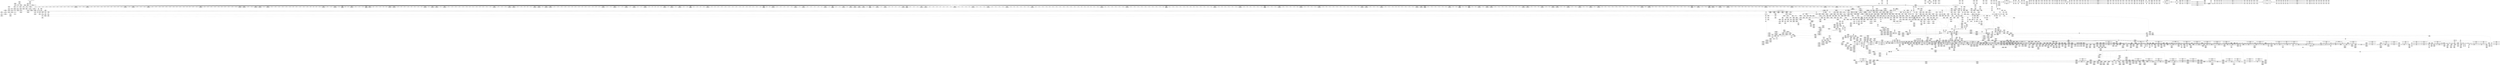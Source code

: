 digraph {
	CE0x53d0360 [shape=record,shape=Mrecord,label="{CE0x53d0360|avc_audit_required:tmp28|security/selinux/include/avc.h,99|*SummSink*}"]
	CE0x537c7f0 [shape=record,shape=Mrecord,label="{CE0x537c7f0|i64_12|*Constant*}"]
	CE0x53ea070 [shape=record,shape=Mrecord,label="{CE0x53ea070|current_sid:tmp13|security/selinux/hooks.c,218|*SummSource*}"]
	CE0x52c01d0 [shape=record,shape=Mrecord,label="{CE0x52c01d0|0:_i16,_12:_i32,_56:_i8*,_:_CRE_299,300_}"]
	CE0x538c480 [shape=record,shape=Mrecord,label="{CE0x538c480|get_current:tmp}"]
	CE0x53c1700 [shape=record,shape=Mrecord,label="{CE0x53c1700|avc_audit_required:if.end|*SummSource*}"]
	CE0x52641a0 [shape=record,shape=Mrecord,label="{CE0x52641a0|i64_2|*Constant*|*SummSource*}"]
	CE0x5267fe0 [shape=record,shape=Mrecord,label="{CE0x5267fe0|GLOBAL:__llvm_gcov_ctr231|Global_var:__llvm_gcov_ctr231|*SummSource*}"]
	CE0x537a590 [shape=record,shape=Mrecord,label="{CE0x537a590|file_mask_to_av:conv16|security/selinux/hooks.c,1881|*SummSource*}"]
	CE0x52873a0 [shape=record,shape=Mrecord,label="{CE0x52873a0|selinux_inode_permission:tmp28|security/selinux/hooks.c,2855}"]
	CE0x5282d60 [shape=record,shape=Mrecord,label="{CE0x5282d60|i64*_getelementptr_inbounds_(_26_x_i64_,_26_x_i64_*___llvm_gcov_ctr231,_i64_0,_i64_20)|*Constant*}"]
	CE0x526ccf0 [shape=record,shape=Mrecord,label="{CE0x526ccf0|selinux_inode_permission:tmp5|security/selinux/hooks.c,2838}"]
	CE0x5289940 [shape=record,shape=Mrecord,label="{CE0x5289940|i32_15|*Constant*|*SummSource*}"]
	CE0x5385a00 [shape=record,shape=Mrecord,label="{CE0x5385a00|file_mask_to_av:tmp38|security/selinux/hooks.c,1887}"]
	CE0x52c2e80 [shape=record,shape=Mrecord,label="{CE0x52c2e80|avc_audit_required:result|Function::avc_audit_required&Arg::result::|*SummSink*}"]
	CE0x53d3d60 [shape=record,shape=Mrecord,label="{CE0x53d3d60|avc_audit_required:audited.2|*SummSource*}"]
	CE0x5274c20 [shape=record,shape=Mrecord,label="{CE0x5274c20|i32_2838|*Constant*|*SummSource*}"]
	CE0x53792b0 [shape=record,shape=Mrecord,label="{CE0x53792b0|current_sid:tmp1}"]
	CE0x52d0f70 [shape=record,shape=Mrecord,label="{CE0x52d0f70|0:_i16,_12:_i32,_56:_i8*,_:_CRE_874,875_}"]
	CE0x526b460 [shape=record,shape=Mrecord,label="{CE0x526b460|i64_1|*Constant*|*SummSink*}"]
	CE0x53c28f0 [shape=record,shape=Mrecord,label="{CE0x53c28f0|avc_audit_required:if.then11|*SummSink*}"]
	CE0x5308ed0 [shape=record,shape=Mrecord,label="{CE0x5308ed0|GLOBAL:__llvm_gcov_ctr232|Global_var:__llvm_gcov_ctr232}"]
	CE0x53345e0 [shape=record,shape=Mrecord,label="{CE0x53345e0|i64_20|*Constant*|*SummSink*}"]
	CE0x52af9b0 [shape=record,shape=Mrecord,label="{CE0x52af9b0|file_mask_to_av:conv38|security/selinux/hooks.c,1889|*SummSink*}"]
	CE0x53667c0 [shape=record,shape=Mrecord,label="{CE0x53667c0|cred_sid:tmp6|security/selinux/hooks.c,197|*SummSink*}"]
	"CONST[source:1(input),value:2(dynamic)][purpose:{operation}][SrcIdx:2]"
	CE0x53f1080 [shape=record,shape=Mrecord,label="{CE0x53f1080|current_sid:tmp12|security/selinux/hooks.c,218|*SummSource*}"]
	CE0x53599d0 [shape=record,shape=Mrecord,label="{CE0x53599d0|file_mask_to_av:tmp12|security/selinux/hooks.c,1877|*SummSource*}"]
	CE0x5311040 [shape=record,shape=Mrecord,label="{CE0x5311040|file_mask_to_av:tmp28|security/selinux/hooks.c,1883|*SummSink*}"]
	CE0x52cb3b0 [shape=record,shape=Mrecord,label="{CE0x52cb3b0|0:_i16,_12:_i32,_56:_i8*,_:_CRE_606,607_}"]
	CE0x525a6d0 [shape=record,shape=Mrecord,label="{CE0x525a6d0|audit_inode_permission:result|Function::audit_inode_permission&Arg::result::}"]
	CE0x530ad30 [shape=record,shape=Mrecord,label="{CE0x530ad30|file_mask_to_av:tmp5|security/selinux/hooks.c,1874|*SummSource*}"]
	CE0x52625d0 [shape=record,shape=Mrecord,label="{CE0x52625d0|i32_1|*Constant*|*SummSink*}"]
	CE0x52b8630 [shape=record,shape=Mrecord,label="{CE0x52b8630|0:_i16,_12:_i32,_56:_i8*,_:_CRE_176,177_}"]
	CE0x53474a0 [shape=record,shape=Mrecord,label="{CE0x53474a0|file_mask_to_av:tmp55|security/selinux/hooks.c,1894|*SummSource*}"]
	CE0x52d34f0 [shape=record,shape=Mrecord,label="{CE0x52d34f0|0:_i16,_12:_i32,_56:_i8*,_:_CRE_904,905_}"]
	CE0x53458c0 [shape=record,shape=Mrecord,label="{CE0x53458c0|i64*_getelementptr_inbounds_(_28_x_i64_,_28_x_i64_*___llvm_gcov_ctr232,_i64_0,_i64_26)|*Constant*}"]
	CE0x53f77a0 [shape=record,shape=Mrecord,label="{CE0x53f77a0|i1_true|*Constant*}"]
	CE0x53f81b0 [shape=record,shape=Mrecord,label="{CE0x53f81b0|GLOBAL:lockdep_rcu_suspicious|*Constant*}"]
	CE0x53cea80 [shape=record,shape=Mrecord,label="{CE0x53cea80|avc_audit_required:tmp26|security/selinux/include/avc.h,97|*SummSource*}"]
	CE0x5365c40 [shape=record,shape=Mrecord,label="{CE0x5365c40|i32_-1|*Constant*|*SummSource*}"]
	CE0x528a8d0 [shape=record,shape=Mrecord,label="{CE0x528a8d0|i64_10|*Constant*}"]
	CE0x52a1f20 [shape=record,shape=Mrecord,label="{CE0x52a1f20|i64_0|*Constant*}"]
	CE0x52d71e0 [shape=record,shape=Mrecord,label="{CE0x52d71e0|0:_i16,_12:_i32,_56:_i8*,_:_CRE_984,988_|*MultipleSource*|security/selinux/hooks.c,2857|Function::selinux_inode_permission&Arg::inode::}"]
	CE0x5360ff0 [shape=record,shape=Mrecord,label="{CE0x5360ff0|file_mask_to_av:conv7|security/selinux/hooks.c,1878|*SummSink*}"]
	CE0x5373bf0 [shape=record,shape=Mrecord,label="{CE0x5373bf0|avc_audit_required:expval|security/selinux/include/avc.h,76|*SummSink*}"]
	CE0x52d1970 [shape=record,shape=Mrecord,label="{CE0x52d1970|0:_i16,_12:_i32,_56:_i8*,_:_CRE_882,883_}"]
	CE0x53e19d0 [shape=record,shape=Mrecord,label="{CE0x53e19d0|_ret_i32_%retval.0,_!dbg_!27757|security/selinux/avc.c,490|*SummSink*}"]
	CE0x52c42c0 [shape=record,shape=Mrecord,label="{CE0x52c42c0|selinux_inode_permission:tobool38|security/selinux/hooks.c,2869|*SummSource*}"]
	CE0x5335ee0 [shape=record,shape=Mrecord,label="{CE0x5335ee0|file_mask_to_av:tmp44|security/selinux/hooks.c,1889|*SummSource*}"]
	CE0x52b1fd0 [shape=record,shape=Mrecord,label="{CE0x52b1fd0|i32_4|*Constant*|*SummSink*}"]
	CE0x527bde0 [shape=record,shape=Mrecord,label="{CE0x527bde0|selinux_inode_permission:tmp24|security/selinux/hooks.c,2853}"]
	CE0x53e16a0 [shape=record,shape=Mrecord,label="{CE0x53e16a0|_ret_i32_%retval.0,_!dbg_!27757|security/selinux/avc.c,490}"]
	CE0x52d00d0 [shape=record,shape=Mrecord,label="{CE0x52d00d0|0:_i16,_12:_i32,_56:_i8*,_:_CRE_856,864_|*MultipleSource*|security/selinux/hooks.c,2857|Function::selinux_inode_permission&Arg::inode::}"]
	CE0x537bce0 [shape=record,shape=Mrecord,label="{CE0x537bce0|file_mask_to_av:if.then|*SummSink*}"]
	CE0x52bf690 [shape=record,shape=Mrecord,label="{CE0x52bf690|0:_i16,_12:_i32,_56:_i8*,_:_CRE_290,291_}"]
	CE0x52a8c40 [shape=record,shape=Mrecord,label="{CE0x52a8c40|GLOBAL:current_sid|*Constant*}"]
	CE0x6592ce0 [shape=record,shape=Mrecord,label="{CE0x6592ce0|selinux_inode_permission:do.body21|*SummSource*}"]
	CE0x52866c0 [shape=record,shape=Mrecord,label="{CE0x52866c0|selinux_inode_permission:tmp27|security/selinux/hooks.c,2855|*SummSource*}"]
	CE0x52c3f20 [shape=record,shape=Mrecord,label="{CE0x52c3f20|selinux_inode_permission:tobool38|security/selinux/hooks.c,2869|*SummSink*}"]
	CE0x53c25e0 [shape=record,shape=Mrecord,label="{CE0x53c25e0|avc_audit_required:if.end15|*SummSource*}"]
	CE0x52b89f0 [shape=record,shape=Mrecord,label="{CE0x52b89f0|0:_i16,_12:_i32,_56:_i8*,_:_CRE_179,180_}"]
	CE0x52c8f70 [shape=record,shape=Mrecord,label="{CE0x52c8f70|0:_i16,_12:_i32,_56:_i8*,_:_CRE_577,578_}"]
	CE0x53c2e90 [shape=record,shape=Mrecord,label="{CE0x53c2e90|avc_audit_required:tmp18|security/selinux/include/avc.h,95|*SummSource*}"]
	CE0x5321f70 [shape=record,shape=Mrecord,label="{CE0x5321f70|i64_15|*Constant*}"]
	CE0x5312f00 [shape=record,shape=Mrecord,label="{CE0x5312f00|selinux_inode_permission:tmp37|*LoadInst*|security/selinux/hooks.c,2860|*SummSource*}"]
	CE0x5259450 [shape=record,shape=Mrecord,label="{CE0x5259450|_call_void_mcount()_#3|*SummSink*}"]
	CE0x53d34e0 [shape=record,shape=Mrecord,label="{CE0x53d34e0|avc_audit_required:denied.1}"]
	CE0x53671c0 [shape=record,shape=Mrecord,label="{CE0x53671c0|file_mask_to_av:tmp16|security/selinux/hooks.c,1878|*SummSource*}"]
	CE0x535caf0 [shape=record,shape=Mrecord,label="{CE0x535caf0|i64*_getelementptr_inbounds_(_5_x_i64_,_5_x_i64_*___llvm_gcov_ctr155,_i64_0,_i64_3)|*Constant*|*SummSource*}"]
	CE0x52baa70 [shape=record,shape=Mrecord,label="{CE0x52baa70|0:_i16,_12:_i32,_56:_i8*,_:_CRE_205,206_}"]
	CE0x53316b0 [shape=record,shape=Mrecord,label="{CE0x53316b0|28:_i32,_32:_i16,_:_CRE_114,115_}"]
	CE0x5289770 [shape=record,shape=Mrecord,label="{CE0x5289770|i32_15|*Constant*}"]
	CE0x52c2b10 [shape=record,shape=Mrecord,label="{CE0x52c2b10|0:_i16,_12:_i32,_56:_i8*,_:_CRE_424,432_|*MultipleSource*|security/selinux/hooks.c,2857|Function::selinux_inode_permission&Arg::inode::}"]
	CE0x52a18a0 [shape=record,shape=Mrecord,label="{CE0x52a18a0|__validate_creds:tmp9|include/linux/cred.h,175|*SummSource*}"]
	CE0x530f5d0 [shape=record,shape=Mrecord,label="{CE0x530f5d0|audit_inode_permission:ad|security/selinux/hooks.c, 2822|*SummSource*}"]
	CE0x5302f00 [shape=record,shape=Mrecord,label="{CE0x5302f00|file_mask_to_av:tmp14|security/selinux/hooks.c,1877|*SummSink*}"]
	CE0x538a2d0 [shape=record,shape=Mrecord,label="{CE0x538a2d0|file_mask_to_av:conv29|security/selinux/hooks.c,1887}"]
	CE0x529c6d0 [shape=record,shape=Mrecord,label="{CE0x529c6d0|i1_true|*Constant*|*SummSource*}"]
	CE0x534ade0 [shape=record,shape=Mrecord,label="{CE0x534ade0|selinux_inode_permission:tmp49|security/selinux/hooks.c,2873}"]
	CE0x52713b0 [shape=record,shape=Mrecord,label="{CE0x52713b0|selinux_inode_permission:tmp2}"]
	CE0x5351850 [shape=record,shape=Mrecord,label="{CE0x5351850|file_mask_to_av:conv36|security/selinux/hooks.c,1889}"]
	CE0x53d1860 [shape=record,shape=Mrecord,label="{CE0x53d1860|avc_audit_required:and13|security/selinux/include/avc.h,99|*SummSource*}"]
	CE0x531ed20 [shape=record,shape=Mrecord,label="{CE0x531ed20|selinux_inode_permission:lnot|security/selinux/hooks.c,2857|*SummSource*}"]
	CE0x5365550 [shape=record,shape=Mrecord,label="{CE0x5365550|file_mask_to_av:or8|security/selinux/hooks.c,1878|*SummSource*}"]
	CE0x52cc170 [shape=record,shape=Mrecord,label="{CE0x52cc170|0:_i16,_12:_i32,_56:_i8*,_:_CRE_617,618_}"]
	CE0x53bb080 [shape=record,shape=Mrecord,label="{CE0x53bb080|avc_audit_required:tmp1}"]
	CE0x5384f20 [shape=record,shape=Mrecord,label="{CE0x5384f20|audit_inode_permission:tmp3|security/selinux/hooks.c,2823}"]
	CE0x532a030 [shape=record,shape=Mrecord,label="{CE0x532a030|28:_i32,_32:_i16,_:_CRE_144,152_|*MultipleSource*|*LoadInst*|security/selinux/hooks.c,2863|security/selinux/hooks.c,2863|security/selinux/hooks.c,2865}"]
	CE0x52bcfd0 [shape=record,shape=Mrecord,label="{CE0x52bcfd0|0:_i16,_12:_i32,_56:_i8*,_:_CRE_259,260_}"]
	CE0x53148a0 [shape=record,shape=Mrecord,label="{CE0x53148a0|avc_has_perm_noaudit:ssid|Function::avc_has_perm_noaudit&Arg::ssid::}"]
	CE0x525a540 [shape=record,shape=Mrecord,label="{CE0x525a540|audit_inode_permission:denied|Function::audit_inode_permission&Arg::denied::|*SummSink*}"]
	CE0x5307880 [shape=record,shape=Mrecord,label="{CE0x5307880|avc_audit_required:tmp9|security/selinux/include/avc.h,94|*SummSource*}"]
	CE0x530e840 [shape=record,shape=Mrecord,label="{CE0x530e840|file_mask_to_av:tmp8|security/selinux/hooks.c,1875|*SummSink*}"]
	CE0x536a2a0 [shape=record,shape=Mrecord,label="{CE0x536a2a0|file_mask_to_av:conv20|security/selinux/hooks.c,1883}"]
	CE0x537d470 [shape=record,shape=Mrecord,label="{CE0x537d470|audit_inode_permission:if.then|*SummSink*}"]
	CE0x531bc90 [shape=record,shape=Mrecord,label="{CE0x531bc90|selinux_inode_permission:lnot.ext44|security/selinux/hooks.c,2869|*SummSink*}"]
	CE0x5322c50 [shape=record,shape=Mrecord,label="{CE0x5322c50|selinux_inode_permission:tmp32|security/selinux/hooks.c,2857|*SummSink*}"]
	CE0x529b420 [shape=record,shape=Mrecord,label="{CE0x529b420|file_mask_to_av:if.end24}"]
	CE0x532d260 [shape=record,shape=Mrecord,label="{CE0x532d260|selinux_inode_permission:call30|security/selinux/hooks.c,2860|*SummSource*}"]
	CE0x5369ff0 [shape=record,shape=Mrecord,label="{CE0x5369ff0|i32_22|*Constant*|*SummSource*}"]
	CE0x53fbac0 [shape=record,shape=Mrecord,label="{CE0x53fbac0|i64*_getelementptr_inbounds_(_11_x_i64_,_11_x_i64_*___llvm_gcov_ctr125,_i64_0,_i64_10)|*Constant*|*SummSource*}"]
	CE0x52bd750 [shape=record,shape=Mrecord,label="{CE0x52bd750|0:_i16,_12:_i32,_56:_i8*,_:_CRE_265,266_}"]
	CE0x5303290 [shape=record,shape=Mrecord,label="{CE0x5303290|cred_sid:tmp5|security/selinux/hooks.c,196|*SummSink*}"]
	CE0x52ce7a0 [shape=record,shape=Mrecord,label="{CE0x52ce7a0|0:_i16,_12:_i32,_56:_i8*,_:_CRE_744,752_|*MultipleSource*|security/selinux/hooks.c,2857|Function::selinux_inode_permission&Arg::inode::}"]
	CE0x52a19d0 [shape=record,shape=Mrecord,label="{CE0x52a19d0|__validate_creds:tmp9|include/linux/cred.h,175|*SummSink*}"]
	CE0x5344430 [shape=record,shape=Mrecord,label="{CE0x5344430|file_mask_to_av:conv43|security/selinux/hooks.c,1891}"]
	CE0x535f630 [shape=record,shape=Mrecord,label="{CE0x535f630|__validate_creds:tmp8|include/linux/cred.h,175|*SummSource*}"]
	CE0x53c42f0 [shape=record,shape=Mrecord,label="{CE0x53c42f0|avc_audit_required:tmp16|security/selinux/include/avc.h,94|*SummSink*}"]
	CE0x53bd090 [shape=record,shape=Mrecord,label="{CE0x53bd090|current_sid:tmp3|*SummSink*}"]
	CE0x536ad20 [shape=record,shape=Mrecord,label="{CE0x536ad20|audit_inode_permission:call|security/selinux/hooks.c,2829|*SummSource*}"]
	CE0x536ab90 [shape=record,shape=Mrecord,label="{CE0x536ab90|audit_inode_permission:inode1|security/selinux/hooks.c,2827|*SummSink*}"]
	CE0x53e9780 [shape=record,shape=Mrecord,label="{CE0x53e9780|current_sid:tmp5|security/selinux/hooks.c,218}"]
	CE0x5268580 [shape=record,shape=Mrecord,label="{CE0x5268580|selinux_inode_permission:tmp21|security/selinux/hooks.c,2852|*SummSink*}"]
	CE0x5325fe0 [shape=record,shape=Mrecord,label="{CE0x5325fe0|28:_i32,_32:_i16,_:_CRE_18,19_}"]
	CE0x53f2410 [shape=record,shape=Mrecord,label="{CE0x53f2410|current_sid:tmp8|security/selinux/hooks.c,218}"]
	CE0x52bb5c0 [shape=record,shape=Mrecord,label="{CE0x52bb5c0|0:_i16,_12:_i32,_56:_i8*,_:_CRE_232,236_|*MultipleSource*|security/selinux/hooks.c,2857|Function::selinux_inode_permission&Arg::inode::}"]
	CE0x53786f0 [shape=record,shape=Mrecord,label="{CE0x53786f0|file_mask_to_av:or15|security/selinux/hooks.c,1881|*SummSink*}"]
	CE0x531ac20 [shape=record,shape=Mrecord,label="{CE0x531ac20|avc_audit_required:avd|Function::avc_audit_required&Arg::avd::}"]
	CE0x52ce1d0 [shape=record,shape=Mrecord,label="{CE0x52ce1d0|0:_i16,_12:_i32,_56:_i8*,_:_CRE_712,728_|*MultipleSource*|security/selinux/hooks.c,2857|Function::selinux_inode_permission&Arg::inode::}"]
	CE0x526a340 [shape=record,shape=Mrecord,label="{CE0x526a340|i32_78|*Constant*|*SummSink*}"]
	CE0x527ca10 [shape=record,shape=Mrecord,label="{CE0x527ca10|i64*_getelementptr_inbounds_(_26_x_i64_,_26_x_i64_*___llvm_gcov_ctr231,_i64_0,_i64_12)|*Constant*|*SummSink*}"]
	CE0x5368e00 [shape=record,shape=Mrecord,label="{CE0x5368e00|_call_void_mcount()_#3|*SummSource*}"]
	CE0x52b4e30 [shape=record,shape=Mrecord,label="{CE0x52b4e30|0:_i16,_12:_i32,_56:_i8*,_:_CRE_112,120_|*MultipleSource*|security/selinux/hooks.c,2857|Function::selinux_inode_permission&Arg::inode::}"]
	CE0x537ec20 [shape=record,shape=Mrecord,label="{CE0x537ec20|current_sid:tmp|*SummSource*}"]
	CE0x52a7340 [shape=record,shape=Mrecord,label="{CE0x52a7340|file_mask_to_av:conv|security/selinux/hooks.c,1876}"]
	CE0x5271f60 [shape=record,shape=Mrecord,label="{CE0x5271f60|selinux_inode_permission:tmp15|security/selinux/hooks.c,2838|*SummSource*}"]
	CE0x52cd790 [shape=record,shape=Mrecord,label="{CE0x52cd790|0:_i16,_12:_i32,_56:_i8*,_:_CRE_680,684_|*MultipleSource*|security/selinux/hooks.c,2857|Function::selinux_inode_permission&Arg::inode::}"]
	CE0x5328710 [shape=record,shape=Mrecord,label="{CE0x5328710|28:_i32,_32:_i16,_:_CRE_64,65_}"]
	CE0x5329c10 [shape=record,shape=Mrecord,label="{CE0x5329c10|28:_i32,_32:_i16,_:_CRE_120,128_|*MultipleSource*|*LoadInst*|security/selinux/hooks.c,2863|security/selinux/hooks.c,2863|security/selinux/hooks.c,2865}"]
	CE0x5381290 [shape=record,shape=Mrecord,label="{CE0x5381290|avc_audit_required:tmp3|security/selinux/include/avc.h,76|*SummSink*}"]
	CE0x53bccf0 [shape=record,shape=Mrecord,label="{CE0x53bccf0|i64_5|*Constant*}"]
	CE0x531e480 [shape=record,shape=Mrecord,label="{CE0x531e480|selinux_inode_permission:and23|security/selinux/hooks.c,2857|*SummSource*}"]
	CE0x53d1340 [shape=record,shape=Mrecord,label="{CE0x53d1340|avc_audit_required:tmp29|*LoadInst*|security/selinux/include/avc.h,99|*SummSource*}"]
	CE0x524ddc0 [shape=record,shape=Mrecord,label="{CE0x524ddc0|selinux_inode_permission:if.then19|*SummSource*}"]
	CE0x529a450 [shape=record,shape=Mrecord,label="{CE0x529a450|cred_sid:tmp|*SummSource*}"]
	"CONST[source:0(mediator),value:2(dynamic)][purpose:{subject}]"
	CE0x52bdb10 [shape=record,shape=Mrecord,label="{CE0x52bdb10|0:_i16,_12:_i32,_56:_i8*,_:_CRE_268,269_}"]
	CE0x534e950 [shape=record,shape=Mrecord,label="{CE0x534e950|i64*_getelementptr_inbounds_(_26_x_i64_,_26_x_i64_*___llvm_gcov_ctr231,_i64_0,_i64_24)|*Constant*|*SummSource*}"]
	CE0x537e380 [shape=record,shape=Mrecord,label="{CE0x537e380|audit_inode_permission:return|*SummSource*}"]
	CE0x52cef60 [shape=record,shape=Mrecord,label="{CE0x52cef60|0:_i16,_12:_i32,_56:_i8*,_:_CRE_776,792_|*MultipleSource*|security/selinux/hooks.c,2857|Function::selinux_inode_permission&Arg::inode::}"]
	CE0x530aad0 [shape=record,shape=Mrecord,label="{CE0x530aad0|avc_audit_required:and|security/selinux/include/avc.h,75|*SummSource*}"]
	CE0x5344680 [shape=record,shape=Mrecord,label="{CE0x5344680|file_mask_to_av:conv43|security/selinux/hooks.c,1891|*SummSink*}"]
	CE0x52609b0 [shape=record,shape=Mrecord,label="{CE0x52609b0|i32_1|*Constant*|*SummSource*}"]
	CE0x52bfe10 [shape=record,shape=Mrecord,label="{CE0x52bfe10|0:_i16,_12:_i32,_56:_i8*,_:_CRE_296,297_}"]
	CE0x5368740 [shape=record,shape=Mrecord,label="{CE0x5368740|file_mask_to_av:tobool27|security/selinux/hooks.c,1886}"]
	CE0x525a4d0 [shape=record,shape=Mrecord,label="{CE0x525a4d0|audit_inode_permission:denied|Function::audit_inode_permission&Arg::denied::|*SummSource*}"]
	CE0x52b4860 [shape=record,shape=Mrecord,label="{CE0x52b4860|0:_i16,_12:_i32,_56:_i8*,_:_CRE_88,96_|*MultipleSource*|security/selinux/hooks.c,2857|Function::selinux_inode_permission&Arg::inode::}"]
	CE0x5369e30 [shape=record,shape=Mrecord,label="{CE0x5369e30|cred_sid:security|security/selinux/hooks.c,196}"]
	CE0x52afe40 [shape=record,shape=Mrecord,label="{CE0x52afe40|file_mask_to_av:and40|security/selinux/hooks.c,1890}"]
	CE0x53fbb70 [shape=record,shape=Mrecord,label="{CE0x53fbb70|i64*_getelementptr_inbounds_(_11_x_i64_,_11_x_i64_*___llvm_gcov_ctr125,_i64_0,_i64_10)|*Constant*|*SummSink*}"]
	CE0x5389810 [shape=record,shape=Mrecord,label="{CE0x5389810|file_mask_to_av:tmp38|security/selinux/hooks.c,1887|*SummSink*}"]
	CE0x52d06a0 [shape=record,shape=Mrecord,label="{CE0x52d06a0|0:_i16,_12:_i32,_56:_i8*,_:_CRE_867,868_}"]
	CE0x5258400 [shape=record,shape=Mrecord,label="{CE0x5258400|i64*_getelementptr_inbounds_(_26_x_i64_,_26_x_i64_*___llvm_gcov_ctr231,_i64_0,_i64_6)|*Constant*|*SummSink*}"]
	CE0x5334330 [shape=record,shape=Mrecord,label="{CE0x5334330|i64_20|*Constant*|*SummSource*}"]
	CE0x53fd380 [shape=record,shape=Mrecord,label="{CE0x53fd380|current_sid:cred|security/selinux/hooks.c,218|*SummSink*}"]
	CE0x5326240 [shape=record,shape=Mrecord,label="{CE0x5326240|28:_i32,_32:_i16,_:_CRE_20,21_}"]
	CE0x52c7b70 [shape=record,shape=Mrecord,label="{CE0x52c7b70|0:_i16,_12:_i32,_56:_i8*,_:_CRE_561,562_}"]
	CE0x52aaf00 [shape=record,shape=Mrecord,label="{CE0x52aaf00|i64*_getelementptr_inbounds_(_26_x_i64_,_26_x_i64_*___llvm_gcov_ctr231,_i64_0,_i64_25)|*Constant*|*SummSource*}"]
	CE0x53137c0 [shape=record,shape=Mrecord,label="{CE0x53137c0|selinux_inode_permission:tmp41|security/selinux/hooks.c,2865|*SummSink*}"]
	CE0x5357500 [shape=record,shape=Mrecord,label="{CE0x5357500|i64*_getelementptr_inbounds_(_28_x_i64_,_28_x_i64_*___llvm_gcov_ctr232,_i64_0,_i64_25)|*Constant*}"]
	CE0x529a370 [shape=record,shape=Mrecord,label="{CE0x529a370|cred_sid:tmp}"]
	CE0x5320220 [shape=record,shape=Mrecord,label="{CE0x5320220|selinux_inode_permission:expval|security/selinux/hooks.c,2857}"]
	CE0x53490c0 [shape=record,shape=Mrecord,label="{CE0x53490c0|_call_void_mcount()_#3}"]
	CE0x52aea70 [shape=record,shape=Mrecord,label="{CE0x52aea70|i64_2|*Constant*}"]
	CE0x52a9dc0 [shape=record,shape=Mrecord,label="{CE0x52a9dc0|__validate_creds:expval|include/linux/cred.h,173|*SummSource*}"]
	CE0x52b1f60 [shape=record,shape=Mrecord,label="{CE0x52b1f60|i32_4|*Constant*|*SummSource*}"]
	CE0x52babb0 [shape=record,shape=Mrecord,label="{CE0x52babb0|0:_i16,_12:_i32,_56:_i8*,_:_CRE_206,207_}"]
	CE0x52a4490 [shape=record,shape=Mrecord,label="{CE0x52a4490|get_current:tmp2}"]
	CE0x52c6a30 [shape=record,shape=Mrecord,label="{CE0x52c6a30|0:_i16,_12:_i32,_56:_i8*,_:_CRE_536,540_|*MultipleSource*|security/selinux/hooks.c,2857|Function::selinux_inode_permission&Arg::inode::}"]
	CE0x52680c0 [shape=record,shape=Mrecord,label="{CE0x52680c0|selinux_inode_permission:tmp5|security/selinux/hooks.c,2838|*SummSource*}"]
	CE0x531c7a0 [shape=record,shape=Mrecord,label="{CE0x531c7a0|selinux_inode_permission:expval46|security/selinux/hooks.c,2869|*SummSink*}"]
	CE0x53e8710 [shape=record,shape=Mrecord,label="{CE0x53e8710|audit_inode_permission:tmp14|security/selinux/hooks.c,2834}"]
	CE0x53c0970 [shape=record,shape=Mrecord,label="{CE0x53c0970|_call_void_mcount()_#3|*SummSource*}"]
	CE0x5329d40 [shape=record,shape=Mrecord,label="{CE0x5329d40|28:_i32,_32:_i16,_:_CRE_128,136_|*MultipleSource*|*LoadInst*|security/selinux/hooks.c,2863|security/selinux/hooks.c,2863|security/selinux/hooks.c,2865}"]
	CE0x52743e0 [shape=record,shape=Mrecord,label="{CE0x52743e0|i8*_getelementptr_inbounds_(_25_x_i8_,_25_x_i8_*_.str3,_i32_0,_i32_0)|*Constant*|*SummSource*}"]
	CE0x52b79b0 [shape=record,shape=Mrecord,label="{CE0x52b79b0|0:_i16,_12:_i32,_56:_i8*,_:_CRE_166,167_}"]
	CE0x52d4b70 [shape=record,shape=Mrecord,label="{CE0x52d4b70|0:_i16,_12:_i32,_56:_i8*,_:_CRE_922,923_}"]
	CE0x5358da0 [shape=record,shape=Mrecord,label="{CE0x5358da0|current_sid:tmp3|*SummSource*}"]
	CE0x5368e70 [shape=record,shape=Mrecord,label="{CE0x5368e70|_call_void_mcount()_#3|*SummSink*}"]
	CE0x53237e0 [shape=record,shape=Mrecord,label="{CE0x53237e0|selinux_inode_permission:tmp34|security/selinux/hooks.c,2857|*SummSink*}"]
	CE0x53713c0 [shape=record,shape=Mrecord,label="{CE0x53713c0|file_mask_to_av:tmp22|security/selinux/hooks.c,1881|*SummSource*}"]
	CE0x52c9830 [shape=record,shape=Mrecord,label="{CE0x52c9830|0:_i16,_12:_i32,_56:_i8*,_:_CRE_584,585_}"]
	CE0x53e0100 [shape=record,shape=Mrecord,label="{CE0x53e0100|audit_inode_permission:tmp5|security/selinux/hooks.c,2829|*SummSink*}"]
	CE0x535b340 [shape=record,shape=Mrecord,label="{CE0x535b340|i64*_getelementptr_inbounds_(_28_x_i64_,_28_x_i64_*___llvm_gcov_ctr232,_i64_0,_i64_5)|*Constant*}"]
	CE0x5334800 [shape=record,shape=Mrecord,label="{CE0x5334800|file_mask_to_av:tmp40|security/selinux/hooks.c,1888}"]
	CE0x52af190 [shape=record,shape=Mrecord,label="{CE0x52af190|file_mask_to_av:or37|security/selinux/hooks.c,1889|*SummSource*}"]
	CE0x5359830 [shape=record,shape=Mrecord,label="{CE0x5359830|i64_7|*Constant*|*SummSink*}"]
	CE0x52cd3b0 [shape=record,shape=Mrecord,label="{CE0x52cd3b0|0:_i16,_12:_i32,_56:_i8*,_:_CRE_664,672_|*MultipleSource*|security/selinux/hooks.c,2857|Function::selinux_inode_permission&Arg::inode::}"]
	CE0x530b5e0 [shape=record,shape=Mrecord,label="{CE0x530b5e0|file_mask_to_av:tmp18|security/selinux/hooks.c,1880}"]
	CE0x5344b80 [shape=record,shape=Mrecord,label="{CE0x5344b80|file_mask_to_av:av.6}"]
	CE0x53de730 [shape=record,shape=Mrecord,label="{CE0x53de730|slow_avc_audit:audited|Function::slow_avc_audit&Arg::audited::|*SummSink*}"]
	CE0x527a8a0 [shape=record,shape=Mrecord,label="{CE0x527a8a0|0:_i16,_12:_i32,_56:_i8*,_:_CRE_448,456_|*MultipleSource*|security/selinux/hooks.c,2857|Function::selinux_inode_permission&Arg::inode::}"]
	CE0x53c18b0 [shape=record,shape=Mrecord,label="{CE0x53c18b0|i64*_getelementptr_inbounds_(_15_x_i64_,_15_x_i64_*___llvm_gcov_ctr147,_i64_0,_i64_0)|*Constant*}"]
	CE0x53661f0 [shape=record,shape=Mrecord,label="{CE0x53661f0|file_mask_to_av:and26|security/selinux/hooks.c,1886|*SummSource*}"]
	CE0x527d650 [shape=record,shape=Mrecord,label="{CE0x527d650|audit_inode_permission:tmp4|security/selinux/hooks.c,2829}"]
	CE0x5373b10 [shape=record,shape=Mrecord,label="{CE0x5373b10|avc_audit_required:expval|security/selinux/include/avc.h,76|*SummSource*}"]
	CE0x53f3d70 [shape=record,shape=Mrecord,label="{CE0x53f3d70|current_sid:do.end|*SummSink*}"]
	CE0x52d38b0 [shape=record,shape=Mrecord,label="{CE0x52d38b0|0:_i16,_12:_i32,_56:_i8*,_:_CRE_907,908_}"]
	CE0x53795c0 [shape=record,shape=Mrecord,label="{CE0x53795c0|file_mask_to_av:if.end47}"]
	CE0x5271ab0 [shape=record,shape=Mrecord,label="{CE0x5271ab0|i64*_getelementptr_inbounds_(_26_x_i64_,_26_x_i64_*___llvm_gcov_ctr231,_i64_0,_i64_8)|*Constant*}"]
	CE0x52d2af0 [shape=record,shape=Mrecord,label="{CE0x52d2af0|0:_i16,_12:_i32,_56:_i8*,_:_CRE_896,897_}"]
	CE0x5267620 [shape=record,shape=Mrecord,label="{CE0x5267620|selinux_inode_permission:tmp12|security/selinux/hooks.c,2838|*SummSource*}"]
	CE0x530fc40 [shape=record,shape=Mrecord,label="{CE0x530fc40|avc_audit_required:tmp11|security/selinux/include/avc.h,94|*SummSink*}"]
	CE0x52d43f0 [shape=record,shape=Mrecord,label="{CE0x52d43f0|0:_i16,_12:_i32,_56:_i8*,_:_CRE_916,917_}"]
	CE0x527d6c0 [shape=record,shape=Mrecord,label="{CE0x527d6c0|audit_inode_permission:tmp4|security/selinux/hooks.c,2829|*SummSource*}"]
	CE0x53d2a90 [shape=record,shape=Mrecord,label="{CE0x53d2a90|i64*_getelementptr_inbounds_(_15_x_i64_,_15_x_i64_*___llvm_gcov_ctr147,_i64_0,_i64_13)|*Constant*}"]
	CE0x52a5400 [shape=record,shape=Mrecord,label="{CE0x52a5400|i64*_getelementptr_inbounds_(_2_x_i64_,_2_x_i64_*___llvm_gcov_ctr131,_i64_0,_i64_0)|*Constant*|*SummSource*}"]
	CE0x5331910 [shape=record,shape=Mrecord,label="{CE0x5331910|28:_i32,_32:_i16,_:_CRE_116,117_}"]
	CE0x52c06d0 [shape=record,shape=Mrecord,label="{CE0x52c06d0|0:_i16,_12:_i32,_56:_i8*,_:_CRE_303,304_}"]
	CE0x5318c40 [shape=record,shape=Mrecord,label="{CE0x5318c40|cred_sid:cred|Function::cred_sid&Arg::cred::|*SummSink*}"]
	CE0x53117d0 [shape=record,shape=Mrecord,label="{CE0x53117d0|selinux_inode_permission:tmp36|security/selinux/hooks.c,2858}"]
	CE0x53fe150 [shape=record,shape=Mrecord,label="{CE0x53fe150|current_sid:security|security/selinux/hooks.c,218|*SummSink*}"]
	CE0x53873e0 [shape=record,shape=Mrecord,label="{CE0x53873e0|file_mask_to_av:tmp36|security/selinux/hooks.c,1886}"]
	CE0x52c0f90 [shape=record,shape=Mrecord,label="{CE0x52c0f90|0:_i16,_12:_i32,_56:_i8*,_:_CRE_310,311_}"]
	CE0x530ff90 [shape=record,shape=Mrecord,label="{CE0x530ff90|file_mask_to_av:tmp17|security/selinux/hooks.c,1878|*SummSink*}"]
	CE0x524cae0 [shape=record,shape=Mrecord,label="{CE0x524cae0|selinux_inode_permission:tmp7|security/selinux/hooks.c,2838}"]
	CE0x5269a20 [shape=record,shape=Mrecord,label="{CE0x5269a20|get_current:entry|*SummSource*}"]
	CE0x52cb130 [shape=record,shape=Mrecord,label="{CE0x52cb130|0:_i16,_12:_i32,_56:_i8*,_:_CRE_604,605_}"]
	CE0x530d850 [shape=record,shape=Mrecord,label="{CE0x530d850|file_mask_to_av:tmp3|security/selinux/hooks.c,1874|*SummSource*}"]
	CE0x5362770 [shape=record,shape=Mrecord,label="{CE0x5362770|i64*_getelementptr_inbounds_(_28_x_i64_,_28_x_i64_*___llvm_gcov_ctr232,_i64_0,_i64_8)|*Constant*}"]
	CE0x5321db0 [shape=record,shape=Mrecord,label="{CE0x5321db0|selinux_inode_permission:tmp32|security/selinux/hooks.c,2857}"]
	CE0x53103c0 [shape=record,shape=Mrecord,label="{CE0x53103c0|current_sid:call|security/selinux/hooks.c,218|*SummSink*}"]
	CE0x531c340 [shape=record,shape=Mrecord,label="{CE0x531c340|selinux_inode_permission:expval46|security/selinux/hooks.c,2869}"]
	CE0x52643b0 [shape=record,shape=Mrecord,label="{CE0x52643b0|selinux_inode_permission:avd|security/selinux/hooks.c, 2844|*SummSink*}"]
	CE0x530cef0 [shape=record,shape=Mrecord,label="{CE0x530cef0|file_mask_to_av:tmp19|security/selinux/hooks.c,1880|*SummSink*}"]
	CE0x52a8850 [shape=record,shape=Mrecord,label="{CE0x52a8850|file_mask_to_av:tmp32|security/selinux/hooks.c,1885|*SummSink*}"]
	CE0x526a510 [shape=record,shape=Mrecord,label="{CE0x526a510|selinux_inode_permission:cred4|security/selinux/hooks.c,2838}"]
	CE0x52cf910 [shape=record,shape=Mrecord,label="{CE0x52cf910|0:_i16,_12:_i32,_56:_i8*,_:_CRE_824,832_|*MultipleSource*|security/selinux/hooks.c,2857|Function::selinux_inode_permission&Arg::inode::}"]
	CE0x535b960 [shape=record,shape=Mrecord,label="{CE0x535b960|file_mask_to_av:if.end23|*SummSource*}"]
	CE0x52bd610 [shape=record,shape=Mrecord,label="{CE0x52bd610|0:_i16,_12:_i32,_56:_i8*,_:_CRE_264,265_}"]
	CE0x53c4cb0 [shape=record,shape=Mrecord,label="{CE0x53c4cb0|audit_inode_permission:i_security|security/selinux/hooks.c,2823|*SummSource*}"]
	CE0x5332d80 [shape=record,shape=Mrecord,label="{CE0x5332d80|file_mask_to_av:conv31|security/selinux/hooks.c,1887|*SummSource*}"]
	CE0x52576d0 [shape=record,shape=Mrecord,label="{CE0x52576d0|_call_void_mcount()_#3}"]
	CE0x528a2b0 [shape=record,shape=Mrecord,label="{CE0x528a2b0|selinux_inode_permission:tobool18|security/selinux/hooks.c,2852}"]
	CE0x53310c0 [shape=record,shape=Mrecord,label="{CE0x53310c0|28:_i32,_32:_i16,_:_CRE_109,110_}"]
	CE0x53d5110 [shape=record,shape=Mrecord,label="{CE0x53d5110|avc_audit_required:tmp33|security/selinux/include/avc.h,100|*SummSink*}"]
	CE0x527b060 [shape=record,shape=Mrecord,label="{CE0x527b060|0:_i16,_12:_i32,_56:_i8*,_:_CRE_474,475_}"]
	CE0x525f1b0 [shape=record,shape=Mrecord,label="{CE0x525f1b0|__validate_creds:line|Function::__validate_creds&Arg::line::}"]
	CE0x53eafb0 [shape=record,shape=Mrecord,label="{CE0x53eafb0|GLOBAL:__llvm_gcov_ctr125|Global_var:__llvm_gcov_ctr125|*SummSource*}"]
	CE0x52895b0 [shape=record,shape=Mrecord,label="{CE0x52895b0|selinux_inode_permission:frombool|security/selinux/hooks.c,2848|*SummSink*}"]
	CE0x53de8b0 [shape=record,shape=Mrecord,label="{CE0x53de8b0|slow_avc_audit:denied|Function::slow_avc_audit&Arg::denied::|*SummSource*}"]
	CE0x5380920 [shape=record,shape=Mrecord,label="{CE0x5380920|file_mask_to_av:bb|*SummSource*}"]
	CE0x53f35e0 [shape=record,shape=Mrecord,label="{CE0x53f35e0|current_sid:tmp8|security/selinux/hooks.c,218|*SummSource*}"]
	CE0x534d100 [shape=record,shape=Mrecord,label="{CE0x534d100|i64*_getelementptr_inbounds_(_26_x_i64_,_26_x_i64_*___llvm_gcov_ctr231,_i64_0,_i64_23)|*Constant*|*SummSource*}"]
	CE0x529b1c0 [shape=record,shape=Mrecord,label="{CE0x529b1c0|selinux_inode_permission:return|*SummSink*}"]
	CE0x53f3750 [shape=record,shape=Mrecord,label="{CE0x53f3750|current_sid:tobool1|security/selinux/hooks.c,218}"]
	CE0x52bf550 [shape=record,shape=Mrecord,label="{CE0x52bf550|0:_i16,_12:_i32,_56:_i8*,_:_CRE_289,290_}"]
	CE0x5316bd0 [shape=record,shape=Mrecord,label="{CE0x5316bd0|GLOBAL:avc_audit_required|*Constant*}"]
	CE0x53870f0 [shape=record,shape=Mrecord,label="{CE0x53870f0|file_mask_to_av:tmp35|security/selinux/hooks.c,1886|*SummSource*}"]
	CE0x53e4b90 [shape=record,shape=Mrecord,label="{CE0x53e4b90|audit_inode_permission:tmp10|security/selinux/hooks.c,2832|*SummSink*}"]
	CE0x537e4b0 [shape=record,shape=Mrecord,label="{CE0x537e4b0|audit_inode_permission:bb}"]
	CE0x5254a20 [shape=record,shape=Mrecord,label="{CE0x5254a20|avc_audit_required:tobool10|security/selinux/include/avc.h,96|*SummSource*}"]
	CE0x531ff10 [shape=record,shape=Mrecord,label="{CE0x531ff10|selinux_inode_permission:conv|security/selinux/hooks.c,2857|*SummSink*}"]
	CE0x52c19a0 [shape=record,shape=Mrecord,label="{CE0x52c19a0|0:_i16,_12:_i32,_56:_i8*,_:_CRE_344,352_|*MultipleSource*|security/selinux/hooks.c,2857|Function::selinux_inode_permission&Arg::inode::}"]
	CE0x5346770 [shape=record,shape=Mrecord,label="{CE0x5346770|file_mask_to_av:av.7|*SummSink*}"]
	CE0x53686d0 [shape=record,shape=Mrecord,label="{CE0x53686d0|i64_17|*Constant*}"]
	CE0x52bc350 [shape=record,shape=Mrecord,label="{CE0x52bc350|0:_i16,_12:_i32,_56:_i8*,_:_CRE_249,250_}"]
	CE0x5331e30 [shape=record,shape=Mrecord,label="{CE0x5331e30|selinux_inode_permission:tmp39|security/selinux/hooks.c,2863|*SummSink*}"]
	CE0x52d0cf0 [shape=record,shape=Mrecord,label="{CE0x52d0cf0|0:_i16,_12:_i32,_56:_i8*,_:_CRE_872,873_}"]
	CE0x5362980 [shape=record,shape=Mrecord,label="{CE0x5362980|avc_audit_required:auditdeny6|security/selinux/include/avc.h,94|*SummSource*}"]
	CE0x528ae80 [shape=record,shape=Mrecord,label="{CE0x528ae80|i64_11|*Constant*}"]
	CE0x53762a0 [shape=record,shape=Mrecord,label="{CE0x53762a0|avc_audit_required:conv|security/selinux/include/avc.h,76|*SummSource*}"]
	CE0x5263390 [shape=record,shape=Mrecord,label="{CE0x5263390|GLOBAL:selinux_inode_permission.__warned|Global_var:selinux_inode_permission.__warned|*SummSource*}"]
	CE0x53fbf70 [shape=record,shape=Mrecord,label="{CE0x53fbf70|current_sid:tmp20|security/selinux/hooks.c,218|*SummSink*}"]
	CE0x5315540 [shape=record,shape=Mrecord,label="{CE0x5315540|avc_has_perm_noaudit:requested|Function::avc_has_perm_noaudit&Arg::requested::|*SummSource*}"]
	CE0x5261d40 [shape=record,shape=Mrecord,label="{CE0x5261d40|selinux_inode_permission:land.lhs.true2|*SummSink*}"]
	CE0x52557a0 [shape=record,shape=Mrecord,label="{CE0x52557a0|selinux_inode_permission:tmp18|security/selinux/hooks.c,2838}"]
	CE0x53cf380 [shape=record,shape=Mrecord,label="{CE0x53cf380|avc_audit_required:tmp27|security/selinux/include/avc.h,99}"]
	CE0x52c8e30 [shape=record,shape=Mrecord,label="{CE0x52c8e30|0:_i16,_12:_i32,_56:_i8*,_:_CRE_576,577_}"]
	CE0x52a5800 [shape=record,shape=Mrecord,label="{CE0x52a5800|i64*_getelementptr_inbounds_(_5_x_i64_,_5_x_i64_*___llvm_gcov_ctr155,_i64_0,_i64_0)|*Constant*|*SummSink*}"]
	CE0x52d7640 [shape=record,shape=Mrecord,label="{CE0x52d7640|0:_i16,_12:_i32,_56:_i8*,_:_CRE_1000,1008_|*MultipleSource*|security/selinux/hooks.c,2857|Function::selinux_inode_permission&Arg::inode::}"]
	CE0x538ab50 [shape=record,shape=Mrecord,label="{CE0x538ab50|file_mask_to_av:or30|security/selinux/hooks.c,1887}"]
	CE0x530f770 [shape=record,shape=Mrecord,label="{CE0x530f770|file_mask_to_av:tmp6|security/selinux/hooks.c,1875|*SummSink*}"]
	CE0x5322740 [shape=record,shape=Mrecord,label="{CE0x5322740|selinux_inode_permission:tmp31|security/selinux/hooks.c,2857|*SummSink*}"]
	CE0x53c20f0 [shape=record,shape=Mrecord,label="{CE0x53c20f0|avc_audit_required:tmp16|security/selinux/include/avc.h,94}"]
	CE0x52d39f0 [shape=record,shape=Mrecord,label="{CE0x52d39f0|0:_i16,_12:_i32,_56:_i8*,_:_CRE_908,909_}"]
	CE0x5321840 [shape=record,shape=Mrecord,label="{CE0x5321840|i64_16|*Constant*}"]
	CE0x530cbc0 [shape=record,shape=Mrecord,label="{CE0x530cbc0|avc_audit_required:tmp12|*LoadInst*|security/selinux/include/avc.h,94|*SummSink*}"]
	CE0x529ae00 [shape=record,shape=Mrecord,label="{CE0x529ae00|__validate_creds:bb|*SummSink*}"]
	CE0x52d29b0 [shape=record,shape=Mrecord,label="{CE0x52d29b0|0:_i16,_12:_i32,_56:_i8*,_:_CRE_895,896_}"]
	CE0x532bfa0 [shape=record,shape=Mrecord,label="{CE0x532bfa0|selinux_inode_permission:cond|security/selinux/hooks.c,2867|*SummSink*}"]
	CE0x5312620 [shape=record,shape=Mrecord,label="{CE0x5312620|selinux_inode_permission:i_mode|security/selinux/hooks.c,2860|*SummSink*}"]
	CE0x5274190 [shape=record,shape=Mrecord,label="{CE0x5274190|i8*_getelementptr_inbounds_(_25_x_i8_,_25_x_i8_*_.str3,_i32_0,_i32_0)|*Constant*}"]
	CE0x5279cf0 [shape=record,shape=Mrecord,label="{CE0x5279cf0|i64*_getelementptr_inbounds_(_26_x_i64_,_26_x_i64_*___llvm_gcov_ctr231,_i64_0,_i64_1)|*Constant*}"]
	CE0x53c13f0 [shape=record,shape=Mrecord,label="{CE0x53c13f0|current_sid:tobool|security/selinux/hooks.c,218|*SummSink*}"]
	CE0x53e3d50 [shape=record,shape=Mrecord,label="{CE0x53e3d50|audit_inode_permission:tmp15|security/selinux/hooks.c,2834|*SummSource*}"]
	CE0x535d8a0 [shape=record,shape=Mrecord,label="{CE0x535d8a0|file_mask_to_av:if.then28}"]
	CE0x5372af0 [shape=record,shape=Mrecord,label="{CE0x5372af0|avc_audit_required:tobool8|security/selinux/include/avc.h,94|*SummSink*}"]
	CE0x536c450 [shape=record,shape=Mrecord,label="{CE0x536c450|__validate_creds:lnot1|include/linux/cred.h,173|*SummSource*}"]
	CE0x6f8d350 [shape=record,shape=Mrecord,label="{CE0x6f8d350|selinux_inode_permission:if.then52}"]
	CE0x5313940 [shape=record,shape=Mrecord,label="{CE0x5313940|selinux_inode_permission:call33|security/selinux/hooks.c,2865}"]
	CE0x52ca230 [shape=record,shape=Mrecord,label="{CE0x52ca230|0:_i16,_12:_i32,_56:_i8*,_:_CRE_592,593_}"]
	CE0x53f4f50 [shape=record,shape=Mrecord,label="{CE0x53f4f50|current_sid:do.end}"]
	CE0x5262060 [shape=record,shape=Mrecord,label="{CE0x5262060|selinux_inode_permission:if.end53|*SummSource*}"]
	CE0x5373520 [shape=record,shape=Mrecord,label="{CE0x5373520|file_mask_to_av:tmp|*SummSource*}"]
	CE0x528a470 [shape=record,shape=Mrecord,label="{CE0x528a470|selinux_inode_permission:tobool18|security/selinux/hooks.c,2852|*SummSource*}"]
	CE0x52c0310 [shape=record,shape=Mrecord,label="{CE0x52c0310|0:_i16,_12:_i32,_56:_i8*,_:_CRE_300,301_}"]
	CE0x5323400 [shape=record,shape=Mrecord,label="{CE0x5323400|selinux_inode_permission:tmp34|security/selinux/hooks.c,2857}"]
	CE0x52b2e20 [shape=record,shape=Mrecord,label="{CE0x52b2e20|0:_i16,_12:_i32,_56:_i8*,_:_CRE_4,8_|*MultipleSource*|security/selinux/hooks.c,2857|Function::selinux_inode_permission&Arg::inode::}"]
	CE0x526e9a0 [shape=record,shape=Mrecord,label="{CE0x526e9a0|selinux_inode_permission:and15|security/selinux/hooks.c,2848|*SummSink*}"]
	CE0x527fb20 [shape=record,shape=Mrecord,label="{CE0x527fb20|audit_inode_permission:tmp8|security/selinux/hooks.c,2831}"]
	CE0x53ec7f0 [shape=record,shape=Mrecord,label="{CE0x53ec7f0|current_sid:bb|*SummSource*}"]
	CE0x528b160 [shape=record,shape=Mrecord,label="{CE0x528b160|selinux_inode_permission:tmp20|security/selinux/hooks.c,2852|*SummSource*}"]
	CE0x52c3840 [shape=record,shape=Mrecord,label="{CE0x52c3840|avc_audit_required:deniedp|Function::avc_audit_required&Arg::deniedp::|*SummSink*}"]
	CE0x525c850 [shape=record,shape=Mrecord,label="{CE0x525c850|GLOBAL:__validate_creds|*Constant*|*SummSource*}"]
	CE0x53239a0 [shape=record,shape=Mrecord,label="{CE0x53239a0|selinux_inode_permission:tmp35|security/selinux/hooks.c,2858}"]
	CE0x52bef10 [shape=record,shape=Mrecord,label="{CE0x52bef10|0:_i16,_12:_i32,_56:_i8*,_:_CRE_284,285_}"]
	CE0x532f1e0 [shape=record,shape=Mrecord,label="{CE0x532f1e0|28:_i32,_32:_i16,_:_CRE_83,84_}"]
	CE0x534fe40 [shape=record,shape=Mrecord,label="{CE0x534fe40|selinux_inode_permission:tmp57|security/selinux/hooks.c,2876}"]
	CE0x52b9530 [shape=record,shape=Mrecord,label="{CE0x52b9530|0:_i16,_12:_i32,_56:_i8*,_:_CRE_188,189_}"]
	CE0x52706c0 [shape=record,shape=Mrecord,label="{CE0x52706c0|selinux_inode_permission:tmp8|security/selinux/hooks.c,2838|*SummSink*}"]
	CE0x53d3a40 [shape=record,shape=Mrecord,label="{CE0x53d3a40|avc_audit_required:audited.2}"]
	CE0x538c300 [shape=record,shape=Mrecord,label="{CE0x538c300|i64*_getelementptr_inbounds_(_2_x_i64_,_2_x_i64_*___llvm_gcov_ctr98,_i64_0,_i64_0)|*Constant*}"]
	CE0x5254f00 [shape=record,shape=Mrecord,label="{CE0x5254f00|i64*_getelementptr_inbounds_(_26_x_i64_,_26_x_i64_*___llvm_gcov_ctr231,_i64_0,_i64_9)|*Constant*|*SummSource*}"]
	CE0x5323620 [shape=record,shape=Mrecord,label="{CE0x5323620|selinux_inode_permission:tmp34|security/selinux/hooks.c,2857|*SummSource*}"]
	CE0x53660c0 [shape=record,shape=Mrecord,label="{CE0x53660c0|file_mask_to_av:and26|security/selinux/hooks.c,1886}"]
	CE0x52a6090 [shape=record,shape=Mrecord,label="{CE0x52a6090|file_mask_to_av:conv|security/selinux/hooks.c,1876|*SummSink*}"]
	CE0x52d3130 [shape=record,shape=Mrecord,label="{CE0x52d3130|0:_i16,_12:_i32,_56:_i8*,_:_CRE_901,902_}"]
	CE0x5378fd0 [shape=record,shape=Mrecord,label="{CE0x5378fd0|file_mask_to_av:tmp|*SummSink*}"]
	CE0x5355cb0 [shape=record,shape=Mrecord,label="{CE0x5355cb0|i64_24|*Constant*}"]
	CE0x5375e00 [shape=record,shape=Mrecord,label="{CE0x5375e00|file_mask_to_av:if.end32|*SummSource*}"]
	CE0x53570b0 [shape=record,shape=Mrecord,label="{CE0x53570b0|file_mask_to_av:tmp50|security/selinux/hooks.c,1891}"]
	CE0x53145a0 [shape=record,shape=Mrecord,label="{CE0x53145a0|avc_has_perm_noaudit:entry|*SummSource*}"]
	CE0x5323280 [shape=record,shape=Mrecord,label="{CE0x5323280|selinux_inode_permission:tmp33|security/selinux/hooks.c,2857|*SummSink*}"]
	CE0x52cb630 [shape=record,shape=Mrecord,label="{CE0x52cb630|0:_i16,_12:_i32,_56:_i8*,_:_CRE_608,609_}"]
	CE0x53188f0 [shape=record,shape=Mrecord,label="{CE0x53188f0|cred_sid:entry|*SummSink*}"]
	CE0x53fc980 [shape=record,shape=Mrecord,label="{CE0x53fc980|GLOBAL:get_current|*Constant*}"]
	CE0x5277bb0 [shape=record,shape=Mrecord,label="{CE0x5277bb0|selinux_inode_permission:tmp9|security/selinux/hooks.c,2838|*SummSource*}"]
	CE0x537d9c0 [shape=record,shape=Mrecord,label="{CE0x537d9c0|avc_audit_required:tmp6|security/selinux/include/avc.h,76|*SummSink*}"]
	CE0x6f8d490 [shape=record,shape=Mrecord,label="{CE0x6f8d490|selinux_inode_permission:if.then52|*SummSource*}"]
	CE0x52799d0 [shape=record,shape=Mrecord,label="{CE0x52799d0|i64_2|*Constant*}"]
	CE0x52662e0 [shape=record,shape=Mrecord,label="{CE0x52662e0|selinux_inode_permission:tmp11|security/selinux/hooks.c,2838|*SummSink*}"]
	CE0x535aa10 [shape=record,shape=Mrecord,label="{CE0x535aa10|file_mask_to_av:tmp29|security/selinux/hooks.c,1883|*SummSink*}"]
	CE0x53f8470 [shape=record,shape=Mrecord,label="{CE0x53f8470|i32_218|*Constant*}"]
	CE0x529f8d0 [shape=record,shape=Mrecord,label="{CE0x529f8d0|i64*_getelementptr_inbounds_(_5_x_i64_,_5_x_i64_*___llvm_gcov_ctr155,_i64_0,_i64_3)|*Constant*|*SummSink*}"]
	CE0x5379b20 [shape=record,shape=Mrecord,label="{CE0x5379b20|current_sid:tmp9|security/selinux/hooks.c,218|*SummSource*}"]
	CE0x5286520 [shape=record,shape=Mrecord,label="{CE0x5286520|selinux_inode_permission:tmp27|security/selinux/hooks.c,2855}"]
	CE0x52a8a40 [shape=record,shape=Mrecord,label="{CE0x52a8a40|file_mask_to_av:tmp33|security/selinux/hooks.c,1885}"]
	CE0x53bbf10 [shape=record,shape=Mrecord,label="{CE0x53bbf10|i64*_getelementptr_inbounds_(_15_x_i64_,_15_x_i64_*___llvm_gcov_ctr147,_i64_0,_i64_8)|*Constant*|*SummSource*}"]
	CE0x536e710 [shape=record,shape=Mrecord,label="{CE0x536e710|avc_audit_required:lnot1|security/selinux/include/avc.h,76|*SummSink*}"]
	CE0x52b9030 [shape=record,shape=Mrecord,label="{CE0x52b9030|0:_i16,_12:_i32,_56:_i8*,_:_CRE_184,185_}"]
	CE0x52b2a60 [shape=record,shape=Mrecord,label="{CE0x52b2a60|0:_i16,_12:_i32,_56:_i8*,_:_CRE_2,4_|*MultipleSource*|security/selinux/hooks.c,2857|Function::selinux_inode_permission&Arg::inode::}"]
	CE0x5331450 [shape=record,shape=Mrecord,label="{CE0x5331450|28:_i32,_32:_i16,_:_CRE_112,113_}"]
	CE0x5321bf0 [shape=record,shape=Mrecord,label="{CE0x5321bf0|i64_16|*Constant*|*SummSink*}"]
	CE0x5348750 [shape=record,shape=Mrecord,label="{CE0x5348750|avc_audit_required:if.else12|*SummSource*}"]
	CE0x529f2d0 [shape=record,shape=Mrecord,label="{CE0x529f2d0|file_mask_to_av:av.3|*SummSink*}"]
	CE0x53c4410 [shape=record,shape=Mrecord,label="{CE0x53c4410|current_sid:call|security/selinux/hooks.c,218|*SummSource*}"]
	CE0x5314460 [shape=record,shape=Mrecord,label="{CE0x5314460|avc_has_perm_noaudit:entry}"]
	CE0x53c4a10 [shape=record,shape=Mrecord,label="{CE0x53c4a10|avc_audit_required:if.end14|*SummSink*}"]
	CE0x53bd8e0 [shape=record,shape=Mrecord,label="{CE0x53bd8e0|avc_audit_required:tmp19|security/selinux/include/avc.h,96|*SummSource*}"]
	CE0x52b70f0 [shape=record,shape=Mrecord,label="{CE0x52b70f0|0:_i16,_12:_i32,_56:_i8*,_:_CRE_159,160_}"]
	CE0x52b6e70 [shape=record,shape=Mrecord,label="{CE0x52b6e70|0:_i16,_12:_i32,_56:_i8*,_:_CRE_157,158_}"]
	CE0x531f060 [shape=record,shape=Mrecord,label="{CE0x531f060|selinux_inode_permission:lnot25|security/selinux/hooks.c,2857}"]
	CE0x52d47b0 [shape=record,shape=Mrecord,label="{CE0x52d47b0|0:_i16,_12:_i32,_56:_i8*,_:_CRE_919,920_}"]
	CE0x5269920 [shape=record,shape=Mrecord,label="{CE0x5269920|GLOBAL:get_current|*Constant*|*SummSink*}"]
	CE0x53f0ed0 [shape=record,shape=Mrecord,label="{CE0x53f0ed0|current_sid:tmp12|security/selinux/hooks.c,218}"]
	CE0x52884d0 [shape=record,shape=Mrecord,label="{CE0x52884d0|audit_inode_permission:perms|Function::audit_inode_permission&Arg::perms::|*SummSink*}"]
	CE0x53bdd50 [shape=record,shape=Mrecord,label="{CE0x53bdd50|GLOBAL:current_sid|*Constant*|*SummSource*}"]
	CE0x535e480 [shape=record,shape=Mrecord,label="{CE0x535e480|file_mask_to_av:tmp11|security/selinux/hooks.c,1876}"]
	CE0x526af10 [shape=record,shape=Mrecord,label="{CE0x526af10|selinux_inode_permission:mask|Function::selinux_inode_permission&Arg::mask::}"]
	CE0x529a3e0 [shape=record,shape=Mrecord,label="{CE0x529a3e0|COLLAPSED:_GCMRE___llvm_gcov_ctr131_internal_global_2_x_i64_zeroinitializer:_elem_0:default:}"]
	CE0x535f120 [shape=record,shape=Mrecord,label="{CE0x535f120|cred_sid:tmp3|*SummSource*}"]
	CE0x53bc3a0 [shape=record,shape=Mrecord,label="{CE0x53bc3a0|current_sid:tmp10|security/selinux/hooks.c,218|*SummSource*}"]
	CE0x5255070 [shape=record,shape=Mrecord,label="{CE0x5255070|i64*_getelementptr_inbounds_(_26_x_i64_,_26_x_i64_*___llvm_gcov_ctr231,_i64_0,_i64_9)|*Constant*|*SummSink*}"]
	CE0x531a3d0 [shape=record,shape=Mrecord,label="{CE0x531a3d0|28:_i32,_32:_i16,_:_CRE_9,10_}"]
	CE0x53669a0 [shape=record,shape=Mrecord,label="{CE0x53669a0|i64*_getelementptr_inbounds_(_28_x_i64_,_28_x_i64_*___llvm_gcov_ctr232,_i64_0,_i64_5)|*Constant*|*SummSink*}"]
	CE0x5333d80 [shape=record,shape=Mrecord,label="{CE0x5333d80|file_mask_to_av:tobool34|security/selinux/hooks.c,1888}"]
	CE0x5271610 [shape=record,shape=Mrecord,label="{CE0x5271610|selinux_inode_permission:tmp3}"]
	CE0x528acc0 [shape=record,shape=Mrecord,label="{CE0x528acc0|selinux_inode_permission:tmp21|security/selinux/hooks.c,2852}"]
	CE0x52b28a0 [shape=record,shape=Mrecord,label="{CE0x52b28a0|0:_i16,_12:_i32,_56:_i8*,_:_CRE_0,2_|*MultipleSource*|security/selinux/hooks.c,2857|Function::selinux_inode_permission&Arg::inode::}"]
	CE0x537d1e0 [shape=record,shape=Mrecord,label="{CE0x537d1e0|audit_inode_permission:bb|*SummSink*}"]
	CE0x52ca5f0 [shape=record,shape=Mrecord,label="{CE0x52ca5f0|0:_i16,_12:_i32,_56:_i8*,_:_CRE_595,596_}"]
	CE0x52749e0 [shape=record,shape=Mrecord,label="{CE0x52749e0|COLLAPSED:_GIRE_selinux_xfrm_refcount_global_%struct.atomic_t_zeroinitializer,_align_4:_elem_0:default:}"]
	CE0x53d0b70 [shape=record,shape=Mrecord,label="{CE0x53d0b70|avc_audit_required:auditallow|security/selinux/include/avc.h,99|*SummSource*}"]
	CE0x52c50e0 [shape=record,shape=Mrecord,label="{CE0x52c50e0|0:_i16,_12:_i32,_56:_i8*,_:_CRE_480,481_}"]
	CE0x5268240 [shape=record,shape=Mrecord,label="{CE0x5268240|selinux_inode_permission:tobool1|security/selinux/hooks.c,2838|*SummSource*}"]
	CE0x6682870 [shape=record,shape=Mrecord,label="{CE0x6682870|selinux_inode_permission:do.end}"]
	CE0x52b9670 [shape=record,shape=Mrecord,label="{CE0x52b9670|0:_i16,_12:_i32,_56:_i8*,_:_CRE_189,190_}"]
	CE0x536b920 [shape=record,shape=Mrecord,label="{CE0x536b920|i64_6|*Constant*}"]
	CE0x53fce20 [shape=record,shape=Mrecord,label="{CE0x53fce20|i32_78|*Constant*}"]
	CE0x52b6ab0 [shape=record,shape=Mrecord,label="{CE0x52b6ab0|0:_i16,_12:_i32,_56:_i8*,_:_CRE_154,155_}"]
	CE0x5357670 [shape=record,shape=Mrecord,label="{CE0x5357670|file_mask_to_av:tmp50|security/selinux/hooks.c,1891|*SummSource*}"]
	CE0x5281270 [shape=record,shape=Mrecord,label="{CE0x5281270|i64_18|*Constant*}"]
	CE0x52788d0 [shape=record,shape=Mrecord,label="{CE0x52788d0|selinux_inode_permission:if.end49}"]
	CE0x52ba6b0 [shape=record,shape=Mrecord,label="{CE0x52ba6b0|0:_i16,_12:_i32,_56:_i8*,_:_CRE_202,203_}"]
	CE0x53bd150 [shape=record,shape=Mrecord,label="{CE0x53bd150|_call_void_mcount()_#3}"]
	CE0x52cac30 [shape=record,shape=Mrecord,label="{CE0x52cac30|0:_i16,_12:_i32,_56:_i8*,_:_CRE_600,601_}"]
	CE0x52b5f70 [shape=record,shape=Mrecord,label="{CE0x52b5f70|0:_i16,_12:_i32,_56:_i8*,_:_CRE_145,146_}"]
	CE0x537f770 [shape=record,shape=Mrecord,label="{CE0x537f770|i64_13|*Constant*|*SummSink*}"]
	CE0x5324eb0 [shape=record,shape=Mrecord,label="{CE0x5324eb0|selinux_inode_permission:i_security|security/selinux/hooks.c,2863|*SummSource*}"]
	CE0x527e0e0 [shape=record,shape=Mrecord,label="{CE0x527e0e0|slow_avc_audit:ssid|Function::slow_avc_audit&Arg::ssid::|*SummSource*}"]
	CE0x53bc540 [shape=record,shape=Mrecord,label="{CE0x53bc540|avc_audit_required:tmp|*SummSource*}"]
	CE0x53e1500 [shape=record,shape=Mrecord,label="{CE0x53e1500|slow_avc_audit:flags|Function::slow_avc_audit&Arg::flags::|*SummSink*}"]
	CE0x535b630 [shape=record,shape=Mrecord,label="{CE0x535b630|i64*_getelementptr_inbounds_(_2_x_i64_,_2_x_i64_*___llvm_gcov_ctr131,_i64_0,_i64_1)|*Constant*}"]
	CE0x52caff0 [shape=record,shape=Mrecord,label="{CE0x52caff0|0:_i16,_12:_i32,_56:_i8*,_:_CRE_603,604_}"]
	CE0x52b07d0 [shape=record,shape=Mrecord,label="{CE0x52b07d0|i64_23|*Constant*}"]
	CE0x538ba70 [shape=record,shape=Mrecord,label="{CE0x538ba70|current_sid:tmp24|security/selinux/hooks.c,220}"]
	CE0x53c7bb0 [shape=record,shape=Mrecord,label="{CE0x53c7bb0|avc_audit_required:tmp17|security/selinux/include/avc.h,95}"]
	CE0x529f3e0 [shape=record,shape=Mrecord,label="{CE0x529f3e0|file_mask_to_av:tmp32|security/selinux/hooks.c,1885}"]
	CE0x53678b0 [shape=record,shape=Mrecord,label="{CE0x53678b0|avc_audit_required:if.then9|*SummSink*}"]
	CE0x530fa90 [shape=record,shape=Mrecord,label="{CE0x530fa90|file_mask_to_av:tmp7|security/selinux/hooks.c,1875|*SummSource*}"]
	CE0x53e8ea0 [shape=record,shape=Mrecord,label="{CE0x53e8ea0|audit_inode_permission:type|security/selinux/hooks.c,2826}"]
	CE0x53bba00 [shape=record,shape=Mrecord,label="{CE0x53bba00|avc_audit_required:audited.0|*SummSink*}"]
	CE0x5259540 [shape=record,shape=Mrecord,label="{CE0x5259540|__validate_creds:call|include/linux/cred.h,173}"]
	CE0x53c4940 [shape=record,shape=Mrecord,label="{CE0x53c4940|avc_audit_required:if.end14|*SummSource*}"]
	CE0x5376d90 [shape=record,shape=Mrecord,label="{CE0x5376d90|file_mask_to_av:tmp1|*SummSource*}"]
	CE0x53c4890 [shape=record,shape=Mrecord,label="{CE0x53c4890|avc_audit_required:if.end14}"]
	CE0x53130c0 [shape=record,shape=Mrecord,label="{CE0x53130c0|selinux_inode_permission:tmp37|*LoadInst*|security/selinux/hooks.c,2860|*SummSink*}"]
	CE0x52810d0 [shape=record,shape=Mrecord,label="{CE0x52810d0|selinux_inode_permission:tmp43|security/selinux/hooks.c,2869}"]
	CE0x53eea20 [shape=record,shape=Mrecord,label="{CE0x53eea20|i64*_getelementptr_inbounds_(_11_x_i64_,_11_x_i64_*___llvm_gcov_ctr125,_i64_0,_i64_1)|*Constant*|*SummSource*}"]
	CE0x5328250 [shape=record,shape=Mrecord,label="{CE0x5328250|28:_i32,_32:_i16,_:_CRE_60,61_}"]
	CE0x53e7000 [shape=record,shape=Mrecord,label="{CE0x53e7000|current_sid:tmp1|*SummSink*}"]
	CE0x529ec00 [shape=record,shape=Mrecord,label="{CE0x529ec00|__validate_creds:tmp1|*SummSource*}"]
	CE0x53f8cc0 [shape=record,shape=Mrecord,label="{CE0x53f8cc0|i64*_getelementptr_inbounds_(_11_x_i64_,_11_x_i64_*___llvm_gcov_ctr125,_i64_0,_i64_9)|*Constant*|*SummSource*}"]
	CE0x52d2230 [shape=record,shape=Mrecord,label="{CE0x52d2230|0:_i16,_12:_i32,_56:_i8*,_:_CRE_889,890_}"]
	CE0x532be30 [shape=record,shape=Mrecord,label="{CE0x532be30|selinux_inode_permission:cond|security/selinux/hooks.c,2867}"]
	CE0x535e5b0 [shape=record,shape=Mrecord,label="{CE0x535e5b0|file_mask_to_av:tmp11|security/selinux/hooks.c,1876|*SummSource*}"]
	CE0x5386ca0 [shape=record,shape=Mrecord,label="{CE0x5386ca0|file_mask_to_av:tmp34|security/selinux/hooks.c,1886|*SummSource*}"]
	CE0x530ef50 [shape=record,shape=Mrecord,label="{CE0x530ef50|i32_8|*Constant*|*SummSink*}"]
	CE0x532fef0 [shape=record,shape=Mrecord,label="{CE0x532fef0|28:_i32,_32:_i16,_:_CRE_94,95_}"]
	CE0x530f010 [shape=record,shape=Mrecord,label="{CE0x530f010|file_mask_to_av:and11|security/selinux/hooks.c,1880|*SummSource*}"]
	CE0x53292f0 [shape=record,shape=Mrecord,label="{CE0x53292f0|28:_i32,_32:_i16,_:_CRE_74,75_}"]
	CE0x53fa220 [shape=record,shape=Mrecord,label="{CE0x53fa220|current_sid:tmp15|security/selinux/hooks.c,218}"]
	CE0x534fc80 [shape=record,shape=Mrecord,label="{CE0x534fc80|selinux_inode_permission:retval.0|*SummSink*}"]
	CE0x52c0090 [shape=record,shape=Mrecord,label="{CE0x52c0090|0:_i16,_12:_i32,_56:_i8*,_:_CRE_298,299_}"]
	CE0x53e5540 [shape=record,shape=Mrecord,label="{CE0x53e5540|i64*_getelementptr_inbounds_(_6_x_i64_,_6_x_i64_*___llvm_gcov_ctr233,_i64_0,_i64_4)|*Constant*}"]
	CE0x52d56b0 [shape=record,shape=Mrecord,label="{CE0x52d56b0|0:_i16,_12:_i32,_56:_i8*,_:_CRE_931,932_}"]
	CE0x53bb830 [shape=record,shape=Mrecord,label="{CE0x53bb830|avc_audit_required:audited.0}"]
	CE0x5365bd0 [shape=record,shape=Mrecord,label="{CE0x5365bd0|i32_-1|*Constant*}"]
	CE0x53864f0 [shape=record,shape=Mrecord,label="{CE0x53864f0|file_mask_to_av:tmp35|security/selinux/hooks.c,1886}"]
	CE0x5280f10 [shape=record,shape=Mrecord,label="{CE0x5280f10|i64_19|*Constant*|*SummSink*}"]
	CE0x5272570 [shape=record,shape=Mrecord,label="{CE0x5272570|selinux_inode_permission:tmp16|security/selinux/hooks.c,2838|*SummSource*}"]
	CE0x52c1f70 [shape=record,shape=Mrecord,label="{CE0x52c1f70|0:_i16,_12:_i32,_56:_i8*,_:_CRE_376,384_|*MultipleSource*|security/selinux/hooks.c,2857|Function::selinux_inode_permission&Arg::inode::}"]
	CE0x53c26f0 [shape=record,shape=Mrecord,label="{CE0x53c26f0|avc_audit_required:if.then11}"]
	CE0x52c38b0 [shape=record,shape=Mrecord,label="{CE0x52c38b0|_ret_i32_%audited.2,_!dbg_!27748|security/selinux/include/avc.h,101}"]
	CE0x53d37f0 [shape=record,shape=Mrecord,label="{CE0x53d37f0|avc_audit_required:denied.1|*SummSource*}"]
	"CONST[source:0(mediator),value:2(dynamic)][purpose:{subject}][SrcIdx:4]"
	CE0x5258e90 [shape=record,shape=Mrecord,label="{CE0x5258e90|selinux_inode_permission:tmp14|security/selinux/hooks.c,2838|*SummSink*}"]
	CE0x5326370 [shape=record,shape=Mrecord,label="{CE0x5326370|28:_i32,_32:_i16,_:_CRE_21,22_}"]
	CE0x52718f0 [shape=record,shape=Mrecord,label="{CE0x52718f0|selinux_inode_permission:if.end20|*SummSink*}"]
	CE0x53600c0 [shape=record,shape=Mrecord,label="{CE0x53600c0|__validate_creds:tmp4|include/linux/cred.h,173}"]
	CE0x5274850 [shape=record,shape=Mrecord,label="{CE0x5274850|GLOBAL:lockdep_rcu_suspicious|*Constant*|*SummSink*}"]
	CE0x53468c0 [shape=record,shape=Mrecord,label="{CE0x53468c0|file_mask_to_av:tmp54|security/selinux/hooks.c,1894}"]
	CE0x52be650 [shape=record,shape=Mrecord,label="{CE0x52be650|0:_i16,_12:_i32,_56:_i8*,_:_CRE_277,278_}"]
	CE0x5280a30 [shape=record,shape=Mrecord,label="{CE0x5280a30|i64*_getelementptr_inbounds_(_6_x_i64_,_6_x_i64_*___llvm_gcov_ctr233,_i64_0,_i64_3)|*Constant*|*SummSource*}"]
	CE0x52c59a0 [shape=record,shape=Mrecord,label="{CE0x52c59a0|0:_i16,_12:_i32,_56:_i8*,_:_CRE_487,488_}"]
	CE0x52a87e0 [shape=record,shape=Mrecord,label="{CE0x52a87e0|i64*_getelementptr_inbounds_(_28_x_i64_,_28_x_i64_*___llvm_gcov_ctr232,_i64_0,_i64_16)|*Constant*|*SummSink*}"]
	CE0x537c2b0 [shape=record,shape=Mrecord,label="{CE0x537c2b0|i64*_getelementptr_inbounds_(_6_x_i64_,_6_x_i64_*___llvm_gcov_ctr233,_i64_0,_i64_0)|*Constant*|*SummSource*}"]
	CE0x52cbdb0 [shape=record,shape=Mrecord,label="{CE0x52cbdb0|0:_i16,_12:_i32,_56:_i8*,_:_CRE_614,615_}"]
	CE0x538a400 [shape=record,shape=Mrecord,label="{CE0x538a400|file_mask_to_av:conv29|security/selinux/hooks.c,1887|*SummSource*}"]
	CE0x52d2370 [shape=record,shape=Mrecord,label="{CE0x52d2370|0:_i16,_12:_i32,_56:_i8*,_:_CRE_890,891_}"]
	CE0x529d690 [shape=record,shape=Mrecord,label="{CE0x529d690|_call_void_lockdep_rcu_suspicious(i8*_getelementptr_inbounds_(_25_x_i8_,_25_x_i8_*_.str3,_i32_0,_i32_0),_i32_2838,_i8*_getelementptr_inbounds_(_45_x_i8_,_45_x_i8_*_.str12,_i32_0,_i32_0))_#10,_!dbg_!27729|security/selinux/hooks.c,2838|*SummSink*}"]
	CE0x53e63b0 [shape=record,shape=Mrecord,label="{CE0x53e63b0|audit_inode_permission:tmp13|security/selinux/hooks.c,2833|*SummSink*}"]
	CE0x534fac0 [shape=record,shape=Mrecord,label="{CE0x534fac0|selinux_inode_permission:retval.0|*SummSource*}"]
	CE0x5367230 [shape=record,shape=Mrecord,label="{CE0x5367230|file_mask_to_av:tmp16|security/selinux/hooks.c,1878|*SummSink*}"]
	CE0x53e8a60 [shape=record,shape=Mrecord,label="{CE0x53e8a60|audit_inode_permission:tmp3|security/selinux/hooks.c,2823|*SummSink*}"]
	CE0x5302800 [shape=record,shape=Mrecord,label="{CE0x5302800|file_mask_to_av:conv3|security/selinux/hooks.c,1876|*SummSink*}"]
	CE0x53122a0 [shape=record,shape=Mrecord,label="{CE0x53122a0|selinux_inode_permission:i_mode|security/selinux/hooks.c,2860}"]
	CE0x52d2c30 [shape=record,shape=Mrecord,label="{CE0x52d2c30|0:_i16,_12:_i32,_56:_i8*,_:_CRE_897,898_}"]
	CE0x531f4d0 [shape=record,shape=Mrecord,label="{CE0x531f4d0|selinux_inode_permission:lnot.ext|security/selinux/hooks.c,2857}"]
	CE0x52b4a50 [shape=record,shape=Mrecord,label="{CE0x52b4a50|0:_i16,_12:_i32,_56:_i8*,_:_CRE_96,104_|*MultipleSource*|security/selinux/hooks.c,2857|Function::selinux_inode_permission&Arg::inode::}"]
	CE0x529c0a0 [shape=record,shape=Mrecord,label="{CE0x529c0a0|__validate_creds:tmp3|include/linux/cred.h,173|*SummSink*}"]
	CE0x535e850 [shape=record,shape=Mrecord,label="{CE0x535e850|cred_sid:tmp2|*SummSource*}"]
	CE0x5374700 [shape=record,shape=Mrecord,label="{CE0x5374700|file_mask_to_av:and17|security/selinux/hooks.c,1882|*SummSource*}"]
	CE0x5389980 [shape=record,shape=Mrecord,label="{CE0x5389980|file_mask_to_av:tmp39|security/selinux/hooks.c,1887}"]
	CE0x5302210 [shape=record,shape=Mrecord,label="{CE0x5302210|cred_sid:security|security/selinux/hooks.c,196|*SummSource*}"]
	CE0x52b8c70 [shape=record,shape=Mrecord,label="{CE0x52b8c70|0:_i16,_12:_i32,_56:_i8*,_:_CRE_181,182_}"]
	CE0x5284db0 [shape=record,shape=Mrecord,label="{CE0x5284db0|GLOBAL:audit_inode_permission|*Constant*|*SummSink*}"]
	CE0x5255510 [shape=record,shape=Mrecord,label="{CE0x5255510|selinux_inode_permission:tmp17|security/selinux/hooks.c,2838|*SummSink*}"]
	CE0x5283470 [shape=record,shape=Mrecord,label="{CE0x5283470|selinux_inode_permission:tmp46|security/selinux/hooks.c,2870|*SummSink*}"]
	CE0x53ed000 [shape=record,shape=Mrecord,label="{CE0x53ed000|GLOBAL:current_sid.__warned|Global_var:current_sid.__warned}"]
	CE0x538c040 [shape=record,shape=Mrecord,label="{CE0x538c040|get_current:tmp4|./arch/x86/include/asm/current.h,14}"]
	CE0x52d3ef0 [shape=record,shape=Mrecord,label="{CE0x52d3ef0|0:_i16,_12:_i32,_56:_i8*,_:_CRE_912,913_}"]
	CE0x53c6080 [shape=record,shape=Mrecord,label="{CE0x53c6080|avc_audit_required:bb|*SummSource*}"]
	CE0x5349970 [shape=record,shape=Mrecord,label="{CE0x5349970|_ret_i32_%retval.0,_!dbg_!27737|security/selinux/hooks.c,2834}"]
	CE0x525bf90 [shape=record,shape=Mrecord,label="{CE0x525bf90|selinux_inode_permission:land.lhs.true|*SummSink*}"]
	CE0x52c8070 [shape=record,shape=Mrecord,label="{CE0x52c8070|0:_i16,_12:_i32,_56:_i8*,_:_CRE_565,566_}"]
	CE0x534e230 [shape=record,shape=Mrecord,label="{CE0x534e230|selinux_inode_permission:tmp55|security/selinux/hooks.c,2875}"]
	CE0x53f00d0 [shape=record,shape=Mrecord,label="{CE0x53f00d0|current_sid:if.end|*SummSource*}"]
	CE0x52ac6e0 [shape=record,shape=Mrecord,label="{CE0x52ac6e0|avc_audit_required:tmp24|security/selinux/include/avc.h,96}"]
	CE0x53c12c0 [shape=record,shape=Mrecord,label="{CE0x53c12c0|current_sid:tobool|security/selinux/hooks.c,218}"]
	CE0x52b8b30 [shape=record,shape=Mrecord,label="{CE0x52b8b30|0:_i16,_12:_i32,_56:_i8*,_:_CRE_180,181_}"]
	CE0x5315890 [shape=record,shape=Mrecord,label="{CE0x5315890|avc_has_perm_noaudit:requested|Function::avc_has_perm_noaudit&Arg::requested::|*SummSink*}"]
	CE0x52c8a70 [shape=record,shape=Mrecord,label="{CE0x52c8a70|0:_i16,_12:_i32,_56:_i8*,_:_CRE_573,574_}"]
	CE0x53ce660 [shape=record,shape=Mrecord,label="{CE0x53ce660|i64*_getelementptr_inbounds_(_15_x_i64_,_15_x_i64_*___llvm_gcov_ctr147,_i64_0,_i64_11)|*Constant*|*SummSource*}"]
	CE0x52bea10 [shape=record,shape=Mrecord,label="{CE0x52bea10|0:_i16,_12:_i32,_56:_i8*,_:_CRE_280,281_}"]
	CE0x52aad30 [shape=record,shape=Mrecord,label="{CE0x52aad30|i64*_getelementptr_inbounds_(_2_x_i64_,_2_x_i64_*___llvm_gcov_ctr98,_i64_0,_i64_0)|*Constant*|*SummSink*}"]
	CE0x5289050 [shape=record,shape=Mrecord,label="{CE0x5289050|__validate_creds:cred|Function::__validate_creds&Arg::cred::|*SummSink*}"]
	CE0x5326a30 [shape=record,shape=Mrecord,label="{CE0x5326a30|28:_i32,_32:_i16,_:_CRE_28,32_|*MultipleSource*|*LoadInst*|security/selinux/hooks.c,2863|security/selinux/hooks.c,2863|security/selinux/hooks.c,2865}"]
	CE0x5272830 [shape=record,shape=Mrecord,label="{CE0x5272830|i8_1|*Constant*}"]
	CE0x52c54a0 [shape=record,shape=Mrecord,label="{CE0x52c54a0|0:_i16,_12:_i32,_56:_i8*,_:_CRE_483,484_}"]
	CE0x52bd250 [shape=record,shape=Mrecord,label="{CE0x52bd250|0:_i16,_12:_i32,_56:_i8*,_:_CRE_261,262_}"]
	CE0x53081c0 [shape=record,shape=Mrecord,label="{CE0x53081c0|i64_2|*Constant*}"]
	CE0x5272250 [shape=record,shape=Mrecord,label="{CE0x5272250|selinux_inode_permission:tmp16|security/selinux/hooks.c,2838}"]
	CE0x5255d50 [shape=record,shape=Mrecord,label="{CE0x5255d50|selinux_inode_permission:call3|security/selinux/hooks.c,2838}"]
	CE0x52c9470 [shape=record,shape=Mrecord,label="{CE0x52c9470|0:_i16,_12:_i32,_56:_i8*,_:_CRE_581,582_}"]
	CE0x5328f60 [shape=record,shape=Mrecord,label="{CE0x5328f60|28:_i32,_32:_i16,_:_CRE_71,72_}"]
	CE0x530a450 [shape=record,shape=Mrecord,label="{CE0x530a450|file_mask_to_av:tmp3|security/selinux/hooks.c,1874|*SummSink*}"]
	CE0x5309880 [shape=record,shape=Mrecord,label="{CE0x5309880|avc_audit_required:tmp8|security/selinux/include/avc.h,94|*SummSink*}"]
	CE0x532ac80 [shape=record,shape=Mrecord,label="{CE0x532ac80|28:_i32,_32:_i16,_:_CRE_200,208_|*MultipleSource*|*LoadInst*|security/selinux/hooks.c,2863|security/selinux/hooks.c,2863|security/selinux/hooks.c,2865}"]
	CE0x5255b90 [shape=record,shape=Mrecord,label="{CE0x5255b90|selinux_inode_permission:tmp18|security/selinux/hooks.c,2838|*SummSink*}"]
	CE0x5287a70 [shape=record,shape=Mrecord,label="{CE0x5287a70|audit_inode_permission:entry}"]
	CE0x52cb770 [shape=record,shape=Mrecord,label="{CE0x52cb770|0:_i16,_12:_i32,_56:_i8*,_:_CRE_609,610_}"]
	CE0x53451a0 [shape=record,shape=Mrecord,label="{CE0x53451a0|file_mask_to_av:conv45|security/selinux/hooks.c,1891|*SummSink*}"]
	CE0x5359ed0 [shape=record,shape=Mrecord,label="{CE0x5359ed0|file_mask_to_av:tobool|security/selinux/hooks.c,1875}"]
	CE0x537ab00 [shape=record,shape=Mrecord,label="{CE0x537ab00|avc_audit_required:tmp5|security/selinux/include/avc.h,76}"]
	CE0x5254d70 [shape=record,shape=Mrecord,label="{CE0x5254d70|selinux_inode_permission:tmp1}"]
	CE0x5269e40 [shape=record,shape=Mrecord,label="{CE0x5269e40|_ret_%struct.task_struct*_%tmp4,_!dbg_!27714|./arch/x86/include/asm/current.h,14}"]
	CE0x5318bd0 [shape=record,shape=Mrecord,label="{CE0x5318bd0|cred_sid:cred|Function::cred_sid&Arg::cred::|*SummSource*}"]
	CE0x52c5720 [shape=record,shape=Mrecord,label="{CE0x52c5720|0:_i16,_12:_i32,_56:_i8*,_:_CRE_485,486_}"]
	CE0x5345390 [shape=record,shape=Mrecord,label="{CE0x5345390|file_mask_to_av:av.6|*SummSink*}"]
	CE0x52d2ff0 [shape=record,shape=Mrecord,label="{CE0x52d2ff0|0:_i16,_12:_i32,_56:_i8*,_:_CRE_900,901_}"]
	CE0x532b280 [shape=record,shape=Mrecord,label="{CE0x532b280|selinux_inode_permission:tmp40|security/selinux/hooks.c,2865|*SummSink*}"]
	CE0x52c87f0 [shape=record,shape=Mrecord,label="{CE0x52c87f0|0:_i16,_12:_i32,_56:_i8*,_:_CRE_571,572_}"]
	CE0x5309100 [shape=record,shape=Mrecord,label="{CE0x5309100|audit_inode_permission:inode1|security/selinux/hooks.c,2827}"]
	CE0x52c7370 [shape=record,shape=Mrecord,label="{CE0x52c7370|0:_i16,_12:_i32,_56:_i8*,_:_CRE_556,557_}"]
	CE0x5314d60 [shape=record,shape=Mrecord,label="{CE0x5314d60|avc_has_perm_noaudit:tsid|Function::avc_has_perm_noaudit&Arg::tsid::|*SummSource*}"]
	CE0x5327650 [shape=record,shape=Mrecord,label="{CE0x5327650|28:_i32,_32:_i16,_:_CRE_50,51_}"]
	CE0x53816b0 [shape=record,shape=Mrecord,label="{CE0x53816b0|file_mask_to_av:tmp30|*SummSink*}"]
	CE0x52b66f0 [shape=record,shape=Mrecord,label="{CE0x52b66f0|0:_i16,_12:_i32,_56:_i8*,_:_CRE_151,152_}"]
	CE0x53ee350 [shape=record,shape=Mrecord,label="{CE0x53ee350|GLOBAL:current_sid.__warned|Global_var:current_sid.__warned|*SummSource*}"]
	CE0x532f440 [shape=record,shape=Mrecord,label="{CE0x532f440|28:_i32,_32:_i16,_:_CRE_85,86_}"]
	CE0x532e9c0 [shape=record,shape=Mrecord,label="{CE0x532e9c0|_ret_i32_%av.7,_!dbg_!27757|security/selinux/hooks.c,1894|*SummSink*}"]
	CE0x5360260 [shape=record,shape=Mrecord,label="{CE0x5360260|__validate_creds:tmp4|include/linux/cred.h,173|*SummSource*}"]
	CE0x5368110 [shape=record,shape=Mrecord,label="{CE0x5368110|avc_audit_required:and7|security/selinux/include/avc.h,94|*SummSource*}"]
	CE0x52b19f0 [shape=record,shape=Mrecord,label="{CE0x52b19f0|selinux_inode_permission:inode|Function::selinux_inode_permission&Arg::inode::|*SummSource*}"]
	CE0x52c3b80 [shape=record,shape=Mrecord,label="{CE0x52c3b80|_ret_i32_%audited.2,_!dbg_!27748|security/selinux/include/avc.h,101|*SummSource*}"]
	CE0x537bc70 [shape=record,shape=Mrecord,label="{CE0x537bc70|avc_audit_required:tmp6|security/selinux/include/avc.h,76|*SummSource*}"]
	"CONST[source:1(input),value:2(dynamic)][purpose:{object}][SrcIdx:0]"
	CE0x526a580 [shape=record,shape=Mrecord,label="{CE0x526a580|COLLAPSED:_GCMRE_current_task_external_global_%struct.task_struct*:_elem_0::|security/selinux/hooks.c,2838}"]
	CE0x53f3b10 [shape=record,shape=Mrecord,label="{CE0x53f3b10|i64*_getelementptr_inbounds_(_2_x_i64_,_2_x_i64_*___llvm_gcov_ctr98,_i64_0,_i64_1)|*Constant*}"]
	CE0x534ed70 [shape=record,shape=Mrecord,label="{CE0x534ed70|selinux_inode_permission:tmp56|security/selinux/hooks.c,2875|*SummSource*}"]
	CE0x5307d50 [shape=record,shape=Mrecord,label="{CE0x5307d50|file_mask_to_av:tmp7|security/selinux/hooks.c,1875}"]
	CE0x5379240 [shape=record,shape=Mrecord,label="{CE0x5379240|i64_1|*Constant*}"]
	CE0x5269ee0 [shape=record,shape=Mrecord,label="{CE0x5269ee0|_ret_%struct.task_struct*_%tmp4,_!dbg_!27714|./arch/x86/include/asm/current.h,14|*SummSink*}"]
	CE0x52a7cf0 [shape=record,shape=Mrecord,label="{CE0x52a7cf0|i64*_getelementptr_inbounds_(_28_x_i64_,_28_x_i64_*___llvm_gcov_ctr232,_i64_0,_i64_15)|*Constant*}"]
	CE0x52b7230 [shape=record,shape=Mrecord,label="{CE0x52b7230|0:_i16,_12:_i32,_56:_i8*,_:_CRE_160,161_}"]
	CE0x5270650 [shape=record,shape=Mrecord,label="{CE0x5270650|selinux_inode_permission:tobool1|security/selinux/hooks.c,2838}"]
	CE0x5319130 [shape=record,shape=Mrecord,label="{CE0x5319130|i32_10|*Constant*}"]
	CE0x529b650 [shape=record,shape=Mrecord,label="{CE0x529b650|file_mask_to_av:if.end24|*SummSink*}"]
	CE0x5373940 [shape=record,shape=Mrecord,label="{CE0x5373940|avc_audit_required:expval|security/selinux/include/avc.h,76}"]
	CE0x52c8430 [shape=record,shape=Mrecord,label="{CE0x52c8430|0:_i16,_12:_i32,_56:_i8*,_:_CRE_568,569_}"]
	CE0x52683c0 [shape=record,shape=Mrecord,label="{CE0x52683c0|selinux_inode_permission:tmp21|security/selinux/hooks.c,2852|*SummSource*}"]
	CE0x53df470 [shape=record,shape=Mrecord,label="{CE0x53df470|slow_avc_audit:entry|*SummSource*}"]
	CE0x52a7db0 [shape=record,shape=Mrecord,label="{CE0x52a7db0|file_mask_to_av:tmp30|*SummSource*}"]
	CE0x535b850 [shape=record,shape=Mrecord,label="{CE0x535b850|file_mask_to_av:if.end23}"]
	CE0x537c160 [shape=record,shape=Mrecord,label="{CE0x537c160|i64*_getelementptr_inbounds_(_6_x_i64_,_6_x_i64_*___llvm_gcov_ctr233,_i64_0,_i64_0)|*Constant*}"]
	CE0x5306170 [shape=record,shape=Mrecord,label="{CE0x5306170|__validate_creds:conv|include/linux/cred.h,173|*SummSource*}"]
	CE0x52a4d00 [shape=record,shape=Mrecord,label="{CE0x52a4d00|get_current:tmp3|*SummSink*}"]
	CE0x5316000 [shape=record,shape=Mrecord,label="{CE0x5316000|_ret_i32_%rc.0,_!dbg_!27793|security/selinux/avc.c,744}"]
	CE0x5335680 [shape=record,shape=Mrecord,label="{CE0x5335680|file_mask_to_av:tmp43|security/selinux/hooks.c,1888|*SummSource*}"]
	CE0x53c6150 [shape=record,shape=Mrecord,label="{CE0x53c6150|avc_audit_required:bb|*SummSink*}"]
	CE0x52c9fb0 [shape=record,shape=Mrecord,label="{CE0x52c9fb0|0:_i16,_12:_i32,_56:_i8*,_:_CRE_590,591_}"]
	CE0x52d48f0 [shape=record,shape=Mrecord,label="{CE0x52d48f0|0:_i16,_12:_i32,_56:_i8*,_:_CRE_920,921_}"]
	CE0x532fc90 [shape=record,shape=Mrecord,label="{CE0x532fc90|28:_i32,_32:_i16,_:_CRE_92,93_}"]
	CE0x53fd000 [shape=record,shape=Mrecord,label="{CE0x53fd000|current_sid:cred|security/selinux/hooks.c,218}"]
	CE0x5262b40 [shape=record,shape=Mrecord,label="{CE0x5262b40|i64*_getelementptr_inbounds_(_2_x_i64_,_2_x_i64_*___llvm_gcov_ctr98,_i64_0,_i64_1)|*Constant*}"]
	CE0x52cd9b0 [shape=record,shape=Mrecord,label="{CE0x52cd9b0|0:_i16,_12:_i32,_56:_i8*,_:_CRE_684,688_|*MultipleSource*|security/selinux/hooks.c,2857|Function::selinux_inode_permission&Arg::inode::}"]
	CE0x52779b0 [shape=record,shape=Mrecord,label="{CE0x52779b0|i64_5|*Constant*|*SummSink*}"]
	CE0x526cd60 [shape=record,shape=Mrecord,label="{CE0x526cd60|GLOBAL:__llvm_gcov_ctr231|Global_var:__llvm_gcov_ctr231}"]
	CE0x52b8ef0 [shape=record,shape=Mrecord,label="{CE0x52b8ef0|0:_i16,_12:_i32,_56:_i8*,_:_CRE_183,184_}"]
	CE0x532f570 [shape=record,shape=Mrecord,label="{CE0x532f570|28:_i32,_32:_i16,_:_CRE_86,87_}"]
	CE0x525e830 [shape=record,shape=Mrecord,label="{CE0x525e830|__validate_creds:file|Function::__validate_creds&Arg::file::|*SummSource*}"]
	CE0x52a9af0 [shape=record,shape=Mrecord,label="{CE0x52a9af0|avc_audit_required:tobool2|security/selinux/include/avc.h,76}"]
	CE0x52476f0 [shape=record,shape=Mrecord,label="{CE0x52476f0|selinux_inode_permission:if.then27|*SummSink*}"]
	CE0x5371af0 [shape=record,shape=Mrecord,label="{CE0x5371af0|avc_audit_required:tobool5|security/selinux/include/avc.h,94|*SummSink*}"]
	CE0x53d1470 [shape=record,shape=Mrecord,label="{CE0x53d1470|avc_audit_required:tmp29|*LoadInst*|security/selinux/include/avc.h,99|*SummSink*}"]
	CE0x526d590 [shape=record,shape=Mrecord,label="{CE0x526d590|selinux_inode_permission:tmp19|security/selinux/hooks.c,2838|*SummSink*}"]
	CE0x537ca00 [shape=record,shape=Mrecord,label="{CE0x537ca00|avc_audit_required:tobool2|security/selinux/include/avc.h,76|*SummSource*}"]
	CE0x527fc90 [shape=record,shape=Mrecord,label="{CE0x527fc90|audit_inode_permission:tmp8|security/selinux/hooks.c,2831|*SummSource*}"]
	CE0x5269180 [shape=record,shape=Mrecord,label="{CE0x5269180|GLOBAL:llvm.expect.i64|*Constant*|*SummSink*}"]
	CE0x5277130 [shape=record,shape=Mrecord,label="{CE0x5277130|selinux_inode_permission:do.end22}"]
	CE0x5306090 [shape=record,shape=Mrecord,label="{CE0x5306090|__validate_creds:lnot.ext|include/linux/cred.h,173|*SummSink*}"]
	CE0x537e070 [shape=record,shape=Mrecord,label="{CE0x537e070|file_mask_to_av:if.end39}"]
	CE0x52822c0 [shape=record,shape=Mrecord,label="{CE0x52822c0|selinux_inode_permission:tmp45|security/selinux/hooks.c,2869}"]
	CE0x5283670 [shape=record,shape=Mrecord,label="{CE0x5283670|selinux_inode_permission:tmp47|security/selinux/hooks.c,2870|*SummSource*}"]
	CE0x52c9e70 [shape=record,shape=Mrecord,label="{CE0x52c9e70|0:_i16,_12:_i32,_56:_i8*,_:_CRE_589,590_}"]
	CE0x52bf910 [shape=record,shape=Mrecord,label="{CE0x52bf910|0:_i16,_12:_i32,_56:_i8*,_:_CRE_292,293_}"]
	CE0x53fc3c0 [shape=record,shape=Mrecord,label="{CE0x53fc3c0|current_sid:call4|security/selinux/hooks.c,218}"]
	CE0x52640c0 [shape=record,shape=Mrecord,label="{CE0x52640c0|i32_1|*Constant*}"]
	CE0x5299730 [shape=record,shape=Mrecord,label="{CE0x5299730|selinux_inode_permission:do.body|*SummSink*}"]
	CE0x52d79b0 [shape=record,shape=Mrecord,label="{CE0x52d79b0|i32_512|*Constant*}"]
	CE0x535e7e0 [shape=record,shape=Mrecord,label="{CE0x535e7e0|cred_sid:tmp2}"]
	CE0x53803b0 [shape=record,shape=Mrecord,label="{CE0x53803b0|GLOBAL:__llvm_gcov_ctr147|Global_var:__llvm_gcov_ctr147|*SummSource*}"]
	CE0x532d970 [shape=record,shape=Mrecord,label="{CE0x532d970|GLOBAL:file_mask_to_av|*Constant*|*SummSource*}"]
	CE0x5306620 [shape=record,shape=Mrecord,label="{CE0x5306620|file_mask_to_av:tmp14|security/selinux/hooks.c,1877|*SummSource*}"]
	CE0x52b5a70 [shape=record,shape=Mrecord,label="{CE0x52b5a70|0:_i16,_12:_i32,_56:_i8*,_:_CRE_141,142_}"]
	CE0x53fd820 [shape=record,shape=Mrecord,label="{CE0x53fd820|current_sid:tmp21|security/selinux/hooks.c,218|*SummSource*}"]
	CE0x5265370 [shape=record,shape=Mrecord,label="{CE0x5265370|selinux_inode_permission:denied|security/selinux/hooks.c, 2846|*SummSource*}"]
	CE0x53e9900 [shape=record,shape=Mrecord,label="{CE0x53e9900|GLOBAL:__llvm_gcov_ctr125|Global_var:__llvm_gcov_ctr125}"]
	CE0x5264ef0 [shape=record,shape=Mrecord,label="{CE0x5264ef0|selinux_inode_permission:bb|*SummSource*}"]
	CE0x53802d0 [shape=record,shape=Mrecord,label="{CE0x53802d0|GLOBAL:__llvm_gcov_ctr147|Global_var:__llvm_gcov_ctr147}"]
	CE0x53be170 [shape=record,shape=Mrecord,label="{CE0x53be170|_ret_i32_%tmp24,_!dbg_!27742|security/selinux/hooks.c,220}"]
	CE0x52c7df0 [shape=record,shape=Mrecord,label="{CE0x52c7df0|0:_i16,_12:_i32,_56:_i8*,_:_CRE_563,564_}"]
	CE0x52bb3d0 [shape=record,shape=Mrecord,label="{CE0x52bb3d0|0:_i16,_12:_i32,_56:_i8*,_:_CRE_224,232_|*MultipleSource*|security/selinux/hooks.c,2857|Function::selinux_inode_permission&Arg::inode::}"]
	CE0x5308360 [shape=record,shape=Mrecord,label="{CE0x5308360|current_sid:tmp4|security/selinux/hooks.c,218}"]
	CE0x52d3b30 [shape=record,shape=Mrecord,label="{CE0x52d3b30|0:_i16,_12:_i32,_56:_i8*,_:_CRE_909,910_}"]
	CE0x536fe90 [shape=record,shape=Mrecord,label="{CE0x536fe90|file_mask_to_av:cmp|security/selinux/hooks.c,1874|*SummSink*}"]
	CE0x529bf10 [shape=record,shape=Mrecord,label="{CE0x529bf10|GLOBAL:__llvm_gcov_ctr155|Global_var:__llvm_gcov_ctr155|*SummSink*}"]
	CE0x53510e0 [shape=record,shape=Mrecord,label="{CE0x53510e0|file_mask_to_av:tmp45|security/selinux/hooks.c,1889|*SummSink*}"]
	CE0x5277810 [shape=record,shape=Mrecord,label="{CE0x5277810|i64_5|*Constant*}"]
	CE0x52549b0 [shape=record,shape=Mrecord,label="{CE0x52549b0|avc_audit_required:tobool10|security/selinux/include/avc.h,96}"]
	CE0x5262730 [shape=record,shape=Mrecord,label="{CE0x5262730|selinux_inode_permission:denied|security/selinux/hooks.c, 2846}"]
	CE0x538a570 [shape=record,shape=Mrecord,label="{CE0x538a570|file_mask_to_av:conv29|security/selinux/hooks.c,1887|*SummSink*}"]
	CE0x53df150 [shape=record,shape=Mrecord,label="{CE0x53df150|slow_avc_audit:result|Function::slow_avc_audit&Arg::result::|*SummSink*}"]
	CE0x532ee50 [shape=record,shape=Mrecord,label="{CE0x532ee50|28:_i32,_32:_i16,_:_CRE_80,81_}"]
	CE0x53d4010 [shape=record,shape=Mrecord,label="{CE0x53d4010|avc_audit_required:tmp32|security/selinux/include/avc.h,100}"]
	CE0x5315cd0 [shape=record,shape=Mrecord,label="{CE0x5315cd0|avc_has_perm_noaudit:flags|Function::avc_has_perm_noaudit&Arg::flags::}"]
	CE0x52ac950 [shape=record,shape=Mrecord,label="{CE0x52ac950|avc_audit_required:tmp24|security/selinux/include/avc.h,96|*SummSource*}"]
	CE0x53519b0 [shape=record,shape=Mrecord,label="{CE0x53519b0|file_mask_to_av:conv36|security/selinux/hooks.c,1889|*SummSource*}"]
	CE0x5345030 [shape=record,shape=Mrecord,label="{CE0x5345030|file_mask_to_av:conv45|security/selinux/hooks.c,1891|*SummSource*}"]
	CE0x527fa10 [shape=record,shape=Mrecord,label="{CE0x527fa10|audit_inode_permission:tmp7|security/selinux/hooks.c,2831|*SummSink*}"]
	CE0x52cbef0 [shape=record,shape=Mrecord,label="{CE0x52cbef0|0:_i16,_12:_i32,_56:_i8*,_:_CRE_615,616_}"]
	CE0x52bf7d0 [shape=record,shape=Mrecord,label="{CE0x52bf7d0|0:_i16,_12:_i32,_56:_i8*,_:_CRE_291,292_}"]
	CE0x52bfcd0 [shape=record,shape=Mrecord,label="{CE0x52bfcd0|0:_i16,_12:_i32,_56:_i8*,_:_CRE_295,296_}"]
	CE0x52d57f0 [shape=record,shape=Mrecord,label="{CE0x52d57f0|0:_i16,_12:_i32,_56:_i8*,_:_CRE_932,933_}"]
	CE0x5323ea0 [shape=record,shape=Mrecord,label="{CE0x5323ea0|i64*_getelementptr_inbounds_(_26_x_i64_,_26_x_i64_*___llvm_gcov_ctr231,_i64_0,_i64_17)|*Constant*}"]
	CE0x536a230 [shape=record,shape=Mrecord,label="{CE0x536a230|file_mask_to_av:or21|security/selinux/hooks.c,1883}"]
	CE0x53fa860 [shape=record,shape=Mrecord,label="{CE0x53fa860|current_sid:tmp16|security/selinux/hooks.c,218|*SummSource*}"]
	CE0x5268cd0 [shape=record,shape=Mrecord,label="{CE0x5268cd0|i64_4|*Constant*}"]
	"CONST[source:0(mediator),value:0(static)][purpose:{operation}]"
	CE0x5381010 [shape=record,shape=Mrecord,label="{CE0x5381010|file_mask_to_av:if.else|*SummSink*}"]
	CE0x532a480 [shape=record,shape=Mrecord,label="{CE0x532a480|28:_i32,_32:_i16,_:_CRE_160,168_|*MultipleSource*|*LoadInst*|security/selinux/hooks.c,2863|security/selinux/hooks.c,2863|security/selinux/hooks.c,2865}"]
	CE0x52a86e0 [shape=record,shape=Mrecord,label="{CE0x52a86e0|i64*_getelementptr_inbounds_(_28_x_i64_,_28_x_i64_*___llvm_gcov_ctr232,_i64_0,_i64_16)|*Constant*|*SummSource*}"]
	CE0x526c9c0 [shape=record,shape=Mrecord,label="{CE0x526c9c0|i64_0|*Constant*|*SummSink*}"]
	CE0x53f2bc0 [shape=record,shape=Mrecord,label="{CE0x53f2bc0|current_sid:if.end|*SummSink*}"]
	CE0x5376970 [shape=record,shape=Mrecord,label="{CE0x5376970|avc_audit_required:tobool|security/selinux/include/avc.h,76}"]
	CE0x5318340 [shape=record,shape=Mrecord,label="{CE0x5318340|GLOBAL:cred_sid|*Constant*|*SummSource*}"]
	CE0x52c82f0 [shape=record,shape=Mrecord,label="{CE0x52c82f0|0:_i16,_12:_i32,_56:_i8*,_:_CRE_567,568_}"]
	CE0x53fde00 [shape=record,shape=Mrecord,label="{CE0x53fde00|current_sid:security|security/selinux/hooks.c,218|*SummSource*}"]
	CE0x527b840 [shape=record,shape=Mrecord,label="{CE0x527b840|selinux_inode_permission:tmp23|security/selinux/hooks.c,2852}"]
	CE0x52ba930 [shape=record,shape=Mrecord,label="{CE0x52ba930|0:_i16,_12:_i32,_56:_i8*,_:_CRE_204,205_}"]
	CE0x537e9b0 [shape=record,shape=Mrecord,label="{CE0x537e9b0|i64*_getelementptr_inbounds_(_11_x_i64_,_11_x_i64_*___llvm_gcov_ctr125,_i64_0,_i64_0)|*Constant*|*SummSink*}"]
	CE0x538bf40 [shape=record,shape=Mrecord,label="{CE0x538bf40|get_current:tmp3}"]
	CE0x5258b00 [shape=record,shape=Mrecord,label="{CE0x5258b00|selinux_inode_permission:tmp14|security/selinux/hooks.c,2838}"]
	CE0x52704c0 [shape=record,shape=Mrecord,label="{CE0x52704c0|selinux_inode_permission:tmp8|security/selinux/hooks.c,2838}"]
	CE0x53c0f30 [shape=record,shape=Mrecord,label="{CE0x53c0f30|avc_audit_required:tmp15|security/selinux/include/avc.h,94}"]
	CE0x535eaf0 [shape=record,shape=Mrecord,label="{CE0x535eaf0|i64_6|*Constant*|*SummSource*}"]
	CE0x535f6a0 [shape=record,shape=Mrecord,label="{CE0x535f6a0|__validate_creds:tmp8|include/linux/cred.h,175|*SummSink*}"]
	CE0x52d10b0 [shape=record,shape=Mrecord,label="{CE0x52d10b0|0:_i16,_12:_i32,_56:_i8*,_:_CRE_875,876_}"]
	CE0x53eced0 [shape=record,shape=Mrecord,label="{CE0x53eced0|current_sid:tmp7|security/selinux/hooks.c,218|*SummSink*}"]
	CE0x529a8d0 [shape=record,shape=Mrecord,label="{CE0x529a8d0|selinux_inode_permission:tmp|*SummSource*}"]
	CE0x52a0030 [shape=record,shape=Mrecord,label="{CE0x52a0030|__validate_creds:tmp7|include/linux/cred.h,174}"]
	CE0x5356970 [shape=record,shape=Mrecord,label="{CE0x5356970|file_mask_to_av:tmp48|security/selinux/hooks.c,1890|*SummSource*}"]
	CE0x52c4be0 [shape=record,shape=Mrecord,label="{CE0x52c4be0|selinux_inode_permission:lnot41|security/selinux/hooks.c,2869|*SummSource*}"]
	CE0x52a3730 [shape=record,shape=Mrecord,label="{CE0x52a3730|file_mask_to_av:and4|security/selinux/hooks.c,1877}"]
	CE0x5333070 [shape=record,shape=Mrecord,label="{CE0x5333070|file_mask_to_av:av.4|*SummSource*}"]
	CE0x52c2160 [shape=record,shape=Mrecord,label="{CE0x52c2160|0:_i16,_12:_i32,_56:_i8*,_:_CRE_384,388_|*MultipleSource*|security/selinux/hooks.c,2857|Function::selinux_inode_permission&Arg::inode::}"]
	CE0x5288850 [shape=record,shape=Mrecord,label="{CE0x5288850|audit_inode_permission:audited|Function::audit_inode_permission&Arg::audited::}"]
	CE0x532e3d0 [shape=record,shape=Mrecord,label="{CE0x532e3d0|file_mask_to_av:mask|Function::file_mask_to_av&Arg::mask::|*SummSource*}"]
	CE0x526ec70 [shape=record,shape=Mrecord,label="{CE0x526ec70|selinux_inode_permission:and15|security/selinux/hooks.c,2848|*SummSource*}"]
	CE0x52bb9a0 [shape=record,shape=Mrecord,label="{CE0x52bb9a0|0:_i16,_12:_i32,_56:_i8*,_:_CRE_242,243_}"]
	CE0x5259ad0 [shape=record,shape=Mrecord,label="{CE0x5259ad0|i64*_getelementptr_inbounds_(_28_x_i64_,_28_x_i64_*___llvm_gcov_ctr232,_i64_0,_i64_14)|*Constant*|*SummSource*}"]
	CE0x5361570 [shape=record,shape=Mrecord,label="{CE0x5361570|avc_audit_required:allowed|security/selinux/include/avc.h,75|*SummSink*}"]
	CE0x5344a50 [shape=record,shape=Mrecord,label="{CE0x5344a50|file_mask_to_av:or44|security/selinux/hooks.c,1891|*SummSink*}"]
	CE0x5264680 [shape=record,shape=Mrecord,label="{CE0x5264680|i64*_getelementptr_inbounds_(_26_x_i64_,_26_x_i64_*___llvm_gcov_ctr231,_i64_0,_i64_1)|*Constant*|*SummSource*}"]
	CE0x52d6f60 [shape=record,shape=Mrecord,label="{CE0x52d6f60|0:_i16,_12:_i32,_56:_i8*,_:_CRE_983,984_}"]
	CE0x52b5770 [shape=record,shape=Mrecord,label="{CE0x52b5770|0:_i16,_12:_i32,_56:_i8*,_:_CRE_140,141_}"]
	CE0x532d4b0 [shape=record,shape=Mrecord,label="{CE0x532d4b0|selinux_inode_permission:call30|security/selinux/hooks.c,2860|*SummSink*}"]
	CE0x53fab10 [shape=record,shape=Mrecord,label="{CE0x53fab10|i8_1|*Constant*}"]
	CE0x52d4030 [shape=record,shape=Mrecord,label="{CE0x52d4030|0:_i16,_12:_i32,_56:_i8*,_:_CRE_913,914_}"]
	CE0x538af60 [shape=record,shape=Mrecord,label="{CE0x538af60|avc_audit_required:tmp11|security/selinux/include/avc.h,94|*SummSource*}"]
	CE0x536dae0 [shape=record,shape=Mrecord,label="{CE0x536dae0|_call_void_mcount()_#3}"]
	CE0x53de390 [shape=record,shape=Mrecord,label="{CE0x53de390|slow_avc_audit:requested|Function::slow_avc_audit&Arg::requested::|*SummSink*}"]
	CE0x5303070 [shape=record,shape=Mrecord,label="{CE0x5303070|file_mask_to_av:tmp15|security/selinux/hooks.c,1877}"]
	CE0x5330280 [shape=record,shape=Mrecord,label="{CE0x5330280|28:_i32,_32:_i16,_:_CRE_97,98_}"]
	CE0x52ce990 [shape=record,shape=Mrecord,label="{CE0x52ce990|0:_i16,_12:_i32,_56:_i8*,_:_CRE_752,756_|*MultipleSource*|security/selinux/hooks.c,2857|Function::selinux_inode_permission&Arg::inode::}"]
	CE0x53724b0 [shape=record,shape=Mrecord,label="{CE0x53724b0|i64*_getelementptr_inbounds_(_28_x_i64_,_28_x_i64_*___llvm_gcov_ctr232,_i64_0,_i64_11)|*Constant*|*SummSink*}"]
	CE0x52d42b0 [shape=record,shape=Mrecord,label="{CE0x52d42b0|0:_i16,_12:_i32,_56:_i8*,_:_CRE_915,916_}"]
	CE0x538a840 [shape=record,shape=Mrecord,label="{CE0x538a840|i64_8388608|*Constant*|*SummSource*}"]
	CE0x5329ae0 [shape=record,shape=Mrecord,label="{CE0x5329ae0|28:_i32,_32:_i16,_:_CRE_119,120_}"]
	CE0x532cd90 [shape=record,shape=Mrecord,label="{CE0x532cd90|selinux_inode_permission:conv29|security/selinux/hooks.c,2860|*SummSource*}"]
	CE0x53e61f0 [shape=record,shape=Mrecord,label="{CE0x53e61f0|audit_inode_permission:tmp13|security/selinux/hooks.c,2833|*SummSource*}"]
	CE0x52ad7a0 [shape=record,shape=Mrecord,label="{CE0x52ad7a0|get_current:bb}"]
	CE0x527ea50 [shape=record,shape=Mrecord,label="{CE0x527ea50|slow_avc_audit:tclass|Function::slow_avc_audit&Arg::tclass::|*SummSink*}"]
	CE0x53fbbe0 [shape=record,shape=Mrecord,label="{CE0x53fbbe0|current_sid:tmp19|security/selinux/hooks.c,218|*SummSink*}"]
	CE0x5361c20 [shape=record,shape=Mrecord,label="{CE0x5361c20|file_mask_to_av:tmp10|security/selinux/hooks.c,1876|*SummSource*}"]
	CE0x5310820 [shape=record,shape=Mrecord,label="{CE0x5310820|file_mask_to_av:tmp7|security/selinux/hooks.c,1875|*SummSink*}"]
	CE0x537bf70 [shape=record,shape=Mrecord,label="{CE0x537bf70|file_mask_to_av:if.then13|*SummSource*}"]
	CE0x530db40 [shape=record,shape=Mrecord,label="{CE0x530db40|avc_audit_required:lnot|security/selinux/include/avc.h,76}"]
	CE0x527e590 [shape=record,shape=Mrecord,label="{CE0x527e590|slow_avc_audit:tsid|Function::slow_avc_audit&Arg::tsid::|*SummSink*}"]
	CE0x5362110 [shape=record,shape=Mrecord,label="{CE0x5362110|i32_3|*Constant*}"]
	CE0x5380e20 [shape=record,shape=Mrecord,label="{CE0x5380e20|file_mask_to_av:if.else}"]
	CE0x53508a0 [shape=record,shape=Mrecord,label="{CE0x53508a0|file_mask_to_av:tmp44|security/selinux/hooks.c,1889|*SummSink*}"]
	CE0x52b7c30 [shape=record,shape=Mrecord,label="{CE0x52b7c30|0:_i16,_12:_i32,_56:_i8*,_:_CRE_168,169_}"]
	CE0x52c0d10 [shape=record,shape=Mrecord,label="{CE0x52c0d10|0:_i16,_12:_i32,_56:_i8*,_:_CRE_308,309_}"]
	CE0x52cf530 [shape=record,shape=Mrecord,label="{CE0x52cf530|0:_i16,_12:_i32,_56:_i8*,_:_CRE_808,816_|*MultipleSource*|security/selinux/hooks.c,2857|Function::selinux_inode_permission&Arg::inode::}"]
	CE0x5383c00 [shape=record,shape=Mrecord,label="{CE0x5383c00|file_mask_to_av:tmp26|security/selinux/hooks.c,1882|*SummSink*}"]
	CE0x52aaa30 [shape=record,shape=Mrecord,label="{CE0x52aaa30|COLLAPSED:_GCMRE___llvm_gcov_ctr98_internal_global_2_x_i64_zeroinitializer:_elem_0:default:}"]
	CE0x525eb00 [shape=record,shape=Mrecord,label="{CE0x525eb00|i32_2855|*Constant*}"]
	CE0x5314120 [shape=record,shape=Mrecord,label="{CE0x5314120|GLOBAL:avc_has_perm_noaudit|*Constant*|*SummSource*}"]
	CE0x53f9730 [shape=record,shape=Mrecord,label="{CE0x53f9730|current_sid:tmp18|security/selinux/hooks.c,218}"]
	CE0x53cfc80 [shape=record,shape=Mrecord,label="{CE0x53cfc80|avc_audit_required:tmp28|security/selinux/include/avc.h,99}"]
	CE0x52bc490 [shape=record,shape=Mrecord,label="{CE0x52bc490|0:_i16,_12:_i32,_56:_i8*,_:_CRE_250,251_}"]
	CE0x5330740 [shape=record,shape=Mrecord,label="{CE0x5330740|28:_i32,_32:_i16,_:_CRE_101,102_}"]
	CE0x536d870 [shape=record,shape=Mrecord,label="{CE0x536d870|avc_audit_required:auditdeny3|security/selinux/include/avc.h,77}"]
	CE0x53c3040 [shape=record,shape=Mrecord,label="{CE0x53c3040|avc_audit_required:tmp18|security/selinux/include/avc.h,95|*SummSink*}"]
	CE0x52bf410 [shape=record,shape=Mrecord,label="{CE0x52bf410|0:_i16,_12:_i32,_56:_i8*,_:_CRE_288,289_}"]
	CE0x52b7370 [shape=record,shape=Mrecord,label="{CE0x52b7370|0:_i16,_12:_i32,_56:_i8*,_:_CRE_161,162_}"]
	CE0x531dfa0 [shape=record,shape=Mrecord,label="{CE0x531dfa0|selinux_inode_permission:sclass|security/selinux/hooks.c,2865|*SummSink*}"]
	CE0x52b61f0 [shape=record,shape=Mrecord,label="{CE0x52b61f0|0:_i16,_12:_i32,_56:_i8*,_:_CRE_147,148_}"]
	CE0x52b5400 [shape=record,shape=Mrecord,label="{CE0x52b5400|0:_i16,_12:_i32,_56:_i8*,_:_CRE_137,138_}"]
	CE0x52bec90 [shape=record,shape=Mrecord,label="{CE0x52bec90|0:_i16,_12:_i32,_56:_i8*,_:_CRE_282,283_}"]
	CE0x534e460 [shape=record,shape=Mrecord,label="{CE0x534e460|i64*_getelementptr_inbounds_(_26_x_i64_,_26_x_i64_*___llvm_gcov_ctr231,_i64_0,_i64_24)|*Constant*}"]
	CE0x52b7870 [shape=record,shape=Mrecord,label="{CE0x52b7870|0:_i16,_12:_i32,_56:_i8*,_:_CRE_165,166_}"]
	CE0x530bee0 [shape=record,shape=Mrecord,label="{CE0x530bee0|file_mask_to_av:tmp5|security/selinux/hooks.c,1874}"]
	CE0x52c4fa0 [shape=record,shape=Mrecord,label="{CE0x52c4fa0|0:_i16,_12:_i32,_56:_i8*,_:_CRE_479,480_}"]
	CE0x5302a30 [shape=record,shape=Mrecord,label="{CE0x5302a30|cred_sid:tmp4|*LoadInst*|security/selinux/hooks.c,196|*SummSink*}"]
	CE0x52a8550 [shape=record,shape=Mrecord,label="{CE0x52a8550|file_mask_to_av:tmp32|security/selinux/hooks.c,1885|*SummSource*}"]
	CE0x53613b0 [shape=record,shape=Mrecord,label="{CE0x53613b0|avc_audit_required:allowed|security/selinux/include/avc.h,75}"]
	CE0x52aa6a0 [shape=record,shape=Mrecord,label="{CE0x52aa6a0|i64*_getelementptr_inbounds_(_28_x_i64_,_28_x_i64_*___llvm_gcov_ctr232,_i64_0,_i64_14)|*Constant*}"]
	CE0x5389b20 [shape=record,shape=Mrecord,label="{CE0x5389b20|file_mask_to_av:tmp39|security/selinux/hooks.c,1887|*SummSource*}"]
	CE0x53e4700 [shape=record,shape=Mrecord,label="{CE0x53e4700|current_sid:land.lhs.true}"]
	CE0x5367e70 [shape=record,shape=Mrecord,label="{CE0x5367e70|avc_audit_required:and7|security/selinux/include/avc.h,94}"]
	CE0x5308540 [shape=record,shape=Mrecord,label="{CE0x5308540|i32_8|*Constant*}"]
	CE0x52c95b0 [shape=record,shape=Mrecord,label="{CE0x52c95b0|0:_i16,_12:_i32,_56:_i8*,_:_CRE_582,583_}"]
	CE0x52a9e70 [shape=record,shape=Mrecord,label="{CE0x52a9e70|__validate_creds:expval|include/linux/cred.h,173|*SummSink*}"]
	CE0x5325310 [shape=record,shape=Mrecord,label="{CE0x5325310|selinux_inode_permission:tmp38|*LoadInst*|security/selinux/hooks.c,2863}"]
	CE0x5272670 [shape=record,shape=Mrecord,label="{CE0x5272670|selinux_inode_permission:tmp16|security/selinux/hooks.c,2838|*SummSink*}"]
	CE0x5330150 [shape=record,shape=Mrecord,label="{CE0x5330150|28:_i32,_32:_i16,_:_CRE_96,97_}"]
	CE0x52729e0 [shape=record,shape=Mrecord,label="{CE0x52729e0|i64_3|*Constant*|*SummSource*}"]
	CE0x52a2a20 [shape=record,shape=Mrecord,label="{CE0x52a2a20|__validate_creds:tmp3|include/linux/cred.h,173}"]
	CE0x5310fd0 [shape=record,shape=Mrecord,label="{CE0x5310fd0|i64*_getelementptr_inbounds_(_28_x_i64_,_28_x_i64_*___llvm_gcov_ctr232,_i64_0,_i64_14)|*Constant*|*SummSink*}"]
	CE0x5370ad0 [shape=record,shape=Mrecord,label="{CE0x5370ad0|avc_audit_required:conv|security/selinux/include/avc.h,76}"]
	CE0x52c1490 [shape=record,shape=Mrecord,label="{CE0x52c1490|0:_i16,_12:_i32,_56:_i8*,_:_CRE_320,328_|*MultipleSource*|security/selinux/hooks.c,2857|Function::selinux_inode_permission&Arg::inode::}"]
	CE0x5325380 [shape=record,shape=Mrecord,label="{CE0x5325380|selinux_inode_permission:tmp38|*LoadInst*|security/selinux/hooks.c,2863|*SummSource*}"]
	CE0x5288f90 [shape=record,shape=Mrecord,label="{CE0x5288f90|__validate_creds:cred|Function::__validate_creds&Arg::cred::|*SummSource*}"]
	CE0x53f57a0 [shape=record,shape=Mrecord,label="{CE0x53f57a0|i64_5|*Constant*}"]
	CE0x52d6480 [shape=record,shape=Mrecord,label="{CE0x52d6480|0:_i16,_12:_i32,_56:_i8*,_:_CRE_968,976_|*MultipleSource*|security/selinux/hooks.c,2857|Function::selinux_inode_permission&Arg::inode::}"]
	CE0x52bbe50 [shape=record,shape=Mrecord,label="{CE0x52bbe50|0:_i16,_12:_i32,_56:_i8*,_:_CRE_245,246_}"]
	CE0x52a6950 [shape=record,shape=Mrecord,label="{CE0x52a6950|file_mask_to_av:tmp17|security/selinux/hooks.c,1878}"]
	CE0x532eb30 [shape=record,shape=Mrecord,label="{CE0x532eb30|GLOBAL:cred_sid|*Constant*}"]
	CE0x5302970 [shape=record,shape=Mrecord,label="{CE0x5302970|file_mask_to_av:av.0}"]
	CE0x531e730 [shape=record,shape=Mrecord,label="{CE0x531e730|selinux_inode_permission:tobool24|security/selinux/hooks.c,2857|*SummSource*}"]
	CE0x53824f0 [shape=record,shape=Mrecord,label="{CE0x53824f0|file_mask_to_av:if.then2|*SummSource*}"]
	CE0x52d4df0 [shape=record,shape=Mrecord,label="{CE0x52d4df0|0:_i16,_12:_i32,_56:_i8*,_:_CRE_924,925_}"]
	CE0x5322e10 [shape=record,shape=Mrecord,label="{CE0x5322e10|selinux_inode_permission:tmp33|security/selinux/hooks.c,2857}"]
	CE0x53e6680 [shape=record,shape=Mrecord,label="{CE0x53e6680|current_sid:land.lhs.true|*SummSink*}"]
	CE0x5280190 [shape=record,shape=Mrecord,label="{CE0x5280190|audit_inode_permission:tmp9|security/selinux/hooks.c,2831}"]
	CE0x53752f0 [shape=record,shape=Mrecord,label="{CE0x53752f0|COLLAPSED:_GCMRE___llvm_gcov_ctr233_internal_global_6_x_i64_zeroinitializer:_elem_0:default:}"]
	CE0x526ad90 [shape=record,shape=Mrecord,label="{CE0x526ad90|selinux_inode_permission:tmp19|security/selinux/hooks.c,2838|*SummSource*}"]
	CE0x52b8270 [shape=record,shape=Mrecord,label="{CE0x52b8270|0:_i16,_12:_i32,_56:_i8*,_:_CRE_173,174_}"]
	CE0x538a9e0 [shape=record,shape=Mrecord,label="{CE0x538a9e0|file_mask_to_av:av.4}"]
	CE0x52d74b0 [shape=record,shape=Mrecord,label="{CE0x52d74b0|0:_i16,_12:_i32,_56:_i8*,_:_CRE_992,1000_|*MultipleSource*|security/selinux/hooks.c,2857|Function::selinux_inode_permission&Arg::inode::}"]
	CE0x52a7f40 [shape=record,shape=Mrecord,label="{CE0x52a7f40|i64*_getelementptr_inbounds_(_28_x_i64_,_28_x_i64_*___llvm_gcov_ctr232,_i64_0,_i64_15)|*Constant*|*SummSource*}"]
	CE0x52a6570 [shape=record,shape=Mrecord,label="{CE0x52a6570|avc_audit_required:land.lhs.true}"]
	CE0x53eeba0 [shape=record,shape=Mrecord,label="{CE0x53eeba0|i64*_getelementptr_inbounds_(_11_x_i64_,_11_x_i64_*___llvm_gcov_ctr125,_i64_0,_i64_1)|*Constant*|*SummSink*}"]
	CE0x5267e60 [shape=record,shape=Mrecord,label="{CE0x5267e60|get_current:tmp3}"]
	CE0x531a910 [shape=record,shape=Mrecord,label="{CE0x531a910|selinux_inode_permission:tobool34|security/selinux/hooks.c,2867|*SummSink*}"]
	CE0x53e0d30 [shape=record,shape=Mrecord,label="{CE0x53e0d30|slow_avc_audit:entry}"]
	CE0x52b57e0 [shape=record,shape=Mrecord,label="{CE0x52b57e0|0:_i16,_12:_i32,_56:_i8*,_:_CRE_139,140_}"]
	CE0x52752f0 [shape=record,shape=Mrecord,label="{CE0x52752f0|i8*_getelementptr_inbounds_(_45_x_i8_,_45_x_i8_*_.str12,_i32_0,_i32_0)|*Constant*}"]
	CE0x532e870 [shape=record,shape=Mrecord,label="{CE0x532e870|_ret_i32_%av.7,_!dbg_!27757|security/selinux/hooks.c,1894|*SummSource*}"]
	CE0x530ae60 [shape=record,shape=Mrecord,label="{CE0x530ae60|file_mask_to_av:tmp5|security/selinux/hooks.c,1874|*SummSink*}"]
	CE0x5268130 [shape=record,shape=Mrecord,label="{CE0x5268130|selinux_inode_permission:tmp5|security/selinux/hooks.c,2838|*SummSink*}"]
	CE0x5278240 [shape=record,shape=Mrecord,label="{CE0x5278240|selinux_inode_permission:tmp11|security/selinux/hooks.c,2838}"]
	CE0x52a25e0 [shape=record,shape=Mrecord,label="{CE0x52a25e0|__validate_creds:tobool|include/linux/cred.h,173|*SummSink*}"]
	CE0x53e1390 [shape=record,shape=Mrecord,label="{CE0x53e1390|slow_avc_audit:flags|Function::slow_avc_audit&Arg::flags::|*SummSource*}"]
	CE0x527ba60 [shape=record,shape=Mrecord,label="{CE0x527ba60|selinux_inode_permission:tmp23|security/selinux/hooks.c,2852|*SummSource*}"]
	CE0x52a4da0 [shape=record,shape=Mrecord,label="{CE0x52a4da0|_call_void_mcount()_#3}"]
	CE0x52d3770 [shape=record,shape=Mrecord,label="{CE0x52d3770|0:_i16,_12:_i32,_56:_i8*,_:_CRE_906,907_}"]
	CE0x53791b0 [shape=record,shape=Mrecord,label="{CE0x53791b0|current_sid:tmp|*SummSink*}"]
	CE0x52d24b0 [shape=record,shape=Mrecord,label="{CE0x52d24b0|0:_i16,_12:_i32,_56:_i8*,_:_CRE_891,892_}"]
	CE0x5299640 [shape=record,shape=Mrecord,label="{CE0x5299640|selinux_inode_permission:do.body|*SummSource*}"]
	CE0x5327800 [shape=record,shape=Mrecord,label="{CE0x5327800|28:_i32,_32:_i16,_:_CRE_51,52_}"]
	CE0x53e3ce0 [shape=record,shape=Mrecord,label="{CE0x53e3ce0|audit_inode_permission:tmp15|security/selinux/hooks.c,2834}"]
	CE0x5330020 [shape=record,shape=Mrecord,label="{CE0x5330020|28:_i32,_32:_i16,_:_CRE_95,96_}"]
	CE0x5287bb0 [shape=record,shape=Mrecord,label="{CE0x5287bb0|audit_inode_permission:entry|*SummSource*}"]
	CE0x5306cd0 [shape=record,shape=Mrecord,label="{CE0x5306cd0|get_current:tmp4|./arch/x86/include/asm/current.h,14}"]
	CE0x5271190 [shape=record,shape=Mrecord,label="{CE0x5271190|i64*_getelementptr_inbounds_(_26_x_i64_,_26_x_i64_*___llvm_gcov_ctr231,_i64_0,_i64_1)|*Constant*|*SummSink*}"]
	CE0x52d2d70 [shape=record,shape=Mrecord,label="{CE0x52d2d70|0:_i16,_12:_i32,_56:_i8*,_:_CRE_898,899_}"]
	CE0x538a8b0 [shape=record,shape=Mrecord,label="{CE0x538a8b0|i64_8388608|*Constant*|*SummSink*}"]
	CE0x532cf80 [shape=record,shape=Mrecord,label="{CE0x532cf80|selinux_inode_permission:call30|security/selinux/hooks.c,2860}"]
	CE0x5324b50 [shape=record,shape=Mrecord,label="{CE0x5324b50|i32_10|*Constant*|*SummSink*}"]
	CE0x5364af0 [shape=record,shape=Mrecord,label="{CE0x5364af0|avc_audit_required:tmp10|security/selinux/include/avc.h,94|*SummSource*}"]
	CE0x536fd60 [shape=record,shape=Mrecord,label="{CE0x536fd60|file_mask_to_av:cmp|security/selinux/hooks.c,1874}"]
	CE0x535f900 [shape=record,shape=Mrecord,label="{CE0x535f900|GLOBAL:__invalid_creds|*Constant*|*SummSource*}"]
	CE0x52ad430 [shape=record,shape=Mrecord,label="{CE0x52ad430|i64*_getelementptr_inbounds_(_2_x_i64_,_2_x_i64_*___llvm_gcov_ctr98,_i64_0,_i64_0)|*Constant*}"]
	CE0x534d220 [shape=record,shape=Mrecord,label="{CE0x534d220|selinux_inode_permission:tmp53|security/selinux/hooks.c,2874|*SummSink*}"]
	CE0x525f220 [shape=record,shape=Mrecord,label="{CE0x525f220|__validate_creds:line|Function::__validate_creds&Arg::line::|*SummSource*}"]
	CE0x5258980 [shape=record,shape=Mrecord,label="{CE0x5258980|selinux_inode_permission:tmp13|security/selinux/hooks.c,2838|*SummSink*}"]
	CE0x52c9330 [shape=record,shape=Mrecord,label="{CE0x52c9330|0:_i16,_12:_i32,_56:_i8*,_:_CRE_580,581_}"]
	CE0x52ca0f0 [shape=record,shape=Mrecord,label="{CE0x52ca0f0|0:_i16,_12:_i32,_56:_i8*,_:_CRE_591,592_}"]
	CE0x536fdd0 [shape=record,shape=Mrecord,label="{CE0x536fdd0|file_mask_to_av:cmp|security/selinux/hooks.c,1874|*SummSource*}"]
	CE0x5345cf0 [shape=record,shape=Mrecord,label="{CE0x5345cf0|file_mask_to_av:tmp53}"]
	CE0x5358290 [shape=record,shape=Mrecord,label="{CE0x5358290|file_mask_to_av:tmp51|security/selinux/hooks.c,1891|*SummSink*}"]
	CE0x53fcca0 [shape=record,shape=Mrecord,label="{CE0x53fcca0|get_current:entry}"]
	CE0x52b7eb0 [shape=record,shape=Mrecord,label="{CE0x52b7eb0|0:_i16,_12:_i32,_56:_i8*,_:_CRE_170,171_}"]
	CE0x52b3470 [shape=record,shape=Mrecord,label="{CE0x52b3470|0:_i16,_12:_i32,_56:_i8*,_:_CRE_16,24_|*MultipleSource*|security/selinux/hooks.c,2857|Function::selinux_inode_permission&Arg::inode::}"]
	CE0x53766c0 [shape=record,shape=Mrecord,label="{CE0x53766c0|file_mask_to_av:conv14|security/selinux/hooks.c,1881|*SummSink*}"]
	CE0x538c0b0 [shape=record,shape=Mrecord,label="{CE0x538c0b0|GLOBAL:current_task|Global_var:current_task}"]
	CE0x52b2fd0 [shape=record,shape=Mrecord,label="{CE0x52b2fd0|0:_i16,_12:_i32,_56:_i8*,_:_CRE_8,12_|*MultipleSource*|security/selinux/hooks.c,2857|Function::selinux_inode_permission&Arg::inode::}"]
	CE0x53484d0 [shape=record,shape=Mrecord,label="{CE0x53484d0|i64*_getelementptr_inbounds_(_2_x_i64_,_2_x_i64_*___llvm_gcov_ctr131,_i64_0,_i64_0)|*Constant*}"]
	CE0x5346cc0 [shape=record,shape=Mrecord,label="{CE0x5346cc0|i64*_getelementptr_inbounds_(_28_x_i64_,_28_x_i64_*___llvm_gcov_ctr232,_i64_0,_i64_27)|*Constant*}"]
	CE0x5329e70 [shape=record,shape=Mrecord,label="{CE0x5329e70|28:_i32,_32:_i16,_:_CRE_136,144_|*MultipleSource*|*LoadInst*|security/selinux/hooks.c,2863|security/selinux/hooks.c,2863|security/selinux/hooks.c,2865}"]
	CE0x5afea70 [shape=record,shape=Mrecord,label="{CE0x5afea70|selinux_inode_permission:if.end20}"]
	CE0x5345e70 [shape=record,shape=Mrecord,label="{CE0x5345e70|file_mask_to_av:tmp53|*SummSource*}"]
	CE0x52b0f70 [shape=record,shape=Mrecord,label="{CE0x52b0f70|selinux_inode_permission:call50|security/selinux/hooks.c,2872}"]
	CE0x52d1fb0 [shape=record,shape=Mrecord,label="{CE0x52d1fb0|0:_i16,_12:_i32,_56:_i8*,_:_CRE_887,888_}"]
	CE0x5307500 [shape=record,shape=Mrecord,label="{CE0x5307500|file_mask_to_av:tmp21|security/selinux/hooks.c,1880}"]
	CE0x535dec0 [shape=record,shape=Mrecord,label="{CE0x535dec0|i64*_getelementptr_inbounds_(_2_x_i64_,_2_x_i64_*___llvm_gcov_ctr131,_i64_0,_i64_1)|*Constant*|*SummSource*}"]
	CE0x53479e0 [shape=record,shape=Mrecord,label="{CE0x53479e0|file_mask_to_av:tmp55|security/selinux/hooks.c,1894|*SummSink*}"]
	CE0x52cc8f0 [shape=record,shape=Mrecord,label="{CE0x52cc8f0|0:_i16,_12:_i32,_56:_i8*,_:_CRE_623,624_}"]
	CE0x53fd9a0 [shape=record,shape=Mrecord,label="{CE0x53fd9a0|current_sid:tmp21|security/selinux/hooks.c,218|*SummSink*}"]
	CE0x52b6470 [shape=record,shape=Mrecord,label="{CE0x52b6470|0:_i16,_12:_i32,_56:_i8*,_:_CRE_149,150_}"]
	CE0x53bffc0 [shape=record,shape=Mrecord,label="{CE0x53bffc0|avc_audit_required:tmp14|security/selinux/include/avc.h,94|*SummSource*}"]
	CE0x5364ef0 [shape=record,shape=Mrecord,label="{CE0x5364ef0|i64_4|*Constant*}"]
	CE0x537eda0 [shape=record,shape=Mrecord,label="{CE0x537eda0|file_mask_to_av:if.then19|*SummSink*}"]
	CE0x528af60 [shape=record,shape=Mrecord,label="{CE0x528af60|i64_11|*Constant*|*SummSink*}"]
	CE0x53f9b20 [shape=record,shape=Mrecord,label="{CE0x53f9b20|current_sid:tmp18|security/selinux/hooks.c,218|*SummSink*}"]
	CE0x53f1200 [shape=record,shape=Mrecord,label="{CE0x53f1200|current_sid:tmp12|security/selinux/hooks.c,218|*SummSink*}"]
	CE0x53e1e00 [shape=record,shape=Mrecord,label="{CE0x53e1e00|audit_inode_permission:tobool|security/selinux/hooks.c,2831}"]
	CE0x5360d40 [shape=record,shape=Mrecord,label="{CE0x5360d40|get_current:tmp4|./arch/x86/include/asm/current.h,14|*SummSink*}"]
	CE0x5315ee0 [shape=record,shape=Mrecord,label="{CE0x5315ee0|avc_has_perm_noaudit:flags|Function::avc_has_perm_noaudit&Arg::flags::|*SummSink*}"]
	CE0x5373c60 [shape=record,shape=Mrecord,label="{CE0x5373c60|i32_61440|*Constant*|*SummSource*}"]
	CE0x53470a0 [shape=record,shape=Mrecord,label="{CE0x53470a0|i64*_getelementptr_inbounds_(_28_x_i64_,_28_x_i64_*___llvm_gcov_ctr232,_i64_0,_i64_27)|*Constant*|*SummSink*}"]
	CE0x52d0630 [shape=record,shape=Mrecord,label="{CE0x52d0630|0:_i16,_12:_i32,_56:_i8*,_:_CRE_868,869_}"]
	CE0x53c0560 [shape=record,shape=Mrecord,label="{CE0x53c0560|i64*_getelementptr_inbounds_(_15_x_i64_,_15_x_i64_*___llvm_gcov_ctr147,_i64_0,_i64_0)|*Constant*|*SummSource*}"]
	CE0x53bbbb0 [shape=record,shape=Mrecord,label="{CE0x53bbbb0|i64*_getelementptr_inbounds_(_15_x_i64_,_15_x_i64_*___llvm_gcov_ctr147,_i64_0,_i64_8)|*Constant*}"]
	CE0x537eb40 [shape=record,shape=Mrecord,label="{CE0x537eb40|current_sid:tmp}"]
	CE0x52bff50 [shape=record,shape=Mrecord,label="{CE0x52bff50|0:_i16,_12:_i32,_56:_i8*,_:_CRE_297,298_}"]
	CE0x534a310 [shape=record,shape=Mrecord,label="{CE0x534a310|selinux_inode_permission:tobool51|security/selinux/hooks.c,2873|*SummSource*}"]
	CE0x5325860 [shape=record,shape=Mrecord,label="{CE0x5325860|28:_i32,_32:_i16,_:_CRE_10,11_}"]
	CE0x52b3cc0 [shape=record,shape=Mrecord,label="{CE0x52b3cc0|0:_i16,_12:_i32,_56:_i8*,_:_CRE_48,56_|*MultipleSource*|security/selinux/hooks.c,2857|Function::selinux_inode_permission&Arg::inode::}"]
	CE0x530a560 [shape=record,shape=Mrecord,label="{CE0x530a560|file_mask_to_av:tmp4|security/selinux/hooks.c,1874}"]
	CE0x5309a20 [shape=record,shape=Mrecord,label="{CE0x5309a20|avc_audit_required:tmp9|security/selinux/include/avc.h,94}"]
	CE0x5325eb0 [shape=record,shape=Mrecord,label="{CE0x5325eb0|28:_i32,_32:_i16,_:_CRE_17,18_}"]
	CE0x53cf550 [shape=record,shape=Mrecord,label="{CE0x53cf550|i64*_getelementptr_inbounds_(_15_x_i64_,_15_x_i64_*___llvm_gcov_ctr147,_i64_0,_i64_12)|*Constant*}"]
	CE0x531be50 [shape=record,shape=Mrecord,label="{CE0x531be50|selinux_inode_permission:conv45|security/selinux/hooks.c,2869}"]
	CE0x529fbe0 [shape=record,shape=Mrecord,label="{CE0x529fbe0|__validate_creds:tmp6|include/linux/cred.h,174|*SummSource*}"]
	CE0x53e0ec0 [shape=record,shape=Mrecord,label="{CE0x53e0ec0|slow_avc_audit:a|Function::slow_avc_audit&Arg::a::|*SummSource*}"]
	CE0x53fd3f0 [shape=record,shape=Mrecord,label="{CE0x53fd3f0|current_sid:tmp21|security/selinux/hooks.c,218}"]
	CE0x5270530 [shape=record,shape=Mrecord,label="{CE0x5270530|selinux_inode_permission:tmp8|security/selinux/hooks.c,2838|*SummSource*}"]
	CE0x5372c20 [shape=record,shape=Mrecord,label="{CE0x5372c20|i64*_getelementptr_inbounds_(_28_x_i64_,_28_x_i64_*___llvm_gcov_ctr232,_i64_0,_i64_0)|*Constant*|*SummSource*}"]
	CE0x52893f0 [shape=record,shape=Mrecord,label="{CE0x52893f0|selinux_inode_permission:frombool|security/selinux/hooks.c,2848|*SummSource*}"]
	CE0x535f970 [shape=record,shape=Mrecord,label="{CE0x535f970|_call_void___invalid_creds(%struct.cred*_%cred,_i8*_%file,_i32_%line)_#10,_!dbg_!27721|include/linux/cred.h,174|*SummSink*}"]
	CE0x52a0540 [shape=record,shape=Mrecord,label="{CE0x52a0540|GLOBAL:__invalid_creds|*Constant*}"]
	CE0x52b1830 [shape=record,shape=Mrecord,label="{CE0x52b1830|_ret_void,_!dbg_!27722|include/linux/cred.h,175|*SummSink*}"]
	CE0x53e6dc0 [shape=record,shape=Mrecord,label="{CE0x53e6dc0|i64*_getelementptr_inbounds_(_11_x_i64_,_11_x_i64_*___llvm_gcov_ctr125,_i64_0,_i64_1)|*Constant*}"]
	CE0x5303d90 [shape=record,shape=Mrecord,label="{CE0x5303d90|cred_sid:sid|security/selinux/hooks.c,197|*SummSource*}"]
	CE0x52be290 [shape=record,shape=Mrecord,label="{CE0x52be290|0:_i16,_12:_i32,_56:_i8*,_:_CRE_274,275_}"]
	CE0x5310990 [shape=record,shape=Mrecord,label="{CE0x5310990|file_mask_to_av:tmp8|security/selinux/hooks.c,1875}"]
	CE0x526f3b0 [shape=record,shape=Mrecord,label="{CE0x526f3b0|selinux_inode_permission:frombool|security/selinux/hooks.c,2848}"]
	CE0x5356f40 [shape=record,shape=Mrecord,label="{CE0x5356f40|file_mask_to_av:tmp49|security/selinux/hooks.c,1890|*SummSink*}"]
	CE0x53fb840 [shape=record,shape=Mrecord,label="{CE0x53fb840|current_sid:tmp19|security/selinux/hooks.c,218|*SummSource*}"]
	CE0x5326df0 [shape=record,shape=Mrecord,label="{CE0x5326df0|28:_i32,_32:_i16,_:_CRE_34,35_|*MultipleSource*|*LoadInst*|security/selinux/hooks.c,2863|security/selinux/hooks.c,2863|security/selinux/hooks.c,2865}"]
	CE0x52544b0 [shape=record,shape=Mrecord,label="{CE0x52544b0|avc_audit_required:tmp20|security/selinux/include/avc.h,96|*SummSource*}"]
	CE0x52d6a50 [shape=record,shape=Mrecord,label="{CE0x52d6a50|0:_i16,_12:_i32,_56:_i8*,_:_CRE_979,980_}"]
	CE0x5375280 [shape=record,shape=Mrecord,label="{CE0x5375280|audit_inode_permission:tmp}"]
	CE0x53259c0 [shape=record,shape=Mrecord,label="{CE0x53259c0|28:_i32,_32:_i16,_:_CRE_11,12_}"]
	CE0x5322560 [shape=record,shape=Mrecord,label="{CE0x5322560|selinux_inode_permission:tmp31|security/selinux/hooks.c,2857}"]
	CE0x53454c0 [shape=record,shape=Mrecord,label="{CE0x53454c0|file_mask_to_av:tmp52}"]
	CE0x53de210 [shape=record,shape=Mrecord,label="{CE0x53de210|slow_avc_audit:requested|Function::slow_avc_audit&Arg::requested::|*SummSource*}"]
	CE0x5302dd0 [shape=record,shape=Mrecord,label="{CE0x5302dd0|cred_sid:tmp4|*LoadInst*|security/selinux/hooks.c,196|*SummSource*}"]
	CE0x5271ef0 [shape=record,shape=Mrecord,label="{CE0x5271ef0|selinux_inode_permission:tmp15|security/selinux/hooks.c,2838}"]
	CE0x532a850 [shape=record,shape=Mrecord,label="{CE0x532a850|28:_i32,_32:_i16,_:_CRE_184,192_|*MultipleSource*|*LoadInst*|security/selinux/hooks.c,2863|security/selinux/hooks.c,2863|security/selinux/hooks.c,2865}"]
	CE0x5311970 [shape=record,shape=Mrecord,label="{CE0x5311970|selinux_inode_permission:tmp36|security/selinux/hooks.c,2858|*SummSource*}"]
	CE0x52d7b10 [shape=record,shape=Mrecord,label="{CE0x52d7b10|i32_512|*Constant*|*SummSink*}"]
	CE0x52cc7b0 [shape=record,shape=Mrecord,label="{CE0x52cc7b0|0:_i16,_12:_i32,_56:_i8*,_:_CRE_622,623_}"]
	CE0x5307c20 [shape=record,shape=Mrecord,label="{CE0x5307c20|file_mask_to_av:tmp6|security/selinux/hooks.c,1875}"]
	CE0x532f0b0 [shape=record,shape=Mrecord,label="{CE0x532f0b0|28:_i32,_32:_i16,_:_CRE_82,83_}"]
	CE0x534d1b0 [shape=record,shape=Mrecord,label="{CE0x534d1b0|i64*_getelementptr_inbounds_(_26_x_i64_,_26_x_i64_*___llvm_gcov_ctr231,_i64_0,_i64_23)|*Constant*|*SummSink*}"]
	CE0x53e1b40 [shape=record,shape=Mrecord,label="{CE0x53e1b40|audit_inode_permission:tobool|security/selinux/hooks.c,2831|*SummSink*}"]
	CE0x524cd00 [shape=record,shape=Mrecord,label="{CE0x524cd00|selinux_inode_permission:tmp7|security/selinux/hooks.c,2838|*SummSink*}"]
	CE0x5304140 [shape=record,shape=Mrecord,label="{CE0x5304140|file_mask_to_av:conv22|security/selinux/hooks.c,1883|*SummSource*}"]
	CE0x52aef10 [shape=record,shape=Mrecord,label="{CE0x52aef10|file_mask_to_av:conv36|security/selinux/hooks.c,1889|*SummSink*}"]
	CE0x5368f70 [shape=record,shape=Mrecord,label="{CE0x5368f70|i32_22|*Constant*}"]
	CE0x53f8be0 [shape=record,shape=Mrecord,label="{CE0x53f8be0|i8*_getelementptr_inbounds_(_45_x_i8_,_45_x_i8_*_.str12,_i32_0,_i32_0)|*Constant*}"]
	CE0x5324060 [shape=record,shape=Mrecord,label="{CE0x5324060|selinux_inode_permission:tmp35|security/selinux/hooks.c,2858|*SummSource*}"]
	CE0x526a3b0 [shape=record,shape=Mrecord,label="{CE0x526a3b0|i32_78|*Constant*|*SummSource*}"]
	CE0x53fd210 [shape=record,shape=Mrecord,label="{CE0x53fd210|current_sid:cred|security/selinux/hooks.c,218|*SummSource*}"]
	CE0x532c4e0 [shape=record,shape=Mrecord,label="{CE0x532c4e0|selinux_inode_permission:call37|security/selinux/hooks.c,2866|*SummSource*}"]
	CE0x5346010 [shape=record,shape=Mrecord,label="{CE0x5346010|file_mask_to_av:tmp53|*SummSink*}"]
	CE0x53591d0 [shape=record,shape=Mrecord,label="{CE0x53591d0|file_mask_to_av:conv9|security/selinux/hooks.c,1878|*SummSink*}"]
	CE0x531f3a0 [shape=record,shape=Mrecord,label="{CE0x531f3a0|selinux_inode_permission:lnot25|security/selinux/hooks.c,2857|*SummSink*}"]
	CE0x53fa020 [shape=record,shape=Mrecord,label="{CE0x53fa020|i64*_getelementptr_inbounds_(_11_x_i64_,_11_x_i64_*___llvm_gcov_ctr125,_i64_0,_i64_10)|*Constant*}"]
	CE0x53d1ba0 [shape=record,shape=Mrecord,label="{CE0x53d1ba0|avc_audit_required:denied.0}"]
	CE0x52c6c20 [shape=record,shape=Mrecord,label="{CE0x52c6c20|0:_i16,_12:_i32,_56:_i8*,_:_CRE_540,544_|*MultipleSource*|security/selinux/hooks.c,2857|Function::selinux_inode_permission&Arg::inode::}"]
	CE0x5289cf0 [shape=record,shape=Mrecord,label="{CE0x5289cf0|selinux_inode_permission:and17|security/selinux/hooks.c,2849|*SummSink*}"]
	CE0x5318ea0 [shape=record,shape=Mrecord,label="{CE0x5318ea0|_ret_i32_%tmp6,_!dbg_!27716|security/selinux/hooks.c,197|*SummSource*}"]
	CE0x52d0e30 [shape=record,shape=Mrecord,label="{CE0x52d0e30|0:_i16,_12:_i32,_56:_i8*,_:_CRE_873,874_}"]
	CE0x53bb8a0 [shape=record,shape=Mrecord,label="{CE0x53bb8a0|avc_audit_required:audited.0|*SummSource*}"]
	CE0x53d25a0 [shape=record,shape=Mrecord,label="{CE0x53d25a0|avc_audit_required:audited.1|*SummSink*}"]
	CE0x530a1d0 [shape=record,shape=Mrecord,label="{CE0x530a1d0|current_sid:tobool1|security/selinux/hooks.c,218|*SummSource*}"]
	CE0x53d2ea0 [shape=record,shape=Mrecord,label="{CE0x53d2ea0|avc_audit_required:tmp31}"]
	CE0x5374480 [shape=record,shape=Mrecord,label="{CE0x5374480|file_mask_to_av:and17|security/selinux/hooks.c,1882}"]
	CE0x53750b0 [shape=record,shape=Mrecord,label="{CE0x53750b0|i64*_getelementptr_inbounds_(_6_x_i64_,_6_x_i64_*___llvm_gcov_ctr233,_i64_0,_i64_0)|*Constant*|*SummSink*}"]
	CE0x534a690 [shape=record,shape=Mrecord,label="{CE0x534a690|i64_21|*Constant*|*SummSource*}"]
	CE0x52a7650 [shape=record,shape=Mrecord,label="{CE0x52a7650|0:_i32,_4:_i32,_8:_i32,_12:_i32,_:_CMRE_20,24_|*MultipleSource*|security/selinux/hooks.c,196|security/selinux/hooks.c,197|*LoadInst*|security/selinux/hooks.c,196}"]
	CE0x535ac90 [shape=record,shape=Mrecord,label="{CE0x535ac90|cred_sid:tmp1}"]
	CE0x529d5b0 [shape=record,shape=Mrecord,label="{CE0x529d5b0|_call_void_lockdep_rcu_suspicious(i8*_getelementptr_inbounds_(_25_x_i8_,_25_x_i8_*_.str3,_i32_0,_i32_0),_i32_2838,_i8*_getelementptr_inbounds_(_45_x_i8_,_45_x_i8_*_.str12,_i32_0,_i32_0))_#10,_!dbg_!27729|security/selinux/hooks.c,2838}"]
	CE0x5332390 [shape=record,shape=Mrecord,label="{CE0x5332390|i32_3|*Constant*|*SummSource*}"]
	CE0x5314a50 [shape=record,shape=Mrecord,label="{CE0x5314a50|avc_has_perm_noaudit:ssid|Function::avc_has_perm_noaudit&Arg::ssid::|*SummSink*}"]
	CE0x5277330 [shape=record,shape=Mrecord,label="{CE0x5277330|i64_4|*Constant*|*SummSource*}"]
	CE0x5270310 [shape=record,shape=Mrecord,label="{CE0x5270310|0:_i8,_:_GCMR_selinux_inode_permission.__warned_internal_global_i8_0,_section_.data.unlikely_,_align_1:_elem_0:default:}"]
	CE0x527f530 [shape=record,shape=Mrecord,label="{CE0x527f530|GLOBAL:__llvm_gcov_ctr233|Global_var:__llvm_gcov_ctr233}"]
	CE0x52bb240 [shape=record,shape=Mrecord,label="{CE0x52bb240|0:_i16,_12:_i32,_56:_i8*,_:_CRE_216,224_|*MultipleSource*|security/selinux/hooks.c,2857|Function::selinux_inode_permission&Arg::inode::}"]
	CE0x52ce3c0 [shape=record,shape=Mrecord,label="{CE0x52ce3c0|0:_i16,_12:_i32,_56:_i8*,_:_CRE_728,736_|*MultipleSource*|security/selinux/hooks.c,2857|Function::selinux_inode_permission&Arg::inode::}"]
	CE0x52d04b0 [shape=record,shape=Mrecord,label="{CE0x52d04b0|0:_i16,_12:_i32,_56:_i8*,_:_CRE_866,867_}"]
	CE0x52bdc50 [shape=record,shape=Mrecord,label="{CE0x52bdc50|0:_i16,_12:_i32,_56:_i8*,_:_CRE_269,270_}"]
	CE0x531ad00 [shape=record,shape=Mrecord,label="{CE0x531ad00|avc_audit_required:avd|Function::avc_audit_required&Arg::avd::|*SummSink*}"]
	CE0x5361160 [shape=record,shape=Mrecord,label="{CE0x5361160|file_mask_to_av:or8|security/selinux/hooks.c,1878}"]
	CE0x52d25f0 [shape=record,shape=Mrecord,label="{CE0x52d25f0|0:_i16,_12:_i32,_56:_i8*,_:_CRE_892,893_}"]
	CE0x5259050 [shape=record,shape=Mrecord,label="{CE0x5259050|i1_true|*Constant*}"]
	CE0x53ebff0 [shape=record,shape=Mrecord,label="{CE0x53ebff0|current_sid:tmp6|security/selinux/hooks.c,218|*SummSink*}"]
	CE0x5346380 [shape=record,shape=Mrecord,label="{CE0x5346380|file_mask_to_av:av.7}"]
	CE0x53bed00 [shape=record,shape=Mrecord,label="{CE0x53bed00|_call_void_mcount()_#3|*SummSource*}"]
	CE0x53e9310 [shape=record,shape=Mrecord,label="{CE0x53e9310|0:_i8,_8:_%struct.inode*,_24:_%struct.selinux_audit_data*,_:_SCMRE_0,1_|*MultipleSource*|security/selinux/hooks.c, 2822|security/selinux/hooks.c,2826}"]
	CE0x5320090 [shape=record,shape=Mrecord,label="{CE0x5320090|GLOBAL:llvm.expect.i64|*Constant*}"]
	CE0x52ba2f0 [shape=record,shape=Mrecord,label="{CE0x52ba2f0|0:_i16,_12:_i32,_56:_i8*,_:_CRE_199,200_}"]
	CE0x53fdad0 [shape=record,shape=Mrecord,label="{CE0x53fdad0|i32_22|*Constant*}"]
	CE0x53bd020 [shape=record,shape=Mrecord,label="{CE0x53bd020|avc_audit_required:tmp13|security/selinux/include/avc.h,94|*SummSource*}"]
	CE0x525c6b0 [shape=record,shape=Mrecord,label="{CE0x525c6b0|selinux_inode_permission:tmp11|security/selinux/hooks.c,2838|*SummSource*}"]
	CE0x52b1270 [shape=record,shape=Mrecord,label="{CE0x52b1270|selinux_inode_permission:tmp48|security/selinux/hooks.c,2872|*SummSink*}"]
	CE0x52a6a80 [shape=record,shape=Mrecord,label="{CE0x52a6a80|file_mask_to_av:tmp17|security/selinux/hooks.c,1878|*SummSource*}"]
	CE0x52c7a30 [shape=record,shape=Mrecord,label="{CE0x52c7a30|0:_i16,_12:_i32,_56:_i8*,_:_CRE_560,561_}"]
	CE0x5331580 [shape=record,shape=Mrecord,label="{CE0x5331580|28:_i32,_32:_i16,_:_CRE_113,114_}"]
	CE0x53164a0 [shape=record,shape=Mrecord,label="{CE0x53164a0|avc_has_perm_noaudit:avd|Function::avc_has_perm_noaudit&Arg::avd::|*SummSink*}"]
	CE0x53657f0 [shape=record,shape=Mrecord,label="{CE0x53657f0|file_mask_to_av:conv9|security/selinux/hooks.c,1878}"]
	CE0x532fb60 [shape=record,shape=Mrecord,label="{CE0x532fb60|28:_i32,_32:_i16,_:_CRE_91,92_}"]
	CE0x5259cc0 [shape=record,shape=Mrecord,label="{CE0x5259cc0|i64*_getelementptr_inbounds_(_26_x_i64_,_26_x_i64_*___llvm_gcov_ctr231,_i64_0,_i64_14)|*Constant*|*SummSink*}"]
	CE0x537abe0 [shape=record,shape=Mrecord,label="{CE0x537abe0|avc_audit_required:tmp5|security/selinux/include/avc.h,76|*SummSource*}"]
	CE0x534d380 [shape=record,shape=Mrecord,label="{CE0x534d380|selinux_inode_permission:tmp54|security/selinux/hooks.c,2874}"]
	CE0x529ee80 [shape=record,shape=Mrecord,label="{CE0x529ee80|_call_void_mcount()_#3}"]
	CE0x52d1830 [shape=record,shape=Mrecord,label="{CE0x52d1830|0:_i16,_12:_i32,_56:_i8*,_:_CRE_881,882_}"]
	CE0x535ffb0 [shape=record,shape=Mrecord,label="{CE0x535ffb0|__validate_creds:tmp3|include/linux/cred.h,173|*SummSource*}"]
	CE0x5305bf0 [shape=record,shape=Mrecord,label="{CE0x5305bf0|__validate_creds:tmp|*SummSink*}"]
	CE0x52c6840 [shape=record,shape=Mrecord,label="{CE0x52c6840|0:_i16,_12:_i32,_56:_i8*,_:_CRE_528,536_|*MultipleSource*|security/selinux/hooks.c,2857|Function::selinux_inode_permission&Arg::inode::}"]
	CE0x53749c0 [shape=record,shape=Mrecord,label="{CE0x53749c0|avc_audit_required:tmp7|*LoadInst*|security/selinux/include/avc.h,77|*SummSink*}"]
	CE0x5288ba0 [shape=record,shape=Mrecord,label="{CE0x5288ba0|__validate_creds:entry|*SummSource*}"]
	CE0x52cdba0 [shape=record,shape=Mrecord,label="{CE0x52cdba0|0:_i16,_12:_i32,_56:_i8*,_:_CRE_688,692_|*MultipleSource*|security/selinux/hooks.c,2857|Function::selinux_inode_permission&Arg::inode::}"]
	CE0x526a290 [shape=record,shape=Mrecord,label="{CE0x526a290|i32_78|*Constant*}"]
	CE0x52d6ce0 [shape=record,shape=Mrecord,label="{CE0x52d6ce0|0:_i16,_12:_i32,_56:_i8*,_:_CRE_981,982_}"]
	CE0x5276ef0 [shape=record,shape=Mrecord,label="{CE0x5276ef0|selinux_inode_permission:bb}"]
	CE0x52b6970 [shape=record,shape=Mrecord,label="{CE0x52b6970|0:_i16,_12:_i32,_56:_i8*,_:_CRE_153,154_}"]
	CE0x52a4f60 [shape=record,shape=Mrecord,label="{CE0x52a4f60|COLLAPSED:_CMRE:_elem_0:default:}"]
	CE0x531a550 [shape=record,shape=Mrecord,label="{CE0x531a550|28:_i32,_32:_i16,_:_CRE_118,119_}"]
	CE0x5386660 [shape=record,shape=Mrecord,label="{CE0x5386660|i64_18|*Constant*}"]
	CE0x5254380 [shape=record,shape=Mrecord,label="{CE0x5254380|avc_audit_required:tmp20|security/selinux/include/avc.h,96}"]
	CE0x53f3e80 [shape=record,shape=Mrecord,label="{CE0x53f3e80|current_sid:land.lhs.true2}"]
	CE0x52aed40 [shape=record,shape=Mrecord,label="{CE0x52aed40|get_current:tmp1|*SummSink*}"]
	CE0x52ad120 [shape=record,shape=Mrecord,label="{CE0x52ad120|i64*_getelementptr_inbounds_(_15_x_i64_,_15_x_i64_*___llvm_gcov_ctr147,_i64_0,_i64_11)|*Constant*}"]
	CE0x52cdfe0 [shape=record,shape=Mrecord,label="{CE0x52cdfe0|0:_i16,_12:_i32,_56:_i8*,_:_CRE_704,712_|*MultipleSource*|security/selinux/hooks.c,2857|Function::selinux_inode_permission&Arg::inode::}"]
	CE0x52786f0 [shape=record,shape=Mrecord,label="{CE0x52786f0|selinux_inode_permission:do.end22|*SummSource*}"]
	CE0x53853f0 [shape=record,shape=Mrecord,label="{CE0x53853f0|file_mask_to_av:tmp36|security/selinux/hooks.c,1886|*SummSink*}"]
	CE0x529fb70 [shape=record,shape=Mrecord,label="{CE0x529fb70|__validate_creds:tmp6|include/linux/cred.h,174}"]
	CE0x53eb890 [shape=record,shape=Mrecord,label="{CE0x53eb890|current_sid:tmp2|*SummSource*}"]
	CE0x53c14c0 [shape=record,shape=Mrecord,label="{CE0x53c14c0|current_sid:tobool|security/selinux/hooks.c,218|*SummSource*}"]
	CE0x538b790 [shape=record,shape=Mrecord,label="{CE0x538b790|current_sid:sid|security/selinux/hooks.c,220|*SummSource*}"]
	CE0x52c96f0 [shape=record,shape=Mrecord,label="{CE0x52c96f0|0:_i16,_12:_i32,_56:_i8*,_:_CRE_583,584_}"]
	CE0x5376550 [shape=record,shape=Mrecord,label="{CE0x5376550|file_mask_to_av:conv14|security/selinux/hooks.c,1881|*SummSource*}"]
	CE0x53177d0 [shape=record,shape=Mrecord,label="{CE0x53177d0|avc_audit_required:requested|Function::avc_audit_required&Arg::requested::|*SummSink*}"]
	CE0x53ea0e0 [shape=record,shape=Mrecord,label="{CE0x53ea0e0|current_sid:tmp13|security/selinux/hooks.c,218|*SummSink*}"]
	CE0x531b6b0 [shape=record,shape=Mrecord,label="{CE0x531b6b0|selinux_inode_permission:lnot43|security/selinux/hooks.c,2869|*SummSink*}"]
	CE0x5328e30 [shape=record,shape=Mrecord,label="{CE0x5328e30|28:_i32,_32:_i16,_:_CRE_70,71_}"]
	CE0x53d2f90 [shape=record,shape=Mrecord,label="{CE0x53d2f90|avc_audit_required:tmp31|*SummSource*}"]
	CE0x5361420 [shape=record,shape=Mrecord,label="{CE0x5361420|avc_audit_required:allowed|security/selinux/include/avc.h,75|*SummSource*}"]
	CE0x5373e40 [shape=record,shape=Mrecord,label="{CE0x5373e40|file_mask_to_av:and|security/selinux/hooks.c,1874|*SummSink*}"]
	CE0x53d4550 [shape=record,shape=Mrecord,label="{CE0x53d4550|avc_audit_required:tmp32|security/selinux/include/avc.h,100|*SummSource*}"]
	CE0x537a700 [shape=record,shape=Mrecord,label="{CE0x537a700|file_mask_to_av:conv16|security/selinux/hooks.c,1881|*SummSink*}"]
	CE0x5378c90 [shape=record,shape=Mrecord,label="{CE0x5378c90|avc_audit_required:lnot1|security/selinux/include/avc.h,76|*SummSource*}"]
	CE0x526ebd0 [shape=record,shape=Mrecord,label="{CE0x526ebd0|selinux_inode_permission:and15|security/selinux/hooks.c,2848}"]
	CE0x52b3660 [shape=record,shape=Mrecord,label="{CE0x52b3660|0:_i16,_12:_i32,_56:_i8*,_:_CRE_24,32_|*MultipleSource*|security/selinux/hooks.c,2857|Function::selinux_inode_permission&Arg::inode::}"]
	CE0x530dbb0 [shape=record,shape=Mrecord,label="{CE0x530dbb0|avc_audit_required:lnot|security/selinux/include/avc.h,76|*SummSink*}"]
	CE0x52c2350 [shape=record,shape=Mrecord,label="{CE0x52c2350|0:_i16,_12:_i32,_56:_i8*,_:_CRE_392,400_|*MultipleSource*|security/selinux/hooks.c,2857|Function::selinux_inode_permission&Arg::inode::}"]
	CE0x532ce00 [shape=record,shape=Mrecord,label="{CE0x532ce00|selinux_inode_permission:conv29|security/selinux/hooks.c,2860|*SummSink*}"]
	CE0x52aeba0 [shape=record,shape=Mrecord,label="{CE0x52aeba0|__validate_creds:expval|include/linux/cred.h,173}"]
	CE0x5381410 [shape=record,shape=Mrecord,label="{CE0x5381410|avc_audit_required:tmp4|security/selinux/include/avc.h,76}"]
	CE0x5369310 [shape=record,shape=Mrecord,label="{CE0x5369310|file_mask_to_av:tmp13|security/selinux/hooks.c,1877|*SummSource*}"]
	CE0x527c960 [shape=record,shape=Mrecord,label="{CE0x527c960|i64*_getelementptr_inbounds_(_26_x_i64_,_26_x_i64_*___llvm_gcov_ctr231,_i64_0,_i64_12)|*Constant*|*SummSource*}"]
	CE0x5302550 [shape=record,shape=Mrecord,label="{CE0x5302550|cred_sid:tmp4|*LoadInst*|security/selinux/hooks.c,196}"]
	CE0x529e250 [shape=record,shape=Mrecord,label="{CE0x529e250|selinux_inode_permission:call|security/selinux/hooks.c,2838|*SummSink*}"]
	CE0x52b9b70 [shape=record,shape=Mrecord,label="{CE0x52b9b70|0:_i16,_12:_i32,_56:_i8*,_:_CRE_193,194_}"]
	CE0x5318d10 [shape=record,shape=Mrecord,label="{CE0x5318d10|_ret_i32_%tmp6,_!dbg_!27716|security/selinux/hooks.c,197}"]
	CE0x535e8c0 [shape=record,shape=Mrecord,label="{CE0x535e8c0|cred_sid:tmp2|*SummSink*}"]
	CE0x53c3970 [shape=record,shape=Mrecord,label="{CE0x53c3970|avc_audit_required:if.end15}"]
	CE0x5331a40 [shape=record,shape=Mrecord,label="{CE0x5331a40|28:_i32,_32:_i16,_:_CRE_117,118_}"]
	CE0x53efe30 [shape=record,shape=Mrecord,label="{CE0x53efe30|current_sid:land.lhs.true2|*SummSource*}"]
	CE0x536f3b0 [shape=record,shape=Mrecord,label="{CE0x536f3b0|file_mask_to_av:tmp21|security/selinux/hooks.c,1880|*SummSink*}"]
	CE0x53c2820 [shape=record,shape=Mrecord,label="{CE0x53c2820|avc_audit_required:if.then11|*SummSource*}"]
	CE0x53bde30 [shape=record,shape=Mrecord,label="{CE0x53bde30|current_sid:entry}"]
	CE0x53677f0 [shape=record,shape=Mrecord,label="{CE0x53677f0|avc_audit_required:if.then9|*SummSource*}"]
	CE0x52c5d60 [shape=record,shape=Mrecord,label="{CE0x52c5d60|0:_i16,_12:_i32,_56:_i8*,_:_CRE_496,500_|*MultipleSource*|security/selinux/hooks.c,2857|Function::selinux_inode_permission&Arg::inode::}"]
	CE0x53c7430 [shape=record,shape=Mrecord,label="{CE0x53c7430|avc_audit_required:tmp18|security/selinux/include/avc.h,95}"]
	CE0x53d2dc0 [shape=record,shape=Mrecord,label="{CE0x53d2dc0|i64*_getelementptr_inbounds_(_15_x_i64_,_15_x_i64_*___llvm_gcov_ctr147,_i64_0,_i64_13)|*Constant*|*SummSink*}"]
	CE0x52b6bf0 [shape=record,shape=Mrecord,label="{CE0x52b6bf0|0:_i16,_12:_i32,_56:_i8*,_:_CRE_155,156_}"]
	CE0x52d15b0 [shape=record,shape=Mrecord,label="{CE0x52d15b0|0:_i16,_12:_i32,_56:_i8*,_:_CRE_879,880_}"]
	CE0x53173f0 [shape=record,shape=Mrecord,label="{CE0x53173f0|avc_audit_required:entry|*SummSink*}"]
	CE0x531eee0 [shape=record,shape=Mrecord,label="{CE0x531eee0|selinux_inode_permission:lnot|security/selinux/hooks.c,2857|*SummSink*}"]
	CE0x534b4a0 [shape=record,shape=Mrecord,label="{CE0x534b4a0|selinux_inode_permission:tmp50|security/selinux/hooks.c,2873|*SummSink*}"]
	CE0x53e9540 [shape=record,shape=Mrecord,label="{CE0x53e9540|audit_inode_permission:u|security/selinux/hooks.c,2827|*SummSource*}"]
	CE0x5316660 [shape=record,shape=Mrecord,label="{CE0x5316660|_ret_i32_%rc.0,_!dbg_!27793|security/selinux/avc.c,744|*SummSource*}"]
	CE0x535c170 [shape=record,shape=Mrecord,label="{CE0x535c170|file_mask_to_av:tmp15|security/selinux/hooks.c,1877|*SummSink*}"]
	CE0x526a7a0 [shape=record,shape=Mrecord,label="{CE0x526a7a0|selinux_inode_permission:cred4|security/selinux/hooks.c,2838|*SummSink*}"]
	CE0x53f7b70 [shape=record,shape=Mrecord,label="{CE0x53f7b70|i64*_getelementptr_inbounds_(_11_x_i64_,_11_x_i64_*___llvm_gcov_ctr125,_i64_0,_i64_8)|*Constant*|*SummSource*}"]
	CE0x52c1d80 [shape=record,shape=Mrecord,label="{CE0x52c1d80|0:_i16,_12:_i32,_56:_i8*,_:_CRE_360,376_|*MultipleSource*|security/selinux/hooks.c,2857|Function::selinux_inode_permission&Arg::inode::}"]
	CE0x52b0d80 [shape=record,shape=Mrecord,label="{CE0x52b0d80|i64_23|*Constant*|*SummSource*}"]
	CE0x52a2730 [shape=record,shape=Mrecord,label="{CE0x52a2730|__validate_creds:tmp2|include/linux/cred.h,173}"]
	CE0x5345980 [shape=record,shape=Mrecord,label="{CE0x5345980|file_mask_to_av:tmp52|*SummSource*}"]
	CE0x5303800 [shape=record,shape=Mrecord,label="{CE0x5303800|i64_8192|*Constant*|*SummSource*}"]
	CE0x5317ac0 [shape=record,shape=Mrecord,label="{CE0x5317ac0|selinux_inode_permission:call31|security/selinux/hooks.c,2862}"]
	CE0x535b1d0 [shape=record,shape=Mrecord,label="{CE0x535b1d0|file_mask_to_av:tmp9|security/selinux/hooks.c,1875|*SummSink*}"]
	CE0x53083d0 [shape=record,shape=Mrecord,label="{CE0x53083d0|file_mask_to_av:av.1|*SummSink*}"]
	CE0x53e8f10 [shape=record,shape=Mrecord,label="{CE0x53e8f10|audit_inode_permission:type|security/selinux/hooks.c,2826|*SummSource*}"]
	CE0x52c5360 [shape=record,shape=Mrecord,label="{CE0x52c5360|0:_i16,_12:_i32,_56:_i8*,_:_CRE_482,483_}"]
	CE0x53e0760 [shape=record,shape=Mrecord,label="{CE0x53e0760|i32_(i32,_i32,_i16,_i32,_i32,_i32,_i32,_%struct.common_audit_data*,_i32)*_bitcast_(i32_(i32,_i32,_i16,_i32,_i32,_i32,_i32,_%struct.common_audit_data.495*,_i32)*_slow_avc_audit_to_i32_(i32,_i32,_i16,_i32,_i32,_i32,_i32,_%struct.common_audit_data*,_i32)*)|*Constant*}"]
	CE0x5331320 [shape=record,shape=Mrecord,label="{CE0x5331320|28:_i32,_32:_i16,_:_CRE_111,112_}"]
	CE0x5368990 [shape=record,shape=Mrecord,label="{CE0x5368990|file_mask_to_av:tobool27|security/selinux/hooks.c,1886|*SummSink*}"]
	CE0x52ceb80 [shape=record,shape=Mrecord,label="{CE0x52ceb80|0:_i16,_12:_i32,_56:_i8*,_:_CRE_760,768_|*MultipleSource*|security/selinux/hooks.c,2857|Function::selinux_inode_permission&Arg::inode::}"]
	CE0x53e1fa0 [shape=record,shape=Mrecord,label="{CE0x53e1fa0|audit_inode_permission:tobool|security/selinux/hooks.c,2831|*SummSource*}"]
	CE0x535f250 [shape=record,shape=Mrecord,label="{CE0x535f250|_call_void_mcount()_#3}"]
	CE0x52b84f0 [shape=record,shape=Mrecord,label="{CE0x52b84f0|0:_i16,_12:_i32,_56:_i8*,_:_CRE_175,176_}"]
	CE0x532b8a0 [shape=record,shape=Mrecord,label="{CE0x532b8a0|i64_131072|*Constant*|*SummSource*}"]
	CE0x5280020 [shape=record,shape=Mrecord,label="{CE0x5280020|audit_inode_permission:tmp8|security/selinux/hooks.c,2831|*SummSink*}"]
	CE0x53bd3c0 [shape=record,shape=Mrecord,label="{CE0x53bd3c0|_call_void_mcount()_#3|*SummSource*}"]
	CE0x531da70 [shape=record,shape=Mrecord,label="{CE0x531da70|i64_131072|*Constant*}"]
	CE0x529ab60 [shape=record,shape=Mrecord,label="{CE0x529ab60|__validate_creds:bb|*SummSource*}"]
	CE0x52c17b0 [shape=record,shape=Mrecord,label="{CE0x52c17b0|0:_i16,_12:_i32,_56:_i8*,_:_CRE_336,344_|*MultipleSource*|security/selinux/hooks.c,2857|Function::selinux_inode_permission&Arg::inode::}"]
	CE0x528a940 [shape=record,shape=Mrecord,label="{CE0x528a940|i64_10|*Constant*|*SummSource*}"]
	CE0x53284b0 [shape=record,shape=Mrecord,label="{CE0x53284b0|28:_i32,_32:_i16,_:_CRE_62,63_}"]
	CE0x5335920 [shape=record,shape=Mrecord,label="{CE0x5335920|file_mask_to_av:tmp44|security/selinux/hooks.c,1889}"]
	CE0x534aeb0 [shape=record,shape=Mrecord,label="{CE0x534aeb0|selinux_inode_permission:tmp49|security/selinux/hooks.c,2873|*SummSource*}"]
	CE0x53f8c50 [shape=record,shape=Mrecord,label="{CE0x53f8c50|i64*_getelementptr_inbounds_(_11_x_i64_,_11_x_i64_*___llvm_gcov_ctr125,_i64_0,_i64_9)|*Constant*}"]
	CE0x53cfa00 [shape=record,shape=Mrecord,label="{CE0x53cfa00|i64*_getelementptr_inbounds_(_15_x_i64_,_15_x_i64_*___llvm_gcov_ctr147,_i64_0,_i64_12)|*Constant*|*SummSource*}"]
	CE0x6592bf0 [shape=record,shape=Mrecord,label="{CE0x6592bf0|selinux_inode_permission:do.body21}"]
	CE0x52c8cf0 [shape=record,shape=Mrecord,label="{CE0x52c8cf0|0:_i16,_12:_i32,_56:_i8*,_:_CRE_575,576_}"]
	CE0x53c2570 [shape=record,shape=Mrecord,label="{CE0x53c2570|i64_1|*Constant*}"]
	CE0x531ac90 [shape=record,shape=Mrecord,label="{CE0x531ac90|avc_audit_required:avd|Function::avc_audit_required&Arg::avd::|*SummSource*}"]
	CE0x52d5430 [shape=record,shape=Mrecord,label="{CE0x52d5430|0:_i16,_12:_i32,_56:_i8*,_:_CRE_929,930_}"]
	CE0x52863c0 [shape=record,shape=Mrecord,label="{CE0x52863c0|selinux_inode_permission:tmp26|security/selinux/hooks.c,2855|*SummSink*}"]
	CE0x5284bf0 [shape=record,shape=Mrecord,label="{CE0x5284bf0|GLOBAL:audit_inode_permission|*Constant*|*SummSource*}"]
	CE0x5265120 [shape=record,shape=Mrecord,label="{CE0x5265120|selinux_inode_permission:if.end28|*SummSource*}"]
	CE0x53c09e0 [shape=record,shape=Mrecord,label="{CE0x53c09e0|_call_void_mcount()_#3|*SummSink*}"]
	CE0x52bce90 [shape=record,shape=Mrecord,label="{CE0x52bce90|0:_i16,_12:_i32,_56:_i8*,_:_CRE_258,259_}"]
	CE0x52c4da0 [shape=record,shape=Mrecord,label="{CE0x52c4da0|selinux_inode_permission:lnot41|security/selinux/hooks.c,2869|*SummSink*}"]
	CE0x5334de0 [shape=record,shape=Mrecord,label="{CE0x5334de0|file_mask_to_av:tmp41|security/selinux/hooks.c,1888|*SummSink*}"]
	CE0x531ce50 [shape=record,shape=Mrecord,label="{CE0x531ce50|selinux_inode_permission:tobool47|security/selinux/hooks.c,2869|*SummSink*}"]
	CE0x535dd10 [shape=record,shape=Mrecord,label="{CE0x535dd10|i64*_getelementptr_inbounds_(_28_x_i64_,_28_x_i64_*___llvm_gcov_ctr232,_i64_0,_i64_8)|*Constant*|*SummSink*}"]
	CE0x534c6e0 [shape=record,shape=Mrecord,label="{CE0x534c6e0|selinux_inode_permission:tmp53|security/selinux/hooks.c,2874}"]
	CE0x5326bb0 [shape=record,shape=Mrecord,label="{CE0x5326bb0|28:_i32,_32:_i16,_:_CRE_32,34_|*MultipleSource*|*LoadInst*|security/selinux/hooks.c,2863|security/selinux/hooks.c,2863|security/selinux/hooks.c,2865}"]
	CE0x5304bc0 [shape=record,shape=Mrecord,label="{CE0x5304bc0|file_mask_to_av:if.then6|*SummSink*}"]
	CE0x529c3a0 [shape=record,shape=Mrecord,label="{CE0x529c3a0|i64*_getelementptr_inbounds_(_2_x_i64_,_2_x_i64_*___llvm_gcov_ctr98,_i64_0,_i64_1)|*Constant*|*SummSink*}"]
	CE0x52bd390 [shape=record,shape=Mrecord,label="{CE0x52bd390|0:_i16,_12:_i32,_56:_i8*,_:_CRE_262,263_}"]
	CE0x53eba60 [shape=record,shape=Mrecord,label="{CE0x53eba60|current_sid:tmp3}"]
	CE0x5370dc0 [shape=record,shape=Mrecord,label="{CE0x5370dc0|i32_16384|*Constant*}"]
	CE0x52b5bb0 [shape=record,shape=Mrecord,label="{CE0x52b5bb0|0:_i16,_12:_i32,_56:_i8*,_:_CRE_142,143_}"]
	CE0x52b97b0 [shape=record,shape=Mrecord,label="{CE0x52b97b0|0:_i16,_12:_i32,_56:_i8*,_:_CRE_190,191_}"]
	CE0x52d1bf0 [shape=record,shape=Mrecord,label="{CE0x52d1bf0|0:_i16,_12:_i32,_56:_i8*,_:_CRE_884,885_}"]
	CE0x537b4c0 [shape=record,shape=Mrecord,label="{CE0x537b4c0|i32_2|*Constant*|*SummSource*}"]
	CE0x527c2e0 [shape=record,shape=Mrecord,label="{CE0x527c2e0|i64*_getelementptr_inbounds_(_26_x_i64_,_26_x_i64_*___llvm_gcov_ctr231,_i64_0,_i64_12)|*Constant*}"]
	CE0x52c7670 [shape=record,shape=Mrecord,label="{CE0x52c7670|0:_i16,_12:_i32,_56:_i8*,_:_CRE_557,558_}"]
	CE0x535c2e0 [shape=record,shape=Mrecord,label="{CE0x535c2e0|i64*_getelementptr_inbounds_(_28_x_i64_,_28_x_i64_*___llvm_gcov_ctr232,_i64_0,_i64_8)|*Constant*|*SummSource*}"]
	CE0x52ba570 [shape=record,shape=Mrecord,label="{CE0x52ba570|0:_i16,_12:_i32,_56:_i8*,_:_CRE_201,202_}"]
	CE0x53758d0 [shape=record,shape=Mrecord,label="{CE0x53758d0|_call_void_mcount()_#3|*SummSink*}"]
	CE0x5260310 [shape=record,shape=Mrecord,label="{CE0x5260310|i32_0|*Constant*|*SummSink*}"]
	CE0x53818f0 [shape=record,shape=Mrecord,label="{CE0x53818f0|file_mask_to_av:tmp31|*SummSource*}"]
	CE0x5262850 [shape=record,shape=Mrecord,label="{CE0x5262850|selinux_inode_permission:do.end|*SummSource*}"]
	CE0x52cc670 [shape=record,shape=Mrecord,label="{CE0x52cc670|0:_i16,_12:_i32,_56:_i8*,_:_CRE_621,622_}"]
	CE0x525eea0 [shape=record,shape=Mrecord,label="{CE0x525eea0|i32_2855|*Constant*|*SummSink*}"]
	CE0x5317310 [shape=record,shape=Mrecord,label="{CE0x5317310|avc_audit_required:entry|*SummSource*}"]
	CE0x535efa0 [shape=record,shape=Mrecord,label="{CE0x535efa0|cred_sid:tmp3}"]
	CE0x52b4480 [shape=record,shape=Mrecord,label="{CE0x52b4480|0:_i16,_12:_i32,_56:_i8*,_:_CRE_76,80_|*MultipleSource*|security/selinux/hooks.c,2857|Function::selinux_inode_permission&Arg::inode::}"]
	CE0x535c060 [shape=record,shape=Mrecord,label="{CE0x535c060|file_mask_to_av:tmp15|security/selinux/hooks.c,1877|*SummSource*}"]
	CE0x5263800 [shape=record,shape=Mrecord,label="{CE0x5263800|GLOBAL:selinux_inode_permission.__warned|Global_var:selinux_inode_permission.__warned|*SummSink*}"]
	CE0x52747e0 [shape=record,shape=Mrecord,label="{CE0x52747e0|GLOBAL:lockdep_rcu_suspicious|*Constant*|*SummSource*}"]
	CE0x5315e70 [shape=record,shape=Mrecord,label="{CE0x5315e70|avc_has_perm_noaudit:flags|Function::avc_has_perm_noaudit&Arg::flags::|*SummSource*}"]
	CE0x5285b80 [shape=record,shape=Mrecord,label="{CE0x5285b80|selinux_inode_permission:tmp26|security/selinux/hooks.c,2855}"]
	CE0x5364bd0 [shape=record,shape=Mrecord,label="{CE0x5364bd0|avc_audit_required:tmp10|security/selinux/include/avc.h,94|*SummSink*}"]
	CE0x53e58a0 [shape=record,shape=Mrecord,label="{CE0x53e58a0|i64*_getelementptr_inbounds_(_6_x_i64_,_6_x_i64_*___llvm_gcov_ctr233,_i64_0,_i64_4)|*Constant*|*SummSink*}"]
	CE0x532ef80 [shape=record,shape=Mrecord,label="{CE0x532ef80|28:_i32,_32:_i16,_:_CRE_81,82_}"]
	CE0x53f8f30 [shape=record,shape=Mrecord,label="{CE0x53f8f30|i64*_getelementptr_inbounds_(_11_x_i64_,_11_x_i64_*___llvm_gcov_ctr125,_i64_0,_i64_9)|*Constant*|*SummSink*}"]
	CE0x5366360 [shape=record,shape=Mrecord,label="{CE0x5366360|file_mask_to_av:and26|security/selinux/hooks.c,1886|*SummSink*}"]
	CE0x531abb0 [shape=record,shape=Mrecord,label="{CE0x531abb0|avc_audit_required:auditdeny|Function::avc_audit_required&Arg::auditdeny::}"]
	CE0x534ea70 [shape=record,shape=Mrecord,label="{CE0x534ea70|selinux_inode_permission:tmp55|security/selinux/hooks.c,2875|*SummSink*}"]
	CE0x536d200 [shape=record,shape=Mrecord,label="{CE0x536d200|__validate_creds:if.then}"]
	CE0x52bb0b0 [shape=record,shape=Mrecord,label="{CE0x52bb0b0|0:_i16,_12:_i32,_56:_i8*,_:_CRE_212,216_|*MultipleSource*|security/selinux/hooks.c,2857|Function::selinux_inode_permission&Arg::inode::}"]
	CE0x530a6d0 [shape=record,shape=Mrecord,label="{CE0x530a6d0|file_mask_to_av:tmp4|security/selinux/hooks.c,1874|*SummSource*}"]
	CE0x5332ef0 [shape=record,shape=Mrecord,label="{CE0x5332ef0|file_mask_to_av:conv31|security/selinux/hooks.c,1887|*SummSink*}"]
	CE0x526f030 [shape=record,shape=Mrecord,label="{CE0x526f030|selinux_inode_permission:tobool16|security/selinux/hooks.c,2848|*SummSource*}"]
	CE0x52889c0 [shape=record,shape=Mrecord,label="{CE0x52889c0|audit_inode_permission:audited|Function::audit_inode_permission&Arg::audited::|*SummSink*}"]
	CE0x534ea00 [shape=record,shape=Mrecord,label="{CE0x534ea00|i64*_getelementptr_inbounds_(_26_x_i64_,_26_x_i64_*___llvm_gcov_ctr231,_i64_0,_i64_24)|*Constant*|*SummSink*}"]
	CE0x5332070 [shape=record,shape=Mrecord,label="{CE0x5332070|i32_3|*Constant*}"]
	CE0x5304e80 [shape=record,shape=Mrecord,label="{CE0x5304e80|file_mask_to_av:tobool5|security/selinux/hooks.c,1877|*SummSource*}"]
	CE0x53f4c40 [shape=record,shape=Mrecord,label="{CE0x53f4c40|current_sid:if.then}"]
	CE0x53fa300 [shape=record,shape=Mrecord,label="{CE0x53fa300|current_sid:tmp15|security/selinux/hooks.c,218|*SummSink*}"]
	CE0x5329420 [shape=record,shape=Mrecord,label="{CE0x5329420|28:_i32,_32:_i16,_:_CRE_75,76_}"]
	CE0x525f050 [shape=record,shape=Mrecord,label="{CE0x525f050|selinux_inode_permission:inode|Function::selinux_inode_permission&Arg::inode::}"]
	CE0x52cc030 [shape=record,shape=Mrecord,label="{CE0x52cc030|0:_i16,_12:_i32,_56:_i8*,_:_CRE_616,617_}"]
	CE0x53d38f0 [shape=record,shape=Mrecord,label="{CE0x53d38f0|avc_audit_required:denied.1|*SummSink*}"]
	CE0x5273db0 [shape=record,shape=Mrecord,label="{CE0x5273db0|i64_3|*Constant*}"]
	CE0x52bf050 [shape=record,shape=Mrecord,label="{CE0x52bf050|0:_i16,_12:_i32,_56:_i8*,_:_CRE_285,286_}"]
	CE0x52bc990 [shape=record,shape=Mrecord,label="{CE0x52bc990|0:_i16,_12:_i32,_56:_i8*,_:_CRE_254,255_}"]
	CE0x5310ed0 [shape=record,shape=Mrecord,label="{CE0x5310ed0|i32_-1|*Constant*|*SummSink*}"]
	CE0x5299830 [shape=record,shape=Mrecord,label="{CE0x5299830|selinux_inode_permission:if.then48}"]
	CE0x537b530 [shape=record,shape=Mrecord,label="{CE0x537b530|i32_2|*Constant*|*SummSink*}"]
	CE0x52aa120 [shape=record,shape=Mrecord,label="{CE0x52aa120|__validate_creds:tobool|include/linux/cred.h,173}"]
	CE0x53fdf60 [shape=record,shape=Mrecord,label="{CE0x53fdf60|current_sid:tmp22|security/selinux/hooks.c,218}"]
	CE0x532c8b0 [shape=record,shape=Mrecord,label="{CE0x532c8b0|selinux_inode_permission:conv36|security/selinux/hooks.c,2867|*SummSink*}"]
	CE0x5308770 [shape=record,shape=Mrecord,label="{CE0x5308770|i32_8|*Constant*|*SummSource*}"]
	CE0x526dea0 [shape=record,shape=Mrecord,label="{CE0x526dea0|i32_128|*Constant*}"]
	CE0x537ae70 [shape=record,shape=Mrecord,label="{CE0x537ae70|file_mask_to_av:if.then19}"]
	CE0x5371940 [shape=record,shape=Mrecord,label="{CE0x5371940|avc_audit_required:tobool5|security/selinux/include/avc.h,94|*SummSource*}"]
	CE0x53185c0 [shape=record,shape=Mrecord,label="{CE0x53185c0|GLOBAL:cred_sid|*Constant*|*SummSink*}"]
	CE0x52bdd90 [shape=record,shape=Mrecord,label="{CE0x52bdd90|0:_i16,_12:_i32,_56:_i8*,_:_CRE_270,271_}"]
	CE0x52843f0 [shape=record,shape=Mrecord,label="{CE0x52843f0|selinux_inode_permission:tmp48|security/selinux/hooks.c,2872}"]
	CE0x53d2270 [shape=record,shape=Mrecord,label="{CE0x53d2270|avc_audit_required:audited.1}"]
	CE0x52d5930 [shape=record,shape=Mrecord,label="{CE0x52d5930|0:_i16,_12:_i32,_56:_i8*,_:_CRE_933,934_}"]
	CE0x5372400 [shape=record,shape=Mrecord,label="{CE0x5372400|i64*_getelementptr_inbounds_(_28_x_i64_,_28_x_i64_*___llvm_gcov_ctr232,_i64_0,_i64_11)|*Constant*|*SummSource*}"]
	CE0x53675d0 [shape=record,shape=Mrecord,label="{CE0x53675d0|avc_audit_required:land.lhs.true|*SummSink*}"]
	CE0x52c91f0 [shape=record,shape=Mrecord,label="{CE0x52c91f0|0:_i16,_12:_i32,_56:_i8*,_:_CRE_579,580_}"]
	CE0x530e730 [shape=record,shape=Mrecord,label="{CE0x530e730|file_mask_to_av:tmp8|security/selinux/hooks.c,1875|*SummSource*}"]
	CE0x52cc530 [shape=record,shape=Mrecord,label="{CE0x52cc530|0:_i16,_12:_i32,_56:_i8*,_:_CRE_620,621_}"]
	CE0x535eb60 [shape=record,shape=Mrecord,label="{CE0x535eb60|i64_6|*Constant*|*SummSink*}"]
	CE0x52a73b0 [shape=record,shape=Mrecord,label="{CE0x52a73b0|file_mask_to_av:conv|security/selinux/hooks.c,1876|*SummSource*}"]
	CE0x53e2450 [shape=record,shape=Mrecord,label="{CE0x53e2450|audit_inode_permission:tmp6|security/selinux/hooks.c,2831|*SummSink*}"]
	CE0x526d020 [shape=record,shape=Mrecord,label="{CE0x526d020|selinux_inode_permission:tmp6|security/selinux/hooks.c,2838|*SummSource*}"]
	CE0x529b090 [shape=record,shape=Mrecord,label="{CE0x529b090|selinux_inode_permission:return|*SummSource*}"]
	CE0x5263220 [shape=record,shape=Mrecord,label="{CE0x5263220|selinux_inode_permission:tmp7|security/selinux/hooks.c,2838|*SummSource*}"]
	CE0x52be8d0 [shape=record,shape=Mrecord,label="{CE0x52be8d0|0:_i16,_12:_i32,_56:_i8*,_:_CRE_279,280_}"]
	CE0x52d4170 [shape=record,shape=Mrecord,label="{CE0x52d4170|0:_i16,_12:_i32,_56:_i8*,_:_CRE_914,915_}"]
	CE0x529e6c0 [shape=record,shape=Mrecord,label="{CE0x529e6c0|i64_9|*Constant*|*SummSink*}"]
	CE0x53c0720 [shape=record,shape=Mrecord,label="{CE0x53c0720|i64*_getelementptr_inbounds_(_15_x_i64_,_15_x_i64_*___llvm_gcov_ctr147,_i64_0,_i64_0)|*Constant*|*SummSink*}"]
	CE0x536a540 [shape=record,shape=Mrecord,label="{CE0x536a540|file_mask_to_av:conv20|security/selinux/hooks.c,1883|*SummSink*}"]
	CE0x5331d30 [shape=record,shape=Mrecord,label="{CE0x5331d30|selinux_inode_permission:tmp39|security/selinux/hooks.c,2863|*SummSource*}"]
	CE0x52ab020 [shape=record,shape=Mrecord,label="{CE0x52ab020|selinux_inode_permission:tmp57|security/selinux/hooks.c,2876|*SummSink*}"]
	CE0x5379bf0 [shape=record,shape=Mrecord,label="{CE0x5379bf0|current_sid:tmp9|security/selinux/hooks.c,218|*SummSink*}"]
	CE0x53e8990 [shape=record,shape=Mrecord,label="{CE0x53e8990|audit_inode_permission:tmp3|security/selinux/hooks.c,2823|*SummSource*}"]
	CE0x526e640 [shape=record,shape=Mrecord,label="{CE0x526e640|i32_16|*Constant*}"]
	CE0x5362260 [shape=record,shape=Mrecord,label="{CE0x5362260|audit_inode_permission:u|security/selinux/hooks.c,2827}"]
	CE0x530ca90 [shape=record,shape=Mrecord,label="{CE0x530ca90|avc_audit_required:tmp12|*LoadInst*|security/selinux/include/avc.h,94|*SummSource*}"]
	CE0x52be510 [shape=record,shape=Mrecord,label="{CE0x52be510|0:_i16,_12:_i32,_56:_i8*,_:_CRE_276,277_}"]
	CE0x5372690 [shape=record,shape=Mrecord,label="{CE0x5372690|file_mask_to_av:tmp23|security/selinux/hooks.c,1881}"]
	CE0x527cbe0 [shape=record,shape=Mrecord,label="{CE0x527cbe0|selinux_inode_permission:tmp25|security/selinux/hooks.c,2853}"]
	CE0x5326700 [shape=record,shape=Mrecord,label="{CE0x5326700|28:_i32,_32:_i16,_:_CRE_24,28_|*MultipleSource*|*LoadInst*|security/selinux/hooks.c,2863|security/selinux/hooks.c,2863|security/selinux/hooks.c,2865}"]
	CE0x527e970 [shape=record,shape=Mrecord,label="{CE0x527e970|slow_avc_audit:tclass|Function::slow_avc_audit&Arg::tclass::|*SummSource*}"]
	CE0x5328380 [shape=record,shape=Mrecord,label="{CE0x5328380|28:_i32,_32:_i16,_:_CRE_61,62_}"]
	CE0x5259e90 [shape=record,shape=Mrecord,label="{CE0x5259e90|selinux_inode_permission:tmp29|security/selinux/hooks.c,2855|*SummSource*}"]
	CE0x52c5ef0 [shape=record,shape=Mrecord,label="{CE0x52c5ef0|0:_i16,_12:_i32,_56:_i8*,_:_CRE_500,504_|*MultipleSource*|security/selinux/hooks.c,2857|Function::selinux_inode_permission&Arg::inode::}"]
	CE0x5359760 [shape=record,shape=Mrecord,label="{CE0x5359760|file_mask_to_av:tmp13|security/selinux/hooks.c,1877}"]
	CE0x53d43f0 [shape=record,shape=Mrecord,label="{CE0x53d43f0|i64*_getelementptr_inbounds_(_15_x_i64_,_15_x_i64_*___llvm_gcov_ctr147,_i64_0,_i64_14)|*Constant*}"]
	CE0x5324a70 [shape=record,shape=Mrecord,label="{CE0x5324a70|i32_10|*Constant*|*SummSource*}"]
	CE0x535f890 [shape=record,shape=Mrecord,label="{CE0x535f890|_call_void___invalid_creds(%struct.cred*_%cred,_i8*_%file,_i32_%line)_#10,_!dbg_!27721|include/linux/cred.h,174|*SummSource*}"]
	CE0x53717d0 [shape=record,shape=Mrecord,label="{CE0x53717d0|avc_audit_required:tobool5|security/selinux/include/avc.h,94}"]
	CE0x531fd20 [shape=record,shape=Mrecord,label="{CE0x531fd20|selinux_inode_permission:conv|security/selinux/hooks.c,2857|*SummSource*}"]
	CE0x5385760 [shape=record,shape=Mrecord,label="{CE0x5385760|file_mask_to_av:tmp37|security/selinux/hooks.c,1886|*SummSource*}"]
	CE0x52d02c0 [shape=record,shape=Mrecord,label="{CE0x52d02c0|0:_i16,_12:_i32,_56:_i8*,_:_CRE_865,866_}"]
	CE0x52ca870 [shape=record,shape=Mrecord,label="{CE0x52ca870|0:_i16,_12:_i32,_56:_i8*,_:_CRE_597,598_}"]
	CE0x537cd20 [shape=record,shape=Mrecord,label="{CE0x537cd20|file_mask_to_av:if.end39|*SummSource*}"]
	CE0x5afe970 [shape=record,shape=Mrecord,label="{CE0x5afe970|selinux_inode_permission:if.end|*SummSink*}"]
	CE0x536aab0 [shape=record,shape=Mrecord,label="{CE0x536aab0|audit_inode_permission:u|security/selinux/hooks.c,2827|*SummSink*}"]
	CE0x537e690 [shape=record,shape=Mrecord,label="{CE0x537e690|i64_12|*Constant*|*SummSink*}"]
	CE0x532a280 [shape=record,shape=Mrecord,label="{CE0x532a280|28:_i32,_32:_i16,_:_CRE_152,160_|*MultipleSource*|*LoadInst*|security/selinux/hooks.c,2863|security/selinux/hooks.c,2863|security/selinux/hooks.c,2865}"]
	CE0x5363ac0 [shape=record,shape=Mrecord,label="{CE0x5363ac0|avc_audit_required:neg|security/selinux/include/avc.h,75}"]
	CE0x53f2cd0 [shape=record,shape=Mrecord,label="{CE0x53f2cd0|i64*_getelementptr_inbounds_(_11_x_i64_,_11_x_i64_*___llvm_gcov_ctr125,_i64_0,_i64_0)|*Constant*}"]
	CE0x52d6240 [shape=record,shape=Mrecord,label="{CE0x52d6240|0:_i16,_12:_i32,_56:_i8*,_:_CRE_960,968_|*MultipleSource*|security/selinux/hooks.c,2857|Function::selinux_inode_permission&Arg::inode::}"]
	CE0x53303b0 [shape=record,shape=Mrecord,label="{CE0x53303b0|28:_i32,_32:_i16,_:_CRE_98,99_}"]
	CE0x52baf70 [shape=record,shape=Mrecord,label="{CE0x52baf70|0:_i16,_12:_i32,_56:_i8*,_:_CRE_208,210_|*MultipleSource*|security/selinux/hooks.c,2857|Function::selinux_inode_permission&Arg::inode::}"]
	CE0x535ac20 [shape=record,shape=Mrecord,label="{CE0x535ac20|cred_sid:tmp|*SummSink*}"]
	CE0x53256c0 [shape=record,shape=Mrecord,label="{CE0x53256c0|selinux_inode_permission:tmp39|security/selinux/hooks.c,2863}"]
	CE0x53bcf80 [shape=record,shape=Mrecord,label="{CE0x53bcf80|avc_audit_required:tmp13|security/selinux/include/avc.h,94}"]
	CE0x53e3740 [shape=record,shape=Mrecord,label="{CE0x53e3740|i64*_getelementptr_inbounds_(_6_x_i64_,_6_x_i64_*___llvm_gcov_ctr233,_i64_0,_i64_5)|*Constant*|*SummSink*}"]
	CE0x52ba1b0 [shape=record,shape=Mrecord,label="{CE0x52ba1b0|0:_i16,_12:_i32,_56:_i8*,_:_CRE_198,199_}"]
	CE0x5302ce0 [shape=record,shape=Mrecord,label="{CE0x5302ce0|cred_sid:tmp5|security/selinux/hooks.c,196|*SummSource*}"]
	CE0x52cfcf0 [shape=record,shape=Mrecord,label="{CE0x52cfcf0|0:_i16,_12:_i32,_56:_i8*,_:_CRE_840,848_|*MultipleSource*|security/selinux/hooks.c,2857|Function::selinux_inode_permission&Arg::inode::}"]
	CE0x531cc90 [shape=record,shape=Mrecord,label="{CE0x531cc90|selinux_inode_permission:tobool47|security/selinux/hooks.c,2869|*SummSource*}"]
	CE0x52d4f30 [shape=record,shape=Mrecord,label="{CE0x52d4f30|0:_i16,_12:_i32,_56:_i8*,_:_CRE_925,926_}"]
	CE0x5345320 [shape=record,shape=Mrecord,label="{CE0x5345320|file_mask_to_av:av.6|*SummSource*}"]
	CE0x527f9a0 [shape=record,shape=Mrecord,label="{CE0x527f9a0|audit_inode_permission:tmp7|security/selinux/hooks.c,2831|*SummSource*}"]
	CE0x52cb9f0 [shape=record,shape=Mrecord,label="{CE0x52cb9f0|0:_i16,_12:_i32,_56:_i8*,_:_CRE_611,612_}"]
	CE0x5267b10 [shape=record,shape=Mrecord,label="{CE0x5267b10|%struct.task_struct*_(%struct.task_struct**)*_asm_movq_%gs:$_1:P_,$0_,_r,im,_dirflag_,_fpsr_,_flags_|*SummSink*}"]
	CE0x526b3f0 [shape=record,shape=Mrecord,label="{CE0x526b3f0|i64_1|*Constant*|*SummSource*}"]
	CE0x5382590 [shape=record,shape=Mrecord,label="{CE0x5382590|file_mask_to_av:if.then2|*SummSink*}"]
	CE0x52b9df0 [shape=record,shape=Mrecord,label="{CE0x52b9df0|0:_i16,_12:_i32,_56:_i8*,_:_CRE_195,196_}"]
	CE0x526d810 [shape=record,shape=Mrecord,label="{CE0x526d810|selinux_inode_permission:mask|Function::selinux_inode_permission&Arg::mask::|*SummSource*}"]
	CE0x53fe580 [shape=record,shape=Mrecord,label="{CE0x53fe580|current_sid:tmp22|security/selinux/hooks.c,218|*SummSink*}"]
	CE0x5376aa0 [shape=record,shape=Mrecord,label="{CE0x5376aa0|avc_audit_required:tobool|security/selinux/include/avc.h,76|*SummSource*}"]
	CE0x5325aa0 [shape=record,shape=Mrecord,label="{CE0x5325aa0|28:_i32,_32:_i16,_:_CRE_13,14_}"]
	CE0x5350c30 [shape=record,shape=Mrecord,label="{CE0x5350c30|file_mask_to_av:tmp45|security/selinux/hooks.c,1889|*SummSource*}"]
	CE0x52b7ff0 [shape=record,shape=Mrecord,label="{CE0x52b7ff0|0:_i16,_12:_i32,_56:_i8*,_:_CRE_171,172_}"]
	CE0x5325540 [shape=record,shape=Mrecord,label="{CE0x5325540|selinux_inode_permission:tmp38|*LoadInst*|security/selinux/hooks.c,2863|*SummSink*}"]
	CE0x53f4e40 [shape=record,shape=Mrecord,label="{CE0x53f4e40|current_sid:if.then|*SummSink*}"]
	CE0x530c750 [shape=record,shape=Mrecord,label="{CE0x530c750|file_mask_to_av:tmp20|security/selinux/hooks.c,1880|*SummSource*}"]
	CE0x536d950 [shape=record,shape=Mrecord,label="{CE0x536d950|avc_audit_required:auditdeny3|security/selinux/include/avc.h,77|*SummSource*}"]
	CE0x53fa9e0 [shape=record,shape=Mrecord,label="{CE0x53fa9e0|current_sid:tmp16|security/selinux/hooks.c,218|*SummSink*}"]
	CE0x52c3170 [shape=record,shape=Mrecord,label="{CE0x52c3170|avc_audit_required:auditdeny|Function::avc_audit_required&Arg::auditdeny::|*SummSink*}"]
	CE0x5375780 [shape=record,shape=Mrecord,label="{CE0x5375780|i64_512|*Constant*}"]
	CE0x5330610 [shape=record,shape=Mrecord,label="{CE0x5330610|28:_i32,_32:_i16,_:_CRE_100,101_}"]
	CE0x52622b0 [shape=record,shape=Mrecord,label="{CE0x52622b0|selinux_inode_permission:do.end|*SummSink*}"]
	CE0x5317530 [shape=record,shape=Mrecord,label="{CE0x5317530|avc_audit_required:requested|Function::avc_audit_required&Arg::requested::}"]
	CE0x5348ac0 [shape=record,shape=Mrecord,label="{CE0x5348ac0|avc_audit_required:if.then|*SummSink*}"]
	CE0x53c23e0 [shape=record,shape=Mrecord,label="{CE0x53c23e0|%struct.task_struct*_(%struct.task_struct**)*_asm_movq_%gs:$_1:P_,$0_,_r,im,_dirflag_,_fpsr_,_flags_}"]
	CE0x53340d0 [shape=record,shape=Mrecord,label="{CE0x53340d0|file_mask_to_av:tobool34|security/selinux/hooks.c,1888|*SummSink*}"]
	CE0x531d010 [shape=record,shape=Mrecord,label="{CE0x531d010|i64_19|*Constant*}"]
	CE0x53ea370 [shape=record,shape=Mrecord,label="{CE0x53ea370|current_sid:tmp14|security/selinux/hooks.c,218}"]
	CE0x5346e10 [shape=record,shape=Mrecord,label="{CE0x5346e10|file_mask_to_av:tmp54|security/selinux/hooks.c,1894|*SummSource*}"]
	CE0x5274970 [shape=record,shape=Mrecord,label="{CE0x5274970|i32_2838|*Constant*}"]
	CE0x529f260 [shape=record,shape=Mrecord,label="{CE0x529f260|file_mask_to_av:av.3|*SummSource*}"]
	CE0x5333610 [shape=record,shape=Mrecord,label="{CE0x5333610|file_mask_to_av:and33|security/selinux/hooks.c,1888|*SummSource*}"]
	CE0x5375fe0 [shape=record,shape=Mrecord,label="{CE0x5375fe0|i64*_getelementptr_inbounds_(_28_x_i64_,_28_x_i64_*___llvm_gcov_ctr232,_i64_0,_i64_0)|*Constant*}"]
	CE0x529e1b0 [shape=record,shape=Mrecord,label="{CE0x529e1b0|selinux_inode_permission:call|security/selinux/hooks.c,2838|*SummSource*}"]
	CE0x527a160 [shape=record,shape=Mrecord,label="{CE0x527a160|selinux_inode_permission:tmp4|security/selinux/hooks.c,2838|*SummSource*}"]
	CE0x5309520 [shape=record,shape=Mrecord,label="{CE0x5309520|file_mask_to_av:tobool12|security/selinux/hooks.c,1880|*SummSource*}"]
	CE0x532e020 [shape=record,shape=Mrecord,label="{CE0x532e020|file_mask_to_av:mode|Function::file_mask_to_av&Arg::mode::|*SummSink*}"]
	CE0x5381120 [shape=record,shape=Mrecord,label="{CE0x5381120|file_mask_to_av:if.end}"]
	CE0x52554a0 [shape=record,shape=Mrecord,label="{CE0x52554a0|selinux_inode_permission:tmp17|security/selinux/hooks.c,2838|*SummSource*}"]
	CE0x52a4c90 [shape=record,shape=Mrecord,label="{CE0x52a4c90|get_current:tmp3|*SummSource*}"]
	CE0x53e2ea0 [shape=record,shape=Mrecord,label="{CE0x53e2ea0|audit_inode_permission:retval.0}"]
	CE0x534a190 [shape=record,shape=Mrecord,label="{CE0x534a190|selinux_inode_permission:tobool51|security/selinux/hooks.c,2873}"]
	CE0x53863b0 [shape=record,shape=Mrecord,label="{CE0x53863b0|i64_17|*Constant*|*SummSource*}"]
	CE0x5375ce0 [shape=record,shape=Mrecord,label="{CE0x5375ce0|file_mask_to_av:if.end32}"]
	CE0x529e950 [shape=record,shape=Mrecord,label="{CE0x529e950|audit_inode_permission:tmp1|*SummSink*}"]
	CE0x5369a10 [shape=record,shape=Mrecord,label="{CE0x5369a10|i64*_getelementptr_inbounds_(_28_x_i64_,_28_x_i64_*___llvm_gcov_ctr232,_i64_0,_i64_5)|*Constant*|*SummSource*}"]
	CE0x52848f0 [shape=record,shape=Mrecord,label="{CE0x52848f0|GLOBAL:audit_inode_permission|*Constant*}"]
	CE0x5311ec0 [shape=record,shape=Mrecord,label="{CE0x5311ec0|selinux_inode_permission:tmp36|security/selinux/hooks.c,2858|*SummSink*}"]
	CE0x53734b0 [shape=record,shape=Mrecord,label="{CE0x53734b0|COLLAPSED:_GCMRE___llvm_gcov_ctr232_internal_global_28_x_i64_zeroinitializer:_elem_0:default:}"]
	CE0x53d26b0 [shape=record,shape=Mrecord,label="{CE0x53d26b0|avc_audit_required:tmp30}"]
	CE0x52c37d0 [shape=record,shape=Mrecord,label="{CE0x52c37d0|avc_audit_required:deniedp|Function::avc_audit_required&Arg::deniedp::|*SummSource*}"]
	CE0x524d630 [shape=record,shape=Mrecord,label="{CE0x524d630|selinux_inode_permission:if.then27|*SummSource*}"]
	CE0x52bf2d0 [shape=record,shape=Mrecord,label="{CE0x52bf2d0|0:_i16,_12:_i32,_56:_i8*,_:_CRE_287,288_}"]
	CE0x52abe60 [shape=record,shape=Mrecord,label="{CE0x52abe60|avc_audit_required:tmp22|security/selinux/include/avc.h,96|*SummSource*}"]
	CE0x53670b0 [shape=record,shape=Mrecord,label="{CE0x53670b0|avc_audit_required:if.then9}"]
	CE0x52b00d0 [shape=record,shape=Mrecord,label="{CE0x52b00d0|file_mask_to_av:and40|security/selinux/hooks.c,1890|*SummSource*}"]
	CE0x52c0810 [shape=record,shape=Mrecord,label="{CE0x52c0810|0:_i16,_12:_i32,_56:_i8*,_:_CRE_304,305_}"]
	CE0x53cddf0 [shape=record,shape=Mrecord,label="{CE0x53cddf0|avc_audit_required:lnot1|security/selinux/include/avc.h,76}"]
	CE0x5330ad0 [shape=record,shape=Mrecord,label="{CE0x5330ad0|28:_i32,_32:_i16,_:_CRE_104,105_}"]
	CE0x524dea0 [shape=record,shape=Mrecord,label="{CE0x524dea0|selinux_inode_permission:if.then19|*SummSink*}"]
	CE0x5279b60 [shape=record,shape=Mrecord,label="{CE0x5279b60|selinux_inode_permission:denied|security/selinux/hooks.c, 2846|*SummSink*}"]
	CE0x52aaaa0 [shape=record,shape=Mrecord,label="{CE0x52aaaa0|get_current:tmp|*SummSource*}"]
	CE0x525c230 [shape=record,shape=Mrecord,label="{CE0x525c230|selinux_inode_permission:land.lhs.true|*SummSource*}"]
	CE0x53bb0f0 [shape=record,shape=Mrecord,label="{CE0x53bb0f0|avc_audit_required:tmp1|*SummSource*}"]
	CE0x532bf00 [shape=record,shape=Mrecord,label="{CE0x532bf00|selinux_inode_permission:cond|security/selinux/hooks.c,2867|*SummSource*}"]
	CE0x52af200 [shape=record,shape=Mrecord,label="{CE0x52af200|file_mask_to_av:or37|security/selinux/hooks.c,1889|*SummSink*}"]
	CE0x5287da0 [shape=record,shape=Mrecord,label="{CE0x5287da0|audit_inode_permission:inode|Function::audit_inode_permission&Arg::inode::}"]
	CE0x5364c70 [shape=record,shape=Mrecord,label="{CE0x5364c70|file_mask_to_av:and1|security/selinux/hooks.c,1875|*SummSource*}"]
	CE0x530ce60 [shape=record,shape=Mrecord,label="{CE0x530ce60|file_mask_to_av:tmp19|security/selinux/hooks.c,1880|*SummSource*}"]
	CE0x53265d0 [shape=record,shape=Mrecord,label="{CE0x53265d0|28:_i32,_32:_i16,_:_CRE_23,24_}"]
	CE0x535a1e0 [shape=record,shape=Mrecord,label="{CE0x535a1e0|file_mask_to_av:tobool|security/selinux/hooks.c,1875|*SummSource*}"]
	CE0x526dff0 [shape=record,shape=Mrecord,label="{CE0x526dff0|i32_128|*Constant*|*SummSink*}"]
	CE0x5364060 [shape=record,shape=Mrecord,label="{CE0x5364060|audit_inode_permission:tmp|*SummSink*}"]
	CE0x53589d0 [shape=record,shape=Mrecord,label="{CE0x53589d0|file_mask_to_av:tobool12|security/selinux/hooks.c,1880}"]
	CE0x5307960 [shape=record,shape=Mrecord,label="{CE0x5307960|avc_audit_required:tmp9|security/selinux/include/avc.h,94|*SummSink*}"]
	CE0x52845b0 [shape=record,shape=Mrecord,label="{CE0x52845b0|selinux_inode_permission:tmp48|security/selinux/hooks.c,2872|*SummSource*}"]
	CE0x527a270 [shape=record,shape=Mrecord,label="{CE0x527a270|selinux_inode_permission:tmp4|security/selinux/hooks.c,2838|*SummSink*}"]
	CE0x53f54d0 [shape=record,shape=Mrecord,label="{CE0x53f54d0|i64_4|*Constant*}"]
	CE0x534ebd0 [shape=record,shape=Mrecord,label="{CE0x534ebd0|selinux_inode_permission:tmp56|security/selinux/hooks.c,2875}"]
	CE0x5355e60 [shape=record,shape=Mrecord,label="{CE0x5355e60|i64_24|*Constant*|*SummSink*}"]
	CE0x5380600 [shape=record,shape=Mrecord,label="{CE0x5380600|file_mask_to_av:if.then42|*SummSource*}"]
	CE0x5364e80 [shape=record,shape=Mrecord,label="{CE0x5364e80|i32_0|*Constant*}"]
	CE0x53dfb70 [shape=record,shape=Mrecord,label="{CE0x53dfb70|audit_inode_permission:tmp5|security/selinux/hooks.c,2829}"]
	CE0x5305ea0 [shape=record,shape=Mrecord,label="{CE0x5305ea0|__validate_creds:lnot.ext|include/linux/cred.h,173}"]
	CE0x53fe450 [shape=record,shape=Mrecord,label="{CE0x53fe450|current_sid:tmp22|security/selinux/hooks.c,218|*SummSource*}"]
	CE0x53c70c0 [shape=record,shape=Mrecord,label="{CE0x53c70c0|avc_audit_required:tmp17|security/selinux/include/avc.h,95|*SummSink*}"]
	CE0x5379c60 [shape=record,shape=Mrecord,label="{CE0x5379c60|file_mask_to_av:tmp24|security/selinux/hooks.c,1882|*SummSink*}"]
	CE0x52c3000 [shape=record,shape=Mrecord,label="{CE0x52c3000|avc_audit_required:auditdeny|Function::avc_audit_required&Arg::auditdeny::|*SummSource*}"]
	CE0x52a5bc0 [shape=record,shape=Mrecord,label="{CE0x52a5bc0|cred_sid:sid|security/selinux/hooks.c,197|*SummSink*}"]
	CE0x53be780 [shape=record,shape=Mrecord,label="{CE0x53be780|avc_audit_required:tmp14|security/selinux/include/avc.h,94}"]
	CE0x52a6e20 [shape=record,shape=Mrecord,label="{CE0x52a6e20|0:_i32,_4:_i32,_8:_i32,_12:_i32,_:_CMRE_12,16_|*MultipleSource*|security/selinux/hooks.c,196|security/selinux/hooks.c,197|*LoadInst*|security/selinux/hooks.c,196}"]
	CE0x52cf340 [shape=record,shape=Mrecord,label="{CE0x52cf340|0:_i16,_12:_i32,_56:_i8*,_:_CRE_800,804_|*MultipleSource*|security/selinux/hooks.c,2857|Function::selinux_inode_permission&Arg::inode::}"]
	CE0x52d52f0 [shape=record,shape=Mrecord,label="{CE0x52d52f0|0:_i16,_12:_i32,_56:_i8*,_:_CRE_928,929_}"]
	CE0x52bedd0 [shape=record,shape=Mrecord,label="{CE0x52bedd0|0:_i16,_12:_i32,_56:_i8*,_:_CRE_283,284_}"]
	CE0x5316a70 [shape=record,shape=Mrecord,label="{CE0x5316a70|selinux_inode_permission:tobool34|security/selinux/hooks.c,2867}"]
	CE0x536d130 [shape=record,shape=Mrecord,label="{CE0x536d130|__validate_creds:if.end|*SummSink*}"]
	CE0x538a260 [shape=record,shape=Mrecord,label="{CE0x538a260|i64_8388608|*Constant*}"]
	CE0x52a6450 [shape=record,shape=Mrecord,label="{CE0x52a6450|0:_i32,_4:_i32,_8:_i32,_12:_i32,_:_CMRE_8,12_|*MultipleSource*|security/selinux/hooks.c,196|security/selinux/hooks.c,197|*LoadInst*|security/selinux/hooks.c,196}"]
	CE0x5332910 [shape=record,shape=Mrecord,label="{CE0x5332910|file_mask_to_av:or30|security/selinux/hooks.c,1887|*SummSource*}"]
	CE0x53bc4d0 [shape=record,shape=Mrecord,label="{CE0x53bc4d0|COLLAPSED:_GCMRE___llvm_gcov_ctr147_internal_global_15_x_i64_zeroinitializer:_elem_0:default:}"]
	CE0x5333d10 [shape=record,shape=Mrecord,label="{CE0x5333d10|i64_21|*Constant*}"]
	CE0x53cdf90 [shape=record,shape=Mrecord,label="{CE0x53cdf90|current_sid:bb|*SummSink*}"]
	CE0x538bc40 [shape=record,shape=Mrecord,label="{CE0x538bc40|current_sid:tmp24|security/selinux/hooks.c,220|*SummSink*}"]
	CE0x52c8570 [shape=record,shape=Mrecord,label="{CE0x52c8570|0:_i16,_12:_i32,_56:_i8*,_:_CRE_569,570_}"]
	CE0x5360610 [shape=record,shape=Mrecord,label="{CE0x5360610|__validate_creds:tmp4|include/linux/cred.h,173|*SummSink*}"]
	CE0x52550e0 [shape=record,shape=Mrecord,label="{CE0x52550e0|selinux_inode_permission:tmp17|security/selinux/hooks.c,2838}"]
	CE0x5386340 [shape=record,shape=Mrecord,label="{CE0x5386340|i64_17|*Constant*|*SummSink*}"]
	CE0x5373d30 [shape=record,shape=Mrecord,label="{CE0x5373d30|i32_61440|*Constant*|*SummSink*}"]
	CE0x5378a20 [shape=record,shape=Mrecord,label="{CE0x5378a20|avc_audit_required:lnot|security/selinux/include/avc.h,76|*SummSource*}"]
	CE0x52d16f0 [shape=record,shape=Mrecord,label="{CE0x52d16f0|0:_i16,_12:_i32,_56:_i8*,_:_CRE_880,881_}"]
	CE0x52623c0 [shape=record,shape=Mrecord,label="{CE0x52623c0|selinux_inode_permission:if.then19}"]
	CE0x529a7f0 [shape=record,shape=Mrecord,label="{CE0x529a7f0|selinux_inode_permission:tmp}"]
	CE0x52b65b0 [shape=record,shape=Mrecord,label="{CE0x52b65b0|0:_i16,_12:_i32,_56:_i8*,_:_CRE_150,151_}"]
	CE0x535d0a0 [shape=record,shape=Mrecord,label="{CE0x535d0a0|i64*_getelementptr_inbounds_(_5_x_i64_,_5_x_i64_*___llvm_gcov_ctr155,_i64_0,_i64_0)|*Constant*}"]
	CE0x535bb40 [shape=record,shape=Mrecord,label="{CE0x535bb40|file_mask_to_av:if.then42}"]
	CE0x534bad0 [shape=record,shape=Mrecord,label="{CE0x534bad0|selinux_inode_permission:tmp51|security/selinux/hooks.c,2873|*SummSink*}"]
	CE0x53bd950 [shape=record,shape=Mrecord,label="{CE0x53bd950|avc_audit_required:tmp19|security/selinux/include/avc.h,96|*SummSink*}"]
	CE0x52a0bf0 [shape=record,shape=Mrecord,label="{CE0x52a0bf0|i64*_getelementptr_inbounds_(_5_x_i64_,_5_x_i64_*___llvm_gcov_ctr155,_i64_0,_i64_4)|*Constant*|*SummSource*}"]
	CE0x536c580 [shape=record,shape=Mrecord,label="{CE0x536c580|__validate_creds:lnot1|include/linux/cred.h,173|*SummSink*}"]
	CE0x5305200 [shape=record,shape=Mrecord,label="{CE0x5305200|__validate_creds:if.then|*SummSink*}"]
	CE0x53707d0 [shape=record,shape=Mrecord,label="{CE0x53707d0|avc_audit_required:lnot.ext|security/selinux/include/avc.h,76|*SummSource*}"]
	CE0x5377650 [shape=record,shape=Mrecord,label="{CE0x5377650|i64_512|*Constant*|*SummSink*}"]
	CE0x5284380 [shape=record,shape=Mrecord,label="{CE0x5284380|0:_i32,_:_SCMR:_elem_0:default:}"]
	CE0x53e3230 [shape=record,shape=Mrecord,label="{CE0x53e3230|i64*_getelementptr_inbounds_(_6_x_i64_,_6_x_i64_*___llvm_gcov_ctr233,_i64_0,_i64_5)|*Constant*}"]
	CE0x5374b40 [shape=record,shape=Mrecord,label="{CE0x5374b40|avc_audit_required:and4|security/selinux/include/avc.h,77}"]
	CE0x529a680 [shape=record,shape=Mrecord,label="{CE0x529a680|i64*_getelementptr_inbounds_(_26_x_i64_,_26_x_i64_*___llvm_gcov_ctr231,_i64_0,_i64_0)|*Constant*|*SummSink*}"]
	CE0x5307000 [shape=record,shape=Mrecord,label="{CE0x5307000|GLOBAL:current_task|Global_var:current_task|*SummSource*}"]
	CE0x53102a0 [shape=record,shape=Mrecord,label="{CE0x53102a0|file_mask_to_av:conv7|security/selinux/hooks.c,1878|*SummSource*}"]
	CE0x5319eb0 [shape=record,shape=Mrecord,label="{CE0x5319eb0|selinux_inode_permission:sid32|security/selinux/hooks.c,2865|*SummSource*}"]
	CE0x53336d0 [shape=record,shape=Mrecord,label="{CE0x53336d0|file_mask_to_av:and33|security/selinux/hooks.c,1888|*SummSink*}"]
	CE0x52a20a0 [shape=record,shape=Mrecord,label="{CE0x52a20a0|GLOBAL:llvm.expect.i64|*Constant*}"]
	CE0x5357e40 [shape=record,shape=Mrecord,label="{CE0x5357e40|file_mask_to_av:tmp51|security/selinux/hooks.c,1891|*SummSource*}"]
	CE0x5259850 [shape=record,shape=Mrecord,label="{CE0x5259850|file_mask_to_av:tmp28|security/selinux/hooks.c,1883|*SummSource*}"]
	CE0x52c4800 [shape=record,shape=Mrecord,label="{CE0x52c4800|selinux_inode_permission:lnot39|security/selinux/hooks.c,2869|*SummSink*}"]
	CE0x526d970 [shape=record,shape=Mrecord,label="{CE0x526d970|selinux_inode_permission:mask|Function::selinux_inode_permission&Arg::mask::|*SummSink*}"]
	CE0x52601b0 [shape=record,shape=Mrecord,label="{CE0x52601b0|i32_0|*Constant*|*SummSource*}"]
	CE0x52be790 [shape=record,shape=Mrecord,label="{CE0x52be790|0:_i16,_12:_i32,_56:_i8*,_:_CRE_278,279_}"]
	CE0x53151d0 [shape=record,shape=Mrecord,label="{CE0x53151d0|avc_has_perm_noaudit:tclass|Function::avc_has_perm_noaudit&Arg::tclass::|*SummSink*}"]
	CE0x5256250 [shape=record,shape=Mrecord,label="{CE0x5256250|selinux_inode_permission:call3|security/selinux/hooks.c,2838|*SummSink*}"]
	CE0x52cddf0 [shape=record,shape=Mrecord,label="{CE0x52cddf0|0:_i16,_12:_i32,_56:_i8*,_:_CRE_696,704_|*MultipleSource*|security/selinux/hooks.c,2857|Function::selinux_inode_permission&Arg::inode::}"]
	CE0x525bed0 [shape=record,shape=Mrecord,label="{CE0x525bed0|selinux_inode_permission:land.lhs.true}"]
	CE0x531f780 [shape=record,shape=Mrecord,label="{CE0x531f780|selinux_inode_permission:lnot.ext|security/selinux/hooks.c,2857|*SummSource*}"]
	CE0x52d11f0 [shape=record,shape=Mrecord,label="{CE0x52d11f0|0:_i16,_12:_i32,_56:_i8*,_:_CRE_876,877_}"]
	CE0x531b4f0 [shape=record,shape=Mrecord,label="{CE0x531b4f0|selinux_inode_permission:lnot43|security/selinux/hooks.c,2869|*SummSource*}"]
	CE0x53fbdd0 [shape=record,shape=Mrecord,label="{CE0x53fbdd0|current_sid:tmp20|security/selinux/hooks.c,218|*SummSource*}"]
	CE0x52d2730 [shape=record,shape=Mrecord,label="{CE0x52d2730|0:_i16,_12:_i32,_56:_i8*,_:_CRE_893,894_}"]
	CE0x531b010 [shape=record,shape=Mrecord,label="{CE0x531b010|avc_audit_required:result|Function::avc_audit_required&Arg::result::}"]
	CE0x536fc40 [shape=record,shape=Mrecord,label="{CE0x536fc40|file_mask_to_av:tmp2|security/selinux/hooks.c,1874}"]
	CE0x536cac0 [shape=record,shape=Mrecord,label="{CE0x536cac0|file_mask_to_av:tmp33|security/selinux/hooks.c,1885|*SummSink*}"]
	CE0x529eb90 [shape=record,shape=Mrecord,label="{CE0x529eb90|__validate_creds:tmp1}"]
	CE0x535f3e0 [shape=record,shape=Mrecord,label="{CE0x535f3e0|file_mask_to_av:if.then28|*SummSink*}"]
	CE0x5379320 [shape=record,shape=Mrecord,label="{CE0x5379320|current_sid:tmp1|*SummSource*}"]
	CE0x52d6860 [shape=record,shape=Mrecord,label="{CE0x52d6860|0:_i16,_12:_i32,_56:_i8*,_:_CRE_978,979_}"]
	CE0x53c4560 [shape=record,shape=Mrecord,label="{CE0x53c4560|i32_0|*Constant*}"]
	CE0x527b4e0 [shape=record,shape=Mrecord,label="{CE0x527b4e0|0:_i16,_12:_i32,_56:_i8*,_:_CRE_477,478_}"]
	CE0x52b9f30 [shape=record,shape=Mrecord,label="{CE0x52b9f30|0:_i16,_12:_i32,_56:_i8*,_:_CRE_196,197_}"]
	CE0x526f1f0 [shape=record,shape=Mrecord,label="{CE0x526f1f0|selinux_inode_permission:tobool16|security/selinux/hooks.c,2848|*SummSink*}"]
	CE0x5321fe0 [shape=record,shape=Mrecord,label="{CE0x5321fe0|i64_15|*Constant*|*SummSource*}"]
	CE0x53ce1e0 [shape=record,shape=Mrecord,label="{CE0x53ce1e0|current_sid:do.body|*SummSink*}"]
	CE0x537de90 [shape=record,shape=Mrecord,label="{CE0x537de90|file_mask_to_av:if.end10|*SummSource*}"]
	CE0x5332550 [shape=record,shape=Mrecord,label="{CE0x5332550|i32_3|*Constant*|*SummSink*}"]
	CE0x52d5cf0 [shape=record,shape=Mrecord,label="{CE0x52d5cf0|0:_i16,_12:_i32,_56:_i8*,_:_CRE_976,977_}"]
	CE0x536de10 [shape=record,shape=Mrecord,label="{CE0x536de10|_call_void_mcount()_#3|*SummSink*}"]
	CE0x5298e20 [shape=record,shape=Mrecord,label="{CE0x5298e20|selinux_inode_permission:if.then52|*SummSink*}"]
	CE0x5281950 [shape=record,shape=Mrecord,label="{CE0x5281950|selinux_inode_permission:tmp43|security/selinux/hooks.c,2869|*SummSource*}"]
	CE0x5387270 [shape=record,shape=Mrecord,label="{CE0x5387270|file_mask_to_av:tmp35|security/selinux/hooks.c,1886|*SummSink*}"]
	CE0x52acab0 [shape=record,shape=Mrecord,label="{CE0x52acab0|avc_audit_required:tmp24|security/selinux/include/avc.h,96|*SummSink*}"]
	CE0x52cc3f0 [shape=record,shape=Mrecord,label="{CE0x52cc3f0|0:_i16,_12:_i32,_56:_i8*,_:_CRE_619,620_}"]
	CE0x535a040 [shape=record,shape=Mrecord,label="{CE0x535a040|file_mask_to_av:tobool|security/selinux/hooks.c,1875|*SummSink*}"]
	CE0x53bd870 [shape=record,shape=Mrecord,label="{CE0x53bd870|avc_audit_required:tmp19|security/selinux/include/avc.h,96}"]
	CE0x52c5ae0 [shape=record,shape=Mrecord,label="{CE0x52c5ae0|0:_i16,_12:_i32,_56:_i8*,_:_CRE_552,553_}"]
	CE0x537d3a0 [shape=record,shape=Mrecord,label="{CE0x537d3a0|audit_inode_permission:if.then|*SummSource*}"]
	CE0x5333380 [shape=record,shape=Mrecord,label="{CE0x5333380|file_mask_to_av:and33|security/selinux/hooks.c,1888}"]
	CE0x530d060 [shape=record,shape=Mrecord,label="{CE0x530d060|file_mask_to_av:tmp20|security/selinux/hooks.c,1880}"]
	CE0x5276cc0 [shape=record,shape=Mrecord,label="{CE0x5276cc0|selinux_inode_permission:if.end49|*SummSource*}"]
	CE0x52c6e10 [shape=record,shape=Mrecord,label="{CE0x52c6e10|0:_i16,_12:_i32,_56:_i8*,_:_CRE_544,552_|*MultipleSource*|security/selinux/hooks.c,2857|Function::selinux_inode_permission&Arg::inode::}"]
	CE0x53f0c20 [shape=record,shape=Mrecord,label="{CE0x53f0c20|current_sid:tmp11|security/selinux/hooks.c,218|*SummSource*}"]
	CE0x52af840 [shape=record,shape=Mrecord,label="{CE0x52af840|file_mask_to_av:conv38|security/selinux/hooks.c,1889|*SummSource*}"]
	CE0x5277cc0 [shape=record,shape=Mrecord,label="{CE0x5277cc0|selinux_inode_permission:tmp9|security/selinux/hooks.c,2838|*SummSink*}"]
	CE0x5334940 [shape=record,shape=Mrecord,label="{CE0x5334940|file_mask_to_av:tmp40|security/selinux/hooks.c,1888|*SummSink*}"]
	CE0x5344cf0 [shape=record,shape=Mrecord,label="{CE0x5344cf0|file_mask_to_av:conv45|security/selinux/hooks.c,1891}"]
	CE0x52b7af0 [shape=record,shape=Mrecord,label="{CE0x52b7af0|0:_i16,_12:_i32,_56:_i8*,_:_CRE_167,168_}"]
	CE0x53796d0 [shape=record,shape=Mrecord,label="{CE0x53796d0|file_mask_to_av:if.end47|*SummSource*}"]
	CE0x52a1720 [shape=record,shape=Mrecord,label="{CE0x52a1720|__validate_creds:tmp9|include/linux/cred.h,175}"]
	CE0x52c7000 [shape=record,shape=Mrecord,label="{CE0x52c7000|0:_i16,_12:_i32,_56:_i8*,_:_CRE_553,554_}"]
	CE0x5269b20 [shape=record,shape=Mrecord,label="{CE0x5269b20|get_current:entry|*SummSink*}"]
	CE0x5261f60 [shape=record,shape=Mrecord,label="{CE0x5261f60|selinux_inode_permission:if.end53}"]
	CE0x52689f0 [shape=record,shape=Mrecord,label="{CE0x52689f0|selinux_inode_permission:tmp22|security/selinux/hooks.c,2852|*SummSource*}"]
	CE0x52c3d70 [shape=record,shape=Mrecord,label="{CE0x52c3d70|_ret_i32_%audited.2,_!dbg_!27748|security/selinux/include/avc.h,101|*SummSink*}"]
	CE0x52b3850 [shape=record,shape=Mrecord,label="{CE0x52b3850|0:_i16,_12:_i32,_56:_i8*,_:_CRE_32,40_|*MultipleSource*|security/selinux/hooks.c,2857|Function::selinux_inode_permission&Arg::inode::}"]
	CE0x5369790 [shape=record,shape=Mrecord,label="{CE0x5369790|cred_sid:security|security/selinux/hooks.c,196|*SummSink*}"]
	CE0x5309690 [shape=record,shape=Mrecord,label="{CE0x5309690|file_mask_to_av:tobool12|security/selinux/hooks.c,1880|*SummSink*}"]
	CE0x5372520 [shape=record,shape=Mrecord,label="{CE0x5372520|file_mask_to_av:tmp22|security/selinux/hooks.c,1881|*SummSink*}"]
	CE0x5328970 [shape=record,shape=Mrecord,label="{CE0x5328970|28:_i32,_32:_i16,_:_CRE_66,67_}"]
	CE0x53897a0 [shape=record,shape=Mrecord,label="{CE0x53897a0|i64*_getelementptr_inbounds_(_28_x_i64_,_28_x_i64_*___llvm_gcov_ctr232,_i64_0,_i64_19)|*Constant*|*SummSink*}"]
	CE0x534b910 [shape=record,shape=Mrecord,label="{CE0x534b910|selinux_inode_permission:tmp51|security/selinux/hooks.c,2873|*SummSource*}"]
	CE0x52beb50 [shape=record,shape=Mrecord,label="{CE0x52beb50|0:_i16,_12:_i32,_56:_i8*,_:_CRE_281,282_}"]
	CE0x531bad0 [shape=record,shape=Mrecord,label="{CE0x531bad0|selinux_inode_permission:lnot.ext44|security/selinux/hooks.c,2869|*SummSource*}"]
	CE0x52d3c70 [shape=record,shape=Mrecord,label="{CE0x52d3c70|0:_i16,_12:_i32,_56:_i8*,_:_CRE_910,911_}"]
	CE0x52a4500 [shape=record,shape=Mrecord,label="{CE0x52a4500|get_current:tmp2|*SummSource*}"]
	CE0x535c5b0 [shape=record,shape=Mrecord,label="{CE0x535c5b0|__validate_creds:tmp5|include/linux/cred.h,173|*SummSource*}"]
	CE0x52753b0 [shape=record,shape=Mrecord,label="{CE0x52753b0|i8*_getelementptr_inbounds_(_45_x_i8_,_45_x_i8_*_.str12,_i32_0,_i32_0)|*Constant*|*SummSource*}"]
	CE0x52caeb0 [shape=record,shape=Mrecord,label="{CE0x52caeb0|0:_i16,_12:_i32,_56:_i8*,_:_CRE_602,603_}"]
	CE0x52b7730 [shape=record,shape=Mrecord,label="{CE0x52b7730|0:_i16,_12:_i32,_56:_i8*,_:_CRE_164,165_}"]
	CE0x53fdc80 [shape=record,shape=Mrecord,label="{CE0x53fdc80|current_sid:security|security/selinux/hooks.c,218}"]
	CE0x53c68a0 [shape=record,shape=Mrecord,label="{CE0x53c68a0|i64*_getelementptr_inbounds_(_15_x_i64_,_15_x_i64_*___llvm_gcov_ctr147,_i64_0,_i64_7)|*Constant*|*SummSource*}"]
	CE0x53e6180 [shape=record,shape=Mrecord,label="{CE0x53e6180|audit_inode_permission:tmp13|security/selinux/hooks.c,2833}"]
	CE0x52c0bd0 [shape=record,shape=Mrecord,label="{CE0x52c0bd0|0:_i16,_12:_i32,_56:_i8*,_:_CRE_307,308_}"]
	CE0x52abae0 [shape=record,shape=Mrecord,label="{CE0x52abae0|avc_audit_required:tmp22|security/selinux/include/avc.h,96}"]
	CE0x52acc60 [shape=record,shape=Mrecord,label="{CE0x52acc60|avc_audit_required:tmp25|security/selinux/include/avc.h,97}"]
	CE0x5307bb0 [shape=record,shape=Mrecord,label="{CE0x5307bb0|i64_3|*Constant*}"]
	CE0x5310230 [shape=record,shape=Mrecord,label="{CE0x5310230|file_mask_to_av:conv7|security/selinux/hooks.c,1878}"]
	CE0x53d20c0 [shape=record,shape=Mrecord,label="{CE0x53d20c0|avc_audit_required:denied.0|*SummSink*}"]
	CE0x52750c0 [shape=record,shape=Mrecord,label="{CE0x52750c0|i32_2838|*Constant*|*SummSink*}"]
	CE0x5307390 [shape=record,shape=Mrecord,label="{CE0x5307390|file_mask_to_av:tmp20|security/selinux/hooks.c,1880|*SummSink*}"]
	CE0x53fb3a0 [shape=record,shape=Mrecord,label="{CE0x53fb3a0|_call_void_lockdep_rcu_suspicious(i8*_getelementptr_inbounds_(_25_x_i8_,_25_x_i8_*_.str3,_i32_0,_i32_0),_i32_218,_i8*_getelementptr_inbounds_(_45_x_i8_,_45_x_i8_*_.str12,_i32_0,_i32_0))_#10,_!dbg_!27727|security/selinux/hooks.c,218|*SummSink*}"]
	CE0x52b8770 [shape=record,shape=Mrecord,label="{CE0x52b8770|0:_i16,_12:_i32,_56:_i8*,_:_CRE_177,178_}"]
	CE0x53590a0 [shape=record,shape=Mrecord,label="{CE0x53590a0|file_mask_to_av:conv9|security/selinux/hooks.c,1878|*SummSource*}"]
	CE0x538bae0 [shape=record,shape=Mrecord,label="{CE0x538bae0|current_sid:tmp24|security/selinux/hooks.c,220|*SummSource*}"]
	CE0x537f8b0 [shape=record,shape=Mrecord,label="{CE0x537f8b0|file_mask_to_av:tmp24|security/selinux/hooks.c,1882|*SummSource*}"]
	CE0x5319000 [shape=record,shape=Mrecord,label="{CE0x5319000|_ret_i32_%tmp6,_!dbg_!27716|security/selinux/hooks.c,197|*SummSink*}"]
	CE0x53bdfc0 [shape=record,shape=Mrecord,label="{CE0x53bdfc0|current_sid:entry|*SummSource*}"]
	CE0x5299150 [shape=record,shape=Mrecord,label="{CE0x5299150|selinux_inode_permission:if.then|*SummSink*}"]
	CE0x52d4a30 [shape=record,shape=Mrecord,label="{CE0x52d4a30|0:_i16,_12:_i32,_56:_i8*,_:_CRE_921,922_}"]
	CE0x53e5cc0 [shape=record,shape=Mrecord,label="{CE0x53e5cc0|audit_inode_permission:tmp12|security/selinux/hooks.c,2833}"]
	CE0x52c73e0 [shape=record,shape=Mrecord,label="{CE0x52c73e0|0:_i16,_12:_i32,_56:_i8*,_:_CRE_555,556_}"]
	CE0x526e7e0 [shape=record,shape=Mrecord,label="{CE0x526e7e0|i32_16|*Constant*|*SummSink*}"]
	CE0x53e1220 [shape=record,shape=Mrecord,label="{CE0x53e1220|slow_avc_audit:flags|Function::slow_avc_audit&Arg::flags::}"]
	CE0x529a860 [shape=record,shape=Mrecord,label="{CE0x529a860|COLLAPSED:_GCMRE___llvm_gcov_ctr231_internal_global_26_x_i64_zeroinitializer:_elem_0:default:}"]
	CE0x52c5220 [shape=record,shape=Mrecord,label="{CE0x52c5220|0:_i16,_12:_i32,_56:_i8*,_:_CRE_481,482_}"]
	CE0x525ce80 [shape=record,shape=Mrecord,label="{CE0x525ce80|GLOBAL:__validate_creds|*Constant*|*SummSink*}"]
	CE0x52b83b0 [shape=record,shape=Mrecord,label="{CE0x52b83b0|0:_i16,_12:_i32,_56:_i8*,_:_CRE_174,175_}"]
	CE0x53c3aa0 [shape=record,shape=Mrecord,label="{CE0x53c3aa0|avc_audit_required:if.end15|*SummSink*}"]
	CE0x52bfb90 [shape=record,shape=Mrecord,label="{CE0x52bfb90|0:_i16,_12:_i32,_56:_i8*,_:_CRE_294,295_}"]
	CE0x52b7d70 [shape=record,shape=Mrecord,label="{CE0x52b7d70|0:_i16,_12:_i32,_56:_i8*,_:_CRE_169,170_}"]
	CE0x5368820 [shape=record,shape=Mrecord,label="{CE0x5368820|file_mask_to_av:tobool27|security/selinux/hooks.c,1886|*SummSource*}"]
	CE0x52ca370 [shape=record,shape=Mrecord,label="{CE0x52ca370|0:_i16,_12:_i32,_56:_i8*,_:_CRE_593,594_}"]
	CE0x5345c10 [shape=record,shape=Mrecord,label="{CE0x5345c10|i64*_getelementptr_inbounds_(_28_x_i64_,_28_x_i64_*___llvm_gcov_ctr232,_i64_0,_i64_26)|*Constant*|*SummSink*}"]
	CE0x534ace0 [shape=record,shape=Mrecord,label="{CE0x534ace0|i64_22|*Constant*|*SummSink*}"]
	CE0x53fb010 [shape=record,shape=Mrecord,label="{CE0x53fb010|i32_218|*Constant*|*SummSource*}"]
	CE0x52be150 [shape=record,shape=Mrecord,label="{CE0x52be150|0:_i16,_12:_i32,_56:_i8*,_:_CRE_273,274_}"]
	CE0x52cccb0 [shape=record,shape=Mrecord,label="{CE0x52cccb0|0:_i16,_12:_i32,_56:_i8*,_:_CRE_632,640_|*MultipleSource*|security/selinux/hooks.c,2857|Function::selinux_inode_permission&Arg::inode::}"]
	CE0x52a21d0 [shape=record,shape=Mrecord,label="{CE0x52a21d0|avc_audit_required:tmp3|security/selinux/include/avc.h,76}"]
	CE0x53e4fa0 [shape=record,shape=Mrecord,label="{CE0x53e4fa0|audit_inode_permission:tmp11|security/selinux/hooks.c,2832}"]
	CE0x5283350 [shape=record,shape=Mrecord,label="{CE0x5283350|i64*_getelementptr_inbounds_(_26_x_i64_,_26_x_i64_*___llvm_gcov_ctr231,_i64_0,_i64_20)|*Constant*|*SummSource*}"]
	CE0x531b080 [shape=record,shape=Mrecord,label="{CE0x531b080|avc_audit_required:result|Function::avc_audit_required&Arg::result::|*SummSource*}"]
	CE0x5364550 [shape=record,shape=Mrecord,label="{CE0x5364550|file_mask_to_av:av.1}"]
	CE0x53c17d0 [shape=record,shape=Mrecord,label="{CE0x53c17d0|avc_audit_required:if.end|*SummSink*}"]
	CE0x53759e0 [shape=record,shape=Mrecord,label="{CE0x53759e0|current_sid:call|security/selinux/hooks.c,218}"]
	CE0x53d1ed0 [shape=record,shape=Mrecord,label="{CE0x53d1ed0|avc_audit_required:denied.0|*SummSource*}"]
	CE0x528a5f0 [shape=record,shape=Mrecord,label="{CE0x528a5f0|selinux_inode_permission:tobool18|security/selinux/hooks.c,2852|*SummSink*}"]
	CE0x53dedc0 [shape=record,shape=Mrecord,label="{CE0x53dedc0|slow_avc_audit:result|Function::slow_avc_audit&Arg::result::|*SummSource*}"]
	CE0x536c620 [shape=record,shape=Mrecord,label="{CE0x536c620|file_mask_to_av:tmp33|security/selinux/hooks.c,1885|*SummSource*}"]
	CE0x52d6670 [shape=record,shape=Mrecord,label="{CE0x52d6670|0:_i16,_12:_i32,_56:_i8*,_:_CRE_977,978_}"]
	CE0x52c0590 [shape=record,shape=Mrecord,label="{CE0x52c0590|0:_i16,_12:_i32,_56:_i8*,_:_CRE_302,303_}"]
	CE0x53e0b70 [shape=record,shape=Mrecord,label="{CE0x53e0b70|i32_(i32,_i32,_i16,_i32,_i32,_i32,_i32,_%struct.common_audit_data*,_i32)*_bitcast_(i32_(i32,_i32,_i16,_i32,_i32,_i32,_i32,_%struct.common_audit_data.495*,_i32)*_slow_avc_audit_to_i32_(i32,_i32,_i16,_i32,_i32,_i32,_i32,_%struct.common_audit_data*,_i32)*)|*Constant*|*SummSink*}"]
	CE0x5281630 [shape=record,shape=Mrecord,label="{CE0x5281630|selinux_inode_permission:tmp42|security/selinux/hooks.c,2869|*SummSink*}"]
	CE0x5288460 [shape=record,shape=Mrecord,label="{CE0x5288460|audit_inode_permission:perms|Function::audit_inode_permission&Arg::perms::|*SummSource*}"]
	CE0x53ecd70 [shape=record,shape=Mrecord,label="{CE0x53ecd70|current_sid:tmp7|security/selinux/hooks.c,218|*SummSource*}"]
	CE0x52a34c0 [shape=record,shape=Mrecord,label="{CE0x52a34c0|i32_4|*Constant*}"]
	CE0x53be420 [shape=record,shape=Mrecord,label="{CE0x53be420|_ret_i32_%tmp24,_!dbg_!27742|security/selinux/hooks.c,220|*SummSink*}"]
	CE0x52adf30 [shape=record,shape=Mrecord,label="{CE0x52adf30|get_current:bb|*SummSink*}"]
	CE0x52a5120 [shape=record,shape=Mrecord,label="{CE0x52a5120|__validate_creds:lnot|include/linux/cred.h,173|*SummSink*}"]
	CE0x537ad60 [shape=record,shape=Mrecord,label="{CE0x537ad60|file_mask_to_av:if.end|*SummSink*}"]
	CE0x53230c0 [shape=record,shape=Mrecord,label="{CE0x53230c0|selinux_inode_permission:tmp33|security/selinux/hooks.c,2857|*SummSource*}"]
	CE0x52cfb00 [shape=record,shape=Mrecord,label="{CE0x52cfb00|0:_i16,_12:_i32,_56:_i8*,_:_CRE_832,840_|*MultipleSource*|security/selinux/hooks.c,2857|Function::selinux_inode_permission&Arg::inode::}"]
	CE0x5269430 [shape=record,shape=Mrecord,label="{CE0x5269430|selinux_inode_permission:expval|security/selinux/hooks.c,2857|*SummSink*}"]
	CE0x53560f0 [shape=record,shape=Mrecord,label="{CE0x53560f0|file_mask_to_av:tmp46|security/selinux/hooks.c,1890|*SummSink*}"]
	CE0x537e7d0 [shape=record,shape=Mrecord,label="{CE0x537e7d0|file_mask_to_av:tmp25|security/selinux/hooks.c,1882}"]
	CE0x535ba30 [shape=record,shape=Mrecord,label="{CE0x535ba30|file_mask_to_av:if.end23|*SummSink*}"]
	CE0x52be010 [shape=record,shape=Mrecord,label="{CE0x52be010|0:_i16,_12:_i32,_56:_i8*,_:_CRE_272,273_}"]
	CE0x532f6a0 [shape=record,shape=Mrecord,label="{CE0x532f6a0|28:_i32,_32:_i16,_:_CRE_87,88_}"]
	CE0x5272ab0 [shape=record,shape=Mrecord,label="{CE0x5272ab0|i64_3|*Constant*|*SummSink*}"]
	CE0x52b3eb0 [shape=record,shape=Mrecord,label="{CE0x52b3eb0|0:_i16,_12:_i32,_56:_i8*,_:_CRE_56,64_|*MultipleSource*|security/selinux/hooks.c,2857|Function::selinux_inode_permission&Arg::inode::}"]
	CE0x52a4570 [shape=record,shape=Mrecord,label="{CE0x52a4570|get_current:tmp2|*SummSink*}"]
	CE0x52624c0 [shape=record,shape=Mrecord,label="{CE0x52624c0|get_current:tmp|*SummSink*}"]
	CE0x52d70a0 [shape=record,shape=Mrecord,label="{CE0x52d70a0|selinux_inode_permission:tmp30|*LoadInst*|security/selinux/hooks.c,2857}"]
	CE0x53e3560 [shape=record,shape=Mrecord,label="{CE0x53e3560|i64*_getelementptr_inbounds_(_6_x_i64_,_6_x_i64_*___llvm_gcov_ctr233,_i64_0,_i64_5)|*Constant*|*SummSource*}"]
	CE0x53c6210 [shape=record,shape=Mrecord,label="{CE0x53c6210|avc_audit_required:if.else12}"]
	CE0x53623d0 [shape=record,shape=Mrecord,label="{CE0x53623d0|file_mask_to_av:tmp16|security/selinux/hooks.c,1878}"]
	CE0x5259200 [shape=record,shape=Mrecord,label="{CE0x5259200|selinux_inode_permission:tobool|security/selinux/hooks.c,2838|*SummSource*}"]
	CE0x52d5a70 [shape=record,shape=Mrecord,label="{CE0x52d5a70|0:_i16,_12:_i32,_56:_i8*,_:_CRE_934,935_}"]
	CE0x5257b80 [shape=record,shape=Mrecord,label="{CE0x5257b80|selinux_inode_permission:tmp12|security/selinux/hooks.c,2838|*SummSink*}"]
	CE0x536ab20 [shape=record,shape=Mrecord,label="{CE0x536ab20|audit_inode_permission:inode1|security/selinux/hooks.c,2827|*SummSource*}"]
	CE0x53eb210 [shape=record,shape=Mrecord,label="{CE0x53eb210|current_sid:tmp6|security/selinux/hooks.c,218}"]
	CE0x52b2380 [shape=record,shape=Mrecord,label="{CE0x52b2380|selinux_inode_permission:i_flags|security/selinux/hooks.c,2857}"]
	CE0x53f4d40 [shape=record,shape=Mrecord,label="{CE0x53f4d40|current_sid:if.then|*SummSource*}"]
	CE0x525b7e0 [shape=record,shape=Mrecord,label="{CE0x525b7e0|i64*_getelementptr_inbounds_(_26_x_i64_,_26_x_i64_*___llvm_gcov_ctr231,_i64_0,_i64_0)|*Constant*|*SummSource*}"]
	CE0x534c030 [shape=record,shape=Mrecord,label="{CE0x534c030|selinux_inode_permission:tmp52|security/selinux/hooks.c,2873|*SummSink*}"]
	CE0x5303930 [shape=record,shape=Mrecord,label="{CE0x5303930|i64_8192|*Constant*|*SummSink*}"]
	CE0x5269330 [shape=record,shape=Mrecord,label="{CE0x5269330|selinux_inode_permission:expval|security/selinux/hooks.c,2857|*SummSource*}"]
	CE0x52812e0 [shape=record,shape=Mrecord,label="{CE0x52812e0|i64_18|*Constant*|*SummSource*}"]
	CE0x52c9d30 [shape=record,shape=Mrecord,label="{CE0x52c9d30|0:_i16,_12:_i32,_56:_i8*,_:_CRE_588,589_}"]
	CE0x52ab730 [shape=record,shape=Mrecord,label="{CE0x52ab730|avc_audit_required:tmp21|security/selinux/include/avc.h,96|*SummSource*}"]
	CE0x526e380 [shape=record,shape=Mrecord,label="{CE0x526e380|selinux_inode_permission:and|security/selinux/hooks.c,2841|*SummSource*}"]
	CE0x5254b80 [shape=record,shape=Mrecord,label="{CE0x5254b80|avc_audit_required:tobool10|security/selinux/include/avc.h,96|*SummSink*}"]
	CE0x53c15a0 [shape=record,shape=Mrecord,label="{CE0x53c15a0|avc_audit_required:if.end}"]
	CE0x5350780 [shape=record,shape=Mrecord,label="{CE0x5350780|i64*_getelementptr_inbounds_(_28_x_i64_,_28_x_i64_*___llvm_gcov_ctr232,_i64_0,_i64_22)|*Constant*|*SummSource*}"]
	CE0x53947c0 [shape=record,shape=Mrecord,label="{CE0x53947c0|get_current:tmp1}"]
	CE0x536ebc0 [shape=record,shape=Mrecord,label="{CE0x536ebc0|file_mask_to_av:tmp2|security/selinux/hooks.c,1874|*SummSource*}"]
	CE0x53f9420 [shape=record,shape=Mrecord,label="{CE0x53f9420|current_sid:tmp17|security/selinux/hooks.c,218|*SummSink*}"]
	CE0x5286c20 [shape=record,shape=Mrecord,label="{CE0x5286c20|selinux_inode_permission:tmp27|security/selinux/hooks.c,2855|*SummSink*}"]
	CE0x5327a00 [shape=record,shape=Mrecord,label="{CE0x5327a00|28:_i32,_32:_i16,_:_CRE_53,54_}"]
	CE0x5271b20 [shape=record,shape=Mrecord,label="{CE0x5271b20|i64*_getelementptr_inbounds_(_26_x_i64_,_26_x_i64_*___llvm_gcov_ctr231,_i64_0,_i64_8)|*Constant*|*SummSource*}"]
	CE0x5273bc0 [shape=record,shape=Mrecord,label="{CE0x5273bc0|GLOBAL:creds_are_invalid|*Constant*|*SummSource*}"]
	CE0x52d0bb0 [shape=record,shape=Mrecord,label="{CE0x52d0bb0|0:_i16,_12:_i32,_56:_i8*,_:_CRE_871,872_}"]
	CE0x5330c00 [shape=record,shape=Mrecord,label="{CE0x5330c00|28:_i32,_32:_i16,_:_CRE_105,106_}"]
	CE0x5314cf0 [shape=record,shape=Mrecord,label="{CE0x5314cf0|avc_has_perm_noaudit:tsid|Function::avc_has_perm_noaudit&Arg::tsid::}"]
	CE0x5360e30 [shape=record,shape=Mrecord,label="{CE0x5360e30|GLOBAL:current_task|Global_var:current_task}"]
	CE0x53df8f0 [shape=record,shape=Mrecord,label="{CE0x53df8f0|audit_inode_permission:sclass|security/selinux/hooks.c,2829|*SummSource*}"]
	CE0x52a28a0 [shape=record,shape=Mrecord,label="{CE0x52a28a0|__validate_creds:tmp2|include/linux/cred.h,173|*SummSource*}"]
	CE0x531fb50 [shape=record,shape=Mrecord,label="{CE0x531fb50|selinux_inode_permission:conv|security/selinux/hooks.c,2857}"]
	CE0x52c7cb0 [shape=record,shape=Mrecord,label="{CE0x52c7cb0|0:_i16,_12:_i32,_56:_i8*,_:_CRE_562,563_}"]
	CE0x5330d30 [shape=record,shape=Mrecord,label="{CE0x5330d30|28:_i32,_32:_i16,_:_CRE_106,107_}"]
	CE0x527e700 [shape=record,shape=Mrecord,label="{CE0x527e700|slow_avc_audit:tclass|Function::slow_avc_audit&Arg::tclass::}"]
	CE0x529cfe0 [shape=record,shape=Mrecord,label="{CE0x529cfe0|i8_1|*Constant*|*SummSink*}"]
	CE0x53dfa00 [shape=record,shape=Mrecord,label="{CE0x53dfa00|audit_inode_permission:sclass|security/selinux/hooks.c,2829|*SummSink*}"]
	CE0x529e780 [shape=record,shape=Mrecord,label="{CE0x529e780|audit_inode_permission:tmp1|*SummSource*}"]
	CE0x5257570 [shape=record,shape=Mrecord,label="{CE0x5257570|selinux_inode_permission:tmp3|*SummSink*}"]
	CE0x52c71f0 [shape=record,shape=Mrecord,label="{CE0x52c71f0|0:_i16,_12:_i32,_56:_i8*,_:_CRE_554,555_}"]
	CE0x52a5f10 [shape=record,shape=Mrecord,label="{CE0x52a5f10|0:_i32,_4:_i32,_8:_i32,_12:_i32,_:_CMRE_0,4_|*MultipleSource*|security/selinux/hooks.c,196|security/selinux/hooks.c,197|*LoadInst*|security/selinux/hooks.c,196}"]
	CE0x53f3420 [shape=record,shape=Mrecord,label="{CE0x53f3420|0:_i8,_:_GCMR_current_sid.__warned_internal_global_i8_0,_section_.data.unlikely_,_align_1:_elem_0:default:}"]
	CE0x53fe990 [shape=record,shape=Mrecord,label="{CE0x53fe990|current_sid:tmp23|security/selinux/hooks.c,218|*SummSource*}"]
	CE0x5267ba0 [shape=record,shape=Mrecord,label="{CE0x5267ba0|__validate_creds:bb}"]
	CE0x53cfb20 [shape=record,shape=Mrecord,label="{CE0x53cfb20|avc_audit_required:tmp27|security/selinux/include/avc.h,99|*SummSink*}"]
	CE0x52a9050 [shape=record,shape=Mrecord,label="{CE0x52a9050|file_mask_to_av:and1|security/selinux/hooks.c,1875}"]
	CE0x5314940 [shape=record,shape=Mrecord,label="{CE0x5314940|avc_has_perm_noaudit:ssid|Function::avc_has_perm_noaudit&Arg::ssid::|*SummSource*}"]
	CE0x52b4c40 [shape=record,shape=Mrecord,label="{CE0x52b4c40|0:_i16,_12:_i32,_56:_i8*,_:_CRE_104,112_|*MultipleSource*|security/selinux/hooks.c,2857|Function::selinux_inode_permission&Arg::inode::}"]
	CE0x53481c0 [shape=record,shape=Mrecord,label="{CE0x53481c0|cred_sid:bb}"]
	CE0x5304990 [shape=record,shape=Mrecord,label="{CE0x5304990|file_mask_to_av:if.then6}"]
	CE0x52d1330 [shape=record,shape=Mrecord,label="{CE0x52d1330|0:_i16,_12:_i32,_56:_i8*,_:_CRE_877,878_}"]
	CE0x5374890 [shape=record,shape=Mrecord,label="{CE0x5374890|avc_audit_required:tmp7|*LoadInst*|security/selinux/include/avc.h,77|*SummSource*}"]
	CE0x5289160 [shape=record,shape=Mrecord,label="{CE0x5289160|__validate_creds:file|Function::__validate_creds&Arg::file::}"]
	CE0x5348860 [shape=record,shape=Mrecord,label="{CE0x5348860|avc_audit_required:if.then}"]
	CE0x53e3070 [shape=record,shape=Mrecord,label="{CE0x53e3070|audit_inode_permission:retval.0|*SummSink*}"]
	CE0x536a8c0 [shape=record,shape=Mrecord,label="{CE0x536a8c0|avc_audit_required:tobool8|security/selinux/include/avc.h,94}"]
	CE0x52c34e0 [shape=record,shape=Mrecord,label="{CE0x52c34e0|avc_audit_required:deniedp|Function::avc_audit_required&Arg::deniedp::}"]
	CE0x52ced70 [shape=record,shape=Mrecord,label="{CE0x52ced70|0:_i16,_12:_i32,_56:_i8*,_:_CRE_768,776_|*MultipleSource*|security/selinux/hooks.c,2857|Function::selinux_inode_permission&Arg::inode::}"]
	CE0x53d0e80 [shape=record,shape=Mrecord,label="{CE0x53d0e80|avc_audit_required:tmp29|*LoadInst*|security/selinux/include/avc.h,99}"]
	CE0x525cef0 [shape=record,shape=Mrecord,label="{CE0x525cef0|__validate_creds:entry}"]
	CE0x531e120 [shape=record,shape=Mrecord,label="{CE0x531e120|selinux_inode_permission:tmp41|security/selinux/hooks.c,2865}"]
	CE0x529bc60 [shape=record,shape=Mrecord,label="{CE0x529bc60|GLOBAL:__llvm_gcov_ctr155|Global_var:__llvm_gcov_ctr155}"]
	CE0x538b6a0 [shape=record,shape=Mrecord,label="{CE0x538b6a0|current_sid:sid|security/selinux/hooks.c,220|*SummSink*}"]
	CE0x527e4b0 [shape=record,shape=Mrecord,label="{CE0x527e4b0|slow_avc_audit:tsid|Function::slow_avc_audit&Arg::tsid::|*SummSource*}"]
	CE0x52b75f0 [shape=record,shape=Mrecord,label="{CE0x52b75f0|0:_i16,_12:_i32,_56:_i8*,_:_CRE_163,164_}"]
	CE0x52b98f0 [shape=record,shape=Mrecord,label="{CE0x52b98f0|0:_i16,_12:_i32,_56:_i8*,_:_CRE_191,192_}"]
	CE0x5267060 [shape=record,shape=Mrecord,label="{CE0x5267060|_call_void___validate_creds(%struct.cred*_%tmp19,_i8*_getelementptr_inbounds_(_25_x_i8_,_25_x_i8_*_.str3,_i32_0,_i32_0),_i32_2855)_#10,_!dbg_!27757|security/selinux/hooks.c,2855|*SummSink*}"]
	CE0x53ce710 [shape=record,shape=Mrecord,label="{CE0x53ce710|i64*_getelementptr_inbounds_(_15_x_i64_,_15_x_i64_*___llvm_gcov_ctr147,_i64_0,_i64_11)|*Constant*|*SummSink*}"]
	CE0x5320a30 [shape=record,shape=Mrecord,label="{CE0x5320a30|selinux_inode_permission:tmp58|security/selinux/hooks.c,2876|*SummSink*}"]
	CE0x5304d00 [shape=record,shape=Mrecord,label="{CE0x5304d00|file_mask_to_av:tobool5|security/selinux/hooks.c,1877}"]
	CE0x5335d70 [shape=record,shape=Mrecord,label="{CE0x5335d70|i64*_getelementptr_inbounds_(_28_x_i64_,_28_x_i64_*___llvm_gcov_ctr232,_i64_0,_i64_22)|*Constant*}"]
	CE0x52c4e60 [shape=record,shape=Mrecord,label="{CE0x52c4e60|0:_i16,_12:_i32,_56:_i8*,_:_CRE_478,479_}"]
	CE0x52ce5b0 [shape=record,shape=Mrecord,label="{CE0x52ce5b0|0:_i16,_12:_i32,_56:_i8*,_:_CRE_736,740_|*MultipleSource*|security/selinux/hooks.c,2857|Function::selinux_inode_permission&Arg::inode::}"]
	CE0x536b9f0 [shape=record,shape=Mrecord,label="{CE0x536b9f0|__validate_creds:call|include/linux/cred.h,173|*SummSource*}"]
	CE0x53ea5c0 [shape=record,shape=Mrecord,label="{CE0x53ea5c0|current_sid:tmp14|security/selinux/hooks.c,218|*SummSource*}"]
	CE0x5350530 [shape=record,shape=Mrecord,label="{CE0x5350530|selinux_inode_permission:tmp57|security/selinux/hooks.c,2876|*SummSource*}"]
	CE0x52d3630 [shape=record,shape=Mrecord,label="{CE0x52d3630|0:_i16,_12:_i32,_56:_i8*,_:_CRE_905,906_}"]
	CE0x527f7b0 [shape=record,shape=Mrecord,label="{CE0x527f7b0|GLOBAL:__llvm_gcov_ctr233|Global_var:__llvm_gcov_ctr233|*SummSink*}"]
	CE0x52b5e30 [shape=record,shape=Mrecord,label="{CE0x52b5e30|0:_i16,_12:_i32,_56:_i8*,_:_CRE_144,145_}"]
	CE0x52c0950 [shape=record,shape=Mrecord,label="{CE0x52c0950|0:_i16,_12:_i32,_56:_i8*,_:_CRE_305,306_}"]
	CE0x536eda0 [shape=record,shape=Mrecord,label="{CE0x536eda0|file_mask_to_av:tmp2|security/selinux/hooks.c,1874|*SummSink*}"]
	CE0x5330e60 [shape=record,shape=Mrecord,label="{CE0x5330e60|28:_i32,_32:_i16,_:_CRE_107,108_}"]
	CE0x52ca9b0 [shape=record,shape=Mrecord,label="{CE0x52ca9b0|0:_i16,_12:_i32,_56:_i8*,_:_CRE_598,599_}"]
	CE0x536e300 [shape=record,shape=Mrecord,label="{CE0x536e300|file_mask_to_av:tmp23|security/selinux/hooks.c,1881|*SummSource*}"]
	CE0x52d0930 [shape=record,shape=Mrecord,label="{CE0x52d0930|0:_i16,_12:_i32,_56:_i8*,_:_CRE_869,870_}"]
	CE0x52bd4d0 [shape=record,shape=Mrecord,label="{CE0x52bd4d0|0:_i16,_12:_i32,_56:_i8*,_:_CRE_263,264_}"]
	CE0x5328d00 [shape=record,shape=Mrecord,label="{CE0x5328d00|28:_i32,_32:_i16,_:_CRE_69,70_}"]
	CE0x53d4790 [shape=record,shape=Mrecord,label="{CE0x53d4790|avc_audit_required:tmp32|security/selinux/include/avc.h,100|*SummSink*}"]
	CE0x525f4f0 [shape=record,shape=Mrecord,label="{CE0x525f4f0|_ret_void,_!dbg_!27722|include/linux/cred.h,175}"]
	CE0x52bd890 [shape=record,shape=Mrecord,label="{CE0x52bd890|0:_i16,_12:_i32,_56:_i8*,_:_CRE_266,267_}"]
	CE0x53f2330 [shape=record,shape=Mrecord,label="{CE0x53f2330|get_current:tmp2}"]
	CE0x52c0e50 [shape=record,shape=Mrecord,label="{CE0x52c0e50|0:_i16,_12:_i32,_56:_i8*,_:_CRE_309,310_}"]
	CE0x5328120 [shape=record,shape=Mrecord,label="{CE0x5328120|28:_i32,_32:_i16,_:_CRE_59,60_}"]
	CE0x5376d20 [shape=record,shape=Mrecord,label="{CE0x5376d20|file_mask_to_av:tmp1}"]
	CE0x53e4830 [shape=record,shape=Mrecord,label="{CE0x53e4830|current_sid:land.lhs.true|*SummSource*}"]
	CE0x5277030 [shape=record,shape=Mrecord,label="{CE0x5277030|selinux_inode_permission:do.body21|*SummSink*}"]
	CE0x5326110 [shape=record,shape=Mrecord,label="{CE0x5326110|28:_i32,_32:_i16,_:_CRE_19,20_}"]
	CE0x5314640 [shape=record,shape=Mrecord,label="{CE0x5314640|avc_has_perm_noaudit:entry|*SummSink*}"]
	CE0x5367a50 [shape=record,shape=Mrecord,label="{CE0x5367a50|file_mask_to_av:conv3|security/selinux/hooks.c,1876}"]
	CE0x53cfab0 [shape=record,shape=Mrecord,label="{CE0x53cfab0|i64*_getelementptr_inbounds_(_15_x_i64_,_15_x_i64_*___llvm_gcov_ctr147,_i64_0,_i64_12)|*Constant*|*SummSink*}"]
	CE0x5332700 [shape=record,shape=Mrecord,label="{CE0x5332700|selinux_inode_permission:sid32|security/selinux/hooks.c,2865|*SummSink*}"]
	CE0x52a02e0 [shape=record,shape=Mrecord,label="{CE0x52a02e0|__validate_creds:tmp7|include/linux/cred.h,174|*SummSink*}"]
	CE0x537afa0 [shape=record,shape=Mrecord,label="{CE0x537afa0|file_mask_to_av:if.then19|*SummSource*}"]
	CE0x5312e90 [shape=record,shape=Mrecord,label="{CE0x5312e90|selinux_inode_permission:tmp37|*LoadInst*|security/selinux/hooks.c,2860}"]
	CE0x536e8c0 [shape=record,shape=Mrecord,label="{CE0x536e8c0|avc_audit_required:lnot.ext|security/selinux/include/avc.h,76}"]
	CE0x5266480 [shape=record,shape=Mrecord,label="{CE0x5266480|selinux_inode_permission:tmp29|security/selinux/hooks.c,2855|*SummSink*}"]
	CE0x52780d0 [shape=record,shape=Mrecord,label="{CE0x52780d0|selinux_inode_permission:tmp10|security/selinux/hooks.c,2838|*SummSink*}"]
	CE0x53c1f80 [shape=record,shape=Mrecord,label="{CE0x53c1f80|avc_audit_required:tmp15|security/selinux/include/avc.h,94|*SummSink*}"]
	CE0x5314700 [shape=record,shape=Mrecord,label="{CE0x5314700|avc_has_perm_noaudit:tclass|Function::avc_has_perm_noaudit&Arg::tclass::}"]
	CE0x527a090 [shape=record,shape=Mrecord,label="{CE0x527a090|selinux_inode_permission:tmp4|security/selinux/hooks.c,2838}"]
	CE0x5271fd0 [shape=record,shape=Mrecord,label="{CE0x5271fd0|selinux_inode_permission:tmp15|security/selinux/hooks.c,2838|*SummSink*}"]
	CE0x537aca0 [shape=record,shape=Mrecord,label="{CE0x537aca0|file_mask_to_av:if.end|*SummSource*}"]
	CE0x53f5d40 [shape=record,shape=Mrecord,label="{CE0x53f5d40|current_sid:tmp10|security/selinux/hooks.c,218|*SummSink*}"]
	CE0x5267220 [shape=record,shape=Mrecord,label="{CE0x5267220|GLOBAL:__validate_creds|*Constant*}"]
	CE0x52b5cf0 [shape=record,shape=Mrecord,label="{CE0x52b5cf0|0:_i16,_12:_i32,_56:_i8*,_:_CRE_143,144_}"]
	CE0x52d1470 [shape=record,shape=Mrecord,label="{CE0x52d1470|0:_i16,_12:_i32,_56:_i8*,_:_CRE_878,879_}"]
	CE0x52d7320 [shape=record,shape=Mrecord,label="{CE0x52d7320|0:_i16,_12:_i32,_56:_i8*,_:_CRE_988,992_|*MultipleSource*|security/selinux/hooks.c,2857|Function::selinux_inode_permission&Arg::inode::}"]
	CE0x53fc850 [shape=record,shape=Mrecord,label="{CE0x53fc850|current_sid:call4|security/selinux/hooks.c,218|*SummSink*}"]
	CE0x5376430 [shape=record,shape=Mrecord,label="{CE0x5376430|avc_audit_required:conv|security/selinux/include/avc.h,76|*SummSink*}"]
	CE0x537d170 [shape=record,shape=Mrecord,label="{CE0x537d170|audit_inode_permission:bb|*SummSource*}"]
	CE0x53e55b0 [shape=record,shape=Mrecord,label="{CE0x53e55b0|i64*_getelementptr_inbounds_(_6_x_i64_,_6_x_i64_*___llvm_gcov_ctr233,_i64_0,_i64_4)|*Constant*|*SummSource*}"]
	CE0x527d300 [shape=record,shape=Mrecord,label="{CE0x527d300|audit_inode_permission:sid|security/selinux/hooks.c,2829|*SummSource*}"]
	CE0x532c3b0 [shape=record,shape=Mrecord,label="{CE0x532c3b0|selinux_inode_permission:call37|security/selinux/hooks.c,2866}"]
	CE0x52ba430 [shape=record,shape=Mrecord,label="{CE0x52ba430|0:_i16,_12:_i32,_56:_i8*,_:_CRE_200,201_}"]
	CE0x5287f40 [shape=record,shape=Mrecord,label="{CE0x5287f40|audit_inode_permission:inode|Function::audit_inode_permission&Arg::inode::|*SummSource*}"]
	CE0x53e5d30 [shape=record,shape=Mrecord,label="{CE0x53e5d30|audit_inode_permission:tmp12|security/selinux/hooks.c,2833|*SummSource*}"]
	CE0x53693f0 [shape=record,shape=Mrecord,label="{CE0x53693f0|file_mask_to_av:tmp13|security/selinux/hooks.c,1877|*SummSink*}"]
	CE0x5259da0 [shape=record,shape=Mrecord,label="{CE0x5259da0|selinux_inode_permission:tmp29|security/selinux/hooks.c,2855}"]
	CE0x531b870 [shape=record,shape=Mrecord,label="{CE0x531b870|selinux_inode_permission:lnot.ext44|security/selinux/hooks.c,2869}"]
	CE0x53d3130 [shape=record,shape=Mrecord,label="{CE0x53d3130|avc_audit_required:tmp31|*SummSink*}"]
	CE0x53309a0 [shape=record,shape=Mrecord,label="{CE0x53309a0|28:_i32,_32:_i16,_:_CRE_103,104_}"]
	CE0x534d520 [shape=record,shape=Mrecord,label="{CE0x534d520|selinux_inode_permission:tmp54|security/selinux/hooks.c,2874|*SummSource*}"]
	CE0x52a4ff0 [shape=record,shape=Mrecord,label="{CE0x52a4ff0|i1_true|*Constant*}"]
	CE0x535fb70 [shape=record,shape=Mrecord,label="{CE0x535fb70|GLOBAL:__invalid_creds|*Constant*|*SummSink*}"]
	CE0x5316ef0 [shape=record,shape=Mrecord,label="{CE0x5316ef0|GLOBAL:avc_audit_required|*Constant*|*SummSource*}"]
	CE0x5386820 [shape=record,shape=Mrecord,label="{CE0x5386820|file_mask_to_av:tmp34|security/selinux/hooks.c,1886}"]
	CE0x52ad290 [shape=record,shape=Mrecord,label="{CE0x52ad290|_ret_i32_%retval.0,_!dbg_!27801|security/selinux/hooks.c,2876|*SummSink*}"]
	CE0x5266c70 [shape=record,shape=Mrecord,label="{CE0x5266c70|selinux_inode_permission:tmp12|security/selinux/hooks.c,2838}"]
	CE0x531c020 [shape=record,shape=Mrecord,label="{CE0x531c020|selinux_inode_permission:conv45|security/selinux/hooks.c,2869|*SummSource*}"]
	CE0x535c730 [shape=record,shape=Mrecord,label="{CE0x535c730|__validate_creds:tmp5|include/linux/cred.h,173|*SummSink*}"]
	CE0x537ce10 [shape=record,shape=Mrecord,label="{CE0x537ce10|file_mask_to_av:if.end39|*SummSink*}"]
	CE0x536dda0 [shape=record,shape=Mrecord,label="{CE0x536dda0|_call_void_mcount()_#3|*SummSource*}"]
	CE0x52a2b90 [shape=record,shape=Mrecord,label="{CE0x52a2b90|__validate_creds:tmp2|include/linux/cred.h,173|*SummSink*}"]
	CE0x537f0a0 [shape=record,shape=Mrecord,label="{CE0x537f0a0|file_mask_to_av:if.then35|*SummSink*}"]
	CE0x537c030 [shape=record,shape=Mrecord,label="{CE0x537c030|file_mask_to_av:if.then13|*SummSink*}"]
	CE0x52bbb50 [shape=record,shape=Mrecord,label="{CE0x52bbb50|0:_i16,_12:_i32,_56:_i8*,_:_CRE_244,245_}"]
	CE0x52adc60 [shape=record,shape=Mrecord,label="{CE0x52adc60|file_mask_to_av:tmp28|security/selinux/hooks.c,1883}"]
	CE0x52b1c20 [shape=record,shape=Mrecord,label="{CE0x52b1c20|i32_4|*Constant*}"]
	CE0x5306b30 [shape=record,shape=Mrecord,label="{CE0x5306b30|_call_void_mcount()_#3|*SummSource*}"]
	CE0x52d69e0 [shape=record,shape=Mrecord,label="{CE0x52d69e0|0:_i16,_12:_i32,_56:_i8*,_:_CRE_980,981_}"]
	CE0x53c0aa0 [shape=record,shape=Mrecord,label="{CE0x53c0aa0|i32_10|*Constant*}"]
	CE0x52d4cb0 [shape=record,shape=Mrecord,label="{CE0x52d4cb0|0:_i16,_12:_i32,_56:_i8*,_:_CRE_923,924_}"]
	CE0x534cd50 [shape=record,shape=Mrecord,label="{CE0x534cd50|selinux_inode_permission:tmp53|security/selinux/hooks.c,2874|*SummSource*}"]
	CE0x5265240 [shape=record,shape=Mrecord,label="{CE0x5265240|selinux_inode_permission:avd|security/selinux/hooks.c, 2844|*SummSource*}"]
	CE0x53f9340 [shape=record,shape=Mrecord,label="{CE0x53f9340|current_sid:tmp17|security/selinux/hooks.c,218}"]
	CE0x534afc0 [shape=record,shape=Mrecord,label="{CE0x534afc0|selinux_inode_permission:tmp49|security/selinux/hooks.c,2873|*SummSink*}"]
	CE0x5357990 [shape=record,shape=Mrecord,label="{CE0x5357990|i64*_getelementptr_inbounds_(_28_x_i64_,_28_x_i64_*___llvm_gcov_ctr232,_i64_0,_i64_25)|*Constant*|*SummSource*}"]
	CE0x52a77c0 [shape=record,shape=Mrecord,label="{CE0x52a77c0|cred_sid:tmp6|security/selinux/hooks.c,197}"]
	CE0x5327900 [shape=record,shape=Mrecord,label="{CE0x5327900|28:_i32,_32:_i16,_:_CRE_52,53_}"]
	CE0x52b6330 [shape=record,shape=Mrecord,label="{CE0x52b6330|0:_i16,_12:_i32,_56:_i8*,_:_CRE_148,149_}"]
	CE0x52862a0 [shape=record,shape=Mrecord,label="{CE0x52862a0|i64*_getelementptr_inbounds_(_26_x_i64_,_26_x_i64_*___llvm_gcov_ctr231,_i64_0,_i64_13)|*Constant*|*SummSource*}"]
	CE0x52d4530 [shape=record,shape=Mrecord,label="{CE0x52d4530|0:_i16,_12:_i32,_56:_i8*,_:_CRE_917,918_}"]
	CE0x53e3f10 [shape=record,shape=Mrecord,label="{CE0x53e3f10|audit_inode_permission:tmp15|security/selinux/hooks.c,2834|*SummSink*}"]
	CE0x52d5570 [shape=record,shape=Mrecord,label="{CE0x52d5570|0:_i16,_12:_i32,_56:_i8*,_:_CRE_930,931_}"]
	CE0x5383300 [shape=record,shape=Mrecord,label="{CE0x5383300|file_mask_to_av:tmp25|security/selinux/hooks.c,1882|*SummSink*}"]
	CE0x5262c50 [shape=record,shape=Mrecord,label="{CE0x5262c50|selinux_inode_permission:entry|*SummSource*}"]
	CE0x525a330 [shape=record,shape=Mrecord,label="{CE0x525a330|audit_inode_permission:denied|Function::audit_inode_permission&Arg::denied::}"]
	CE0x5381da0 [shape=record,shape=Mrecord,label="{CE0x5381da0|file_mask_to_av:av.3}"]
	CE0x537d2c0 [shape=record,shape=Mrecord,label="{CE0x537d2c0|audit_inode_permission:if.then}"]
	CE0x5361c90 [shape=record,shape=Mrecord,label="{CE0x5361c90|file_mask_to_av:tmp10|security/selinux/hooks.c,1876|*SummSink*}"]
	CE0x52bcad0 [shape=record,shape=Mrecord,label="{CE0x52bcad0|0:_i16,_12:_i32,_56:_i8*,_:_CRE_255,256_}"]
	CE0x53705d0 [shape=record,shape=Mrecord,label="{CE0x53705d0|i64*_getelementptr_inbounds_(_28_x_i64_,_28_x_i64_*___llvm_gcov_ctr232,_i64_0,_i64_11)|*Constant*}"]
	CE0x52d60b0 [shape=record,shape=Mrecord,label="{CE0x52d60b0|0:_i16,_12:_i32,_56:_i8*,_:_CRE_952,960_|*MultipleSource*|security/selinux/hooks.c,2857|Function::selinux_inode_permission&Arg::inode::}"]
	CE0x538b190 [shape=record,shape=Mrecord,label="{CE0x538b190|i32_1|*Constant*}"]
	CE0x537b640 [shape=record,shape=Mrecord,label="{CE0x537b640|file_mask_to_av:and17|security/selinux/hooks.c,1882|*SummSink*}"]
	CE0x5350a90 [shape=record,shape=Mrecord,label="{CE0x5350a90|file_mask_to_av:tmp45|security/selinux/hooks.c,1889}"]
	CE0x52b3a40 [shape=record,shape=Mrecord,label="{CE0x52b3a40|0:_i16,_12:_i32,_56:_i8*,_:_CRE_40,48_|*MultipleSource*|security/selinux/hooks.c,2857|Function::selinux_inode_permission&Arg::inode::}"]
	CE0x5282140 [shape=record,shape=Mrecord,label="{CE0x5282140|selinux_inode_permission:tmp44|security/selinux/hooks.c,2869|*SummSink*}"]
	CE0x52b0190 [shape=record,shape=Mrecord,label="{CE0x52b0190|file_mask_to_av:and40|security/selinux/hooks.c,1890|*SummSink*}"]
	CE0x52b55f0 [shape=record,shape=Mrecord,label="{CE0x52b55f0|0:_i16,_12:_i32,_56:_i8*,_:_CRE_138,139_}"]
	CE0x5287790 [shape=record,shape=Mrecord,label="{CE0x5287790|selinux_inode_permission:tmp28|security/selinux/hooks.c,2855|*SummSource*}"]
	CE0x52d3270 [shape=record,shape=Mrecord,label="{CE0x52d3270|0:_i16,_12:_i32,_56:_i8*,_:_CRE_902,903_}"]
	CE0x52744b0 [shape=record,shape=Mrecord,label="{CE0x52744b0|i8*_getelementptr_inbounds_(_25_x_i8_,_25_x_i8_*_.str3,_i32_0,_i32_0)|*Constant*|*SummSink*}"]
	CE0x5376e00 [shape=record,shape=Mrecord,label="{CE0x5376e00|file_mask_to_av:tmp1|*SummSink*}"]
	CE0x52717c0 [shape=record,shape=Mrecord,label="{CE0x52717c0|selinux_inode_permission:if.end20|*SummSource*}"]
	CE0x52c6650 [shape=record,shape=Mrecord,label="{CE0x52c6650|0:_i16,_12:_i32,_56:_i8*,_:_CRE_520,528_|*MultipleSource*|security/selinux/hooks.c,2857|Function::selinux_inode_permission&Arg::inode::}"]
	CE0x52c1350 [shape=record,shape=Mrecord,label="{CE0x52c1350|0:_i16,_12:_i32,_56:_i8*,_:_CRE_312,320_|*MultipleSource*|security/selinux/hooks.c,2857|Function::selinux_inode_permission&Arg::inode::}"]
	CE0x536ac00 [shape=record,shape=Mrecord,label="{CE0x536ac00|audit_inode_permission:call|security/selinux/hooks.c,2829}"]
	CE0x529e370 [shape=record,shape=Mrecord,label="{CE0x529e370|i64_9|*Constant*}"]
	CE0x5321a30 [shape=record,shape=Mrecord,label="{CE0x5321a30|i64_16|*Constant*|*SummSource*}"]
	CE0x52c81b0 [shape=record,shape=Mrecord,label="{CE0x52c81b0|0:_i16,_12:_i32,_56:_i8*,_:_CRE_566,567_}"]
	CE0x53dffd0 [shape=record,shape=Mrecord,label="{CE0x53dffd0|audit_inode_permission:tmp5|security/selinux/hooks.c,2829|*SummSource*}"]
	CE0x527aa90 [shape=record,shape=Mrecord,label="{CE0x527aa90|0:_i16,_12:_i32,_56:_i8*,_:_CRE_456,464_|*MultipleSource*|security/selinux/hooks.c,2857|Function::selinux_inode_permission&Arg::inode::}"]
	CE0x525a9a0 [shape=record,shape=Mrecord,label="{CE0x525a9a0|audit_inode_permission:result|Function::audit_inode_permission&Arg::result::|*SummSource*}"]
	CE0x52afba0 [shape=record,shape=Mrecord,label="{CE0x52afba0|file_mask_to_av:av.5|*SummSink*}"]
	CE0x53de0c0 [shape=record,shape=Mrecord,label="{CE0x53de0c0|slow_avc_audit:requested|Function::slow_avc_audit&Arg::requested::}"]
	CE0x52bc210 [shape=record,shape=Mrecord,label="{CE0x52bc210|0:_i16,_12:_i32,_56:_i8*,_:_CRE_248,249_}"]
	CE0x52c9ab0 [shape=record,shape=Mrecord,label="{CE0x52c9ab0|0:_i16,_12:_i32,_56:_i8*,_:_CRE_586,587_}"]
	CE0x5303c20 [shape=record,shape=Mrecord,label="{CE0x5303c20|cred_sid:sid|security/selinux/hooks.c,197}"]
	CE0x52ca730 [shape=record,shape=Mrecord,label="{CE0x52ca730|0:_i16,_12:_i32,_56:_i8*,_:_CRE_596,597_}"]
	CE0x530ee70 [shape=record,shape=Mrecord,label="{CE0x530ee70|avc_audit_required:tmp2|*LoadInst*|security/selinux/include/avc.h,75}"]
	CE0x524c920 [shape=record,shape=Mrecord,label="{CE0x524c920|selinux_inode_permission:tmp6|security/selinux/hooks.c,2838|*SummSink*}"]
	CE0x53115d0 [shape=record,shape=Mrecord,label="{CE0x53115d0|i64*_getelementptr_inbounds_(_26_x_i64_,_26_x_i64_*___llvm_gcov_ctr231,_i64_0,_i64_17)|*Constant*|*SummSource*}"]
	CE0x5324930 [shape=record,shape=Mrecord,label="{CE0x5324930|selinux_inode_permission:i_security|security/selinux/hooks.c,2863|*SummSink*}"]
	CE0x53e2f10 [shape=record,shape=Mrecord,label="{CE0x53e2f10|audit_inode_permission:retval.0|*SummSource*}"]
	CE0x5304ac0 [shape=record,shape=Mrecord,label="{CE0x5304ac0|file_mask_to_av:if.then6|*SummSource*}"]
	CE0x53d15f0 [shape=record,shape=Mrecord,label="{CE0x53d15f0|avc_audit_required:and13|security/selinux/include/avc.h,99}"]
	CE0x52d33b0 [shape=record,shape=Mrecord,label="{CE0x52d33b0|0:_i16,_12:_i32,_56:_i8*,_:_CRE_903,904_}"]
	CE0x535f310 [shape=record,shape=Mrecord,label="{CE0x535f310|file_mask_to_av:if.then28|*SummSource*}"]
	CE0x5363ba0 [shape=record,shape=Mrecord,label="{CE0x5363ba0|avc_audit_required:neg|security/selinux/include/avc.h,75|*SummSink*}"]
	CE0x538b060 [shape=record,shape=Mrecord,label="{CE0x538b060|current_sid:tmp23|security/selinux/hooks.c,218|*SummSink*}"]
	CE0x532e520 [shape=record,shape=Mrecord,label="{CE0x532e520|file_mask_to_av:mask|Function::file_mask_to_av&Arg::mask::|*SummSink*}"]
	CE0x5372e10 [shape=record,shape=Mrecord,label="{CE0x5372e10|i64*_getelementptr_inbounds_(_28_x_i64_,_28_x_i64_*___llvm_gcov_ctr232,_i64_0,_i64_0)|*Constant*|*SummSink*}"]
	CE0x52c7f30 [shape=record,shape=Mrecord,label="{CE0x52c7f30|0:_i16,_12:_i32,_56:_i8*,_:_CRE_564,565_}"]
	CE0x52ab180 [shape=record,shape=Mrecord,label="{CE0x52ab180|selinux_inode_permission:tmp58|security/selinux/hooks.c,2876}"]
	CE0x532dd10 [shape=record,shape=Mrecord,label="{CE0x532dd10|file_mask_to_av:entry|*SummSink*}"]
	CE0x52a8490 [shape=record,shape=Mrecord,label="{CE0x52a8490|i64*_getelementptr_inbounds_(_28_x_i64_,_28_x_i64_*___llvm_gcov_ctr232,_i64_0,_i64_16)|*Constant*}"]
	CE0x5333f60 [shape=record,shape=Mrecord,label="{CE0x5333f60|file_mask_to_av:tobool34|security/selinux/hooks.c,1888|*SummSource*}"]
	CE0x5289b30 [shape=record,shape=Mrecord,label="{CE0x5289b30|i32_15|*Constant*|*SummSink*}"]
	CE0x53c6cb0 [shape=record,shape=Mrecord,label="{CE0x53c6cb0|audit_inode_permission:tmp2|*LoadInst*|security/selinux/hooks.c,2823}"]
	CE0x52cad70 [shape=record,shape=Mrecord,label="{CE0x52cad70|0:_i16,_12:_i32,_56:_i8*,_:_CRE_601,602_}"]
	CE0x530a350 [shape=record,shape=Mrecord,label="{CE0x530a350|current_sid:tobool1|security/selinux/hooks.c,218|*SummSink*}"]
	CE0x535eca0 [shape=record,shape=Mrecord,label="{CE0x535eca0|i64_7|*Constant*|*SummSource*}"]
	CE0x53757f0 [shape=record,shape=Mrecord,label="{CE0x53757f0|file_mask_to_av:conv14|security/selinux/hooks.c,1881}"]
	CE0x5377780 [shape=record,shape=Mrecord,label="{CE0x5377780|i32_2|*Constant*}"]
	CE0x5285f70 [shape=record,shape=Mrecord,label="{CE0x5285f70|selinux_inode_permission:tmp26|security/selinux/hooks.c,2855|*SummSource*}"]
	CE0x527cf70 [shape=record,shape=Mrecord,label="{CE0x527cf70|audit_inode_permission:sid|security/selinux/hooks.c,2829|*SummSink*}"]
	CE0x53e5010 [shape=record,shape=Mrecord,label="{CE0x53e5010|audit_inode_permission:tmp11|security/selinux/hooks.c,2832|*SummSource*}"]
	CE0x53f0da0 [shape=record,shape=Mrecord,label="{CE0x53f0da0|current_sid:tmp11|security/selinux/hooks.c,218|*SummSink*}"]
	CE0x5321680 [shape=record,shape=Mrecord,label="{CE0x5321680|selinux_inode_permission:tobool26|security/selinux/hooks.c,2857|*SummSink*}"]
	CE0x532de10 [shape=record,shape=Mrecord,label="{CE0x532de10|file_mask_to_av:mode|Function::file_mask_to_av&Arg::mode::|*SummSource*}"]
	CE0x53189b0 [shape=record,shape=Mrecord,label="{CE0x53189b0|cred_sid:cred|Function::cred_sid&Arg::cred::}"]
	CE0x5283550 [shape=record,shape=Mrecord,label="{CE0x5283550|selinux_inode_permission:tmp47|security/selinux/hooks.c,2870}"]
	CE0x5299020 [shape=record,shape=Mrecord,label="{CE0x5299020|selinux_inode_permission:if.then|*SummSource*}"]
	CE0x527f640 [shape=record,shape=Mrecord,label="{CE0x527f640|GLOBAL:__llvm_gcov_ctr233|Global_var:__llvm_gcov_ctr233|*SummSource*}"]
	CE0x536e680 [shape=record,shape=Mrecord,label="{CE0x536e680|file_mask_to_av:tmp23|security/selinux/hooks.c,1881|*SummSink*}"]
	CE0x529aea0 [shape=record,shape=Mrecord,label="{CE0x529aea0|selinux_inode_permission:if.then48|*SummSink*}"]
	CE0x52b3250 [shape=record,shape=Mrecord,label="{CE0x52b3250|0:_i16,_12:_i32,_56:_i8*,_:_CRE_12,16_|*MultipleSource*|security/selinux/hooks.c,2857|Function::selinux_inode_permission&Arg::inode::}"]
	CE0x53d0b00 [shape=record,shape=Mrecord,label="{CE0x53d0b00|avc_audit_required:auditallow|security/selinux/include/avc.h,99}"]
	CE0x528b090 [shape=record,shape=Mrecord,label="{CE0x528b090|selinux_inode_permission:tmp20|security/selinux/hooks.c,2852}"]
	CE0x53ce050 [shape=record,shape=Mrecord,label="{CE0x53ce050|current_sid:do.body}"]
	CE0x5263c90 [shape=record,shape=Mrecord,label="{CE0x5263c90|selinux_inode_permission:do.body}"]
	CE0x535d770 [shape=record,shape=Mrecord,label="{CE0x535d770|file_mask_to_av:if.end46|*SummSink*}"]
	CE0x52a78f0 [shape=record,shape=Mrecord,label="{CE0x52a78f0|file_mask_to_av:tmp30}"]
	CE0x5329680 [shape=record,shape=Mrecord,label="{CE0x5329680|28:_i32,_32:_i16,_:_CRE_77,78_}"]
	CE0x532ae80 [shape=record,shape=Mrecord,label="{CE0x532ae80|selinux_inode_permission:tmp40|security/selinux/hooks.c,2865}"]
	CE0x5366650 [shape=record,shape=Mrecord,label="{CE0x5366650|cred_sid:tmp6|security/selinux/hooks.c,197|*SummSource*}"]
	CE0x53d2450 [shape=record,shape=Mrecord,label="{CE0x53d2450|avc_audit_required:audited.1|*SummSource*}"]
	CE0x5346fa0 [shape=record,shape=Mrecord,label="{CE0x5346fa0|i64*_getelementptr_inbounds_(_28_x_i64_,_28_x_i64_*___llvm_gcov_ctr232,_i64_0,_i64_27)|*Constant*|*SummSource*}"]
	CE0x5345b10 [shape=record,shape=Mrecord,label="{CE0x5345b10|i64*_getelementptr_inbounds_(_28_x_i64_,_28_x_i64_*___llvm_gcov_ctr232,_i64_0,_i64_26)|*Constant*|*SummSource*}"]
	CE0x52bc0d0 [shape=record,shape=Mrecord,label="{CE0x52bc0d0|0:_i16,_12:_i32,_56:_i8*,_:_CRE_247,248_}"]
	CE0x5367bc0 [shape=record,shape=Mrecord,label="{CE0x5367bc0|file_mask_to_av:or|security/selinux/hooks.c,1876|*SummSource*}"]
	CE0x5277fa0 [shape=record,shape=Mrecord,label="{CE0x5277fa0|selinux_inode_permission:tmp10|security/selinux/hooks.c,2838|*SummSource*}"]
	CE0x526e2e0 [shape=record,shape=Mrecord,label="{CE0x526e2e0|selinux_inode_permission:and|security/selinux/hooks.c,2841}"]
	CE0x52d6e20 [shape=record,shape=Mrecord,label="{CE0x52d6e20|0:_i16,_12:_i32,_56:_i8*,_:_CRE_982,983_}"]
	CE0x52ba7f0 [shape=record,shape=Mrecord,label="{CE0x52ba7f0|0:_i16,_12:_i32,_56:_i8*,_:_CRE_203,204_}"]
	CE0x5270f80 [shape=record,shape=Mrecord,label="{CE0x5270f80|selinux_inode_permission:if.then27}"]
	CE0x53d4980 [shape=record,shape=Mrecord,label="{CE0x53d4980|avc_audit_required:tmp33|security/selinux/include/avc.h,100}"]
	CE0x535e010 [shape=record,shape=Mrecord,label="{CE0x535e010|i64*_getelementptr_inbounds_(_2_x_i64_,_2_x_i64_*___llvm_gcov_ctr131,_i64_0,_i64_1)|*Constant*|*SummSink*}"]
	CE0x525ecc0 [shape=record,shape=Mrecord,label="{CE0x525ecc0|i32_2855|*Constant*|*SummSource*}"]
	CE0x5281350 [shape=record,shape=Mrecord,label="{CE0x5281350|i64_18|*Constant*|*SummSink*}"]
	CE0x5360900 [shape=record,shape=Mrecord,label="{CE0x5360900|get_current:tmp}"]
	CE0x52cca30 [shape=record,shape=Mrecord,label="{CE0x52cca30|0:_i16,_12:_i32,_56:_i8*,_:_CRE_864,865_}"]
	CE0x5256410 [shape=record,shape=Mrecord,label="{CE0x5256410|GLOBAL:get_current|*Constant*}"]
	CE0x5288c70 [shape=record,shape=Mrecord,label="{CE0x5288c70|__validate_creds:entry|*SummSink*}"]
	CE0x53351e0 [shape=record,shape=Mrecord,label="{CE0x53351e0|file_mask_to_av:tmp42|security/selinux/hooks.c,1888|*SummSource*}"]
	CE0x53dea60 [shape=record,shape=Mrecord,label="{CE0x53dea60|slow_avc_audit:denied|Function::slow_avc_audit&Arg::denied::|*SummSink*}"]
	CE0x53f87d0 [shape=record,shape=Mrecord,label="{CE0x53f87d0|i32_218|*Constant*|*SummSink*}"]
	CE0x5325a30 [shape=record,shape=Mrecord,label="{CE0x5325a30|28:_i32,_32:_i16,_:_CRE_12,13_}"]
	CE0x52d7a20 [shape=record,shape=Mrecord,label="{CE0x52d7a20|selinux_inode_permission:tmp30|*LoadInst*|security/selinux/hooks.c,2857|*SummSink*}"]
	CE0x532ed20 [shape=record,shape=Mrecord,label="{CE0x532ed20|28:_i32,_32:_i16,_:_CRE_79,80_}"]
	CE0x53c2160 [shape=record,shape=Mrecord,label="{CE0x53c2160|avc_audit_required:tmp16|security/selinux/include/avc.h,94|*SummSource*}"]
	CE0x525e980 [shape=record,shape=Mrecord,label="{CE0x525e980|__validate_creds:file|Function::__validate_creds&Arg::file::|*SummSink*}"]
	CE0x5307b10 [shape=record,shape=Mrecord,label="{CE0x5307b10|avc_audit_required:tmp10|security/selinux/include/avc.h,94}"]
	CE0x5387670 [shape=record,shape=Mrecord,label="{CE0x5387670|file_mask_to_av:tmp36|security/selinux/hooks.c,1886|*SummSource*}"]
	CE0x5282f20 [shape=record,shape=Mrecord,label="{CE0x5282f20|selinux_inode_permission:tmp46|security/selinux/hooks.c,2870|*SummSource*}"]
	CE0x5259d30 [shape=record,shape=Mrecord,label="{CE0x5259d30|selinux_inode_permission:tmp28|security/selinux/hooks.c,2855|*SummSink*}"]
	CE0x53f2e60 [shape=record,shape=Mrecord,label="{CE0x53f2e60|i64*_getelementptr_inbounds_(_11_x_i64_,_11_x_i64_*___llvm_gcov_ctr125,_i64_0,_i64_0)|*Constant*|*SummSource*}"]
	CE0x530afd0 [shape=record,shape=Mrecord,label="{CE0x530afd0|i32_1|*Constant*}"]
	CE0x532f310 [shape=record,shape=Mrecord,label="{CE0x532f310|28:_i32,_32:_i16,_:_CRE_84,85_}"]
	CE0x5322460 [shape=record,shape=Mrecord,label="{CE0x5322460|i64_15|*Constant*|*SummSink*}"]
	CE0x5268b80 [shape=record,shape=Mrecord,label="{CE0x5268b80|selinux_inode_permission:tobool1|security/selinux/hooks.c,2838|*SummSink*}"]
	"CONST[source:2(external),value:2(dynamic)][purpose:{subject}][SrcIdx:3]"
	CE0x53bfda0 [shape=record,shape=Mrecord,label="{CE0x53bfda0|avc_audit_required:tmp13|security/selinux/include/avc.h,94|*SummSink*}"]
	CE0x525aa10 [shape=record,shape=Mrecord,label="{CE0x525aa10|audit_inode_permission:result|Function::audit_inode_permission&Arg::result::|*SummSink*}"]
	CE0x53be380 [shape=record,shape=Mrecord,label="{CE0x53be380|_ret_i32_%tmp24,_!dbg_!27742|security/selinux/hooks.c,220|*SummSource*}"]
	CE0x52d5bb0 [shape=record,shape=Mrecord,label="{CE0x52d5bb0|0:_i16,_12:_i32,_56:_i8*,_:_CRE_935,936_}"]
	CE0x5278530 [shape=record,shape=Mrecord,label="{CE0x5278530|selinux_inode_permission:tmp1|*SummSink*}"]
	CE0x535c860 [shape=record,shape=Mrecord,label="{CE0x535c860|i64*_getelementptr_inbounds_(_5_x_i64_,_5_x_i64_*___llvm_gcov_ctr155,_i64_0,_i64_3)|*Constant*}"]
	CE0x5381a90 [shape=record,shape=Mrecord,label="{CE0x5381a90|file_mask_to_av:tmp31|*SummSink*}"]
	CE0x52c4640 [shape=record,shape=Mrecord,label="{CE0x52c4640|selinux_inode_permission:lnot39|security/selinux/hooks.c,2869|*SummSource*}"]
	CE0x53176d0 [shape=record,shape=Mrecord,label="{CE0x53176d0|avc_audit_required:requested|Function::avc_audit_required&Arg::requested::|*SummSource*}"]
	CE0x535d5c0 [shape=record,shape=Mrecord,label="{CE0x535d5c0|file_mask_to_av:if.end46|*SummSource*}"]
	CE0x53563f0 [shape=record,shape=Mrecord,label="{CE0x53563f0|file_mask_to_av:tmp47|security/selinux/hooks.c,1890|*SummSource*}"]
	CE0x53ce170 [shape=record,shape=Mrecord,label="{CE0x53ce170|current_sid:do.body|*SummSource*}"]
	CE0x52d7830 [shape=record,shape=Mrecord,label="{CE0x52d7830|selinux_inode_permission:tmp30|*LoadInst*|security/selinux/hooks.c,2857|*SummSource*}"]
	CE0x52cce40 [shape=record,shape=Mrecord,label="{CE0x52cce40|0:_i16,_12:_i32,_56:_i8*,_:_CRE_640,648_|*MultipleSource*|security/selinux/hooks.c,2857|Function::selinux_inode_permission&Arg::inode::}"]
	CE0x5284770 [shape=record,shape=Mrecord,label="{CE0x5284770|selinux_inode_permission:call50|security/selinux/hooks.c,2872|*SummSink*}"]
	CE0x5373440 [shape=record,shape=Mrecord,label="{CE0x5373440|file_mask_to_av:tmp}"]
	CE0x5281f80 [shape=record,shape=Mrecord,label="{CE0x5281f80|selinux_inode_permission:tmp44|security/selinux/hooks.c,2869|*SummSource*}"]
	CE0x52bae30 [shape=record,shape=Mrecord,label="{CE0x52bae30|0:_i16,_12:_i32,_56:_i8*,_:_CRE_240,241_}"]
	CE0x5322630 [shape=record,shape=Mrecord,label="{CE0x5322630|selinux_inode_permission:tmp31|security/selinux/hooks.c,2857|*SummSource*}"]
	CE0x529e550 [shape=record,shape=Mrecord,label="{CE0x529e550|file_mask_to_av:tmp19|security/selinux/hooks.c,1880}"]
	CE0x530dfc0 [shape=record,shape=Mrecord,label="{CE0x530dfc0|file_mask_to_av:or21|security/selinux/hooks.c,1883|*SummSource*}"]
	CE0x52aafb0 [shape=record,shape=Mrecord,label="{CE0x52aafb0|i64*_getelementptr_inbounds_(_26_x_i64_,_26_x_i64_*___llvm_gcov_ctr231,_i64_0,_i64_25)|*Constant*|*SummSink*}"]
	CE0x53696b0 [shape=record,shape=Mrecord,label="{CE0x53696b0|i32_22|*Constant*|*SummSink*}"]
	CE0x5365a20 [shape=record,shape=Mrecord,label="{CE0x5365a20|avc_audit_required:tmp2|*LoadInst*|security/selinux/include/avc.h,75|*SummSink*}"]
	CE0x526b310 [shape=record,shape=Mrecord,label="{CE0x526b310|selinux_inode_permission:tmp|*SummSink*}"]
	CE0x527d940 [shape=record,shape=Mrecord,label="{CE0x527d940|audit_inode_permission:sclass|security/selinux/hooks.c,2829}"]
	CE0x53eb900 [shape=record,shape=Mrecord,label="{CE0x53eb900|current_sid:tmp2|*SummSink*}"]
	CE0x5316070 [shape=record,shape=Mrecord,label="{CE0x5316070|avc_has_perm_noaudit:avd|Function::avc_has_perm_noaudit&Arg::avd::}"]
	CE0x529bde0 [shape=record,shape=Mrecord,label="{CE0x529bde0|GLOBAL:__llvm_gcov_ctr155|Global_var:__llvm_gcov_ctr155|*SummSource*}"]
	CE0x53357b0 [shape=record,shape=Mrecord,label="{CE0x53357b0|file_mask_to_av:tmp43|security/selinux/hooks.c,1888|*SummSink*}"]
	CE0x53d5920 [shape=record,shape=Mrecord,label="{CE0x53d5920|audit_inode_permission:if.end}"]
	CE0x5318880 [shape=record,shape=Mrecord,label="{CE0x5318880|cred_sid:entry|*SummSource*}"]
	CE0x52b8130 [shape=record,shape=Mrecord,label="{CE0x52b8130|0:_i16,_12:_i32,_56:_i8*,_:_CRE_172,173_}"]
	CE0x53e4ab0 [shape=record,shape=Mrecord,label="{CE0x53e4ab0|audit_inode_permission:tmp10|security/selinux/hooks.c,2832}"]
	CE0x530e9b0 [shape=record,shape=Mrecord,label="{CE0x530e9b0|file_mask_to_av:tmp9|security/selinux/hooks.c,1875}"]
	CE0x52a8380 [shape=record,shape=Mrecord,label="{CE0x52a8380|avc_audit_required:and4|security/selinux/include/avc.h,77|*SummSink*}"]
	CE0x53de530 [shape=record,shape=Mrecord,label="{CE0x53de530|slow_avc_audit:audited|Function::slow_avc_audit&Arg::audited::}"]
	CE0x52c6460 [shape=record,shape=Mrecord,label="{CE0x52c6460|0:_i16,_12:_i32,_56:_i8*,_:_CRE_512,520_|*MultipleSource*|security/selinux/hooks.c,2857|Function::selinux_inode_permission&Arg::inode::}"]
	CE0x529d620 [shape=record,shape=Mrecord,label="{CE0x529d620|_call_void_lockdep_rcu_suspicious(i8*_getelementptr_inbounds_(_25_x_i8_,_25_x_i8_*_.str3,_i32_0,_i32_0),_i32_2838,_i8*_getelementptr_inbounds_(_45_x_i8_,_45_x_i8_*_.str12,_i32_0,_i32_0))_#10,_!dbg_!27729|security/selinux/hooks.c,2838|*SummSource*}"]
	CE0x536ae80 [shape=record,shape=Mrecord,label="{CE0x536ae80|file_mask_to_av:if.else25}"]
	CE0x526cb30 [shape=record,shape=Mrecord,label="{CE0x526cb30|GLOBAL:__llvm_gcov_ctr231|Global_var:__llvm_gcov_ctr231|*SummSink*}"]
	CE0x5369070 [shape=record,shape=Mrecord,label="{CE0x5369070|file_mask_to_av:tmp12|security/selinux/hooks.c,1877|*SummSink*}"]
	CE0x536afb0 [shape=record,shape=Mrecord,label="{CE0x536afb0|file_mask_to_av:if.else25|*SummSource*}"]
	CE0x531f270 [shape=record,shape=Mrecord,label="{CE0x531f270|selinux_inode_permission:lnot25|security/selinux/hooks.c,2857|*SummSource*}"]
	CE0x525aba0 [shape=record,shape=Mrecord,label="{CE0x525aba0|audit_inode_permission:flags|Function::audit_inode_permission&Arg::flags::}"]
	CE0x5375ed0 [shape=record,shape=Mrecord,label="{CE0x5375ed0|file_mask_to_av:if.end32|*SummSink*}"]
	CE0x5287c50 [shape=record,shape=Mrecord,label="{CE0x5287c50|audit_inode_permission:entry|*SummSink*}"]
	CE0x53566e0 [shape=record,shape=Mrecord,label="{CE0x53566e0|file_mask_to_av:tmp48|security/selinux/hooks.c,1890}"]
	CE0x52c0a90 [shape=record,shape=Mrecord,label="{CE0x52c0a90|0:_i16,_12:_i32,_56:_i8*,_:_CRE_306,307_}"]
	CE0x5305f10 [shape=record,shape=Mrecord,label="{CE0x5305f10|__validate_creds:lnot.ext|include/linux/cred.h,173|*SummSource*}"]
	CE0x532a650 [shape=record,shape=Mrecord,label="{CE0x532a650|28:_i32,_32:_i16,_:_CRE_168,184_|*MultipleSource*|*LoadInst*|security/selinux/hooks.c,2863|security/selinux/hooks.c,2863|security/selinux/hooks.c,2865}"]
	CE0x5327ff0 [shape=record,shape=Mrecord,label="{CE0x5327ff0|28:_i32,_32:_i16,_:_CRE_58,59_}"]
	CE0x53291c0 [shape=record,shape=Mrecord,label="{CE0x53291c0|28:_i32,_32:_i16,_:_CRE_73,74_}"]
	CE0x53e4b20 [shape=record,shape=Mrecord,label="{CE0x53e4b20|audit_inode_permission:tmp10|security/selinux/hooks.c,2832|*SummSource*}"]
	CE0x537a9f0 [shape=record,shape=Mrecord,label="{CE0x537a9f0|avc_audit_required:tmp4|security/selinux/include/avc.h,76|*SummSink*}"]
	CE0x525c1c0 [shape=record,shape=Mrecord,label="{CE0x525c1c0|selinux_inode_permission:land.lhs.true2|*SummSource*}"]
	CE0x65c84d0 [shape=record,shape=Mrecord,label="{CE0x65c84d0|i64_0|*Constant*}"]
	CE0x534b2e0 [shape=record,shape=Mrecord,label="{CE0x534b2e0|selinux_inode_permission:tmp50|security/selinux/hooks.c,2873|*SummSource*}"]
	CE0x5305110 [shape=record,shape=Mrecord,label="{CE0x5305110|__validate_creds:if.then|*SummSource*}"]
	CE0x530e160 [shape=record,shape=Mrecord,label="{CE0x530e160|file_mask_to_av:av.2}"]
	CE0x53e04e0 [shape=record,shape=Mrecord,label="{CE0x53e04e0|audit_inode_permission:call2|security/selinux/hooks.c,2829|*SummSource*}"]
	CE0x53efed0 [shape=record,shape=Mrecord,label="{CE0x53efed0|current_sid:land.lhs.true2|*SummSink*}"]
	CE0x52766f0 [shape=record,shape=Mrecord,label="{CE0x52766f0|selinux_inode_permission:entry}"]
	CE0x534abd0 [shape=record,shape=Mrecord,label="{CE0x534abd0|i64_22|*Constant*}"]
	CE0x52a1dc0 [shape=record,shape=Mrecord,label="{CE0x52a1dc0|__validate_creds:conv|include/linux/cred.h,173|*SummSink*}"]
	CE0x5361bb0 [shape=record,shape=Mrecord,label="{CE0x5361bb0|file_mask_to_av:tmp10|security/selinux/hooks.c,1876}"]
	CE0x525b6b0 [shape=record,shape=Mrecord,label="{CE0x525b6b0|i64*_getelementptr_inbounds_(_26_x_i64_,_26_x_i64_*___llvm_gcov_ctr231,_i64_0,_i64_0)|*Constant*}"]
	CE0x53fcf50 [shape=record,shape=Mrecord,label="{CE0x53fcf50|_ret_%struct.task_struct*_%tmp4,_!dbg_!27714|./arch/x86/include/asm/current.h,14}"]
	CE0x534f2d0 [shape=record,shape=Mrecord,label="{CE0x534f2d0|selinux_inode_permission:tmp56|security/selinux/hooks.c,2875|*SummSink*}"]
	CE0x536fb60 [shape=record,shape=Mrecord,label="{CE0x536fb60|i32_16384|*Constant*|*SummSink*}"]
	CE0x6f8d220 [shape=record,shape=Mrecord,label="{CE0x6f8d220|selinux_inode_permission:if.end53|*SummSink*}"]
	CE0x5271420 [shape=record,shape=Mrecord,label="{CE0x5271420|selinux_inode_permission:tmp2|*SummSource*}"]
	CE0x52c5c20 [shape=record,shape=Mrecord,label="{CE0x52c5c20|0:_i16,_12:_i32,_56:_i8*,_:_CRE_488,496_|*MultipleSource*|security/selinux/hooks.c,2857|Function::selinux_inode_permission&Arg::inode::}"]
	CE0x53f5e70 [shape=record,shape=Mrecord,label="{CE0x53f5e70|current_sid:tmp11|security/selinux/hooks.c,218}"]
	CE0x52cb270 [shape=record,shape=Mrecord,label="{CE0x52cb270|0:_i16,_12:_i32,_56:_i8*,_:_CRE_605,606_}"]
	CE0x53342c0 [shape=record,shape=Mrecord,label="{CE0x53342c0|i64_20|*Constant*}"]
	CE0x53fc6d0 [shape=record,shape=Mrecord,label="{CE0x53fc6d0|current_sid:call4|security/selinux/hooks.c,218|*SummSource*}"]
	CE0x52669e0 [shape=record,shape=Mrecord,label="{CE0x52669e0|_call_void___validate_creds(%struct.cred*_%tmp19,_i8*_getelementptr_inbounds_(_25_x_i8_,_25_x_i8_*_.str3,_i32_0,_i32_0),_i32_2855)_#10,_!dbg_!27757|security/selinux/hooks.c,2855}"]
	CE0x52b16b0 [shape=record,shape=Mrecord,label="{CE0x52b16b0|_ret_void,_!dbg_!27722|include/linux/cred.h,175|*SummSource*}"]
	CE0x52d1d30 [shape=record,shape=Mrecord,label="{CE0x52d1d30|0:_i16,_12:_i32,_56:_i8*,_:_CRE_885,886_}"]
	CE0x528ab00 [shape=record,shape=Mrecord,label="{CE0x528ab00|i64_10|*Constant*|*SummSink*}"]
	CE0x535ee10 [shape=record,shape=Mrecord,label="{CE0x535ee10|i64_7|*Constant*}"]
	CE0x5269600 [shape=record,shape=Mrecord,label="{CE0x5269600|selinux_inode_permission:tobool26|security/selinux/hooks.c,2857|*SummSource*}"]
	CE0x52c10d0 [shape=record,shape=Mrecord,label="{CE0x52c10d0|0:_i16,_12:_i32,_56:_i8*,_:_CRE_311,312_}"]
	CE0x5379f90 [shape=record,shape=Mrecord,label="{CE0x5379f90|file_mask_to_av:tmp25|security/selinux/hooks.c,1882|*SummSource*}"]
	CE0x529ec70 [shape=record,shape=Mrecord,label="{CE0x529ec70|__validate_creds:tmp1|*SummSink*}"]
	CE0x5305780 [shape=record,shape=Mrecord,label="{CE0x5305780|file_mask_to_av:av.0|*SummSource*}"]
	CE0x5327020 [shape=record,shape=Mrecord,label="{CE0x5327020|28:_i32,_32:_i16,_:_CRE_40,44_|*MultipleSource*|*LoadInst*|security/selinux/hooks.c,2863|security/selinux/hooks.c,2863|security/selinux/hooks.c,2865}"]
	CE0x528aef0 [shape=record,shape=Mrecord,label="{CE0x528aef0|i64_11|*Constant*|*SummSource*}"]
	CE0x5377cc0 [shape=record,shape=Mrecord,label="{CE0x5377cc0|avc_audit_required:tmp7|*LoadInst*|security/selinux/include/avc.h,77}"]
	CE0x5345c80 [shape=record,shape=Mrecord,label="{CE0x5345c80|file_mask_to_av:tmp52|*SummSink*}"]
	CE0x527c3e0 [shape=record,shape=Mrecord,label="{CE0x527c3e0|selinux_inode_permission:tmp24|security/selinux/hooks.c,2853|*SummSource*}"]
	CE0x52477b0 [shape=record,shape=Mrecord,label="{CE0x52477b0|selinux_inode_permission:if.end}"]
	CE0x52ccb70 [shape=record,shape=Mrecord,label="{CE0x52ccb70|0:_i16,_12:_i32,_56:_i8*,_:_CRE_624,628_|*MultipleSource*|security/selinux/hooks.c,2857|Function::selinux_inode_permission&Arg::inode::}"]
	CE0x527d180 [shape=record,shape=Mrecord,label="{CE0x527d180|audit_inode_permission:sid|security/selinux/hooks.c,2829}"]
	CE0x53264a0 [shape=record,shape=Mrecord,label="{CE0x53264a0|28:_i32,_32:_i16,_:_CRE_22,23_}"]
	CE0x52b0df0 [shape=record,shape=Mrecord,label="{CE0x52b0df0|i64_23|*Constant*|*SummSink*}"]
	CE0x532c280 [shape=record,shape=Mrecord,label="{CE0x532c280|selinux_inode_permission:conv36|security/selinux/hooks.c,2867|*SummSource*}"]
	CE0x52774f0 [shape=record,shape=Mrecord,label="{CE0x52774f0|i64_4|*Constant*|*SummSink*}"]
	CE0x53cf700 [shape=record,shape=Mrecord,label="{CE0x53cf700|avc_audit_required:tmp27|security/selinux/include/avc.h,99|*SummSource*}"]
	CE0x5266ea0 [shape=record,shape=Mrecord,label="{CE0x5266ea0|_call_void___validate_creds(%struct.cred*_%tmp19,_i8*_getelementptr_inbounds_(_25_x_i8_,_25_x_i8_*_.str3,_i32_0,_i32_0),_i32_2855)_#10,_!dbg_!27757|security/selinux/hooks.c,2855|*SummSource*}"]
	CE0x525c0c0 [shape=record,shape=Mrecord,label="{CE0x525c0c0|selinux_inode_permission:land.lhs.true2}"]
	CE0x53ec120 [shape=record,shape=Mrecord,label="{CE0x53ec120|current_sid:tmp7|security/selinux/hooks.c,218}"]
	CE0x52bcd50 [shape=record,shape=Mrecord,label="{CE0x52bcd50|0:_i16,_12:_i32,_56:_i8*,_:_CRE_257,258_}"]
	CE0x526a700 [shape=record,shape=Mrecord,label="{CE0x526a700|selinux_inode_permission:cred4|security/selinux/hooks.c,2838|*SummSource*}"]
	CE0x5281b10 [shape=record,shape=Mrecord,label="{CE0x5281b10|selinux_inode_permission:tmp43|security/selinux/hooks.c,2869|*SummSink*}"]
	CE0x53f7ca0 [shape=record,shape=Mrecord,label="{CE0x53f7ca0|i64*_getelementptr_inbounds_(_11_x_i64_,_11_x_i64_*___llvm_gcov_ctr125,_i64_0,_i64_8)|*Constant*|*SummSink*}"]
	CE0x53775e0 [shape=record,shape=Mrecord,label="{CE0x53775e0|i64_512|*Constant*|*SummSource*}"]
	CE0x535c470 [shape=record,shape=Mrecord,label="{CE0x535c470|__validate_creds:tmp5|include/linux/cred.h,173}"]
	CE0x5258d90 [shape=record,shape=Mrecord,label="{CE0x5258d90|selinux_inode_permission:tmp14|security/selinux/hooks.c,2838|*SummSource*}"]
	CE0x52b2150 [shape=record,shape=Mrecord,label="{CE0x52b2150|selinux_inode_permission:i_flags|security/selinux/hooks.c,2857|*SummSink*}"]
	CE0x52af4a0 [shape=record,shape=Mrecord,label="{CE0x52af4a0|file_mask_to_av:conv38|security/selinux/hooks.c,1889}"]
	CE0x53598d0 [shape=record,shape=Mrecord,label="{CE0x53598d0|file_mask_to_av:tmp12|security/selinux/hooks.c,1877}"]
	CE0x53eb820 [shape=record,shape=Mrecord,label="{CE0x53eb820|current_sid:tmp2}"]
	CE0x5288ce0 [shape=record,shape=Mrecord,label="{CE0x5288ce0|__validate_creds:cred|Function::__validate_creds&Arg::cred::}"]
	CE0x52cbc70 [shape=record,shape=Mrecord,label="{CE0x52cbc70|0:_i16,_12:_i32,_56:_i8*,_:_CRE_613,614_}"]
	CE0x53d2e30 [shape=record,shape=Mrecord,label="{CE0x53d2e30|avc_audit_required:tmp30|*SummSink*}"]
	CE0x5327220 [shape=record,shape=Mrecord,label="{CE0x5327220|28:_i32,_32:_i16,_:_CRE_48,49_}"]
	CE0x5261bf0 [shape=record,shape=Mrecord,label="{CE0x5261bf0|get_current:tmp1}"]
	CE0x53bedc0 [shape=record,shape=Mrecord,label="{CE0x53bedc0|_call_void_mcount()_#3|*SummSink*}"]
	CE0x52875d0 [shape=record,shape=Mrecord,label="{CE0x52875d0|i64*_getelementptr_inbounds_(_26_x_i64_,_26_x_i64_*___llvm_gcov_ctr231,_i64_0,_i64_14)|*Constant*}"]
	CE0x53c7c20 [shape=record,shape=Mrecord,label="{CE0x53c7c20|avc_audit_required:tmp17|security/selinux/include/avc.h,95|*SummSource*}"]
	CE0x5378920 [shape=record,shape=Mrecord,label="{CE0x5378920|file_mask_to_av:conv16|security/selinux/hooks.c,1881}"]
	CE0x52824e0 [shape=record,shape=Mrecord,label="{CE0x52824e0|selinux_inode_permission:tmp45|security/selinux/hooks.c,2869|*SummSource*}"]
	CE0x5327ec0 [shape=record,shape=Mrecord,label="{CE0x5327ec0|28:_i32,_32:_i16,_:_CRE_57,58_}"]
	CE0x532dc50 [shape=record,shape=Mrecord,label="{CE0x532dc50|file_mask_to_av:entry|*SummSource*}"]
	CE0x53f4550 [shape=record,shape=Mrecord,label="{CE0x53f4550|current_sid:tmp8|security/selinux/hooks.c,218|*SummSink*}"]
	CE0x536c320 [shape=record,shape=Mrecord,label="{CE0x536c320|__validate_creds:lnot1|include/linux/cred.h,173}"]
	CE0x5385fc0 [shape=record,shape=Mrecord,label="{CE0x5385fc0|file_mask_to_av:tmp38|security/selinux/hooks.c,1887|*SummSource*}"]
	CE0x53071f0 [shape=record,shape=Mrecord,label="{CE0x53071f0|%struct.task_struct*_(%struct.task_struct**)*_asm_movq_%gs:$_1:P_,$0_,_r,im,_dirflag_,_fpsr_,_flags_}"]
	CE0x5261c60 [shape=record,shape=Mrecord,label="{CE0x5261c60|get_current:tmp1|*SummSource*}"]
	CE0x53ce2e0 [shape=record,shape=Mrecord,label="{CE0x53ce2e0|avc_audit_required:tmp25|security/selinux/include/avc.h,97|*SummSource*}"]
	CE0x5348c60 [shape=record,shape=Mrecord,label="{CE0x5348c60|current_sid:tmp6|security/selinux/hooks.c,218|*SummSource*}"]
	CE0x529afa0 [shape=record,shape=Mrecord,label="{CE0x529afa0|selinux_inode_permission:return}"]
	CE0x52778e0 [shape=record,shape=Mrecord,label="{CE0x52778e0|i64_5|*Constant*|*SummSource*}"]
	CE0x527b6c0 [shape=record,shape=Mrecord,label="{CE0x527b6c0|selinux_inode_permission:tmp22|security/selinux/hooks.c,2852|*SummSink*}"]
	CE0x52a0fa0 [shape=record,shape=Mrecord,label="{CE0x52a0fa0|__validate_creds:tmp8|include/linux/cred.h,175}"]
	CE0x538ace0 [shape=record,shape=Mrecord,label="{CE0x538ace0|avc_audit_required:tmp11|security/selinux/include/avc.h,94}"]
	CE0x537f7e0 [shape=record,shape=Mrecord,label="{CE0x537f7e0|file_mask_to_av:tmp24|security/selinux/hooks.c,1882}"]
	CE0x5346700 [shape=record,shape=Mrecord,label="{CE0x5346700|file_mask_to_av:av.7|*SummSource*}"]
	CE0x53142e0 [shape=record,shape=Mrecord,label="{CE0x53142e0|GLOBAL:avc_has_perm_noaudit|*Constant*|*SummSink*}"]
	CE0x52a0860 [shape=record,shape=Mrecord,label="{CE0x52a0860|i64*_getelementptr_inbounds_(_5_x_i64_,_5_x_i64_*___llvm_gcov_ctr155,_i64_0,_i64_4)|*Constant*}"]
	CE0x52ac140 [shape=record,shape=Mrecord,label="{CE0x52ac140|avc_audit_required:tmp23|security/selinux/include/avc.h,96}"]
	CE0x53c37e0 [shape=record,shape=Mrecord,label="{CE0x53c37e0|avc_audit_required:if.else|*SummSource*}"]
	CE0x527a4f0 [shape=record,shape=Mrecord,label="{CE0x527a4f0|i64_0|*Constant*|*SummSource*}"]
	CE0x5370920 [shape=record,shape=Mrecord,label="{CE0x5370920|avc_audit_required:lnot.ext|security/selinux/include/avc.h,76|*SummSink*}"]
	CE0x53d1a20 [shape=record,shape=Mrecord,label="{CE0x53d1a20|avc_audit_required:and13|security/selinux/include/avc.h,99|*SummSink*}"]
	CE0x52c6080 [shape=record,shape=Mrecord,label="{CE0x52c6080|0:_i16,_12:_i32,_56:_i8*,_:_CRE_504,508_|*MultipleSource*|security/selinux/hooks.c,2857|Function::selinux_inode_permission&Arg::inode::}"]
	CE0x52cd5a0 [shape=record,shape=Mrecord,label="{CE0x52cd5a0|0:_i16,_12:_i32,_56:_i8*,_:_CRE_672,680_|*MultipleSource*|security/selinux/hooks.c,2857|Function::selinux_inode_permission&Arg::inode::}"]
	CE0x5383f00 [shape=record,shape=Mrecord,label="{CE0x5383f00|avc_audit_required:auditdeny3|security/selinux/include/avc.h,77|*SummSink*}"]
	CE0x53e9060 [shape=record,shape=Mrecord,label="{CE0x53e9060|audit_inode_permission:type|security/selinux/hooks.c,2826|*SummSink*}"]
	CE0x5280410 [shape=record,shape=Mrecord,label="{CE0x5280410|audit_inode_permission:tmp9|security/selinux/hooks.c,2831|*SummSource*}"]
	CE0x52bd9d0 [shape=record,shape=Mrecord,label="{CE0x52bd9d0|0:_i16,_12:_i32,_56:_i8*,_:_CRE_267,268_}"]
	CE0x5327c60 [shape=record,shape=Mrecord,label="{CE0x5327c60|28:_i32,_32:_i16,_:_CRE_55,56_}"]
	CE0x527ebc0 [shape=record,shape=Mrecord,label="{CE0x527ebc0|slow_avc_audit:denied|Function::slow_avc_audit&Arg::denied::}"]
	CE0x530fdd0 [shape=record,shape=Mrecord,label="{CE0x530fdd0|avc_audit_required:auditdeny6|security/selinux/include/avc.h,94}"]
	CE0x5312460 [shape=record,shape=Mrecord,label="{CE0x5312460|selinux_inode_permission:i_mode|security/selinux/hooks.c,2860|*SummSource*}"]
	CE0x53585b0 [shape=record,shape=Mrecord,label="{CE0x53585b0|file_mask_to_av:or44|security/selinux/hooks.c,1891}"]
	CE0x5279e00 [shape=record,shape=Mrecord,label="{CE0x5279e00|selinux_inode_permission:tobool|security/selinux/hooks.c,2838|*SummSink*}"]
	CE0x5358670 [shape=record,shape=Mrecord,label="{CE0x5358670|file_mask_to_av:and11|security/selinux/hooks.c,1880|*SummSink*}"]
	CE0x5257500 [shape=record,shape=Mrecord,label="{CE0x5257500|selinux_inode_permission:tmp3|*SummSource*}"]
	CE0x52c9bf0 [shape=record,shape=Mrecord,label="{CE0x52c9bf0|0:_i16,_12:_i32,_56:_i8*,_:_CRE_587,588_}"]
	CE0x5265020 [shape=record,shape=Mrecord,label="{CE0x5265020|selinux_inode_permission:bb|*SummSink*}"]
	CE0x5382270 [shape=record,shape=Mrecord,label="{CE0x5382270|file_mask_to_av:bb|*SummSink*}"]
	CE0x53e7da0 [shape=record,shape=Mrecord,label="{CE0x53e7da0|i64*_getelementptr_inbounds_(_11_x_i64_,_11_x_i64_*___llvm_gcov_ctr125,_i64_0,_i64_6)|*Constant*}"]
	CE0x53fbc50 [shape=record,shape=Mrecord,label="{CE0x53fbc50|current_sid:tmp20|security/selinux/hooks.c,218}"]
	CE0x52bacf0 [shape=record,shape=Mrecord,label="{CE0x52bacf0|0:_i16,_12:_i32,_56:_i8*,_:_CRE_207,208_}"]
	CE0x537ebb0 [shape=record,shape=Mrecord,label="{CE0x537ebb0|COLLAPSED:_GCMRE___llvm_gcov_ctr125_internal_global_11_x_i64_zeroinitializer:_elem_0:default:}"]
	CE0x5334c60 [shape=record,shape=Mrecord,label="{CE0x5334c60|file_mask_to_av:tmp41|security/selinux/hooks.c,1888|*SummSource*}"]
	CE0x5328bd0 [shape=record,shape=Mrecord,label="{CE0x5328bd0|28:_i32,_32:_i16,_:_CRE_68,69_}"]
	CE0x5334870 [shape=record,shape=Mrecord,label="{CE0x5334870|file_mask_to_av:tmp40|security/selinux/hooks.c,1888|*SummSource*}"]
	CE0x52d1ab0 [shape=record,shape=Mrecord,label="{CE0x52d1ab0|0:_i16,_12:_i32,_56:_i8*,_:_CRE_883,884_}"]
	CE0x53247d0 [shape=record,shape=Mrecord,label="{CE0x53247d0|selinux_inode_permission:and23|security/selinux/hooks.c,2857}"]
	CE0x5324da0 [shape=record,shape=Mrecord,label="{CE0x5324da0|selinux_inode_permission:i_security|security/selinux/hooks.c,2863}"]
	CE0x530f4f0 [shape=record,shape=Mrecord,label="{CE0x530f4f0|audit_inode_permission:ad|security/selinux/hooks.c, 2822}"]
	CE0x537b9d0 [shape=record,shape=Mrecord,label="{CE0x537b9d0|avc_audit_required:tmp6|security/selinux/include/avc.h,76}"]
	CE0x534b660 [shape=record,shape=Mrecord,label="{CE0x534b660|selinux_inode_permission:tmp51|security/selinux/hooks.c,2873}"]
	CE0x530b680 [shape=record,shape=Mrecord,label="{CE0x530b680|file_mask_to_av:tmp18|security/selinux/hooks.c,1880|*SummSource*}"]
	CE0x5334470 [shape=record,shape=Mrecord,label="{CE0x5334470|file_mask_to_av:tmp41|security/selinux/hooks.c,1888}"]
	CE0x52d0a70 [shape=record,shape=Mrecord,label="{CE0x52d0a70|0:_i16,_12:_i32,_56:_i8*,_:_CRE_870,871_}"]
	CE0x53d2d10 [shape=record,shape=Mrecord,label="{CE0x53d2d10|i64*_getelementptr_inbounds_(_15_x_i64_,_15_x_i64_*___llvm_gcov_ctr147,_i64_0,_i64_13)|*Constant*|*SummSource*}"]
	CE0x53e77d0 [shape=record,shape=Mrecord,label="{CE0x53e77d0|current_sid:tmp4|security/selinux/hooks.c,218|*SummSink*}"]
	CE0x53646d0 [shape=record,shape=Mrecord,label="{CE0x53646d0|file_mask_to_av:av.1|*SummSource*}"]
	CE0x52b2450 [shape=record,shape=Mrecord,label="{CE0x52b2450|selinux_inode_permission:i_flags|security/selinux/hooks.c,2857|*SummSource*}"]
	CE0x5385560 [shape=record,shape=Mrecord,label="{CE0x5385560|file_mask_to_av:tmp37|security/selinux/hooks.c,1886}"]
	CE0x52567c0 [shape=record,shape=Mrecord,label="{CE0x52567c0|GLOBAL:get_current|*Constant*|*SummSource*}"]
	CE0x530d680 [shape=record,shape=Mrecord,label="{CE0x530d680|GLOBAL:__llvm_gcov_ctr232|Global_var:__llvm_gcov_ctr232|*SummSink*}"]
	CE0x53168c0 [shape=record,shape=Mrecord,label="{CE0x53168c0|selinux_inode_permission:tobool34|security/selinux/hooks.c,2867|*SummSource*}"]
	CE0x537df60 [shape=record,shape=Mrecord,label="{CE0x537df60|file_mask_to_av:if.end10|*SummSink*}"]
	CE0x529ea60 [shape=record,shape=Mrecord,label="{CE0x529ea60|_call_void_mcount()_#3}"]
	CE0x5327d90 [shape=record,shape=Mrecord,label="{CE0x5327d90|28:_i32,_32:_i16,_:_CRE_56,57_}"]
	CE0x53f9c50 [shape=record,shape=Mrecord,label="{CE0x53f9c50|current_sid:tmp19|security/selinux/hooks.c,218}"]
	CE0x53d3eb0 [shape=record,shape=Mrecord,label="{CE0x53d3eb0|avc_audit_required:audited.2|*SummSink*}"]
	CE0x5334f50 [shape=record,shape=Mrecord,label="{CE0x5334f50|file_mask_to_av:tmp42|security/selinux/hooks.c,1888}"]
	CE0x5344510 [shape=record,shape=Mrecord,label="{CE0x5344510|file_mask_to_av:conv43|security/selinux/hooks.c,1891|*SummSource*}"]
	CE0x5281450 [shape=record,shape=Mrecord,label="{CE0x5281450|selinux_inode_permission:tmp42|security/selinux/hooks.c,2869}"]
	CE0x5376c50 [shape=record,shape=Mrecord,label="{CE0x5376c50|avc_audit_required:tobool|security/selinux/include/avc.h,76|*SummSink*}"]
	CE0x5259c10 [shape=record,shape=Mrecord,label="{CE0x5259c10|i64*_getelementptr_inbounds_(_26_x_i64_,_26_x_i64_*___llvm_gcov_ctr231,_i64_0,_i64_14)|*Constant*|*SummSource*}"]
	CE0x5283c00 [shape=record,shape=Mrecord,label="{CE0x5283c00|selinux_inode_permission:tmp47|security/selinux/hooks.c,2870|*SummSink*}"]
	CE0x5279ff0 [shape=record,shape=Mrecord,label="{CE0x5279ff0|selinux_inode_permission:tobool|security/selinux/hooks.c,2838}"]
	CE0x53c6370 [shape=record,shape=Mrecord,label="{CE0x53c6370|avc_audit_required:if.else12|*SummSink*}"]
	CE0x52cf150 [shape=record,shape=Mrecord,label="{CE0x52cf150|0:_i16,_12:_i32,_56:_i8*,_:_CRE_792,800_|*MultipleSource*|security/selinux/hooks.c,2857|Function::selinux_inode_permission&Arg::inode::}"]
	CE0x5257a50 [shape=record,shape=Mrecord,label="{CE0x5257a50|_call_void_mcount()_#3|*SummSink*}"]
	CE0x53e8780 [shape=record,shape=Mrecord,label="{CE0x53e8780|audit_inode_permission:tmp14|security/selinux/hooks.c,2834|*SummSource*}"]
	CE0x5259380 [shape=record,shape=Mrecord,label="{CE0x5259380|_call_void_mcount()_#3|*SummSource*}"]
	CE0x5320380 [shape=record,shape=Mrecord,label="{CE0x5320380|GLOBAL:llvm.expect.i64|*Constant*|*SummSource*}"]
	CE0x5380f10 [shape=record,shape=Mrecord,label="{CE0x5380f10|file_mask_to_av:if.else|*SummSource*}"]
	CE0x52c45d0 [shape=record,shape=Mrecord,label="{CE0x52c45d0|selinux_inode_permission:lnot39|security/selinux/hooks.c,2869}"]
	CE0x52a4270 [shape=record,shape=Mrecord,label="{CE0x52a4270|__validate_creds:tmp|*SummSource*}"]
	CE0x52a0730 [shape=record,shape=Mrecord,label="{CE0x52a0730|_call_void___invalid_creds(%struct.cred*_%cred,_i8*_%file,_i32_%line)_#10,_!dbg_!27721|include/linux/cred.h,174}"]
	CE0x53fe6f0 [shape=record,shape=Mrecord,label="{CE0x53fe6f0|current_sid:tmp23|security/selinux/hooks.c,218}"]
	CE0x5330870 [shape=record,shape=Mrecord,label="{CE0x5330870|28:_i32,_32:_i16,_:_CRE_102,103_}"]
	CE0x5367c80 [shape=record,shape=Mrecord,label="{CE0x5367c80|file_mask_to_av:or|security/selinux/hooks.c,1876|*SummSink*}"]
	CE0x537e620 [shape=record,shape=Mrecord,label="{CE0x537e620|i64_12|*Constant*|*SummSource*}"]
	CE0x5380590 [shape=record,shape=Mrecord,label="{CE0x5380590|avc_audit_required:tmp4|security/selinux/include/avc.h,76|*SummSource*}"]
	CE0x5363b30 [shape=record,shape=Mrecord,label="{CE0x5363b30|avc_audit_required:neg|security/selinux/include/avc.h,75|*SummSource*}"]
	CE0x5267a30 [shape=record,shape=Mrecord,label="{CE0x5267a30|%struct.task_struct*_(%struct.task_struct**)*_asm_movq_%gs:$_1:P_,$0_,_r,im,_dirflag_,_fpsr_,_flags_|*SummSource*}"]
	CE0x5303e80 [shape=record,shape=Mrecord,label="{CE0x5303e80|file_mask_to_av:conv22|security/selinux/hooks.c,1883}"]
	CE0x527d7d0 [shape=record,shape=Mrecord,label="{CE0x527d7d0|audit_inode_permission:tmp4|security/selinux/hooks.c,2829|*SummSink*}"]
	CE0x5358960 [shape=record,shape=Mrecord,label="{CE0x5358960|i64_10|*Constant*}"]
	CE0x52c2d00 [shape=record,shape=Mrecord,label="{CE0x52c2d00|0:_i16,_12:_i32,_56:_i8*,_:_CRE_432,440_|*MultipleSource*|security/selinux/hooks.c,2857|Function::selinux_inode_permission&Arg::inode::}"]
	CE0x5367970 [shape=record,shape=Mrecord,label="{CE0x5367970|avc_audit_required:bb}"]
	CE0x5257d40 [shape=record,shape=Mrecord,label="{CE0x5257d40|i64*_getelementptr_inbounds_(_26_x_i64_,_26_x_i64_*___llvm_gcov_ctr231,_i64_0,_i64_6)|*Constant*}"]
	CE0x531b290 [shape=record,shape=Mrecord,label="{CE0x531b290|selinux_inode_permission:lnot43|security/selinux/hooks.c,2869}"]
	CE0x53e8330 [shape=record,shape=Mrecord,label="{CE0x53e8330|i64*_getelementptr_inbounds_(_11_x_i64_,_11_x_i64_*___llvm_gcov_ctr125,_i64_0,_i64_6)|*Constant*|*SummSink*}"]
	CE0x52883c0 [shape=record,shape=Mrecord,label="{CE0x52883c0|audit_inode_permission:perms|Function::audit_inode_permission&Arg::perms::}"]
	CE0x537e420 [shape=record,shape=Mrecord,label="{CE0x537e420|audit_inode_permission:return|*SummSink*}"]
	CE0x52b0b90 [shape=record,shape=Mrecord,label="{CE0x52b0b90|file_mask_to_av:tobool41|security/selinux/hooks.c,1890|*SummSink*}"]
	CE0x52b5020 [shape=record,shape=Mrecord,label="{CE0x52b5020|0:_i16,_12:_i32,_56:_i8*,_:_CRE_120,128_|*MultipleSource*|security/selinux/hooks.c,2857|Function::selinux_inode_permission&Arg::inode::}"]
	CE0x52bc710 [shape=record,shape=Mrecord,label="{CE0x52bc710|0:_i16,_12:_i32,_56:_i8*,_:_CRE_252,253_}"]
	CE0x52ac440 [shape=record,shape=Mrecord,label="{CE0x52ac440|avc_audit_required:tmp23|security/selinux/include/avc.h,96|*SummSource*}"]
	CE0x5314e90 [shape=record,shape=Mrecord,label="{CE0x5314e90|avc_has_perm_noaudit:tsid|Function::avc_has_perm_noaudit&Arg::tsid::|*SummSink*}"]
	CE0x53c0d80 [shape=record,shape=Mrecord,label="{CE0x53c0d80|avc_audit_required:tmp14|security/selinux/include/avc.h,94|*SummSink*}"]
	CE0x535f190 [shape=record,shape=Mrecord,label="{CE0x535f190|cred_sid:tmp3|*SummSink*}"]
	CE0x52b4670 [shape=record,shape=Mrecord,label="{CE0x52b4670|0:_i16,_12:_i32,_56:_i8*,_:_CRE_80,88_|*MultipleSource*|security/selinux/hooks.c,2857|Function::selinux_inode_permission&Arg::inode::}"]
	CE0x53d0cd0 [shape=record,shape=Mrecord,label="{CE0x53d0cd0|avc_audit_required:auditallow|security/selinux/include/avc.h,99|*SummSink*}"]
	CE0x527b250 [shape=record,shape=Mrecord,label="{CE0x527b250|0:_i16,_12:_i32,_56:_i8*,_:_CRE_475,476_}"]
	CE0x529c890 [shape=record,shape=Mrecord,label="{CE0x529c890|i1_true|*Constant*|*SummSink*}"]
	CE0x526be70 [shape=record,shape=Mrecord,label="{CE0x526be70|__validate_creds:if.end}"]
	CE0x5378580 [shape=record,shape=Mrecord,label="{CE0x5378580|file_mask_to_av:or15|security/selinux/hooks.c,1881}"]
	CE0x52754b0 [shape=record,shape=Mrecord,label="{CE0x52754b0|i8*_getelementptr_inbounds_(_45_x_i8_,_45_x_i8_*_.str12,_i32_0,_i32_0)|*Constant*|*SummSink*}"]
	CE0x534cb90 [shape=record,shape=Mrecord,label="{CE0x534cb90|i64*_getelementptr_inbounds_(_26_x_i64_,_26_x_i64_*___llvm_gcov_ctr231,_i64_0,_i64_23)|*Constant*}"]
	CE0x52c78f0 [shape=record,shape=Mrecord,label="{CE0x52c78f0|0:_i16,_12:_i32,_56:_i8*,_:_CRE_559,560_}"]
	CE0x537fd40 [shape=record,shape=Mrecord,label="{CE0x537fd40|avc_audit_required:tmp5|security/selinux/include/avc.h,76|*SummSink*}"]
	CE0x53ce780 [shape=record,shape=Mrecord,label="{CE0x53ce780|avc_audit_required:tmp25|security/selinux/include/avc.h,97|*SummSink*}"]
	CE0x52be3d0 [shape=record,shape=Mrecord,label="{CE0x52be3d0|0:_i16,_12:_i32,_56:_i8*,_:_CRE_275,276_}"]
	CE0x5356e10 [shape=record,shape=Mrecord,label="{CE0x5356e10|file_mask_to_av:tmp49|security/selinux/hooks.c,1890|*SummSource*}"]
	CE0x53faee0 [shape=record,shape=Mrecord,label="{CE0x53faee0|_call_void_lockdep_rcu_suspicious(i8*_getelementptr_inbounds_(_25_x_i8_,_25_x_i8_*_.str3,_i32_0,_i32_0),_i32_218,_i8*_getelementptr_inbounds_(_45_x_i8_,_45_x_i8_*_.str12,_i32_0,_i32_0))_#10,_!dbg_!27727|security/selinux/hooks.c,218|*SummSource*}"]
	CE0x5320490 [shape=record,shape=Mrecord,label="{CE0x5320490|selinux_inode_permission:tmp58|security/selinux/hooks.c,2876|*SummSource*}"]
	CE0x52bded0 [shape=record,shape=Mrecord,label="{CE0x52bded0|0:_i16,_12:_i32,_56:_i8*,_:_CRE_271,272_}"]
	CE0x52b60b0 [shape=record,shape=Mrecord,label="{CE0x52b60b0|0:_i16,_12:_i32,_56:_i8*,_:_CRE_146,147_}"]
	CE0x5281520 [shape=record,shape=Mrecord,label="{CE0x5281520|selinux_inode_permission:tmp42|security/selinux/hooks.c,2869|*SummSource*}"]
	CE0x5313270 [shape=record,shape=Mrecord,label="{CE0x5313270|selinux_inode_permission:conv29|security/selinux/hooks.c,2860}"]
	CE0x526cea0 [shape=record,shape=Mrecord,label="{CE0x526cea0|selinux_inode_permission:tmp6|security/selinux/hooks.c,2838}"]
	CE0x5349380 [shape=record,shape=Mrecord,label="{CE0x5349380|audit_inode_permission:ad|security/selinux/hooks.c, 2822|*SummSink*}"]
	CE0x52a7080 [shape=record,shape=Mrecord,label="{CE0x52a7080|file_mask_to_av:tmp11|security/selinux/hooks.c,1876|*SummSink*}"]
	CE0x52d51b0 [shape=record,shape=Mrecord,label="{CE0x52d51b0|0:_i16,_12:_i32,_56:_i8*,_:_CRE_927,928_}"]
	CE0x531a210 [shape=record,shape=Mrecord,label="{CE0x531a210|28:_i32,_32:_i16,_:_CRE_8,9_}"]
	CE0x5308230 [shape=record,shape=Mrecord,label="{CE0x5308230|i64_3|*Constant*}"]
	CE0x53fb5b0 [shape=record,shape=Mrecord,label="{CE0x53fb5b0|i8*_getelementptr_inbounds_(_25_x_i8_,_25_x_i8_*_.str3,_i32_0,_i32_0)|*Constant*}"]
	CE0x5349c00 [shape=record,shape=Mrecord,label="{CE0x5349c00|_ret_i32_%retval.0,_!dbg_!27737|security/selinux/hooks.c,2834|*SummSource*}"]
	CE0x5277670 [shape=record,shape=Mrecord,label="{CE0x5277670|selinux_inode_permission:tmp10|security/selinux/hooks.c,2838}"]
	CE0x52d1e70 [shape=record,shape=Mrecord,label="{CE0x52d1e70|0:_i16,_12:_i32,_56:_i8*,_:_CRE_886,887_}"]
	CE0x5273a40 [shape=record,shape=Mrecord,label="{CE0x5273a40|GLOBAL:creds_are_invalid|*Constant*|*SummSink*}"]
	CE0x529ca50 [shape=record,shape=Mrecord,label="{CE0x529ca50|i64*_getelementptr_inbounds_(_26_x_i64_,_26_x_i64_*___llvm_gcov_ctr231,_i64_0,_i64_8)|*Constant*|*SummSink*}"]
	CE0x52b2830 [shape=record,shape=Mrecord,label="{CE0x52b2830|0:_i16,_12:_i32,_56:_i8*,_:_CRE_136,137_}"]
	CE0x53bd600 [shape=record,shape=Mrecord,label="{CE0x53bd600|i64*_getelementptr_inbounds_(_15_x_i64_,_15_x_i64_*___llvm_gcov_ctr147,_i64_0,_i64_8)|*Constant*|*SummSink*}"]
	CE0x531ded0 [shape=record,shape=Mrecord,label="{CE0x531ded0|selinux_inode_permission:sclass|security/selinux/hooks.c,2865|*SummSource*}"]
	CE0x5280520 [shape=record,shape=Mrecord,label="{CE0x5280520|audit_inode_permission:tmp9|security/selinux/hooks.c,2831|*SummSink*}"]
	CE0x52a1c70 [shape=record,shape=Mrecord,label="{CE0x52a1c70|get_current:tmp4|./arch/x86/include/asm/current.h,14|*SummSource*}"]
	CE0x532fdc0 [shape=record,shape=Mrecord,label="{CE0x532fdc0|28:_i32,_32:_i16,_:_CRE_93,94_}"]
	CE0x53cfe20 [shape=record,shape=Mrecord,label="{CE0x53cfe20|avc_audit_required:tmp28|security/selinux/include/avc.h,99|*SummSource*}"]
	CE0x536c2b0 [shape=record,shape=Mrecord,label="{CE0x536c2b0|__validate_creds:conv|include/linux/cred.h,173}"]
	CE0x53c5e00 [shape=record,shape=Mrecord,label="{CE0x53c5e00|audit_inode_permission:i_security|security/selinux/hooks.c,2823|*SummSink*}"]
	CE0x5349ce0 [shape=record,shape=Mrecord,label="{CE0x5349ce0|selinux_inode_permission:tobool51|security/selinux/hooks.c,2873|*SummSink*}"]
	CE0x52bbf90 [shape=record,shape=Mrecord,label="{CE0x52bbf90|0:_i16,_12:_i32,_56:_i8*,_:_CRE_246,247_}"]
	CE0x5356c10 [shape=record,shape=Mrecord,label="{CE0x5356c10|file_mask_to_av:tmp49|security/selinux/hooks.c,1890}"]
	CE0x52cb4f0 [shape=record,shape=Mrecord,label="{CE0x52cb4f0|0:_i16,_12:_i32,_56:_i8*,_:_CRE_607,608_}"]
	CE0x53eb100 [shape=record,shape=Mrecord,label="{CE0x53eb100|current_sid:tmp5|security/selinux/hooks.c,218|*SummSink*}"]
	CE0x52adaf0 [shape=record,shape=Mrecord,label="{CE0x52adaf0|file_mask_to_av:tmp27|security/selinux/hooks.c,1882|*SummSink*}"]
	CE0x5269c30 [shape=record,shape=Mrecord,label="{CE0x5269c30|_ret_%struct.task_struct*_%tmp4,_!dbg_!27714|./arch/x86/include/asm/current.h,14|*SummSource*}"]
	CE0x535bc50 [shape=record,shape=Mrecord,label="{CE0x535bc50|__validate_creds:lnot|include/linux/cred.h,173}"]
	CE0x5289fd0 [shape=record,shape=Mrecord,label="{CE0x5289fd0|selinux_inode_permission:and17|security/selinux/hooks.c,2849|*SummSource*}"]
	CE0x532e130 [shape=record,shape=Mrecord,label="{CE0x532e130|file_mask_to_av:mask|Function::file_mask_to_av&Arg::mask::}"]
	CE0x53e02c0 [shape=record,shape=Mrecord,label="{CE0x53e02c0|audit_inode_permission:call2|security/selinux/hooks.c,2829}"]
	CE0x5362ae0 [shape=record,shape=Mrecord,label="{CE0x5362ae0|avc_audit_required:auditdeny6|security/selinux/include/avc.h,94|*SummSink*}"]
	CE0x52b6fb0 [shape=record,shape=Mrecord,label="{CE0x52b6fb0|0:_i16,_12:_i32,_56:_i8*,_:_CRE_158,159_}"]
	CE0x52ad9c0 [shape=record,shape=Mrecord,label="{CE0x52ad9c0|file_mask_to_av:tmp27|security/selinux/hooks.c,1882|*SummSource*}"]
	CE0x53c38b0 [shape=record,shape=Mrecord,label="{CE0x53c38b0|avc_audit_required:if.else|*SummSink*}"]
	CE0x5366ff0 [shape=record,shape=Mrecord,label="{CE0x5366ff0|avc_audit_required:land.lhs.true|*SummSource*}"]
	CE0x5305900 [shape=record,shape=Mrecord,label="{CE0x5305900|file_mask_to_av:av.0|*SummSink*}"]
	CE0x53e7700 [shape=record,shape=Mrecord,label="{CE0x53e7700|current_sid:tmp4|security/selinux/hooks.c,218|*SummSource*}"]
	CE0x52b40a0 [shape=record,shape=Mrecord,label="{CE0x52b40a0|0:_i16,_12:_i32,_56:_i8*,_:_CRE_64,72_|*MultipleSource*|security/selinux/hooks.c,2857|Function::selinux_inode_permission&Arg::inode::}"]
	CE0x52caaf0 [shape=record,shape=Mrecord,label="{CE0x52caaf0|0:_i16,_12:_i32,_56:_i8*,_:_CRE_599,600_}"]
	CE0x53c6d20 [shape=record,shape=Mrecord,label="{CE0x53c6d20|audit_inode_permission:tmp2|*LoadInst*|security/selinux/hooks.c,2823|*SummSource*}"]
	CE0x525ae70 [shape=record,shape=Mrecord,label="{CE0x525ae70|audit_inode_permission:flags|Function::audit_inode_permission&Arg::flags::|*SummSource*}"]
	CE0x53effc0 [shape=record,shape=Mrecord,label="{CE0x53effc0|current_sid:if.end}"]
	CE0x5383d70 [shape=record,shape=Mrecord,label="{CE0x5383d70|file_mask_to_av:tmp27|security/selinux/hooks.c,1882}"]
	CE0x52cb8b0 [shape=record,shape=Mrecord,label="{CE0x52cb8b0|0:_i16,_12:_i32,_56:_i8*,_:_CRE_610,611_}"]
	CE0x5381640 [shape=record,shape=Mrecord,label="{CE0x5381640|i64*_getelementptr_inbounds_(_28_x_i64_,_28_x_i64_*___llvm_gcov_ctr232,_i64_0,_i64_15)|*Constant*|*SummSink*}"]
	CE0x527f0b0 [shape=record,shape=Mrecord,label="{CE0x527f0b0|slow_avc_audit:entry|*SummSink*}"]
	CE0x53f7670 [shape=record,shape=Mrecord,label="{CE0x53f7670|current_sid:tmp14|security/selinux/hooks.c,218|*SummSink*}"]
	CE0x52afb30 [shape=record,shape=Mrecord,label="{CE0x52afb30|file_mask_to_av:av.5|*SummSource*}"]
	CE0x53ea000 [shape=record,shape=Mrecord,label="{CE0x53ea000|current_sid:tmp13|security/selinux/hooks.c,218}"]
	CE0x52ca4b0 [shape=record,shape=Mrecord,label="{CE0x52ca4b0|0:_i16,_12:_i32,_56:_i8*,_:_CRE_594,595_}"]
	CE0x52cd1c0 [shape=record,shape=Mrecord,label="{CE0x52cd1c0|0:_i16,_12:_i32,_56:_i8*,_:_CRE_656,664_|*MultipleSource*|security/selinux/hooks.c,2857|Function::selinux_inode_permission&Arg::inode::}"]
	CE0x536bac0 [shape=record,shape=Mrecord,label="{CE0x536bac0|__validate_creds:call|include/linux/cred.h,173|*SummSink*}"]
	CE0x5382360 [shape=record,shape=Mrecord,label="{CE0x5382360|file_mask_to_av:if.then2}"]
	CE0x53489f0 [shape=record,shape=Mrecord,label="{CE0x53489f0|avc_audit_required:if.then|*SummSource*}"]
	CE0x53ee100 [shape=record,shape=Mrecord,label="{CE0x53ee100|_call_void_mcount()_#3}"]
	CE0x531e4f0 [shape=record,shape=Mrecord,label="{CE0x531e4f0|selinux_inode_permission:and23|security/selinux/hooks.c,2857|*SummSink*}"]
	CE0x5365680 [shape=record,shape=Mrecord,label="{CE0x5365680|file_mask_to_av:or8|security/selinux/hooks.c,1878|*SummSink*}"]
	CE0x52c1620 [shape=record,shape=Mrecord,label="{CE0x52c1620|0:_i16,_12:_i32,_56:_i8*,_:_CRE_328,336_|*MultipleSource*|security/selinux/hooks.c,2857|Function::selinux_inode_permission&Arg::inode::}"]
	CE0x5302bb0 [shape=record,shape=Mrecord,label="{CE0x5302bb0|cred_sid:tmp5|security/selinux/hooks.c,196}"]
	CE0x5258910 [shape=record,shape=Mrecord,label="{CE0x5258910|selinux_inode_permission:tmp13|security/selinux/hooks.c,2838|*SummSource*}"]
	CE0x532d630 [shape=record,shape=Mrecord,label="{CE0x532d630|GLOBAL:file_mask_to_av|*Constant*}"]
	CE0x53797a0 [shape=record,shape=Mrecord,label="{CE0x53797a0|file_mask_to_av:if.end47|*SummSink*}"]
	CE0x530eee0 [shape=record,shape=Mrecord,label="{CE0x530eee0|avc_audit_required:tmp2|*LoadInst*|security/selinux/include/avc.h,75|*SummSource*}"]
	CE0x52b1a60 [shape=record,shape=Mrecord,label="{CE0x52b1a60|selinux_inode_permission:inode|Function::selinux_inode_permission&Arg::inode::|*SummSink*}"]
	CE0x531d200 [shape=record,shape=Mrecord,label="{CE0x531d200|i64_19|*Constant*|*SummSource*}"]
	CE0x53be0e0 [shape=record,shape=Mrecord,label="{CE0x53be0e0|current_sid:entry|*SummSink*}"]
	CE0x52c8bb0 [shape=record,shape=Mrecord,label="{CE0x52c8bb0|0:_i16,_12:_i32,_56:_i8*,_:_CRE_574,575_}"]
	CE0x65c8330 [shape=record,shape=Mrecord,label="{CE0x65c8330|i64_2|*Constant*|*SummSink*}"]
	CE0x53076a0 [shape=record,shape=Mrecord,label="{CE0x53076a0|file_mask_to_av:tmp21|security/selinux/hooks.c,1880|*SummSource*}"]
	CE0x5380520 [shape=record,shape=Mrecord,label="{CE0x5380520|GLOBAL:__llvm_gcov_ctr147|Global_var:__llvm_gcov_ctr147|*SummSink*}"]
	CE0x52c9970 [shape=record,shape=Mrecord,label="{CE0x52c9970|0:_i16,_12:_i32,_56:_i8*,_:_CRE_585,586_}"]
	CE0x5283400 [shape=record,shape=Mrecord,label="{CE0x5283400|i64*_getelementptr_inbounds_(_26_x_i64_,_26_x_i64_*___llvm_gcov_ctr231,_i64_0,_i64_20)|*Constant*|*SummSink*}"]
	CE0x53304e0 [shape=record,shape=Mrecord,label="{CE0x53304e0|28:_i32,_32:_i16,_:_CRE_99,100_}"]
	CE0x53dec40 [shape=record,shape=Mrecord,label="{CE0x53dec40|slow_avc_audit:result|Function::slow_avc_audit&Arg::result::}"]
	CE0x5325c50 [shape=record,shape=Mrecord,label="{CE0x5325c50|28:_i32,_32:_i16,_:_CRE_15,16_}"]
	CE0x52a91c0 [shape=record,shape=Mrecord,label="{CE0x52a91c0|file_mask_to_av:and1|security/selinux/hooks.c,1875|*SummSink*}"]
	CE0x52bf190 [shape=record,shape=Mrecord,label="{CE0x52bf190|0:_i16,_12:_i32,_56:_i8*,_:_CRE_286,287_}"]
	CE0x52b4290 [shape=record,shape=Mrecord,label="{CE0x52b4290|0:_i16,_12:_i32,_56:_i8*,_:_CRE_72,76_|*MultipleSource*|security/selinux/hooks.c,2857|Function::selinux_inode_permission&Arg::inode::}"]
	CE0x5357a40 [shape=record,shape=Mrecord,label="{CE0x5357a40|i64*_getelementptr_inbounds_(_28_x_i64_,_28_x_i64_*___llvm_gcov_ctr232,_i64_0,_i64_25)|*Constant*|*SummSink*}"]
	CE0x5263b90 [shape=record,shape=Mrecord,label="{CE0x5263b90|selinux_inode_permission:if.end28|*SummSink*}"]
	CE0x5335480 [shape=record,shape=Mrecord,label="{CE0x5335480|file_mask_to_av:tmp43|security/selinux/hooks.c,1888}"]
	CE0x5347110 [shape=record,shape=Mrecord,label="{CE0x5347110|file_mask_to_av:tmp54|security/selinux/hooks.c,1894|*SummSink*}"]
	CE0x52c2540 [shape=record,shape=Mrecord,label="{CE0x52c2540|0:_i16,_12:_i32,_56:_i8*,_:_CRE_400,408_|*MultipleSource*|security/selinux/hooks.c,2857|Function::selinux_inode_permission&Arg::inode::}"]
	CE0x534aa10 [shape=record,shape=Mrecord,label="{CE0x534aa10|selinux_inode_permission:tmp50|security/selinux/hooks.c,2873}"]
	CE0x537f5c0 [shape=record,shape=Mrecord,label="{CE0x537f5c0|i64_13|*Constant*}"]
	CE0x53e2580 [shape=record,shape=Mrecord,label="{CE0x53e2580|audit_inode_permission:tmp7|security/selinux/hooks.c,2831}"]
	CE0x532c720 [shape=record,shape=Mrecord,label="{CE0x532c720|selinux_inode_permission:call37|security/selinux/hooks.c,2866|*SummSink*}"]
	CE0x5268740 [shape=record,shape=Mrecord,label="{CE0x5268740|selinux_inode_permission:tmp22|security/selinux/hooks.c,2852}"]
	CE0x53330e0 [shape=record,shape=Mrecord,label="{CE0x53330e0|file_mask_to_av:av.4|*SummSink*}"]
	CE0x532bdc0 [shape=record,shape=Mrecord,label="{CE0x532bdc0|selinux_inode_permission:conv36|security/selinux/hooks.c,2867}"]
	CE0x53d5c30 [shape=record,shape=Mrecord,label="{CE0x53d5c30|audit_inode_permission:if.end|*SummSink*}"]
	CE0x536b690 [shape=record,shape=Mrecord,label="{CE0x536b690|file_mask_to_av:and4|security/selinux/hooks.c,1877|*SummSource*}"]
	CE0x532f900 [shape=record,shape=Mrecord,label="{CE0x532f900|28:_i32,_32:_i16,_:_CRE_89,90_}"]
	CE0x5280690 [shape=record,shape=Mrecord,label="{CE0x5280690|i64*_getelementptr_inbounds_(_6_x_i64_,_6_x_i64_*___llvm_gcov_ctr233,_i64_0,_i64_3)|*Constant*}"]
	CE0x530c310 [shape=record,shape=Mrecord,label="{CE0x530c310|avc_audit_required:tmp8|security/selinux/include/avc.h,94}"]
	CE0x52cfee0 [shape=record,shape=Mrecord,label="{CE0x52cfee0|0:_i16,_12:_i32,_56:_i8*,_:_CRE_848,856_|*MultipleSource*|security/selinux/hooks.c,2857|Function::selinux_inode_permission&Arg::inode::}"]
	CE0x52746b0 [shape=record,shape=Mrecord,label="{CE0x52746b0|GLOBAL:lockdep_rcu_suspicious|*Constant*}"]
	CE0x529fc50 [shape=record,shape=Mrecord,label="{CE0x529fc50|__validate_creds:tmp6|include/linux/cred.h,174|*SummSink*}"]
	CE0x52ccfd0 [shape=record,shape=Mrecord,label="{CE0x52ccfd0|0:_i16,_12:_i32,_56:_i8*,_:_CRE_648,656_|*MultipleSource*|security/selinux/hooks.c,2857|Function::selinux_inode_permission&Arg::inode::}"]
	CE0x53f99a0 [shape=record,shape=Mrecord,label="{CE0x53f99a0|current_sid:tmp18|security/selinux/hooks.c,218|*SummSource*}"]
	CE0x52c1210 [shape=record,shape=Mrecord,label="{CE0x52c1210|0:_i16,_12:_i32,_56:_i8*,_:_CRE_472,473_}"]
	CE0x525f2c0 [shape=record,shape=Mrecord,label="{CE0x525f2c0|__validate_creds:line|Function::__validate_creds&Arg::line::|*SummSink*}"]
	CE0x52787d0 [shape=record,shape=Mrecord,label="{CE0x52787d0|selinux_inode_permission:do.end22|*SummSink*}"]
	CE0x52b9a30 [shape=record,shape=Mrecord,label="{CE0x52b9a30|0:_i16,_12:_i32,_56:_i8*,_:_CRE_192,193_}"]
	CE0x52d20f0 [shape=record,shape=Mrecord,label="{CE0x52d20f0|0:_i16,_12:_i32,_56:_i8*,_:_CRE_888,889_}"]
	CE0x5276df0 [shape=record,shape=Mrecord,label="{CE0x5276df0|selinux_inode_permission:if.end49|*SummSink*}"]
	CE0x5371e50 [shape=record,shape=Mrecord,label="{CE0x5371e50|file_mask_to_av:and|security/selinux/hooks.c,1874}"]
	CE0x52bc850 [shape=record,shape=Mrecord,label="{CE0x52bc850|0:_i16,_12:_i32,_56:_i8*,_:_CRE_253,254_}"]
	CE0x526df80 [shape=record,shape=Mrecord,label="{CE0x526df80|i32_128|*Constant*|*SummSource*}"]
	CE0x52cc2b0 [shape=record,shape=Mrecord,label="{CE0x52cc2b0|0:_i16,_12:_i32,_56:_i8*,_:_CRE_618,619_}"]
	CE0x536a3d0 [shape=record,shape=Mrecord,label="{CE0x536a3d0|file_mask_to_av:conv20|security/selinux/hooks.c,1883|*SummSource*}"]
	CE0x535b440 [shape=record,shape=Mrecord,label="{CE0x535b440|cred_sid:tmp1|*SummSource*}"]
	CE0x53285e0 [shape=record,shape=Mrecord,label="{CE0x53285e0|28:_i32,_32:_i16,_:_CRE_63,64_}"]
	CE0x537efd0 [shape=record,shape=Mrecord,label="{CE0x537efd0|file_mask_to_av:if.then35|*SummSource*}"]
	CE0x531ea70 [shape=record,shape=Mrecord,label="{CE0x531ea70|selinux_inode_permission:lnot|security/selinux/hooks.c,2857}"]
	CE0x52c0450 [shape=record,shape=Mrecord,label="{CE0x52c0450|0:_i16,_12:_i32,_56:_i8*,_:_CRE_301,302_}"]
	CE0x52d3db0 [shape=record,shape=Mrecord,label="{CE0x52d3db0|0:_i16,_12:_i32,_56:_i8*,_:_CRE_911,912_}"]
	CE0x5329090 [shape=record,shape=Mrecord,label="{CE0x5329090|28:_i32,_32:_i16,_:_CRE_72,73_}"]
	CE0x532e690 [shape=record,shape=Mrecord,label="{CE0x532e690|_ret_i32_%av.7,_!dbg_!27757|security/selinux/hooks.c,1894}"]
	CE0x5286350 [shape=record,shape=Mrecord,label="{CE0x5286350|i64*_getelementptr_inbounds_(_26_x_i64_,_26_x_i64_*___llvm_gcov_ctr231,_i64_0,_i64_13)|*Constant*|*SummSink*}"]
	CE0x52ab920 [shape=record,shape=Mrecord,label="{CE0x52ab920|avc_audit_required:tmp21|security/selinux/include/avc.h,96|*SummSink*}"]
	CE0x53bcb70 [shape=record,shape=Mrecord,label="{CE0x53bcb70|i8_9|*Constant*}"]
	CE0x53bb160 [shape=record,shape=Mrecord,label="{CE0x53bb160|avc_audit_required:tmp1|*SummSink*}"]
	CE0x52a37f0 [shape=record,shape=Mrecord,label="{CE0x52a37f0|file_mask_to_av:and4|security/selinux/hooks.c,1877|*SummSink*}"]
	CE0x53e5da0 [shape=record,shape=Mrecord,label="{CE0x53e5da0|audit_inode_permission:tmp12|security/selinux/hooks.c,2833|*SummSink*}"]
	CE0x53e22b0 [shape=record,shape=Mrecord,label="{CE0x53e22b0|audit_inode_permission:tmp6|security/selinux/hooks.c,2831}"]
	CE0x5285810 [shape=record,shape=Mrecord,label="{CE0x5285810|selinux_inode_permission:tmp25|security/selinux/hooks.c,2853|*SummSink*}"]
	CE0x52ab3c0 [shape=record,shape=Mrecord,label="{CE0x52ab3c0|avc_audit_required:tmp21|security/selinux/include/avc.h,96}"]
	CE0x5385e50 [shape=record,shape=Mrecord,label="{CE0x5385e50|i64*_getelementptr_inbounds_(_28_x_i64_,_28_x_i64_*___llvm_gcov_ctr232,_i64_0,_i64_19)|*Constant*}"]
	CE0x53ceff0 [shape=record,shape=Mrecord,label="{CE0x53ceff0|avc_audit_required:tmp26|security/selinux/include/avc.h,97|*SummSink*}"]
	CE0x52bc5d0 [shape=record,shape=Mrecord,label="{CE0x52bc5d0|0:_i16,_12:_i32,_56:_i8*,_:_CRE_251,252_}"]
	CE0x535d550 [shape=record,shape=Mrecord,label="{CE0x535d550|file_mask_to_av:if.end46}"]
	CE0x53329d0 [shape=record,shape=Mrecord,label="{CE0x53329d0|file_mask_to_av:or30|security/selinux/hooks.c,1887|*SummSink*}"]
	CE0x5257950 [shape=record,shape=Mrecord,label="{CE0x5257950|_call_void_mcount()_#3|*SummSource*}"]
	CE0x526e110 [shape=record,shape=Mrecord,label="{CE0x526e110|selinux_inode_permission:and|security/selinux/hooks.c,2841|*SummSink*}"]
	CE0x534dab0 [shape=record,shape=Mrecord,label="{CE0x534dab0|selinux_inode_permission:tmp54|security/selinux/hooks.c,2874|*SummSink*}"]
	CE0x53c4b20 [shape=record,shape=Mrecord,label="{CE0x53c4b20|avc_audit_required:if.else}"]
	CE0x532dd80 [shape=record,shape=Mrecord,label="{CE0x532dd80|file_mask_to_av:mode|Function::file_mask_to_av&Arg::mode::}"]
	CE0x534be70 [shape=record,shape=Mrecord,label="{CE0x534be70|selinux_inode_permission:tmp52|security/selinux/hooks.c,2873|*SummSource*}"]
	CE0x5262530 [shape=record,shape=Mrecord,label="{CE0x5262530|i64_1|*Constant*}"]
	CE0x52b9170 [shape=record,shape=Mrecord,label="{CE0x52b9170|0:_i16,_12:_i32,_56:_i8*,_:_CRE_185,186_}"]
	CE0x52b8db0 [shape=record,shape=Mrecord,label="{CE0x52b8db0|0:_i16,_12:_i32,_56:_i8*,_:_CRE_182,183_}"]
	CE0x5383470 [shape=record,shape=Mrecord,label="{CE0x5383470|file_mask_to_av:tmp26|security/selinux/hooks.c,1882}"]
	CE0x531e410 [shape=record,shape=Mrecord,label="{CE0x531e410|selinux_inode_permission:tobool24|security/selinux/hooks.c,2857}"]
	CE0x53e51d0 [shape=record,shape=Mrecord,label="{CE0x53e51d0|audit_inode_permission:tmp11|security/selinux/hooks.c,2832|*SummSink*}"]
	CE0x538bd70 [shape=record,shape=Mrecord,label="{CE0x538bd70|get_current:bb}"]
	CE0x52d7b80 [shape=record,shape=Mrecord,label="{CE0x52d7b80|i32_512|*Constant*|*SummSource*}"]
	CE0x53ee4d0 [shape=record,shape=Mrecord,label="{CE0x53ee4d0|GLOBAL:current_sid.__warned|Global_var:current_sid.__warned|*SummSink*}"]
	CE0x532fa30 [shape=record,shape=Mrecord,label="{CE0x532fa30|28:_i32,_32:_i16,_:_CRE_90,91_}"]
	CE0x52b93f0 [shape=record,shape=Mrecord,label="{CE0x52b93f0|0:_i16,_12:_i32,_56:_i8*,_:_CRE_187,188_}"]
	CE0x5372980 [shape=record,shape=Mrecord,label="{CE0x5372980|avc_audit_required:tobool8|security/selinux/include/avc.h,94|*SummSource*}"]
	CE0x531c180 [shape=record,shape=Mrecord,label="{CE0x531c180|selinux_inode_permission:conv45|security/selinux/hooks.c,2869|*SummSink*}"]
	CE0x53eb090 [shape=record,shape=Mrecord,label="{CE0x53eb090|current_sid:tmp5|security/selinux/hooks.c,218|*SummSource*}"]
	CE0x5335310 [shape=record,shape=Mrecord,label="{CE0x5335310|file_mask_to_av:tmp42|security/selinux/hooks.c,1888|*SummSink*}"]
	CE0x53df2d0 [shape=record,shape=Mrecord,label="{CE0x53df2d0|slow_avc_audit:a|Function::slow_avc_audit&Arg::a::}"]
	CE0x53fa610 [shape=record,shape=Mrecord,label="{CE0x53fa610|current_sid:tmp16|security/selinux/hooks.c,218}"]
	CE0x527ac80 [shape=record,shape=Mrecord,label="{CE0x527ac80|0:_i16,_12:_i32,_56:_i8*,_:_CRE_464,472_|*MultipleSource*|security/selinux/hooks.c,2857|Function::selinux_inode_permission&Arg::inode::}"]
	CE0x52c77b0 [shape=record,shape=Mrecord,label="{CE0x52c77b0|0:_i16,_12:_i32,_56:_i8*,_:_CRE_558,559_}"]
	CE0x52627e0 [shape=record,shape=Mrecord,label="{CE0x52627e0|selinux_inode_permission:entry|*SummSink*}"]
	CE0x5311680 [shape=record,shape=Mrecord,label="{CE0x5311680|i64*_getelementptr_inbounds_(_26_x_i64_,_26_x_i64_*___llvm_gcov_ctr231,_i64_0,_i64_17)|*Constant*|*SummSink*}"]
	CE0x5277ab0 [shape=record,shape=Mrecord,label="{CE0x5277ab0|selinux_inode_permission:tmp9|security/selinux/hooks.c,2838}"]
	CE0x5385890 [shape=record,shape=Mrecord,label="{CE0x5385890|file_mask_to_av:tmp37|security/selinux/hooks.c,1886|*SummSink*}"]
	CE0x53e05f0 [shape=record,shape=Mrecord,label="{CE0x53e05f0|audit_inode_permission:call2|security/selinux/hooks.c,2829|*SummSink*}"]
	CE0x5349c70 [shape=record,shape=Mrecord,label="{CE0x5349c70|_ret_i32_%retval.0,_!dbg_!27737|security/selinux/hooks.c,2834|*SummSink*}"]
	CE0x5282860 [shape=record,shape=Mrecord,label="{CE0x5282860|selinux_inode_permission:tmp46|security/selinux/hooks.c,2870}"]
	CE0x53e10a0 [shape=record,shape=Mrecord,label="{CE0x53e10a0|slow_avc_audit:a|Function::slow_avc_audit&Arg::a::|*SummSink*}"]
	CE0x52c86b0 [shape=record,shape=Mrecord,label="{CE0x52c86b0|0:_i16,_12:_i32,_56:_i8*,_:_CRE_570,571_}"]
	CE0x53bb010 [shape=record,shape=Mrecord,label="{CE0x53bb010|avc_audit_required:tmp|*SummSink*}"]
	CE0x52a4200 [shape=record,shape=Mrecord,label="{CE0x52a4200|COLLAPSED:_GCMRE___llvm_gcov_ctr155_internal_global_5_x_i64_zeroinitializer:_elem_0:default:}"]
	CE0x5332c00 [shape=record,shape=Mrecord,label="{CE0x5332c00|file_mask_to_av:conv31|security/selinux/hooks.c,1887}"]
	CE0x53896f0 [shape=record,shape=Mrecord,label="{CE0x53896f0|i64*_getelementptr_inbounds_(_28_x_i64_,_28_x_i64_*___llvm_gcov_ctr232,_i64_0,_i64_19)|*Constant*|*SummSource*}"]
	CE0x528b270 [shape=record,shape=Mrecord,label="{CE0x528b270|selinux_inode_permission:tmp20|security/selinux/hooks.c,2852|*SummSink*}"]
	CE0x53e1880 [shape=record,shape=Mrecord,label="{CE0x53e1880|_ret_i32_%retval.0,_!dbg_!27757|security/selinux/avc.c,490|*SummSource*}"]
	CE0x527a6b0 [shape=record,shape=Mrecord,label="{CE0x527a6b0|0:_i16,_12:_i32,_56:_i8*,_:_CRE_440,448_|*MultipleSource*|security/selinux/hooks.c,2857|Function::selinux_inode_permission&Arg::inode::}"]
	CE0x53638a0 [shape=record,shape=Mrecord,label="{CE0x53638a0|avc_audit_required:and|security/selinux/include/avc.h,75}"]
	CE0x53f3c80 [shape=record,shape=Mrecord,label="{CE0x53f3c80|current_sid:do.end|*SummSource*}"]
	CE0x53116f0 [shape=record,shape=Mrecord,label="{CE0x53116f0|selinux_inode_permission:tmp35|security/selinux/hooks.c,2858|*SummSink*}"]
	CE0x5263a70 [shape=record,shape=Mrecord,label="{CE0x5263a70|selinux_inode_permission:if.end28}"]
	CE0x52b0a20 [shape=record,shape=Mrecord,label="{CE0x52b0a20|file_mask_to_av:tobool41|security/selinux/hooks.c,1890|*SummSource*}"]
	CE0x5386da0 [shape=record,shape=Mrecord,label="{CE0x5386da0|file_mask_to_av:tmp34|security/selinux/hooks.c,1886|*SummSink*}"]
	CE0x53199d0 [shape=record,shape=Mrecord,label="{CE0x53199d0|selinux_inode_permission:sid32|security/selinux/hooks.c,2865}"]
	CE0x52aa190 [shape=record,shape=Mrecord,label="{CE0x52aa190|__validate_creds:tobool|include/linux/cred.h,173|*SummSource*}"]
	CE0x5247850 [shape=record,shape=Mrecord,label="{CE0x5247850|selinux_inode_permission:if.end|*SummSource*}"]
	CE0x53d4670 [shape=record,shape=Mrecord,label="{CE0x53d4670|i64*_getelementptr_inbounds_(_15_x_i64_,_15_x_i64_*___llvm_gcov_ctr147,_i64_0,_i64_14)|*Constant*|*SummSource*}"]
	CE0x52d4670 [shape=record,shape=Mrecord,label="{CE0x52d4670|0:_i16,_12:_i32,_56:_i8*,_:_CRE_918,919_}"]
	CE0x52cbb30 [shape=record,shape=Mrecord,label="{CE0x52cbb30|0:_i16,_12:_i32,_56:_i8*,_:_CRE_612,613_}"]
	CE0x531c960 [shape=record,shape=Mrecord,label="{CE0x531c960|selinux_inode_permission:tobool47|security/selinux/hooks.c,2869}"]
	CE0x531f9d0 [shape=record,shape=Mrecord,label="{CE0x531f9d0|selinux_inode_permission:lnot.ext|security/selinux/hooks.c,2857|*SummSink*}"]
	CE0x53d5a80 [shape=record,shape=Mrecord,label="{CE0x53d5a80|audit_inode_permission:if.end|*SummSource*}"]
	CE0x527cd80 [shape=record,shape=Mrecord,label="{CE0x527cd80|selinux_inode_permission:tmp25|security/selinux/hooks.c,2853|*SummSource*}"]
	CE0x52c2920 [shape=record,shape=Mrecord,label="{CE0x52c2920|0:_i16,_12:_i32,_56:_i8*,_:_CRE_416,424_|*MultipleSource*|security/selinux/hooks.c,2857|Function::selinux_inode_permission&Arg::inode::}"]
	CE0x5278aa0 [shape=record,shape=Mrecord,label="{CE0x5278aa0|selinux_inode_permission:call|security/selinux/hooks.c,2838}"]
	CE0x532b080 [shape=record,shape=Mrecord,label="{CE0x532b080|selinux_inode_permission:tmp40|security/selinux/hooks.c,2865|*SummSource*}"]
	CE0x5378680 [shape=record,shape=Mrecord,label="{CE0x5378680|file_mask_to_av:or15|security/selinux/hooks.c,1881|*SummSource*}"]
	CE0x5298f20 [shape=record,shape=Mrecord,label="{CE0x5298f20|selinux_inode_permission:if.then}"]
	CE0x526e6b0 [shape=record,shape=Mrecord,label="{CE0x526e6b0|i32_16|*Constant*|*SummSource*}"]
	CE0x52ba070 [shape=record,shape=Mrecord,label="{CE0x52ba070|0:_i16,_12:_i32,_56:_i8*,_:_CRE_197,198_}"]
	CE0x535a390 [shape=record,shape=Mrecord,label="{CE0x535a390|avc_audit_required:tmp12|*LoadInst*|security/selinux/include/avc.h,94}"]
	CE0x52c6270 [shape=record,shape=Mrecord,label="{CE0x52c6270|0:_i16,_12:_i32,_56:_i8*,_:_CRE_508,512_|*MultipleSource*|security/selinux/hooks.c,2857|Function::selinux_inode_permission&Arg::inode::}"]
	CE0x536bbd0 [shape=record,shape=Mrecord,label="{CE0x536bbd0|GLOBAL:creds_are_invalid|*Constant*}"]
	CE0x526abd0 [shape=record,shape=Mrecord,label="{CE0x526abd0|selinux_inode_permission:tmp19|security/selinux/hooks.c,2838}"]
	CE0x530b750 [shape=record,shape=Mrecord,label="{CE0x530b750|file_mask_to_av:tmp18|security/selinux/hooks.c,1880|*SummSink*}"]
	CE0x53c1e50 [shape=record,shape=Mrecord,label="{CE0x53c1e50|avc_audit_required:tmp15|security/selinux/include/avc.h,94|*SummSource*}"]
	CE0x53317e0 [shape=record,shape=Mrecord,label="{CE0x53317e0|28:_i32,_32:_i16,_:_CRE_115,116_}"]
	"CONST[source:1(input),value:2(dynamic)][purpose:{operation}][SrcIdx:1]"
	CE0x527e150 [shape=record,shape=Mrecord,label="{CE0x527e150|slow_avc_audit:ssid|Function::slow_avc_audit&Arg::ssid::|*SummSink*}"]
	CE0x525ffb0 [shape=record,shape=Mrecord,label="{CE0x525ffb0|i32_0|*Constant*}"]
	CE0x5256090 [shape=record,shape=Mrecord,label="{CE0x5256090|selinux_inode_permission:call3|security/selinux/hooks.c,2838|*SummSource*}"]
	CE0x534a620 [shape=record,shape=Mrecord,label="{CE0x534a620|i64_21|*Constant*}"]
	CE0x52a3f30 [shape=record,shape=Mrecord,label="{CE0x52a3f30|audit_inode_permission:call|security/selinux/hooks.c,2829|*SummSink*}"]
	CE0x532d7e0 [shape=record,shape=Mrecord,label="{CE0x532d7e0|file_mask_to_av:entry}"]
	CE0x53807f0 [shape=record,shape=Mrecord,label="{CE0x53807f0|file_mask_to_av:bb}"]
	CE0x5271490 [shape=record,shape=Mrecord,label="{CE0x5271490|selinux_inode_permission:tmp2|*SummSink*}"]
	CE0x5302620 [shape=record,shape=Mrecord,label="{CE0x5302620|file_mask_to_av:conv3|security/selinux/hooks.c,1876|*SummSource*}"]
	CE0x53e0a40 [shape=record,shape=Mrecord,label="{CE0x53e0a40|i32_(i32,_i32,_i16,_i32,_i32,_i32,_i32,_%struct.common_audit_data*,_i32)*_bitcast_(i32_(i32,_i32,_i16,_i32,_i32,_i32,_i32,_%struct.common_audit_data.495*,_i32)*_slow_avc_audit_to_i32_(i32,_i32,_i16,_i32,_i32,_i32,_i32,_%struct.common_audit_data*,_i32)*)|*Constant*|*SummSource*}"]
	CE0x53f79f0 [shape=record,shape=Mrecord,label="{CE0x53f79f0|i64*_getelementptr_inbounds_(_11_x_i64_,_11_x_i64_*___llvm_gcov_ctr125,_i64_0,_i64_8)|*Constant*}"]
	CE0x5380700 [shape=record,shape=Mrecord,label="{CE0x5380700|file_mask_to_av:if.then42|*SummSink*}"]
	CE0x5254620 [shape=record,shape=Mrecord,label="{CE0x5254620|avc_audit_required:tmp20|security/selinux/include/avc.h,96|*SummSink*}"]
	CE0x52af330 [shape=record,shape=Mrecord,label="{CE0x52af330|file_mask_to_av:av.5}"]
	CE0x535be80 [shape=record,shape=Mrecord,label="{CE0x535be80|__validate_creds:lnot|include/linux/cred.h,173|*SummSource*}"]
	CE0x5255a90 [shape=record,shape=Mrecord,label="{CE0x5255a90|selinux_inode_permission:tmp18|security/selinux/hooks.c,2838|*SummSource*}"]
	CE0x5348230 [shape=record,shape=Mrecord,label="{CE0x5348230|cred_sid:bb|*SummSource*}"]
	CE0x526efc0 [shape=record,shape=Mrecord,label="{CE0x526efc0|selinux_inode_permission:tobool16|security/selinux/hooks.c,2848}"]
	CE0x52bd110 [shape=record,shape=Mrecord,label="{CE0x52bd110|0:_i16,_12:_i32,_56:_i8*,_:_CRE_260,261_}"]
	CE0x5258080 [shape=record,shape=Mrecord,label="{CE0x5258080|i64*_getelementptr_inbounds_(_26_x_i64_,_26_x_i64_*___llvm_gcov_ctr231,_i64_0,_i64_6)|*Constant*|*SummSource*}"]
	CE0x534a850 [shape=record,shape=Mrecord,label="{CE0x534a850|i64_21|*Constant*|*SummSink*}"]
	CE0x52a0ec0 [shape=record,shape=Mrecord,label="{CE0x52a0ec0|i64*_getelementptr_inbounds_(_5_x_i64_,_5_x_i64_*___llvm_gcov_ctr155,_i64_0,_i64_4)|*Constant*|*SummSink*}"]
	CE0x53c1c80 [shape=record,shape=Mrecord,label="{CE0x53c1c80|i8_9|*Constant*|*SummSink*}"]
	CE0x530f210 [shape=record,shape=Mrecord,label="{CE0x530f210|file_mask_to_av:and11|security/selinux/hooks.c,1880}"]
	CE0x52694a0 [shape=record,shape=Mrecord,label="{CE0x52694a0|selinux_inode_permission:tobool26|security/selinux/hooks.c,2857}"]
	CE0x529ce20 [shape=record,shape=Mrecord,label="{CE0x529ce20|i8_1|*Constant*|*SummSource*}"]
	CE0x52abf90 [shape=record,shape=Mrecord,label="{CE0x52abf90|avc_audit_required:tmp22|security/selinux/include/avc.h,96|*SummSink*}"]
	CE0x5350830 [shape=record,shape=Mrecord,label="{CE0x5350830|i64*_getelementptr_inbounds_(_28_x_i64_,_28_x_i64_*___llvm_gcov_ctr232,_i64_0,_i64_22)|*Constant*|*SummSink*}"]
	CE0x52d5e30 [shape=record,shape=Mrecord,label="{CE0x52d5e30|0:_i16,_12:_i32,_56:_i8*,_:_CRE_936,944_|*MultipleSource*|security/selinux/hooks.c,2857|Function::selinux_inode_permission&Arg::inode::}"]
	CE0x5355df0 [shape=record,shape=Mrecord,label="{CE0x5355df0|i64_24|*Constant*|*SummSource*}"]
	CE0x52d2eb0 [shape=record,shape=Mrecord,label="{CE0x52d2eb0|0:_i16,_12:_i32,_56:_i8*,_:_CRE_899,900_}"]
	CE0x5304ff0 [shape=record,shape=Mrecord,label="{CE0x5304ff0|file_mask_to_av:tobool5|security/selinux/hooks.c,1877|*SummSink*}"]
	CE0x53fad60 [shape=record,shape=Mrecord,label="{CE0x53fad60|_call_void_lockdep_rcu_suspicious(i8*_getelementptr_inbounds_(_25_x_i8_,_25_x_i8_*_.str3,_i32_0,_i32_0),_i32_218,_i8*_getelementptr_inbounds_(_45_x_i8_,_45_x_i8_*_.str12,_i32_0,_i32_0))_#10,_!dbg_!27727|security/selinux/hooks.c,218}"]
	CE0x53042b0 [shape=record,shape=Mrecord,label="{CE0x53042b0|file_mask_to_av:conv22|security/selinux/hooks.c,1883|*SummSink*}"]
	CE0x5348360 [shape=record,shape=Mrecord,label="{CE0x5348360|cred_sid:bb|*SummSink*}"]
	CE0x52b1580 [shape=record,shape=Mrecord,label="{CE0x52b1580|selinux_inode_permission:call50|security/selinux/hooks.c,2872|*SummSource*}"]
	CE0x5280cb0 [shape=record,shape=Mrecord,label="{CE0x5280cb0|i64*_getelementptr_inbounds_(_6_x_i64_,_6_x_i64_*___llvm_gcov_ctr233,_i64_0,_i64_3)|*Constant*|*SummSink*}"]
	CE0x532f7d0 [shape=record,shape=Mrecord,label="{CE0x532f7d0|28:_i32,_32:_i16,_:_CRE_88,89_}"]
	CE0x536a740 [shape=record,shape=Mrecord,label="{CE0x536a740|avc_audit_required:and7|security/selinux/include/avc.h,94|*SummSink*}"]
	CE0x532ec30 [shape=record,shape=Mrecord,label="{CE0x532ec30|28:_i32,_32:_i16,_:_CRE_78,79_}"]
	CE0x5327420 [shape=record,shape=Mrecord,label="{CE0x5327420|28:_i32,_32:_i16,_:_CRE_49,50_}"]
	CE0x5370e30 [shape=record,shape=Mrecord,label="{CE0x5370e30|i32_16384|*Constant*|*SummSource*}"]
	CE0x52a01b0 [shape=record,shape=Mrecord,label="{CE0x52a01b0|__validate_creds:tmp7|include/linux/cred.h,174|*SummSource*}"]
	CE0x52a2410 [shape=record,shape=Mrecord,label="{CE0x52a2410|avc_audit_required:tmp3|security/selinux/include/avc.h,76|*SummSource*}"]
	CE0x53070e0 [shape=record,shape=Mrecord,label="{CE0x53070e0|GLOBAL:current_task|Global_var:current_task|*SummSink*}"]
	CE0x5330f90 [shape=record,shape=Mrecord,label="{CE0x5330f90|28:_i32,_32:_i16,_:_CRE_108,109_}"]
	CE0x52c2730 [shape=record,shape=Mrecord,label="{CE0x52c2730|0:_i16,_12:_i32,_56:_i8*,_:_CRE_408,416_|*MultipleSource*|security/selinux/hooks.c,2857|Function::selinux_inode_permission&Arg::inode::}"]
	CE0x532daf0 [shape=record,shape=Mrecord,label="{CE0x532daf0|GLOBAL:file_mask_to_av|*Constant*|*SummSink*}"]
	CE0x5325d80 [shape=record,shape=Mrecord,label="{CE0x5325d80|28:_i32,_32:_i16,_:_CRE_16,17_}"]
	CE0x52a63e0 [shape=record,shape=Mrecord,label="{CE0x52a63e0|0:_i32,_4:_i32,_8:_i32,_12:_i32,_:_CMRE_4,8_|*MultipleSource*|security/selinux/hooks.c,196|security/selinux/hooks.c,197|*LoadInst*|security/selinux/hooks.c,196}"]
	CE0x52b5210 [shape=record,shape=Mrecord,label="{CE0x52b5210|0:_i16,_12:_i32,_56:_i8*,_:_CRE_128,136_|*MultipleSource*|security/selinux/hooks.c,2857|Function::selinux_inode_permission&Arg::inode::}"]
	CE0x5256980 [shape=record,shape=Mrecord,label="{CE0x5256980|get_current:entry}"]
	CE0x527ca80 [shape=record,shape=Mrecord,label="{CE0x527ca80|selinux_inode_permission:tmp24|security/selinux/hooks.c,2853|*SummSink*}"]
	CE0x52aab80 [shape=record,shape=Mrecord,label="{CE0x52aab80|i64*_getelementptr_inbounds_(_2_x_i64_,_2_x_i64_*___llvm_gcov_ctr98,_i64_0,_i64_1)|*Constant*|*SummSource*}"]
	CE0x5316320 [shape=record,shape=Mrecord,label="{CE0x5316320|avc_has_perm_noaudit:avd|Function::avc_has_perm_noaudit&Arg::avd::|*SummSource*}"]
	CE0x5367b50 [shape=record,shape=Mrecord,label="{CE0x5367b50|file_mask_to_av:or|security/selinux/hooks.c,1876}"]
	CE0x52c8930 [shape=record,shape=Mrecord,label="{CE0x52c8930|0:_i16,_12:_i32,_56:_i8*,_:_CRE_572,573_}"]
	CE0x52a4190 [shape=record,shape=Mrecord,label="{CE0x52a4190|__validate_creds:tmp}"]
	CE0x537c860 [shape=record,shape=Mrecord,label="{CE0x537c860|file_mask_to_av:tobool18|security/selinux/hooks.c,1882}"]
	CE0x5318740 [shape=record,shape=Mrecord,label="{CE0x5318740|cred_sid:entry}"]
	CE0x53c6b50 [shape=record,shape=Mrecord,label="{CE0x53c6b50|i64*_getelementptr_inbounds_(_15_x_i64_,_15_x_i64_*___llvm_gcov_ctr147,_i64_0,_i64_7)|*Constant*|*SummSink*}"]
	CE0x537ee90 [shape=record,shape=Mrecord,label="{CE0x537ee90|file_mask_to_av:if.then35}"]
	CE0x5355ed0 [shape=record,shape=Mrecord,label="{CE0x5355ed0|file_mask_to_av:tmp46|security/selinux/hooks.c,1890}"]
	CE0x53f93b0 [shape=record,shape=Mrecord,label="{CE0x53f93b0|current_sid:tmp17|security/selinux/hooks.c,218|*SummSource*}"]
	CE0x5313cd0 [shape=record,shape=Mrecord,label="{CE0x5313cd0|selinux_inode_permission:call33|security/selinux/hooks.c,2865|*SummSink*}"]
	CE0x5263f70 [shape=record,shape=Mrecord,label="{CE0x5263f70|selinux_inode_permission:avd|security/selinux/hooks.c, 2844}"]
	CE0x53e8080 [shape=record,shape=Mrecord,label="{CE0x53e8080|i64*_getelementptr_inbounds_(_11_x_i64_,_11_x_i64_*___llvm_gcov_ctr125,_i64_0,_i64_6)|*Constant*|*SummSource*}"]
	CE0x52d5f70 [shape=record,shape=Mrecord,label="{CE0x52d5f70|0:_i16,_12:_i32,_56:_i8*,_:_CRE_944,952_|*MultipleSource*|security/selinux/hooks.c,2857|Function::selinux_inode_permission&Arg::inode::}"]
	CE0x5304430 [shape=record,shape=Mrecord,label="{CE0x5304430|file_mask_to_av:av.2|*SummSource*}"]
	CE0x52d2870 [shape=record,shape=Mrecord,label="{CE0x52d2870|0:_i16,_12:_i32,_56:_i8*,_:_CRE_894,895_}"]
	CE0x52b0840 [shape=record,shape=Mrecord,label="{CE0x52b0840|file_mask_to_av:tobool41|security/selinux/hooks.c,1890}"]
	CE0x527e210 [shape=record,shape=Mrecord,label="{CE0x527e210|slow_avc_audit:tsid|Function::slow_avc_audit&Arg::tsid::}"]
	CE0x53eaea0 [shape=record,shape=Mrecord,label="{CE0x53eaea0|GLOBAL:__llvm_gcov_ctr125|Global_var:__llvm_gcov_ctr125|*SummSink*}"]
	CE0x53bc460 [shape=record,shape=Mrecord,label="{CE0x53bc460|avc_audit_required:tmp}"]
	CE0x527ae70 [shape=record,shape=Mrecord,label="{CE0x527ae70|0:_i16,_12:_i32,_56:_i8*,_:_CRE_473,474_}"]
	CE0x531a1a0 [shape=record,shape=Mrecord,label="{CE0x531a1a0|28:_i32,_32:_i16,_:_CRE_0,8_|*MultipleSource*|*LoadInst*|security/selinux/hooks.c,2863|security/selinux/hooks.c,2863|security/selinux/hooks.c,2865}"]
	CE0x5321220 [shape=record,shape=Mrecord,label="{CE0x5321220|_ret_i32_%retval.0,_!dbg_!27801|security/selinux/hooks.c,2876|*SummSource*}"]
	CE0x527dd70 [shape=record,shape=Mrecord,label="{CE0x527dd70|slow_avc_audit:ssid|Function::slow_avc_audit&Arg::ssid::}"]
	CE0x52aae00 [shape=record,shape=Mrecord,label="{CE0x52aae00|i64*_getelementptr_inbounds_(_2_x_i64_,_2_x_i64_*___llvm_gcov_ctr98,_i64_0,_i64_0)|*Constant*|*SummSource*}"]
	CE0x52b74b0 [shape=record,shape=Mrecord,label="{CE0x52b74b0|0:_i16,_12:_i32,_56:_i8*,_:_CRE_162,163_}"]
	CE0x5306c30 [shape=record,shape=Mrecord,label="{CE0x5306c30|_call_void_mcount()_#3|*SummSink*}"]
	CE0x52addb0 [shape=record,shape=Mrecord,label="{CE0x52addb0|get_current:bb|*SummSource*}"]
	"CONST[source:0(mediator),value:2(dynamic)][purpose:{object}]"
	CE0x527b1e0 [shape=record,shape=Mrecord,label="{CE0x527b1e0|0:_i16,_12:_i32,_56:_i8*,_:_CRE_476,477_}"]
	CE0x537d080 [shape=record,shape=Mrecord,label="{CE0x537d080|file_mask_to_av:if.then|*SummSource*}"]
	CE0x53087e0 [shape=record,shape=Mrecord,label="{CE0x53087e0|avc_audit_required:and|security/selinux/include/avc.h,75|*SummSink*}"]
	CE0x5281cd0 [shape=record,shape=Mrecord,label="{CE0x5281cd0|selinux_inode_permission:tmp44|security/selinux/hooks.c,2869}"]
	CE0x531e8f0 [shape=record,shape=Mrecord,label="{CE0x531e8f0|selinux_inode_permission:tobool24|security/selinux/hooks.c,2857|*SummSink*}"]
	CE0x5288950 [shape=record,shape=Mrecord,label="{CE0x5288950|audit_inode_permission:audited|Function::audit_inode_permission&Arg::audited::|*SummSource*}"]
	CE0x52a8ec0 [shape=record,shape=Mrecord,label="{CE0x52a8ec0|GLOBAL:current_sid|*Constant*|*SummSink*}"]
	CE0x53153c0 [shape=record,shape=Mrecord,label="{CE0x53153c0|avc_has_perm_noaudit:requested|Function::avc_has_perm_noaudit&Arg::requested::}"]
	CE0x53449e0 [shape=record,shape=Mrecord,label="{CE0x53449e0|file_mask_to_av:or44|security/selinux/hooks.c,1891|*SummSource*}"]
	CE0x53640d0 [shape=record,shape=Mrecord,label="{CE0x53640d0|audit_inode_permission:tmp1}"]
	CE0x531c520 [shape=record,shape=Mrecord,label="{CE0x531c520|selinux_inode_permission:expval46|security/selinux/hooks.c,2869|*SummSource*}"]
	CE0x52c4140 [shape=record,shape=Mrecord,label="{CE0x52c4140|selinux_inode_permission:tobool38|security/selinux/hooks.c,2869}"]
	CE0x530c380 [shape=record,shape=Mrecord,label="{CE0x530c380|avc_audit_required:tmp8|security/selinux/include/avc.h,94|*SummSource*}"]
	CE0x532bca0 [shape=record,shape=Mrecord,label="{CE0x532bca0|i64_131072|*Constant*|*SummSink*}"]
	CE0x527bc20 [shape=record,shape=Mrecord,label="{CE0x527bc20|selinux_inode_permission:tmp23|security/selinux/hooks.c,2852|*SummSink*}"]
	CE0x5275750 [shape=record,shape=Mrecord,label="{CE0x5275750|i64*_getelementptr_inbounds_(_26_x_i64_,_26_x_i64_*___llvm_gcov_ctr231,_i64_0,_i64_9)|*Constant*}"]
	CE0x53fa290 [shape=record,shape=Mrecord,label="{CE0x53fa290|current_sid:tmp15|security/selinux/hooks.c,218|*SummSource*}"]
	CE0x535d1c0 [shape=record,shape=Mrecord,label="{CE0x535d1c0|i64*_getelementptr_inbounds_(_5_x_i64_,_5_x_i64_*___llvm_gcov_ctr155,_i64_0,_i64_0)|*Constant*|*SummSource*}"]
	CE0x5325b60 [shape=record,shape=Mrecord,label="{CE0x5325b60|28:_i32,_32:_i16,_:_CRE_14,15_}"]
	CE0x53e75f0 [shape=record,shape=Mrecord,label="{CE0x53e75f0|i64_0|*Constant*}"]
	CE0x5285db0 [shape=record,shape=Mrecord,label="{CE0x5285db0|i64*_getelementptr_inbounds_(_26_x_i64_,_26_x_i64_*___llvm_gcov_ctr231,_i64_0,_i64_13)|*Constant*}"]
	CE0x53211b0 [shape=record,shape=Mrecord,label="{CE0x53211b0|_ret_i32_%retval.0,_!dbg_!27801|security/selinux/hooks.c,2876}"]
	CE0x5374d10 [shape=record,shape=Mrecord,label="{CE0x5374d10|i32_61440|*Constant*}"]
	CE0x53d4720 [shape=record,shape=Mrecord,label="{CE0x53d4720|i64*_getelementptr_inbounds_(_15_x_i64_,_15_x_i64_*___llvm_gcov_ctr147,_i64_0,_i64_14)|*Constant*|*SummSink*}"]
	CE0x52bfa50 [shape=record,shape=Mrecord,label="{CE0x52bfa50|0:_i16,_12:_i32,_56:_i8*,_:_CRE_293,294_}"]
	CE0x5308bf0 [shape=record,shape=Mrecord,label="{CE0x5308bf0|file_mask_to_av:tmp3|security/selinux/hooks.c,1874}"]
	CE0x5375360 [shape=record,shape=Mrecord,label="{CE0x5375360|audit_inode_permission:tmp|*SummSource*}"]
	CE0x52cf720 [shape=record,shape=Mrecord,label="{CE0x52cf720|0:_i16,_12:_i32,_56:_i8*,_:_CRE_816,824_|*MultipleSource*|security/selinux/hooks.c,2857|Function::selinux_inode_permission&Arg::inode::}"]
	CE0x53113b0 [shape=record,shape=Mrecord,label="{CE0x53113b0|file_mask_to_av:tmp29|security/selinux/hooks.c,1883|*SummSource*}"]
	CE0x53798c0 [shape=record,shape=Mrecord,label="{CE0x53798c0|current_sid:tmp9|security/selinux/hooks.c,218}"]
	CE0x5371f10 [shape=record,shape=Mrecord,label="{CE0x5371f10|file_mask_to_av:and|security/selinux/hooks.c,1874|*SummSource*}"]
	CE0x535b0f0 [shape=record,shape=Mrecord,label="{CE0x535b0f0|file_mask_to_av:tmp9|security/selinux/hooks.c,1875|*SummSource*}"]
	CE0x53d2bf0 [shape=record,shape=Mrecord,label="{CE0x53d2bf0|avc_audit_required:tmp30|*SummSource*}"]
	CE0x536b0b0 [shape=record,shape=Mrecord,label="{CE0x536b0b0|file_mask_to_av:if.else25|*SummSink*}"]
	CE0x53ec780 [shape=record,shape=Mrecord,label="{CE0x53ec780|current_sid:bb}"]
	CE0x5289f00 [shape=record,shape=Mrecord,label="{CE0x5289f00|selinux_inode_permission:and17|security/selinux/hooks.c,2849}"]
	CE0x537dd60 [shape=record,shape=Mrecord,label="{CE0x537dd60|file_mask_to_av:if.end10}"]
	CE0x5317050 [shape=record,shape=Mrecord,label="{CE0x5317050|GLOBAL:avc_audit_required|*Constant*|*SummSink*}"]
	CE0x53044a0 [shape=record,shape=Mrecord,label="{CE0x53044a0|file_mask_to_av:av.2|*SummSink*}"]
	CE0x5356020 [shape=record,shape=Mrecord,label="{CE0x5356020|file_mask_to_av:tmp46|security/selinux/hooks.c,1890|*SummSource*}"]
	CE0x5356570 [shape=record,shape=Mrecord,label="{CE0x5356570|file_mask_to_av:tmp47|security/selinux/hooks.c,1890|*SummSink*}"]
	CE0x534ac40 [shape=record,shape=Mrecord,label="{CE0x534ac40|i64_22|*Constant*|*SummSource*}"]
	CE0x52588a0 [shape=record,shape=Mrecord,label="{CE0x52588a0|selinux_inode_permission:tmp13|security/selinux/hooks.c,2838}"]
	CE0x52b9cb0 [shape=record,shape=Mrecord,label="{CE0x52b9cb0|0:_i16,_12:_i32,_56:_i8*,_:_CRE_194,195_}"]
	CE0x5328840 [shape=record,shape=Mrecord,label="{CE0x5328840|28:_i32,_32:_i16,_:_CRE_65,66_}"]
	CE0x5318130 [shape=record,shape=Mrecord,label="{CE0x5318130|selinux_inode_permission:call31|security/selinux/hooks.c,2862|*SummSink*}"]
	CE0x5315010 [shape=record,shape=Mrecord,label="{CE0x5315010|avc_has_perm_noaudit:tclass|Function::avc_has_perm_noaudit&Arg::tclass::|*SummSource*}"]
	CE0x53503d0 [shape=record,shape=Mrecord,label="{CE0x53503d0|i64*_getelementptr_inbounds_(_26_x_i64_,_26_x_i64_*___llvm_gcov_ctr231,_i64_0,_i64_25)|*Constant*}"]
	CE0x5379a30 [shape=record,shape=Mrecord,label="{CE0x5379a30|current_sid:tmp10|security/selinux/hooks.c,218}"]
	CE0x53c5d40 [shape=record,shape=Mrecord,label="{CE0x53c5d40|audit_inode_permission:i_security|security/selinux/hooks.c,2823}"]
	CE0x53c58b0 [shape=record,shape=Mrecord,label="{CE0x53c58b0|i64*_getelementptr_inbounds_(_15_x_i64_,_15_x_i64_*___llvm_gcov_ctr147,_i64_0,_i64_7)|*Constant*}"]
	CE0x5317bf0 [shape=record,shape=Mrecord,label="{CE0x5317bf0|selinux_inode_permission:call31|security/selinux/hooks.c,2862|*SummSource*}"]
	CE0x52bb7b0 [shape=record,shape=Mrecord,label="{CE0x52bb7b0|0:_i16,_12:_i32,_56:_i8*,_:_CRE_241,242_}"]
	CE0x52b92b0 [shape=record,shape=Mrecord,label="{CE0x52b92b0|0:_i16,_12:_i32,_56:_i8*,_:_CRE_186,187_}"]
	CE0x53d4b20 [shape=record,shape=Mrecord,label="{CE0x53d4b20|avc_audit_required:tmp33|security/selinux/include/avc.h,100|*SummSource*}"]
	CE0x53de5a0 [shape=record,shape=Mrecord,label="{CE0x53de5a0|slow_avc_audit:audited|Function::slow_avc_audit&Arg::audited::|*SummSource*}"]
	CE0x52b6830 [shape=record,shape=Mrecord,label="{CE0x52b6830|0:_i16,_12:_i32,_56:_i8*,_:_CRE_152,153_}"]
	CE0x52ac570 [shape=record,shape=Mrecord,label="{CE0x52ac570|avc_audit_required:tmp23|security/selinux/include/avc.h,96|*SummSink*}"]
	CE0x534e620 [shape=record,shape=Mrecord,label="{CE0x534e620|selinux_inode_permission:tmp55|security/selinux/hooks.c,2875|*SummSource*}"]
	CE0x537d600 [shape=record,shape=Mrecord,label="{CE0x537d600|file_mask_to_av:tobool18|security/selinux/hooks.c,1882|*SummSource*}"]
	CE0x52c90b0 [shape=record,shape=Mrecord,label="{CE0x52c90b0|0:_i16,_12:_i32,_56:_i8*,_:_CRE_578,579_}"]
	CE0x52c4980 [shape=record,shape=Mrecord,label="{CE0x52c4980|selinux_inode_permission:lnot41|security/selinux/hooks.c,2869}"]
	CE0x52c5860 [shape=record,shape=Mrecord,label="{CE0x52c5860|0:_i16,_12:_i32,_56:_i8*,_:_CRE_486,487_}"]
	CE0x5306390 [shape=record,shape=Mrecord,label="{CE0x5306390|file_mask_to_av:tmp14|security/selinux/hooks.c,1877}"]
	CE0x5389f10 [shape=record,shape=Mrecord,label="{CE0x5389f10|file_mask_to_av:tmp39|security/selinux/hooks.c,1887|*SummSink*}"]
	CE0x530bd70 [shape=record,shape=Mrecord,label="{CE0x530bd70|file_mask_to_av:tmp4|security/selinux/hooks.c,1874|*SummSink*}"]
	CE0x537be20 [shape=record,shape=Mrecord,label="{CE0x537be20|file_mask_to_av:if.then13}"]
	CE0x52636d0 [shape=record,shape=Mrecord,label="{CE0x52636d0|GLOBAL:selinux_inode_permission.__warned|Global_var:selinux_inode_permission.__warned}"]
	CE0x535b570 [shape=record,shape=Mrecord,label="{CE0x535b570|cred_sid:tmp1|*SummSink*}"]
	CE0x5383ad0 [shape=record,shape=Mrecord,label="{CE0x5383ad0|file_mask_to_av:tmp26|security/selinux/hooks.c,1882|*SummSource*}"]
	CE0x530d510 [shape=record,shape=Mrecord,label="{CE0x530d510|GLOBAL:__llvm_gcov_ctr232|Global_var:__llvm_gcov_ctr232|*SummSource*}"]
	CE0x52b88b0 [shape=record,shape=Mrecord,label="{CE0x52b88b0|0:_i16,_12:_i32,_56:_i8*,_:_CRE_178,179_}"]
	CE0x525aee0 [shape=record,shape=Mrecord,label="{CE0x525aee0|audit_inode_permission:flags|Function::audit_inode_permission&Arg::flags::|*SummSink*}"]
	CE0x537f700 [shape=record,shape=Mrecord,label="{CE0x537f700|i64_13|*Constant*|*SummSource*}"]
	CE0x534fa50 [shape=record,shape=Mrecord,label="{CE0x534fa50|selinux_inode_permission:retval.0}"]
	CE0x53171d0 [shape=record,shape=Mrecord,label="{CE0x53171d0|avc_audit_required:entry}"]
	CE0x5347300 [shape=record,shape=Mrecord,label="{CE0x5347300|file_mask_to_av:tmp55|security/selinux/hooks.c,1894}"]
	CE0x52bcc10 [shape=record,shape=Mrecord,label="{CE0x52bcc10|0:_i16,_12:_i32,_56:_i8*,_:_CRE_256,257_}"]
	CE0x5311230 [shape=record,shape=Mrecord,label="{CE0x5311230|file_mask_to_av:tmp29|security/selinux/hooks.c,1883}"]
	CE0x52826a0 [shape=record,shape=Mrecord,label="{CE0x52826a0|selinux_inode_permission:tmp45|security/selinux/hooks.c,2869|*SummSink*}"]
	CE0x5356aa0 [shape=record,shape=Mrecord,label="{CE0x5356aa0|file_mask_to_av:tmp48|security/selinux/hooks.c,1890|*SummSink*}"]
	CE0x537cb30 [shape=record,shape=Mrecord,label="{CE0x537cb30|avc_audit_required:tobool2|security/selinux/include/avc.h,76|*SummSink*}"]
	CE0x52aa740 [shape=record,shape=Mrecord,label="{CE0x52aa740|__validate_creds:if.end|*SummSource*}"]
	CE0x53311f0 [shape=record,shape=Mrecord,label="{CE0x53311f0|28:_i32,_32:_i16,_:_CRE_110,111_}"]
	CE0x529b550 [shape=record,shape=Mrecord,label="{CE0x529b550|file_mask_to_av:if.end24|*SummSource*}"]
	CE0x53c6ee0 [shape=record,shape=Mrecord,label="{CE0x53c6ee0|audit_inode_permission:tmp2|*LoadInst*|security/selinux/hooks.c,2823|*SummSink*}"]
	CE0x53299b0 [shape=record,shape=Mrecord,label="{CE0x53299b0|selinux_inode_permission:sclass|security/selinux/hooks.c,2865}"]
	CE0x537cf50 [shape=record,shape=Mrecord,label="{CE0x537cf50|file_mask_to_av:if.then}"]
	CE0x5357ca0 [shape=record,shape=Mrecord,label="{CE0x5357ca0|file_mask_to_av:tmp51|security/selinux/hooks.c,1891}"]
	CE0x52bbbc0 [shape=record,shape=Mrecord,label="{CE0x52bbbc0|0:_i16,_12:_i32,_56:_i8*,_:_CRE_243,244_}"]
	CE0x536f520 [shape=record,shape=Mrecord,label="{CE0x536f520|file_mask_to_av:tmp22|security/selinux/hooks.c,1881}"]
	CE0x529e3e0 [shape=record,shape=Mrecord,label="{CE0x529e3e0|i64_9|*Constant*|*SummSource*}"]
	CE0x5357ab0 [shape=record,shape=Mrecord,label="{CE0x5357ab0|file_mask_to_av:tmp50|security/selinux/hooks.c,1891|*SummSink*}"]
	CE0x537e310 [shape=record,shape=Mrecord,label="{CE0x537e310|audit_inode_permission:return}"]
	CE0x5355b10 [shape=record,shape=Mrecord,label="{CE0x5355b10|file_mask_to_av:tmp47|security/selinux/hooks.c,1890}"]
	CE0x5288060 [shape=record,shape=Mrecord,label="{CE0x5288060|audit_inode_permission:inode|Function::audit_inode_permission&Arg::inode::|*SummSink*}"]
	CE0x537d770 [shape=record,shape=Mrecord,label="{CE0x537d770|file_mask_to_av:tobool18|security/selinux/hooks.c,1882|*SummSink*}"]
	CE0x5299920 [shape=record,shape=Mrecord,label="{CE0x5299920|selinux_inode_permission:if.then48|*SummSource*}"]
	CE0x5307ec0 [shape=record,shape=Mrecord,label="{CE0x5307ec0|file_mask_to_av:tmp6|security/selinux/hooks.c,1875|*SummSource*}"]
	CE0x526b380 [shape=record,shape=Mrecord,label="{CE0x526b380|i64_1|*Constant*}"]
	CE0x530e030 [shape=record,shape=Mrecord,label="{CE0x530e030|file_mask_to_av:or21|security/selinux/hooks.c,1883|*SummSink*}"]
	CE0x5327b30 [shape=record,shape=Mrecord,label="{CE0x5327b30|28:_i32,_32:_i16,_:_CRE_54,55_}"]
	CE0x52d5070 [shape=record,shape=Mrecord,label="{CE0x52d5070|0:_i16,_12:_i32,_56:_i8*,_:_CRE_926,927_}"]
	CE0x52a74e0 [shape=record,shape=Mrecord,label="{CE0x52a74e0|0:_i32,_4:_i32,_8:_i32,_12:_i32,_:_CMRE_16,20_|*MultipleSource*|security/selinux/hooks.c,196|security/selinux/hooks.c,197|*LoadInst*|security/selinux/hooks.c,196}"]
	CE0x52b6d30 [shape=record,shape=Mrecord,label="{CE0x52b6d30|0:_i16,_12:_i32,_56:_i8*,_:_CRE_156,157_}"]
	CE0x52c55e0 [shape=record,shape=Mrecord,label="{CE0x52c55e0|0:_i16,_12:_i32,_56:_i8*,_:_CRE_484,485_}"]
	CE0x532aa80 [shape=record,shape=Mrecord,label="{CE0x532aa80|28:_i32,_32:_i16,_:_CRE_192,196_|*MultipleSource*|*LoadInst*|security/selinux/hooks.c,2863|security/selinux/hooks.c,2863|security/selinux/hooks.c,2865}"]
	CE0x5322a90 [shape=record,shape=Mrecord,label="{CE0x5322a90|selinux_inode_permission:tmp32|security/selinux/hooks.c,2857|*SummSource*}"]
	CE0x5328aa0 [shape=record,shape=Mrecord,label="{CE0x5328aa0|28:_i32,_32:_i16,_:_CRE_67,68_}"]
	CE0x5313e50 [shape=record,shape=Mrecord,label="{CE0x5313e50|GLOBAL:avc_has_perm_noaudit|*Constant*}"]
	CE0x53c1ae0 [shape=record,shape=Mrecord,label="{CE0x53c1ae0|i8_9|*Constant*|*SummSource*}"]
	CE0x5381720 [shape=record,shape=Mrecord,label="{CE0x5381720|file_mask_to_av:tmp31}"]
	CE0x5313600 [shape=record,shape=Mrecord,label="{CE0x5313600|selinux_inode_permission:tmp41|security/selinux/hooks.c,2865|*SummSource*}"]
	CE0x5313b10 [shape=record,shape=Mrecord,label="{CE0x5313b10|selinux_inode_permission:call33|security/selinux/hooks.c,2865|*SummSource*}"]
	CE0x52a81a0 [shape=record,shape=Mrecord,label="{CE0x52a81a0|avc_audit_required:and4|security/selinux/include/avc.h,77|*SummSource*}"]
	CE0x52a6200 [shape=record,shape=Mrecord,label="{CE0x52a6200|i64_8192|*Constant*}"]
	CE0x53e87f0 [shape=record,shape=Mrecord,label="{CE0x53e87f0|audit_inode_permission:tmp14|security/selinux/hooks.c,2834|*SummSink*}"]
	CE0x5264130 [shape=record,shape=Mrecord,label="{CE0x5264130|selinux_inode_permission:tmp1|*SummSource*}"]
	CE0x53166d0 [shape=record,shape=Mrecord,label="{CE0x53166d0|_ret_i32_%rc.0,_!dbg_!27793|security/selinux/avc.c,744|*SummSink*}"]
	CE0x53ce8e0 [shape=record,shape=Mrecord,label="{CE0x53ce8e0|avc_audit_required:tmp26|security/selinux/include/avc.h,97}"]
	CE0x53517e0 [shape=record,shape=Mrecord,label="{CE0x53517e0|file_mask_to_av:or37|security/selinux/hooks.c,1889}"]
	CE0x5329550 [shape=record,shape=Mrecord,label="{CE0x5329550|28:_i32,_32:_i16,_:_CRE_76,77_}"]
	CE0x538b540 [shape=record,shape=Mrecord,label="{CE0x538b540|current_sid:sid|security/selinux/hooks.c,220}"]
	CE0x53e2320 [shape=record,shape=Mrecord,label="{CE0x53e2320|audit_inode_permission:tmp6|security/selinux/hooks.c,2831|*SummSource*}"]
	CE0x52c1b90 [shape=record,shape=Mrecord,label="{CE0x52c1b90|0:_i16,_12:_i32,_56:_i8*,_:_CRE_352,360_|*MultipleSource*|security/selinux/hooks.c,2857|Function::selinux_inode_permission&Arg::inode::}"]
	CE0x52a5590 [shape=record,shape=Mrecord,label="{CE0x52a5590|i64*_getelementptr_inbounds_(_2_x_i64_,_2_x_i64_*___llvm_gcov_ctr131,_i64_0,_i64_0)|*Constant*|*SummSink*}"]
	CE0x534bc50 [shape=record,shape=Mrecord,label="{CE0x534bc50|selinux_inode_permission:tmp52|security/selinux/hooks.c,2873}"]
	CE0x534e460 -> CE0x534ea00
	CE0x5289160 -> CE0x525e980
	CE0x52753b0 -> CE0x53f8be0
	CE0x5385a00 -> CE0x5389810
	CE0x5316bd0 -> CE0x5317050
	CE0x52ab180 -> CE0x5320a30
	CE0x5373520 -> CE0x5373440
	CE0x53947c0 -> CE0x52aed40
	"CONST[source:1(input),value:2(dynamic)][purpose:{object}][SrcIdx:0]" -> CE0x52ba930
	"CONST[source:1(input),value:2(dynamic)][purpose:{object}][SrcIdx:0]" -> CE0x52cb270
	CE0x5263c90 -> CE0x5299730
	CE0x526b380 -> CE0x5283550
	"CONST[source:1(input),value:2(dynamic)][purpose:{object}][SrcIdx:0]" -> CE0x5327800
	CE0x530e9b0 -> CE0x53734b0
	CE0x53734b0 -> CE0x53566e0
	CE0x525ffb0 -> CE0x5279ff0
	CE0x5370ad0 -> CE0x5373940
	CE0x532e130 -> CE0x52a9050
	CE0x526b380 -> CE0x5272250
	CE0x526b380 -> CE0x524cae0
	"CONST[source:1(input),value:2(dynamic)][purpose:{object}][SrcIdx:0]" -> CE0x532f570
	CE0x53d0b00 -> CE0x53d0e80
	CE0x5365550 -> CE0x5361160
	"CONST[source:1(input),value:2(dynamic)][purpose:{object}][SrcIdx:0]" -> CE0x52c1210
	CE0x5259200 -> CE0x5279ff0
	CE0x53bffc0 -> CE0x53be780
	"CONST[source:1(input),value:2(dynamic)][purpose:{object}][SrcIdx:0]" -> CE0x52d6480
	"CONST[source:1(input),value:2(dynamic)][purpose:{object}][SrcIdx:0]" -> CE0x52bdd90
	CE0x52680c0 -> CE0x526ccf0
	CE0x52aeba0 -> CE0x52a9e70
	CE0x53de210 -> CE0x53de0c0
	"CONST[source:1(input),value:2(dynamic)][purpose:{object}][SrcIdx:0]" -> CE0x52cb130
	CE0x5283550 -> CE0x5283c00
	"CONST[source:1(input),value:2(dynamic)][purpose:{object}][SrcIdx:0]" -> CE0x52c0590
	CE0x5262530 -> CE0x5254380
	CE0x531d010 -> CE0x5281450
	CE0x536fc40 -> CE0x536eda0
	CE0x52549b0 -> CE0x52ab3c0
	CE0x536a8c0 -> CE0x53bcf80
	CE0x5304140 -> CE0x5303e80
	CE0x531b010 -> CE0x52549b0
	"CONST[source:1(input),value:2(dynamic)][purpose:{object}][SrcIdx:0]" -> CE0x52c0450
	CE0x528b160 -> CE0x528b090
	CE0x5316000 -> CE0x53166d0
	CE0x527d180 -> CE0x527d650
	"CONST[source:1(input),value:2(dynamic)][purpose:{object}][SrcIdx:0]" -> CE0x52d3770
	CE0x52567c0 -> CE0x53fc980
	CE0x534fa50 -> CE0x534fc80
	CE0x5298f20 -> CE0x5299150
	CE0x5271610 -> CE0x5257570
	CE0x5281f80 -> CE0x5281cd0
	CE0x535efa0 -> CE0x535f190
	CE0x53474a0 -> CE0x5347300
	CE0x5324a70 -> CE0x53c0aa0
	CE0x5278aa0 -> CE0x5279ff0
	CE0x5283550 -> CE0x529a860
	CE0x527cd80 -> CE0x527cbe0
	"CONST[source:1(input),value:2(dynamic)][purpose:{object}][SrcIdx:0]" -> CE0x52d3630
	CE0x525ffb0 -> CE0x53122a0
	CE0x52a4ff0 -> CE0x53cddf0
	CE0x52aae00 -> CE0x52ad430
	CE0x53fe6f0 -> CE0x538b060
	"CONST[source:1(input),value:2(dynamic)][purpose:{object}][SrcIdx:0]" -> CE0x52c5720
	CE0x53c0f30 -> CE0x53c1f80
	"CONST[source:1(input),value:2(dynamic)][purpose:{object}][SrcIdx:0]" -> CE0x52bce90
	CE0x53d5920 -> CE0x53d5c30
	CE0x52b1c20 -> CE0x53299b0
	"CONST[source:1(input),value:2(dynamic)][purpose:{object}][SrcIdx:0]" -> CE0x52bf7d0
	CE0x53081c0 -> CE0x5308360
	CE0x5286520 -> CE0x529a860
	"CONST[source:1(input),value:2(dynamic)][purpose:{object}][SrcIdx:0]" -> CE0x52c1350
	CE0x535efa0 -> CE0x529a3e0
	CE0x52d79b0 -> CE0x53247d0
	CE0x5303e80 -> CE0x53042b0
	CE0x5318740 -> CE0x53188f0
	CE0x526d810 -> CE0x526af10
	CE0x53802d0 -> CE0x5380520
	"CONST[source:1(input),value:2(dynamic)][purpose:{object}][SrcIdx:0]" -> CE0x52cd790
	CE0x5262530 -> CE0x5356c10
	CE0x5302bb0 -> CE0x5303c20
	CE0x5362260 -> CE0x536aab0
	"CONST[source:1(input),value:2(dynamic)][purpose:{object}][SrcIdx:0]" -> CE0x52d3130
	CE0x53468c0 -> CE0x5347300
	"CONST[source:1(input),value:2(dynamic)][purpose:{object}][SrcIdx:0]" -> CE0x52c1490
	CE0x5258b00 -> CE0x529a860
	CE0x5333d10 -> CE0x5334800
	"CONST[source:1(input),value:2(dynamic)][purpose:{object}][SrcIdx:0]" -> CE0x52b7c30
	CE0x52a0030 -> CE0x52a4200
	"CONST[source:1(input),value:2(dynamic)][purpose:{object}][SrcIdx:0]" -> CE0x52c8f70
	CE0x5262530 -> CE0x535efa0
	"CONST[source:1(input),value:2(dynamic)][purpose:{object}][SrcIdx:0]" -> CE0x52cc8f0
	CE0x52b28a0 -> CE0x5312e90
	CE0x526af10 -> CE0x526ebd0
	CE0x52a18a0 -> CE0x52a1720
	CE0x5306170 -> CE0x536c2b0
	CE0x53734b0 -> CE0x53623d0
	CE0x535e7e0 -> CE0x535efa0
	"CONST[source:1(input),value:2(dynamic)][purpose:{object}][SrcIdx:0]" -> CE0x5326bb0
	CE0x5322630 -> CE0x5322560
	CE0x53117d0 -> CE0x5311ec0
	CE0x52a1720 -> CE0x52a19d0
	"CONST[source:1(input),value:2(dynamic)][purpose:{object}][SrcIdx:0]" -> CE0x5329420
	CE0x53f3c80 -> CE0x53f4f50
	CE0x5308ed0 -> CE0x5359760
	CE0x536d870 -> CE0x5383f00
	CE0x52669e0 -> CE0x5267060
	"CONST[source:1(input),value:2(dynamic)][purpose:{object}][SrcIdx:0]" -> CE0x52d4b70
	CE0x531c340 -> CE0x531c7a0
	CE0x5357500 -> CE0x53570b0
	CE0x52c4140 -> CE0x52c45d0
	CE0x5307b10 -> CE0x5364bd0
	CE0x5374700 -> CE0x5374480
	CE0x5255d50 -> CE0x526a510
	CE0x53d3a40 -> CE0x52c38b0
	CE0x5357ca0 -> CE0x5358290
	CE0x531e410 -> CE0x531e8f0
	"CONST[source:1(input),value:2(dynamic)][purpose:{object}][SrcIdx:0]" -> CE0x52b4290
	"CONST[source:1(input),value:2(dynamic)][purpose:{object}][SrcIdx:0]" -> CE0x52c9bf0
	CE0x53f99a0 -> CE0x53f9730
	CE0x5262530 -> CE0x53d2ea0
	CE0x535d1c0 -> CE0x535d0a0
	CE0x52a20a0 -> CE0x5373940
	"CONST[source:1(input),value:2(dynamic)][purpose:{object}][SrcIdx:0]" -> CE0x52bc350
	"CONST[source:1(input),value:2(dynamic)][purpose:{object}][SrcIdx:0]" -> CE0x5327ec0
	CE0x526e2e0 -> CE0x526e110
	"CONST[source:1(input),value:2(dynamic)][purpose:{object}][SrcIdx:0]" -> CE0x52c0810
	CE0x53759e0 -> CE0x53103c0
	CE0x52883c0 -> CE0x53de0c0
	CE0x527fb20 -> CE0x5280190
	CE0x53734b0 -> CE0x5335920
	CE0x52a86e0 -> CE0x52a8490
	CE0x528a2b0 -> CE0x528b090
	"CONST[source:1(input),value:2(dynamic)][purpose:{object}][SrcIdx:0]" -> CE0x52cbc70
	"CONST[source:1(input),value:2(dynamic)][purpose:{object}][SrcIdx:0]" -> CE0x52cbb30
	CE0x525a6d0 -> CE0x53dec40
	"CONST[source:1(input),value:2(dynamic)][purpose:{object}][SrcIdx:0]" -> CE0x5330c00
	CE0x535dec0 -> CE0x535b630
	CE0x537ab00 -> CE0x537fd40
	CE0x52a0540 -> CE0x535fb70
	CE0x526f3b0 -> CE0x5316a70
	CE0x534a190 -> CE0x534ade0
	CE0x53752f0 -> CE0x53e4ab0
	CE0x5262530 -> CE0x5311230
	CE0x53e5540 -> CE0x53e5cc0
	CE0x53bbf10 -> CE0x53bbbb0
	CE0x5262530 -> CE0x538ace0
	"CONST[source:1(input),value:2(dynamic)][purpose:{object}][SrcIdx:0]" -> CE0x52cc670
	"CONST[source:1(input),value:2(dynamic)][purpose:{object}][SrcIdx:0]" -> CE0x5331580
	CE0x53d1ed0 -> CE0x53d1ba0
	CE0x5307d50 -> CE0x5310820
	"CONST[source:1(input),value:2(dynamic)][purpose:{object}][SrcIdx:0]" -> CE0x52ca0f0
	"CONST[source:1(input),value:2(dynamic)][purpose:{object}][SrcIdx:0]" -> CE0x5325fe0
	CE0x526cd60 -> CE0x526cb30
	CE0x53be380 -> CE0x53be170
	CE0x525ffb0 -> CE0x53199d0
	CE0x5279cf0 -> CE0x5271190
	CE0x53fbc50 -> CE0x53fbf70
	CE0x526cd60 -> CE0x52810d0
	"CONST[source:1(input),value:2(dynamic)][purpose:{object}][SrcIdx:0]" -> CE0x52b9f30
	"CONST[source:1(input),value:2(dynamic)][purpose:{object}][SrcIdx:0]" -> CE0x5328e30
	CE0x53e2ea0 -> CE0x53e3070
	CE0x5281520 -> CE0x5281450
	CE0x5278240 -> CE0x5266c70
	CE0x532d7e0 -> CE0x532dd10
	CE0x529fb70 -> CE0x52a0030
	"CONST[source:1(input),value:2(dynamic)][purpose:{object}][SrcIdx:0]" -> CE0x52cb770
	CE0x52557a0 -> CE0x5255b90
	CE0x536fdd0 -> CE0x536fd60
	CE0x5379240 -> CE0x53f0ed0
	CE0x532d4b0 -> "CONST[source:0(mediator),value:0(static)][purpose:{operation}]"
	CE0x526ccf0 -> CE0x526cea0
	CE0x53c25e0 -> CE0x53c3970
	CE0x526a3b0 -> CE0x526a290
	CE0x535e7e0 -> CE0x535e8c0
	CE0x525c850 -> CE0x5267220
	CE0x532dd80 -> CE0x532e020
	CE0x5263f70 -> CE0x5316070
	CE0x5367b50 -> CE0x5367c80
	CE0x52a21d0 -> CE0x5381290
	CE0x52746b0 -> CE0x5274850
	CE0x5316660 -> CE0x5316000
	CE0x537bf70 -> CE0x537be20
	CE0x5318d10 -> CE0x5319000
	CE0x53fdc80 -> CE0x53fdf60
	"CONST[source:1(input),value:2(dynamic)][purpose:{object}][SrcIdx:0]" -> CE0x52c1620
	"CONST[source:1(input),value:2(dynamic)][purpose:{object}][SrcIdx:0]" -> CE0x5328aa0
	CE0x5379240 -> CE0x526b460
	CE0x5262530 -> CE0x537b9d0
	CE0x53c2160 -> CE0x53c20f0
	CE0x5362110 -> CE0x527d180
	"CONST[source:1(input),value:2(dynamic)][purpose:{object}][SrcIdx:0]" -> CE0x52bd890
	CE0x53c6080 -> CE0x5367970
	"CONST[source:1(input),value:2(dynamic)][purpose:{object}][SrcIdx:0]" -> CE0x52c2160
	CE0x53342c0 -> CE0x5334800
	CE0x5346cc0 -> CE0x53470a0
	CE0x53566e0 -> CE0x5356aa0
	"CONST[source:1(input),value:2(dynamic)][purpose:{object}][SrcIdx:0]" -> CE0x532f0b0
	CE0x529a860 -> CE0x534fe40
	CE0x526b380 -> CE0x53117d0
	CE0x536b920 -> CE0x53bcf80
	CE0x532e130 -> CE0x532e520
	CE0x53e16a0 -> CE0x53e02c0
	"CONST[source:1(input),value:2(dynamic)][purpose:{object}][SrcIdx:0]" -> CE0x52c1f70
	CE0x5364e80 -> CE0x5302970
	CE0x53bbbb0 -> CE0x53bd600
	CE0x524cae0 -> CE0x524cd00
	CE0x530f5d0 -> CE0x530f4f0
	CE0x5262530 -> CE0x530e9b0
	CE0x531ea70 -> CE0x531f060
	CE0x52b2450 -> CE0x52b2380
	"CONST[source:1(input),value:2(dynamic)][purpose:{object}][SrcIdx:0]" -> CE0x52d3ef0
	CE0x5371940 -> CE0x53717d0
	CE0x536bbd0 -> CE0x5273a40
	CE0x52a0fa0 -> CE0x52a1720
	CE0x5364e80 -> CE0x53717d0
	CE0x53eba60 -> CE0x537ebb0
	CE0x53cf550 -> CE0x53cfab0
	CE0x5367e70 -> CE0x536a8c0
	CE0x537f8b0 -> CE0x537f7e0
	CE0x5276cc0 -> CE0x52788d0
	"CONST[source:1(input),value:2(dynamic)][purpose:{object}][SrcIdx:0]" -> CE0x52c17b0
	"CONST[source:1(input),value:2(dynamic)][purpose:{object}][SrcIdx:0]" -> CE0x52b75f0
	CE0x525aba0 -> CE0x53e1220
	CE0x52af330 -> CE0x5344b80
	CE0x53f3b10 -> CE0x53f2330
	"CONST[source:1(input),value:2(dynamic)][purpose:{object}][SrcIdx:0]" -> CE0x52b8630
	"CONST[source:1(input),value:2(dynamic)][purpose:{object}][SrcIdx:0]" -> CE0x52b57e0
	CE0x529a860 -> CE0x527bde0
	CE0x5305f10 -> CE0x5305ea0
	"CONST[source:1(input),value:2(dynamic)][purpose:{object}][SrcIdx:0]" -> CE0x5328bd0
	"CONST[source:1(input),value:2(dynamic)][purpose:{object}][SrcIdx:0]" -> CE0x5330f90
	CE0x52b19f0 -> CE0x525f050
	CE0x5314940 -> CE0x53148a0
	CE0x5371f10 -> CE0x5371e50
	"CONST[source:1(input),value:2(dynamic)][purpose:{object}][SrcIdx:0]" -> CE0x52c8e30
	CE0x53e7da0 -> CE0x53ea000
	CE0x5247850 -> CE0x52477b0
	"CONST[source:1(input),value:2(dynamic)][purpose:{object}][SrcIdx:0]" -> CE0x52d0e30
	CE0x5358960 -> CE0x52ab3c0
	CE0x5379240 -> CE0x53ea370
	CE0x526efc0 -> CE0x526f3b0
	CE0x5259da0 -> CE0x529a860
	"CONST[source:1(input),value:2(dynamic)][purpose:{object}][SrcIdx:0]" -> CE0x52bbbc0
	CE0x531ac20 -> CE0x531ad00
	CE0x53fa290 -> CE0x53fa220
	CE0x5350a90 -> CE0x53734b0
	CE0x53239a0 -> CE0x53116f0
	CE0x52845b0 -> CE0x52843f0
	CE0x52aa120 -> CE0x52a2730
	CE0x53d4980 -> CE0x53d5110
	"CONST[source:1(input),value:2(dynamic)][purpose:{object}][SrcIdx:0]" -> CE0x52cc170
	"CONST[source:1(input),value:2(dynamic)][purpose:{object}][SrcIdx:0]" -> CE0x52bd750
	CE0x5372400 -> CE0x53705d0
	CE0x5317ac0 -> CE0x53148a0
	CE0x538c0b0 -> CE0x538c040
	CE0x530ee70 -> CE0x5363ac0
	CE0x531fd20 -> CE0x531fb50
	CE0x5356c10 -> CE0x5356f40
	CE0x52ab3c0 -> CE0x52abae0
	CE0x5275750 -> CE0x52550e0
	CE0x53dec40 -> CE0x53df150
	CE0x53d5a80 -> CE0x53d5920
	"CONST[source:1(input),value:2(dynamic)][purpose:{object}][SrcIdx:0]" -> CE0x52d7320
	CE0x535bc50 -> CE0x536c320
	CE0x5359760 -> CE0x53693f0
	CE0x53870f0 -> CE0x53864f0
	CE0x531f060 -> CE0x531f4d0
	CE0x5381410 -> CE0x537ab00
	"CONST[source:1(input),value:2(dynamic)][purpose:{object}][SrcIdx:0]" -> CE0x532ec30
	CE0x5282d60 -> CE0x5283400
	CE0x5332d80 -> CE0x5332c00
	CE0x5355b10 -> CE0x53566e0
	CE0x53256c0 -> CE0x53299b0
	CE0x53076a0 -> CE0x5307500
	CE0x5364e80 -> CE0x5369e30
	CE0x53fe990 -> CE0x53fe6f0
	"CONST[source:1(input),value:2(dynamic)][purpose:{object}][SrcIdx:0]" -> CE0x52b5e30
	CE0x536a3d0 -> CE0x536a2a0
	"CONST[source:1(input),value:2(dynamic)][purpose:{object}][SrcIdx:0]" -> CE0x52b5770
	CE0x526af10 -> CE0x526e2e0
	CE0x52ac440 -> CE0x52ac140
	CE0x53eb820 -> CE0x53eba60
	CE0x5308360 -> CE0x53e9780
	CE0x538b540 -> CE0x538ba70
	CE0x5307ec0 -> CE0x5307c20
	CE0x5382360 -> CE0x5382590
	CE0x53bde30 -> CE0x53be0e0
	CE0x5333380 -> CE0x5333d80
	"CONST[source:1(input),value:2(dynamic)][purpose:{object}][SrcIdx:0]" -> CE0x5327220
	CE0x527d940 -> CE0x53dfb70
	CE0x53e4ab0 -> CE0x53e4fa0
	CE0x537f5c0 -> CE0x537f770
	CE0x525ffb0 -> CE0x5324da0
	CE0x5357ca0 -> CE0x53734b0
	CE0x5355cb0 -> CE0x5355e60
	CE0x529a370 -> CE0x535ac90
	CE0x5325380 -> CE0x5325310
	CE0x53bc4d0 -> CE0x53c0f30
	CE0x5364ef0 -> CE0x536a230
	CE0x530c750 -> CE0x530d060
	CE0x5344430 -> CE0x5344680
	CE0x53e0a40 -> CE0x53e0760
	"CONST[source:1(input),value:2(dynamic)][purpose:{object}][SrcIdx:0]" -> CE0x52bff50
	CE0x52875d0 -> CE0x5259cc0
	CE0x5264680 -> CE0x5279cf0
	CE0x527d650 -> CE0x527d7d0
	CE0x5267620 -> CE0x5266c70
	CE0x53fc3c0 -> CE0x53fd000
	CE0x531c960 -> CE0x5281450
	CE0x536ac00 -> CE0x52a3f30
	"CONST[source:1(input),value:2(dynamic)][purpose:{object}][SrcIdx:0]" -> CE0x532a480
	CE0x53c58b0 -> CE0x53c7bb0
	CE0x52d79b0 -> CE0x52d7b10
	CE0x531ac20 -> CE0x53613b0
	CE0x53e6180 -> CE0x53e63b0
	CE0x5376550 -> CE0x53757f0
	CE0x52a1c70 -> CE0x538c040
	CE0x52749e0 -> CE0x530ee70
	CE0x529eb90 -> CE0x52a4200
	CE0x53fe6f0 -> CE0x538b540
	CE0x52810d0 -> CE0x5281b10
	CE0x5361bb0 -> CE0x535e480
	CE0x525f050 -> CE0x5324da0
	CE0x537c2b0 -> CE0x537c160
	"CONST[source:1(input),value:2(dynamic)][purpose:{object}][SrcIdx:0]" -> CE0x52b8130
	CE0x527f530 -> CE0x527f7b0
	CE0x537e7d0 -> CE0x5383300
	CE0x5360900 -> CE0x5261bf0
	CE0x530d850 -> CE0x5308bf0
	CE0x526abd0 -> CE0x53189b0
	CE0x536ac00 -> CE0x527dd70
	CE0x529a860 -> CE0x52873a0
	"CONST[source:1(input),value:2(dynamic)][purpose:{object}][SrcIdx:0]" -> CE0x52b7230
	CE0x53fb840 -> CE0x53f9c50
	"CONST[source:1(input),value:2(dynamic)][purpose:{object}][SrcIdx:0]" -> CE0x527aa90
	CE0x528ae80 -> CE0x528b090
	CE0x5376d20 -> CE0x5376e00
	CE0x5351850 -> CE0x52aef10
	CE0x537c860 -> CE0x537f7e0
	CE0x530f4f0 -> CE0x53e8ea0
	CE0x53e16a0 -> CE0x53e19d0
	"CONST[source:1(input),value:2(dynamic)][purpose:{object}][SrcIdx:0]" -> CE0x5331450
	"CONST[source:1(input),value:2(dynamic)][purpose:{object}][SrcIdx:0]" -> CE0x52d69e0
	CE0x534fe40 -> CE0x52ab020
	CE0x53707d0 -> CE0x536e8c0
	CE0x52a3730 -> CE0x5304d00
	CE0x535caf0 -> CE0x535c860
	CE0x53660c0 -> CE0x5366360
	CE0x5350780 -> CE0x5335d70
	CE0x53798c0 -> CE0x5379a30
	CE0x5261f60 -> CE0x6f8d220
	CE0x529eb90 -> CE0x529ec70
	CE0x525c1c0 -> CE0x525c0c0
	CE0x53e8990 -> CE0x5384f20
	CE0x535d8a0 -> CE0x535f3e0
	CE0x5308ed0 -> CE0x530d680
	CE0x53fa860 -> CE0x53fa610
	CE0x534e460 -> CE0x534e230
	"CONST[source:1(input),value:2(dynamic)][purpose:{object}][SrcIdx:0]" -> CE0x52b2830
	"CONST[source:1(input),value:2(dynamic)][purpose:{object}][SrcIdx:0]" -> CE0x53265d0
	CE0x526b3f0 -> CE0x5379240
	CE0x526ad90 -> CE0x526abd0
	CE0x52636d0 -> CE0x5263800
	"CONST[source:1(input),value:2(dynamic)][purpose:{object}][SrcIdx:0]" -> CE0x52c10d0
	"CONST[source:1(input),value:2(dynamic)][purpose:{object}][SrcIdx:0]" -> CE0x52b3660
	CE0x5311230 -> CE0x535aa10
	"CONST[source:1(input),value:2(dynamic)][purpose:{object}][SrcIdx:0]" -> CE0x52c0310
	CE0x5381da0 -> CE0x529f2d0
	CE0x53de8b0 -> CE0x527ebc0
	CE0x531b290 -> CE0x531b870
	"CONST[source:1(input),value:2(dynamic)][purpose:{object}][SrcIdx:0]" -> CE0x52b3cc0
	CE0x534ac40 -> CE0x534abd0
	CE0x53598d0 -> CE0x5359760
	CE0x53c4560 -> CE0x53fdc80
	CE0x52a1f20 -> CE0x52a2a20
	CE0x52a4ff0 -> CE0x536c320
	CE0x5269a20 -> CE0x5256980
	CE0x53e75f0 -> CE0x53e9780
	CE0x536c2b0 -> CE0x52a1dc0
	CE0x5262530 -> CE0x5389980
	CE0x53585b0 -> CE0x5344cf0
	CE0x537a590 -> CE0x5378920
	CE0x5364e80 -> CE0x53e2ea0
	CE0x531b870 -> CE0x531bc90
	CE0x5386ca0 -> CE0x5386820
	"CONST[source:1(input),value:2(dynamic)][purpose:{object}][SrcIdx:0]" -> CE0x5330150
	CE0x5346700 -> CE0x5346380
	"CONST[source:1(input),value:2(dynamic)][purpose:{object}][SrcIdx:0]" -> CE0x52c9fb0
	CE0x53734b0 -> CE0x5385a00
	CE0x53e8f10 -> CE0x53e8ea0
	"CONST[source:1(input),value:2(dynamic)][purpose:{object}][SrcIdx:0]" -> CE0x52bf690
	"CONST[source:1(input),value:2(dynamic)][purpose:{object}][SrcIdx:0]" -> CE0x52c2920
	CE0x53e1390 -> CE0x53e1220
	"CONST[source:1(input),value:2(dynamic)][purpose:{object}][SrcIdx:0]" -> CE0x52ced70
	"CONST[source:1(input),value:2(dynamic)][purpose:{object}][SrcIdx:0]" -> CE0x53309a0
	CE0x52aaf00 -> CE0x53503d0
	CE0x5318ea0 -> CE0x5318d10
	CE0x52544b0 -> CE0x5254380
	CE0x53e8780 -> CE0x53e8710
	CE0x527a4f0 -> CE0x52a1f20
	CE0x527c2e0 -> CE0x527ca10
	"CONST[source:1(input),value:2(dynamic)][purpose:{object}][SrcIdx:0]" -> CE0x527b060
	CE0x529b090 -> CE0x529afa0
	CE0x529a370 -> CE0x535ac20
	CE0x5262530 -> CE0x535c470
	"CONST[source:1(input),value:2(dynamic)][purpose:{object}][SrcIdx:0]" -> CE0x5326370
	"CONST[source:1(input),value:2(dynamic)][purpose:{object}][SrcIdx:0]" -> CE0x5329550
	CE0x535f250 -> CE0x5368e70
	CE0x5262530 -> CE0x5303070
	CE0x52749e0 -> CE0x5377cc0
	"CONST[source:1(input),value:2(dynamic)][purpose:{object}][SrcIdx:0]" -> CE0x52cf340
	CE0x53122a0 -> CE0x5312e90
	CE0x53eb090 -> CE0x53e9780
	CE0x53e3d50 -> CE0x53e3ce0
	CE0x527dd70 -> CE0x527e150
	CE0x53bb080 -> CE0x53bc4d0
	CE0x53fd820 -> CE0x53fd3f0
	CE0x53e3ce0 -> CE0x53752f0
	CE0x5375780 -> CE0x5378580
	CE0x537f5c0 -> CE0x537f7e0
	CE0x5368110 -> CE0x5367e70
	CE0x530b5e0 -> CE0x530b750
	CE0x52b16b0 -> CE0x525f4f0
	"CONST[source:1(input),value:2(dynamic)][purpose:{object}][SrcIdx:0]" -> CE0x52bcc10
	CE0x5277bb0 -> CE0x5277ab0
	CE0x5334f50 -> CE0x5335480
	CE0x537de90 -> CE0x537dd60
	"CONST[source:1(input),value:2(dynamic)][purpose:{object}][SrcIdx:0]" -> CE0x52d4530
	CE0x5310990 -> CE0x530e840
	CE0x53775e0 -> CE0x5375780
	CE0x53802d0 -> CE0x5309a20
	CE0x53f9340 -> CE0x53f9420
	CE0x53d15f0 -> CE0x53d2270
	"CONST[source:1(input),value:2(dynamic)][purpose:{object}][SrcIdx:0]" -> CE0x52d6240
	CE0x5259050 -> CE0x529c890
	CE0x5afea70 -> CE0x52718f0
	CE0x5320090 -> CE0x5269180
	CE0x5302dd0 -> CE0x5302550
	"CONST[source:1(input),value:2(dynamic)][purpose:{object}][SrcIdx:0]" -> CE0x52bd4d0
	"CONST[source:1(input),value:2(dynamic)][purpose:{object}][SrcIdx:0]" -> CE0x52ba7f0
	CE0x53e4ab0 -> CE0x53e4b90
	CE0x53563f0 -> CE0x5355b10
	"CONST[source:1(input),value:2(dynamic)][purpose:{object}][SrcIdx:0]" -> CE0x52b8ef0
	CE0x53fbc50 -> CE0x537ebb0
	CE0x53d4980 -> CE0x53bc4d0
	"CONST[source:1(input),value:2(dynamic)][purpose:{object}][SrcIdx:0]" -> CE0x52bf910
	CE0x6592ce0 -> CE0x6592bf0
	CE0x53c26f0 -> CE0x53c28f0
	CE0x532b080 -> CE0x532ae80
	CE0x530b5e0 -> CE0x529e550
	CE0x531b080 -> CE0x531b010
	CE0x53bdd50 -> CE0x52a8c40
	CE0x5262530 -> CE0x5261bf0
	CE0x5289f00 -> CE0x5289cf0
	CE0x6f8d490 -> CE0x6f8d350
	CE0x532de10 -> CE0x532dd80
	CE0x5369a10 -> CE0x535b340
	CE0x53bd870 -> CE0x5254380
	CE0x5349970 -> CE0x5349c70
	CE0x5283350 -> CE0x5282d60
	CE0x5285b80 -> CE0x52863c0
	"CONST[source:1(input),value:2(dynamic)][purpose:{object}][SrcIdx:0]" -> CE0x52b4c40
	CE0x53ec7f0 -> CE0x53ec780
	CE0x5365c40 -> CE0x5365bd0
	CE0x5319eb0 -> CE0x53199d0
	CE0x531e730 -> CE0x531e410
	CE0x536a230 -> CE0x530e030
	CE0x53717d0 -> CE0x5371af0
	CE0x536ad20 -> CE0x536ac00
	CE0x53f79f0 -> CE0x53fa220
	CE0x5278aa0 -> CE0x529e250
	CE0x52778e0 -> CE0x53bccf0
	CE0x537efd0 -> CE0x537ee90
	CE0x526b3f0 -> CE0x53c2570
	CE0x5262730 -> CE0x52c34e0
	CE0x5315010 -> CE0x5314700
	CE0x529bc60 -> CE0x52a2a20
	CE0x529a860 -> CE0x5282860
	CE0x52a6200 -> CE0x5303930
	"CONST[source:1(input),value:2(dynamic)][purpose:{object}][SrcIdx:0]" -> CE0x52c50e0
	CE0x5307bb0 -> CE0x530c310
	CE0x530c310 -> CE0x5309880
	CE0x5277330 -> CE0x5364ef0
	CE0x65c84d0 -> CE0x526ccf0
	CE0x537eb40 -> CE0x53791b0
	CE0x5288950 -> CE0x5288850
	CE0x526a700 -> CE0x526a510
	CE0x52ac6e0 -> CE0x53bc4d0
	CE0x534b660 -> CE0x534bc50
	CE0x53c6210 -> CE0x53c6370
	CE0x53d0b00 -> CE0x53d0cd0
	CE0x5369ff0 -> CE0x53fdad0
	CE0x534fac0 -> CE0x534fa50
	"CONST[source:1(input),value:2(dynamic)][purpose:{object}][SrcIdx:0]" -> CE0x52c81b0
	CE0x5321840 -> CE0x5322560
	"CONST[source:1(input),value:2(dynamic)][purpose:{object}][SrcIdx:0]" -> CE0x5330020
	CE0x538c0b0 -> CE0x526a580
	"CONST[source:1(input),value:2(dynamic)][purpose:{object}][SrcIdx:0]" -> CE0x52d11f0
	"CONST[source:1(input),value:2(dynamic)][purpose:{object}][SrcIdx:0]" -> CE0x52c9830
	CE0x5321a30 -> CE0x5321840
	CE0x53734b0 -> CE0x5310990
	"CONST[source:1(input),value:2(dynamic)][purpose:{object}][SrcIdx:0]" -> CE0x52d3db0
	CE0x5299640 -> CE0x5263c90
	CE0x53802d0 -> CE0x52abae0
	CE0x52a4200 -> CE0x529fb70
	"CONST[source:1(input),value:2(dynamic)][purpose:{object}][SrcIdx:0]" -> CE0x52be150
	CE0x532cf80 -> CE0x53153c0
	"CONST[source:1(input),value:2(dynamic)][purpose:{object}][SrcIdx:0]" -> CE0x52d0f70
	CE0x537ebb0 -> CE0x53ea000
	"CONST[source:1(input),value:2(dynamic)][purpose:{object}][SrcIdx:0]" -> CE0x52c1d80
	CE0x5316000 -> CE0x5313940
	CE0x5262530 -> CE0x53bb080
	CE0x53d4670 -> CE0x53d43f0
	CE0x5268740 -> CE0x527b6c0
	CE0x5308ed0 -> CE0x5334470
	CE0x5303800 -> CE0x52a6200
	CE0x53fab10 -> CE0x529cfe0
	"CONST[source:1(input),value:2(dynamic)][purpose:{object}][SrcIdx:0]" -> CE0x52c7b70
	CE0x53fcca0 -> CE0x5269b20
	CE0x52a1f20 -> CE0x5355b10
	CE0x5319130 -> CE0x5324b50
	CE0x5375780 -> CE0x5377650
	CE0x5262530 -> CE0x52a8a40
	CE0x5259050 -> CE0x531ea70
	CE0x525f4f0 -> CE0x52b1830
	"CONST[source:1(input),value:2(dynamic)][purpose:{object}][SrcIdx:0]" -> CE0x52c8bb0
	CE0x5367b50 -> CE0x5367a50
	CE0x53d15f0 -> CE0x53d1a20
	CE0x531ea70 -> CE0x531eee0
	CE0x53802d0 -> CE0x53be780
	CE0x524cae0 -> CE0x529a860
	CE0x53c7430 -> CE0x53c3040
	"CONST[source:1(input),value:2(dynamic)][purpose:{object}][SrcIdx:0]" -> CE0x52c6650
	CE0x65c84d0 -> CE0x5320220
	"CONST[source:1(input),value:2(dynamic)][purpose:{object}][SrcIdx:0]" -> CE0x532f900
	CE0x529f260 -> CE0x5381da0
	CE0x5259da0 -> CE0x5266480
	CE0x52aea70 -> CE0x536fc40
	CE0x5281cd0 -> CE0x52822c0
	CE0x53e22b0 -> CE0x53e2580
	CE0x5321db0 -> CE0x5322c50
	CE0x53effc0 -> CE0x53f2bc0
	CE0x52a20a0 -> CE0x52aeba0
	CE0x53ce2e0 -> CE0x52acc60
	CE0x534ade0 -> CE0x534aa10
	CE0x536b920 -> CE0x535eb60
	CE0x5315540 -> CE0x53153c0
	CE0x5364e80 -> CE0x537c860
	CE0x53faee0 -> CE0x53fad60
	"CONST[source:1(input),value:2(dynamic)][purpose:{object}][SrcIdx:0]" -> CE0x52bf550
	CE0x53519b0 -> CE0x5351850
	CE0x53ea070 -> CE0x53ea000
	"CONST[source:1(input),value:2(dynamic)][purpose:{object}][SrcIdx:0]" -> CE0x52ca9b0
	CE0x53e1e00 -> CE0x53e22b0
	CE0x5356e10 -> CE0x5356c10
	CE0x5312e90 -> CE0x5313270
	CE0x5364e80 -> CE0x530fdd0
	"CONST[source:1(input),value:2(dynamic)][purpose:{object}][SrcIdx:0]" -> CE0x52d1bf0
	CE0x53fd210 -> CE0x53fd000
	"CONST[source:1(input),value:2(dynamic)][purpose:{object}][SrcIdx:0]" -> CE0x532f7d0
	CE0x52c4be0 -> CE0x52c4980
	CE0x53c14c0 -> CE0x53c12c0
	CE0x5274190 -> CE0x5289160
	"CONST[source:1(input),value:2(dynamic)][purpose:{object}][SrcIdx:0]" -> CE0x52c1b90
	CE0x5379b20 -> CE0x53798c0
	CE0x529e370 -> CE0x529e6c0
	CE0x5267fe0 -> CE0x526cd60
	CE0x536dae0 -> CE0x536de10
	CE0x538c300 -> CE0x52aad30
	"CONST[source:1(input),value:2(dynamic)][purpose:{object}][SrcIdx:0]" -> CE0x52d1fb0
	CE0x53fdf60 -> CE0x53fe580
	CE0x526b380 -> CE0x52557a0
	CE0x52704c0 -> CE0x5270650
	CE0x534ed70 -> CE0x534ebd0
	"CONST[source:1(input),value:2(dynamic)][purpose:{object}][SrcIdx:0]" -> CE0x52ca730
	"CONST[source:1(input),value:2(dynamic)][purpose:{object}][SrcIdx:0]" -> CE0x5327ff0
	"CONST[source:1(input),value:2(dynamic)][purpose:{object}][SrcIdx:0]" -> CE0x52d1ab0
	CE0x53c1e50 -> CE0x53c0f30
	CE0x5364e80 -> CE0x527d180
	CE0x526b380 -> CE0x5254d70
	CE0x5356020 -> CE0x5355ed0
	CE0x537bc70 -> CE0x537b9d0
	CE0x53e0760 -> CE0x53e0b70
	CE0x53864f0 -> CE0x53873e0
	"CONST[source:1(input),value:2(dynamic)][purpose:{object}][SrcIdx:0]" -> CE0x52b5f70
	CE0x5344430 -> CE0x53585b0
	"CONST[source:1(input),value:2(dynamic)][purpose:{object}][SrcIdx:0]" -> CE0x531a210
	CE0x5356c10 -> CE0x53734b0
	CE0x53ec780 -> CE0x53cdf90
	CE0x530eee0 -> CE0x530ee70
	"CONST[source:1(input),value:2(dynamic)][purpose:{object}][SrcIdx:0]" -> CE0x527a8a0
	CE0x527f530 -> CE0x53e2580
	CE0x5267220 -> CE0x525ce80
	CE0x534d100 -> CE0x534cb90
	CE0x5373b10 -> CE0x5373940
	CE0x52875d0 -> CE0x52873a0
	CE0x525b7e0 -> CE0x525b6b0
	CE0x53c2820 -> CE0x53c26f0
	"CONST[source:1(input),value:2(dynamic)][purpose:{object}][SrcIdx:0]" -> CE0x52b7d70
	CE0x53c20f0 -> CE0x53bc4d0
	CE0x534abd0 -> CE0x534ace0
	CE0x53c7bb0 -> CE0x53c70c0
	CE0x53122a0 -> CE0x5312620
	CE0x5379240 -> CE0x53792b0
	CE0x538c300 -> CE0x538c480
	CE0x5376d90 -> CE0x5376d20
	CE0x52810d0 -> CE0x5281cd0
	CE0x5384f20 -> CE0x527d940
	CE0x5321f70 -> CE0x5322560
	CE0x52a4490 -> CE0x52a4570
	CE0x52a34c0 -> CE0x527d940
	CE0x53ee100 -> CE0x5306c30
	CE0x5271420 -> CE0x52713b0
	CE0x52a1f20 -> CE0x52abae0
	"CONST[source:1(input),value:2(dynamic)][purpose:{object}][SrcIdx:0]" -> CE0x52b28a0
	CE0x53ea000 -> CE0x53ea0e0
	"CONST[source:1(input),value:2(dynamic)][purpose:{object}][SrcIdx:0]" -> CE0x52cddf0
	CE0x52aaa30 -> CE0x52a4490
	CE0x5288460 -> CE0x52883c0
	CE0x53be780 -> CE0x53c0d80
	CE0x53ea370 -> CE0x53f7670
	"CONST[source:1(input),value:2(dynamic)][purpose:{object}][SrcIdx:0]" -> CE0x52d20f0
	CE0x53117d0 -> CE0x529a860
	CE0x5254d70 -> CE0x529a860
	CE0x526a290 -> CE0x526a340
	CE0x53e02c0 -> CE0x53e05f0
	CE0x5305ea0 -> CE0x536c2b0
	CE0x532be30 -> CE0x532bdc0
	CE0x5374d10 -> CE0x5371e50
	CE0x53623d0 -> CE0x52a6950
	CE0x52a8550 -> CE0x529f3e0
	CE0x524d630 -> CE0x5270f80
	CE0x530a560 -> CE0x530bee0
	CE0x532c280 -> CE0x532bdc0
	CE0x5362770 -> CE0x53623d0
	CE0x5335920 -> CE0x53508a0
	"CONST[source:1(input),value:2(dynamic)][purpose:{object}][SrcIdx:0]" -> CE0x52d1830
	"CONST[source:1(input),value:2(dynamic)][purpose:{object}][SrcIdx:0]" -> CE0x52d4030
	"CONST[source:1(input),value:2(dynamic)][purpose:{object}][SrcIdx:0]" -> CE0x53284b0
	CE0x53d1ba0 -> CE0x53d34e0
	CE0x53e9780 -> CE0x53eb100
	"CONST[source:1(input),value:2(dynamic)][purpose:{object}][SrcIdx:0]" -> CE0x52c8430
	CE0x532e130 -> CE0x530f210
	"CONST[source:1(input),value:2(dynamic)][purpose:{object}][SrcIdx:0]" -> CE0x52b7730
	CE0x5383470 -> CE0x5383d70
	CE0x535d550 -> CE0x535d770
	CE0x5373440 -> CE0x5376d20
	CE0x53fab10 -> CE0x53f3420
	CE0x5256090 -> CE0x5255d50
	CE0x5377780 -> CE0x537b530
	CE0x5324060 -> CE0x53239a0
	CE0x52a4ff0 -> CE0x530db40
	"CONST[source:1(input),value:2(dynamic)][purpose:{object}][SrcIdx:0]" -> CE0x52bdb10
	CE0x5304d00 -> CE0x53598d0
	CE0x534e230 -> CE0x534ebd0
	CE0x53c4560 -> CE0x5260310
	CE0x526a580 -> CE0x538c040
	CE0x5316a70 -> CE0x531a910
	CE0x5305110 -> CE0x536d200
	"CONST[source:1(input),value:2(dynamic)][purpose:{object}][SrcIdx:0]" -> CE0x532fef0
	CE0x5259050 -> CE0x531f060
	CE0x530fdd0 -> CE0x5362ae0
	CE0x53638a0 -> CE0x53d34e0
	CE0x53efe30 -> CE0x53f3e80
	"CONST[source:1(input),value:2(dynamic)][purpose:{object}][SrcIdx:0]" -> CE0x52c8070
	CE0x53df470 -> CE0x53e0d30
	CE0x534cb90 -> CE0x534c6e0
	CE0x5280190 -> CE0x5280520
	"CONST[source:1(input),value:2(dynamic)][purpose:{object}][SrcIdx:0]" -> CE0x52b4670
	CE0x52567c0 -> CE0x5256410
	CE0x531e480 -> CE0x53247d0
	CE0x5355ed0 -> CE0x5355b10
	CE0x5324da0 -> CE0x5325310
	CE0x5257d40 -> CE0x52588a0
	"CONST[source:1(input),value:2(dynamic)][purpose:{object}][SrcIdx:0]" -> CE0x5327c60
	CE0x529e3e0 -> CE0x529e370
	CE0x52a4500 -> CE0x52a4490
	CE0x53f2330 -> CE0x52a4570
	CE0x52a01b0 -> CE0x52a0030
	CE0x537ee90 -> CE0x537f0a0
	"CONST[source:1(input),value:2(dynamic)][purpose:{object}][SrcIdx:0]" -> CE0x52c5ae0
	CE0x5364ef0 -> CE0x5307c20
	"CONST[source:1(input),value:2(dynamic)][purpose:{object}][SrcIdx:0]" -> CE0x5330280
	"CONST[source:1(input),value:2(dynamic)][purpose:{object}][SrcIdx:0]" -> CE0x52c8930
	"CONST[source:1(input),value:2(dynamic)][purpose:{object}][SrcIdx:0]" -> CE0x532a280
	CE0x5385760 -> CE0x5385560
	CE0x534a310 -> CE0x534a190
	CE0x6592bf0 -> CE0x5277030
	CE0x53734b0 -> CE0x5373440
	CE0x53c4560 -> CE0x53c12c0
	CE0x53670b0 -> CE0x53678b0
	CE0x53f35e0 -> CE0x53f2410
	CE0x52a1f20 -> CE0x52aeba0
	CE0x53c0560 -> CE0x53c18b0
	CE0x530b680 -> CE0x530b5e0
	CE0x5377780 -> CE0x530fdd0
	"CONST[source:1(input),value:2(dynamic)][purpose:{object}][SrcIdx:0]" -> CE0x527ae70
	CE0x53eb210 -> CE0x53ebff0
	CE0x536d200 -> CE0x5305200
	"CONST[source:1(input),value:2(dynamic)][purpose:{object}][SrcIdx:0]" -> CE0x52d0930
	CE0x53734b0 -> CE0x530d060
	CE0x529b420 -> CE0x529b650
	CE0x52a4f60 -> CE0x5259540
	CE0x53490c0 -> CE0x53bedc0
	CE0x52acc60 -> CE0x53ce8e0
	"CONST[source:1(input),value:2(dynamic)][purpose:{object}][SrcIdx:0]" -> CE0x52bb5c0
	"CONST[source:1(input),value:2(dynamic)][purpose:{object}][SrcIdx:0]" -> CE0x52cc2b0
	CE0x526a580 -> CE0x5306cd0
	"CONST[source:1(input),value:2(dynamic)][purpose:{object}][SrcIdx:0]" -> CE0x52b2e20
	"CONST[source:1(input),value:2(dynamic)][purpose:{object}][SrcIdx:0]" -> CE0x52b88b0
	CE0x53fa020 -> CE0x53f9c50
	CE0x53c5d40 -> CE0x53c6cb0
	"CONST[source:1(input),value:2(dynamic)][purpose:{object}][SrcIdx:0]" -> CE0x52ce7a0
	CE0x53d43f0 -> CE0x53d4720
	"CONST[source:1(input),value:2(dynamic)][purpose:{object}][SrcIdx:0]" -> CE0x52b9df0
	CE0x53f57a0 -> CE0x52779b0
	CE0x5389980 -> CE0x53734b0
	CE0x53fa610 -> CE0x53fa9e0
	CE0x530afd0 -> CE0x52625d0
	"CONST[source:1(input),value:2(dynamic)][purpose:{object}][SrcIdx:0]" -> CE0x52c01d0
	CE0x53145a0 -> CE0x5314460
	CE0x534d380 -> CE0x534dab0
	CE0x53e61f0 -> CE0x53e6180
	CE0x5373940 -> CE0x52a9af0
	"CONST[source:1(input),value:2(dynamic)][purpose:{object}][SrcIdx:0]" -> CE0x52b5cf0
	"CONST[source:1(input),value:2(dynamic)][purpose:{object}][SrcIdx:0]" -> CE0x52b6970
	"CONST[source:1(input),value:2(dynamic)][purpose:{object}][SrcIdx:0]" -> CE0x52b6e70
	CE0x527ebc0 -> CE0x53dea60
	"CONST[source:1(input),value:2(dynamic)][purpose:{object}][SrcIdx:0]" -> CE0x52bc850
	CE0x537ebb0 -> CE0x537eb40
	CE0x534ebd0 -> CE0x534f2d0
	CE0x52a6570 -> CE0x53675d0
	CE0x52a0fa0 -> CE0x535f6a0
	CE0x5334470 -> CE0x5334f50
	CE0x53f8be0 -> CE0x52754b0
	CE0x531b870 -> CE0x531be50
	CE0x53646d0 -> CE0x5364550
	CE0x53599d0 -> CE0x53598d0
	CE0x5257500 -> CE0x5271610
	CE0x535b960 -> CE0x535b850
	CE0x52743e0 -> CE0x5274190
	CE0x53734b0 -> CE0x530a560
	CE0x525f4f0 -> CE0x52669e0
	CE0x52822c0 -> CE0x52826a0
	"CONST[source:1(input),value:2(dynamic)][purpose:{object}][SrcIdx:0]" -> CE0x52b6bf0
	CE0x53566e0 -> CE0x5356c10
	CE0x5319130 -> CE0x5324da0
	CE0x52b0840 -> CE0x52b0b90
	CE0x531c520 -> CE0x531c340
	CE0x5385fc0 -> CE0x5385a00
	CE0x5333610 -> CE0x5333380
	CE0x5355df0 -> CE0x5355cb0
	CE0x53734b0 -> CE0x53468c0
	CE0x5302970 -> CE0x5305900
	CE0x531f4d0 -> CE0x531fb50
	CE0x5334c60 -> CE0x5334470
	CE0x536c2b0 -> CE0x52aeba0
	CE0x52b0840 -> CE0x5355ed0
	CE0x52743e0 -> CE0x53fb5b0
	"CONST[source:1(input),value:2(dynamic)][purpose:{object}][SrcIdx:0]" -> CE0x52c19a0
	CE0x53e1fa0 -> CE0x53e1e00
	CE0x52b0d80 -> CE0x52b07d0
	"CONST[source:1(input),value:2(dynamic)][purpose:{object}][SrcIdx:0]" -> CE0x5327900
	CE0x52749e0 -> CE0x53d0e80
	CE0x528a2b0 -> CE0x528a5f0
	CE0x5373940 -> CE0x5373bf0
	CE0x52aaa30 -> CE0x53f2330
	CE0x530afd0 -> CE0x5303c20
	"CONST[source:1(input),value:2(dynamic)][purpose:{object}][SrcIdx:0]" -> CE0x52cb9f0
	CE0x52a4200 -> CE0x52a0fa0
	CE0x65c84d0 -> CE0x5277670
	CE0x5262c50 -> CE0x52766f0
	CE0x52a7f40 -> CE0x52a7cf0
	CE0x53ce8e0 -> CE0x53bc4d0
	CE0x5281950 -> CE0x52810d0
	CE0x5368740 -> CE0x5368990
	"CONST[source:1(input),value:2(dynamic)][purpose:{object}][SrcIdx:0]" -> CE0x52c59a0
	CE0x536ae80 -> CE0x536b0b0
	CE0x5323400 -> CE0x529a860
	CE0x5268740 -> CE0x527b840
	CE0x5376970 -> CE0x5376c50
	CE0x5320090 -> CE0x5320220
	CE0x5262530 -> CE0x5385560
	CE0x5360900 -> CE0x52624c0
	CE0x53657f0 -> CE0x5364550
	CE0x5316320 -> CE0x5316070
	CE0x537ec20 -> CE0x537eb40
	CE0x5262530 -> CE0x53ce8e0
	"CONST[source:1(input),value:2(dynamic)][purpose:{object}][SrcIdx:0]" -> CE0x52b9170
	CE0x5281cd0 -> CE0x5282140
	CE0x526b380 -> CE0x52ab180
	CE0x53589d0 -> CE0x530b5e0
	"CONST[source:1(input),value:2(dynamic)][purpose:{object}][SrcIdx:0]" -> CE0x52be290
	"CONST[source:1(input),value:2(dynamic)][purpose:{object}][SrcIdx:0]" -> CE0x52cccb0
	CE0x527a090 -> CE0x526ccf0
	CE0x52549b0 -> CE0x5254b80
	CE0x5332c00 -> CE0x538a9e0
	CE0x537e070 -> CE0x537ce10
	"CONST[source:1(input),value:2(dynamic)][purpose:{object}][SrcIdx:0]" -> CE0x52b9b70
	"CONST[source:1(input),value:2(dynamic)][purpose:{object}][SrcIdx:0]" -> CE0x52b9030
	"CONST[source:1(input),value:2(dynamic)][purpose:{object}][SrcIdx:0]" -> CE0x52cd3b0
	"CONST[source:1(input),value:2(dynamic)][purpose:{object}][SrcIdx:0]" -> CE0x52ba070
	CE0x53517e0 -> CE0x52af4a0
	"CONST[source:1(input),value:2(dynamic)][purpose:{object}][SrcIdx:0]" -> CE0x52b9670
	CE0x53e2f10 -> CE0x53e2ea0
	CE0x52a4c90 -> CE0x538bf40
	"CONST[source:1(input),value:2(dynamic)][purpose:{object}][SrcIdx:0]" -> CE0x52ca5f0
	CE0x53752f0 -> CE0x53e8710
	CE0x532cf80 -> CE0x52883c0
	CE0x5345030 -> CE0x5344cf0
	CE0x52a78f0 -> CE0x5381720
	CE0x538a9e0 -> CE0x53330e0
	"CONST[source:1(input),value:2(dynamic)][purpose:{object}][SrcIdx:0]" -> CE0x52cd9b0
	"CONST[source:1(input),value:2(dynamic)][purpose:{object}][SrcIdx:0]" -> CE0x52c7a30
	CE0x53660c0 -> CE0x5368740
	CE0x532e130 -> CE0x52afe40
	CE0x53113b0 -> CE0x5311230
	CE0x53bc4d0 -> CE0x52ac140
	CE0x53d2ea0 -> CE0x53bc4d0
	"CONST[source:1(input),value:2(dynamic)][purpose:{object}][SrcIdx:0]" -> CE0x532a850
	CE0x5269330 -> CE0x5320220
	CE0x529a8d0 -> CE0x529a7f0
	CE0x5374480 -> CE0x537c860
	CE0x52a28a0 -> CE0x52a2730
	CE0x53ecd70 -> CE0x53ec120
	CE0x5333d10 -> CE0x534a850
	CE0x5283670 -> CE0x5283550
	CE0x52873a0 -> CE0x5259da0
	"CONST[source:1(input),value:2(dynamic)][purpose:{object}][SrcIdx:0]" -> CE0x52bd390
	"CONST[source:1(input),value:2(dynamic)][purpose:{object}][SrcIdx:0]" -> CE0x52cfee0
	CE0x527bde0 -> CE0x527cbe0
	CE0x5355ed0 -> CE0x53560f0
	CE0x529ea60 -> CE0x53c09e0
	"CONST[source:1(input),value:2(dynamic)][purpose:{object}][SrcIdx:0]" -> CE0x52ce1d0
	CE0x53661f0 -> CE0x53660c0
	"CONST[source:1(input),value:2(dynamic)][purpose:{object}][SrcIdx:0]" -> CE0x52cb4f0
	CE0x53d34e0 -> CE0x53d38f0
	CE0x537ebb0 -> CE0x53fa220
	"CONST[source:1(input),value:2(dynamic)][purpose:{object}][SrcIdx:0]" -> CE0x52c2730
	"CONST[source:1(input),value:2(dynamic)][purpose:{object}][SrcIdx:0]" -> CE0x5330d30
	CE0x53c4560 -> CE0x53fd000
	CE0x5370e30 -> CE0x5370dc0
	CE0x5289f00 -> CE0x532e130
	"CONST[source:1(input),value:2(dynamic)][purpose:{object}][SrcIdx:0]" -> CE0x5327d90
	CE0x5270650 -> CE0x5277ab0
	CE0x5350530 -> CE0x534fe40
	CE0x5372690 -> CE0x53734b0
	CE0x52aea70 -> CE0x53e22b0
	CE0x53e3230 -> CE0x53e3740
	CE0x529ec00 -> CE0x529eb90
	CE0x531f780 -> CE0x531f4d0
	"CONST[source:1(input),value:2(dynamic)][purpose:{object}][SrcIdx:0]" -> CE0x52cf720
	CE0x5364e80 -> CE0x5376970
	CE0x53211b0 -> CE0x52ad290
	"CONST[source:0(mediator),value:2(dynamic)][purpose:{subject}][SrcIdx:4]" -> CE0x52a7650
	CE0x5334470 -> CE0x5334de0
	CE0x527b840 -> CE0x527bc20
	"CONST[source:1(input),value:2(dynamic)][purpose:{object}][SrcIdx:0]" -> CE0x5325a30
	CE0x53598d0 -> CE0x5369070
	CE0x53613b0 -> CE0x5361570
	"CONST[source:1(input),value:2(dynamic)][purpose:{object}][SrcIdx:0]" -> CE0x52d4cb0
	CE0x5269e40 -> CE0x5255d50
	CE0x53153c0 -> CE0x5315890
	CE0x53ce660 -> CE0x52ad120
	CE0x52c45d0 -> CE0x52c4800
	CE0x526be70 -> CE0x536d130
	CE0x53734b0 -> CE0x53570b0
	CE0x5373440 -> CE0x5378fd0
	CE0x53c4cb0 -> CE0x53c5d40
	CE0x53bb830 -> CE0x53bba00
	CE0x525b6b0 -> CE0x529a680
	CE0x52799d0 -> CE0x527a090
	CE0x5287da0 -> CE0x5288060
	CE0x528ae80 -> CE0x528af60
	CE0x5364e80 -> CE0x53589d0
	CE0x53489f0 -> CE0x5348860
	CE0x528b090 -> CE0x528acc0
	CE0x52ac140 -> CE0x52ac6e0
	CE0x53bb0f0 -> CE0x53bb080
	CE0x5278240 -> CE0x52662e0
	CE0x5307500 -> CE0x53734b0
	CE0x5262530 -> CE0x5357ca0
	CE0x52689f0 -> CE0x5268740
	CE0x5313940 -> CE0x5313cd0
	CE0x536d950 -> CE0x536d870
	CE0x5318d10 -> CE0x5317ac0
	CE0x53c6cb0 -> CE0x5384f20
	CE0x5374480 -> CE0x537b640
	"CONST[source:1(input),value:2(dynamic)][purpose:{object}][SrcIdx:0]" -> CE0x53317e0
	CE0x532cd90 -> CE0x5313270
	CE0x52799d0 -> CE0x65c8330
	CE0x5255d50 -> CE0x5256250
	CE0x5288850 -> CE0x52889c0
	CE0x52aaa30 -> CE0x5360900
	CE0x52a2410 -> CE0x52a21d0
	CE0x65c84d0 -> CE0x526c9c0
	"CONST[source:1(input),value:2(dynamic)][purpose:{object}][SrcIdx:0]" -> CE0x532fb60
	CE0x53bc4d0 -> CE0x53bc460
	CE0x5308230 -> CE0x5308360
	CE0x5265370 -> CE0x5262730
	CE0x5351850 -> CE0x53517e0
	CE0x53bb8a0 -> CE0x53bb830
	CE0x530c310 -> CE0x5309a20
	CE0x53eb820 -> CE0x53eb900
	CE0x52694a0 -> CE0x5321680
	CE0x5258d90 -> CE0x5258b00
	CE0x525ffb0 -> CE0x53299b0
	CE0x5310230 -> CE0x5361160
	CE0x537f7e0 -> CE0x537e7d0
	CE0x5322a90 -> CE0x5321db0
	CE0x53eafb0 -> CE0x53e9900
	"CONST[source:1(input),value:2(dynamic)][purpose:{object}][SrcIdx:0]" -> CE0x52d5bb0
	CE0x526a510 -> CE0x526a7a0
	"CONST[source:1(input),value:2(dynamic)][purpose:{object}][SrcIdx:0]" -> CE0x52c7cb0
	CE0x5364e80 -> CE0x53c5d40
	CE0x53638a0 -> CE0x5376970
	CE0x53247d0 -> CE0x531e4f0
	CE0x5280690 -> CE0x53e4ab0
	CE0x6f8d350 -> CE0x5298e20
	CE0x53f8cc0 -> CE0x53f8c50
	CE0x5314120 -> CE0x5313e50
	"CONST[source:1(input),value:2(dynamic)][purpose:{object}][SrcIdx:0]" -> CE0x5328840
	CE0x53c6cb0 -> CE0x53c6ee0
	CE0x530a6d0 -> CE0x530a560
	CE0x53bd8e0 -> CE0x53bd870
	CE0x5311230 -> CE0x53734b0
	CE0x537cf50 -> CE0x537bce0
	CE0x53640d0 -> CE0x53752f0
	CE0x5254f00 -> CE0x5275750
	CE0x537dd60 -> CE0x537df60
	CE0x52623c0 -> CE0x524dea0
	CE0x537b9d0 -> CE0x537d9c0
	CE0x537ae70 -> CE0x537eda0
	CE0x5345cf0 -> CE0x5346010
	CE0x52601b0 -> CE0x53c4560
	CE0x53e9540 -> CE0x5362260
	CE0x536afb0 -> CE0x536ae80
	CE0x526d020 -> CE0x526cea0
	CE0x52d7830 -> CE0x52d70a0
	CE0x5373c60 -> CE0x5374d10
	CE0x53468c0 -> CE0x5347110
	CE0x52609b0 -> CE0x52640c0
	CE0x538a9e0 -> CE0x5351850
	CE0x5314d60 -> CE0x5314cf0
	"CONST[source:1(input),value:2(dynamic)][purpose:{object}][SrcIdx:0]" -> CE0x52b55f0
	CE0x52ad9c0 -> CE0x5383d70
	CE0x5389b20 -> CE0x5389980
	CE0x531ac20 -> CE0x536d870
	CE0x53fb010 -> CE0x53f8470
	CE0x52a5400 -> CE0x53484d0
	CE0x52aea70 -> CE0x5361160
	CE0x5307000 -> CE0x5360e30
	CE0x5345e70 -> CE0x5345cf0
	CE0x5369e30 -> CE0x5369790
	CE0x5304e80 -> CE0x5304d00
	CE0x53bd870 -> CE0x53bd950
	CE0x53f79f0 -> CE0x53f7ca0
	"CONST[source:1(input),value:2(dynamic)][purpose:{object}][SrcIdx:0]" -> CE0x531a1a0
	CE0x5385560 -> CE0x53734b0
	"CONST[source:1(input),value:2(dynamic)][purpose:{object}][SrcIdx:0]" -> CE0x5329d40
	CE0x5314460 -> CE0x5314640
	CE0x5279cf0 -> CE0x52713b0
	CE0x5326bb0 -> CE0x531e120
	"CONST[source:1(input),value:2(dynamic)][purpose:{object}][SrcIdx:0]" -> CE0x52bea10
	CE0x52a1f20 -> CE0x5307d50
	CE0x5318130 -> "CONST[source:0(mediator),value:2(dynamic)][purpose:{subject}]"
	"CONST[source:1(input),value:2(dynamic)][purpose:{object}][SrcIdx:0]" -> CE0x52cfb00
	"CONST[source:1(input),value:2(dynamic)][purpose:{object}][SrcIdx:0]" -> CE0x5327b30
	"CONST[source:1(input),value:2(dynamic)][purpose:{object}][SrcIdx:0]" -> CE0x52b5bb0
	CE0x52588a0 -> CE0x5258980
	CE0x531b010 -> CE0x52c2e80
	CE0x52a1f20 -> CE0x5381410
	CE0x5261bf0 -> CE0x52aaa30
	CE0x5364e80 -> CE0x53d0b00
	CE0x53d26b0 -> CE0x53d2e30
	CE0x527fb20 -> CE0x5280020
	CE0x5346e10 -> CE0x53468c0
	CE0x536d870 -> CE0x5377cc0
	"CONST[source:1(input),value:2(dynamic)][purpose:{object}][SrcIdx:0]" -> CE0x52c5c20
	CE0x53fa610 -> CE0x537ebb0
	"CONST[source:1(input),value:2(dynamic)][purpose:{object}][SrcIdx:0]" -> CE0x52c6840
	CE0x53be170 -> CE0x53be420
	CE0x5261c60 -> CE0x53947c0
	"CONST[source:1(input),value:2(dynamic)][purpose:{object}][SrcIdx:0]" -> CE0x52c55e0
	CE0x527a160 -> CE0x527a090
	CE0x53ec120 -> CE0x53eced0
	CE0x529e550 -> CE0x530d060
	CE0x53c68a0 -> CE0x53c58b0
	CE0x534be70 -> CE0x534bc50
	CE0x530c380 -> CE0x530c310
	"CONST[source:1(input),value:2(dynamic)][purpose:{object}][SrcIdx:0]" -> CE0x52c8a70
	CE0x5262730 -> CE0x5279b60
	CE0x532cf80 -> CE0x5317530
	CE0x52a4f60 -> CE0x5302550
	"CONST[source:1(input),value:2(dynamic)][purpose:{object}][SrcIdx:0]" -> CE0x52caff0
	CE0x532e690 -> CE0x532cf80
	"CONST[source:0(mediator),value:2(dynamic)][purpose:{subject}][SrcIdx:4]" -> CE0x52a6e20
	CE0x53bc4d0 -> CE0x53bd870
	"CONST[source:1(input),value:2(dynamic)][purpose:{object}][SrcIdx:0]" -> CE0x5327420
	CE0x527d940 -> CE0x53dfa00
	CE0x52641a0 -> CE0x52799d0
	CE0x5370dc0 -> CE0x536fd60
	CE0x53f2330 -> CE0x538bf40
	CE0x52786f0 -> CE0x5277130
	CE0x5257950 -> CE0x52576d0
	CE0x5320220 -> CE0x52694a0
	CE0x5383d70 -> CE0x52adaf0
	CE0x536e8c0 -> CE0x5370920
	CE0x5314700 -> CE0x53151d0
	"CONST[source:1(input),value:2(dynamic)][purpose:{object}][SrcIdx:0]" -> CE0x53264a0
	CE0x5364550 -> CE0x53757f0
	CE0x53e4fa0 -> CE0x53e51d0
	CE0x52d7b80 -> CE0x52d79b0
	CE0x5303d90 -> CE0x5303c20
	CE0x527e970 -> CE0x527e700
	"CONST[source:1(input),value:2(dynamic)][purpose:{object}][SrcIdx:0]" -> CE0x52cf910
	CE0x53bbbb0 -> CE0x53bd870
	CE0x5335ee0 -> CE0x5335920
	"CONST[source:1(input),value:2(dynamic)][purpose:{object}][SrcIdx:0]" -> CE0x52c5360
	CE0x53e6180 -> CE0x53752f0
	CE0x5356970 -> CE0x53566e0
	"CONST[source:1(input),value:2(dynamic)][purpose:{object}][SrcIdx:0]" -> CE0x52c5220
	CE0x5272250 -> CE0x529a860
	CE0x5268cd0 -> CE0x5277ab0
	CE0x534bc50 -> CE0x529a860
	CE0x529a860 -> CE0x5285b80
	"CONST[source:1(input),value:2(dynamic)][purpose:{object}][SrcIdx:0]" -> CE0x52c8570
	CE0x529d620 -> CE0x529d5b0
	CE0x5386660 -> CE0x5386820
	CE0x53fdc80 -> CE0x53fe150
	CE0x532e3d0 -> CE0x532e130
	CE0x52a1f20 -> CE0x52aa120
	CE0x538bd70 -> CE0x52adf30
	CE0x52729e0 -> CE0x5308230
	CE0x5259050 -> CE0x52c45d0
	CE0x53e4700 -> CE0x53e6680
	"CONST[source:1(input),value:2(dynamic)][purpose:{object}][SrcIdx:0]" -> CE0x5326700
	CE0x53f8470 -> CE0x53f87d0
	CE0x53f9340 -> CE0x53f9730
	CE0x53fd3f0 -> CE0x53fdc80
	CE0x532e130 -> CE0x52a3730
	"CONST[source:2(external),value:2(dynamic)][purpose:{subject}][SrcIdx:3]" -> CE0x5307000
	CE0x5262530 -> CE0x536fc40
	CE0x529a860 -> CE0x52550e0
	CE0x5308540 -> CE0x530ef50
	CE0x53818f0 -> CE0x5381720
	"CONST[source:1(input),value:2(dynamic)][purpose:{object}][SrcIdx:0]" -> CE0x52c7df0
	"CONST[source:1(input),value:2(dynamic)][purpose:{object}][SrcIdx:0]" -> CE0x52d4a30
	CE0x534aa10 -> CE0x534b4a0
	CE0x52ab3c0 -> CE0x52ab920
	"CONST[source:1(input),value:2(dynamic)][purpose:{object}][SrcIdx:0]" -> CE0x52bfe10
	CE0x5385e50 -> CE0x53897a0
	CE0x53bccf0 -> CE0x52779b0
	"CONST[source:1(input),value:2(dynamic)][purpose:{object}][SrcIdx:0]" -> CE0x52d15b0
	CE0x52a4ff0 -> CE0x529c890
	CE0x5269c30 -> CE0x5269e40
	CE0x52aaa30 -> CE0x538c480
	CE0x535a390 -> CE0x530cbc0
	CE0x537aca0 -> CE0x5381120
	"CONST[source:1(input),value:2(dynamic)][purpose:{object}][SrcIdx:0]" -> CE0x5325b60
	CE0x53f2410 -> CE0x53f3750
	CE0x5261c60 -> CE0x5261bf0
	"CONST[source:1(input),value:2(dynamic)][purpose:{object}][SrcIdx:0]" -> CE0x52b60b0
	"CONST[source:0(mediator),value:2(dynamic)][purpose:{subject}][SrcIdx:4]" -> CE0x52a6450
	CE0x5289940 -> CE0x5289770
	CE0x529a860 -> CE0x5281cd0
	CE0x5302550 -> CE0x5302a30
	"CONST[source:1(input),value:2(dynamic)][purpose:{object}][SrcIdx:0]" -> CE0x52cac30
	CE0x53c23e0 -> CE0x5267b10
	CE0x52788d0 -> CE0x5276df0
	CE0x530f4f0 -> CE0x5349380
	CE0x536b9f0 -> CE0x5259540
	CE0x529a860 -> CE0x529a7f0
	CE0x53e8080 -> CE0x53e7da0
	CE0x53cfa00 -> CE0x53cf550
	"CONST[source:1(input),value:2(dynamic)][purpose:{operation}][SrcIdx:1]" -> CE0x5289fd0
	CE0x5306b30 -> CE0x52a4da0
	"CONST[source:1(input),value:2(dynamic)][purpose:{object}][SrcIdx:0]" -> CE0x52b4860
	CE0x5270f80 -> CE0x52476f0
	CE0x5322560 -> CE0x5321db0
	CE0x5262530 -> CE0x5280190
	CE0x5377cc0 -> CE0x53749c0
	CE0x5286520 -> CE0x5286c20
	CE0x5287bb0 -> CE0x5287a70
	CE0x538ace0 -> CE0x53bc4d0
	"CONST[source:1(input),value:2(dynamic)][purpose:{object}][SrcIdx:0]" -> CE0x52b93f0
	CE0x52b3eb0 -> CE0x5325310
	CE0x53bc4d0 -> CE0x53cf380
	CE0x5360e30 -> CE0x5306cd0
	CE0x531f270 -> CE0x531f060
	CE0x53199d0 -> CE0x532ae80
	CE0x529ab60 -> CE0x5267ba0
	"CONST[source:1(input),value:2(dynamic)][purpose:{object}][SrcIdx:0]" -> CE0x52b7870
	CE0x526b380 -> CE0x526b460
	"CONST[source:1(input),value:2(dynamic)][purpose:{object}][SrcIdx:0]" -> CE0x52b7af0
	CE0x52ad120 -> CE0x52acc60
	CE0x5262530 -> CE0x52a2730
	CE0x53734b0 -> CE0x5306390
	CE0x536c320 -> CE0x536c580
	CE0x53600c0 -> CE0x5360610
	CE0x52af190 -> CE0x53517e0
	CE0x528a470 -> CE0x528a2b0
	CE0x528a8d0 -> CE0x528ab00
	"CONST[source:1(input),value:2(dynamic)][purpose:{object}][SrcIdx:0]" -> CE0x52cf150
	"CONST[source:1(input),value:2(dynamic)][purpose:{object}][SrcIdx:0]" -> CE0x52b79b0
	CE0x530afd0 -> CE0x52a9050
	"CONST[source:1(input),value:2(dynamic)][purpose:{object}][SrcIdx:0]" -> CE0x52d2ff0
	CE0x52717c0 -> CE0x5afea70
	CE0x536a8c0 -> CE0x5372af0
	"CONST[source:1(input),value:2(dynamic)][purpose:{object}][SrcIdx:0]" -> CE0x52ba430
	CE0x535bb40 -> CE0x5380700
	CE0x53f0c20 -> CE0x53f5e70
	CE0x5307880 -> CE0x5309a20
	CE0x538c0b0 -> CE0x53070e0
	CE0x5287f40 -> CE0x5287da0
	CE0x5357670 -> CE0x53570b0
	CE0x5325310 -> CE0x5325540
	CE0x529f3e0 -> CE0x52a8a40
	CE0x53d2450 -> CE0x53d2270
	CE0x536e8c0 -> CE0x5370ad0
	"CONST[source:1(input),value:2(dynamic)][purpose:{object}][SrcIdx:0]" -> CE0x52d4170
	CE0x5317bf0 -> CE0x5317ac0
	CE0x5262530 -> CE0x5345cf0
	CE0x534b910 -> CE0x534b660
	CE0x52812e0 -> CE0x5386660
	CE0x53f4f50 -> CE0x53f3d70
	CE0x53d0e80 -> CE0x53d1470
	CE0x53f2e60 -> CE0x53f2cd0
	"CONST[source:1(input),value:2(dynamic)][purpose:{object}][SrcIdx:0]" -> CE0x52b2fd0
	"CONST[source:1(input),value:2(dynamic)][purpose:{object}][SrcIdx:0]" -> CE0x5329680
	CE0x537ebb0 -> CE0x53eb210
	CE0x52addb0 -> CE0x538bd70
	CE0x527cbe0 -> CE0x529a860
	CE0x527d180 -> CE0x527cf70
	"CONST[source:1(input),value:2(dynamic)][purpose:{object}][SrcIdx:0]" -> CE0x52c5860
	CE0x535c2e0 -> CE0x5362770
	CE0x527d7d0 -> "CONST[source:0(mediator),value:2(dynamic)][purpose:{object}]"
	CE0x5317530 -> CE0x53d15f0
	CE0x53803b0 -> CE0x53802d0
	CE0x5321fe0 -> CE0x5321f70
	"CONST[source:1(input),value:2(dynamic)][purpose:{object}][SrcIdx:0]" -> CE0x52bd110
	"CONST[source:1(input),value:2(dynamic)][purpose:{object}][SrcIdx:0]" -> CE0x5330870
	CE0x53c5d40 -> CE0x53c5e00
	CE0x52b0a20 -> CE0x52b0840
	CE0x534a690 -> CE0x534a620
	CE0x52a8a40 -> CE0x536cac0
	CE0x535bc50 -> CE0x52a5120
	CE0x52a78f0 -> CE0x53816b0
	CE0x53863b0 -> CE0x53686d0
	CE0x53ce050 -> CE0x53ce1e0
	CE0x5277fa0 -> CE0x5277670
	CE0x5274190 -> CE0x52744b0
	"CONST[source:1(input),value:2(dynamic)][purpose:{object}][SrcIdx:0]" -> CE0x52c6270
	CE0x5346cc0 -> CE0x53468c0
	CE0x538a260 -> CE0x538a8b0
	CE0x52893f0 -> CE0x526f3b0
	CE0x532c3b0 -> CE0x5288850
	CE0x534b660 -> CE0x534bad0
	"CONST[source:1(input),value:2(dynamic)][purpose:{object}][SrcIdx:0]" -> CE0x52d51b0
	CE0x532d970 -> CE0x532d630
	CE0x5261bf0 -> CE0x52aed40
	CE0x52a8c40 -> CE0x52a8ec0
	CE0x53fd000 -> CE0x53fd3f0
	CE0x5317530 -> CE0x53177d0
	CE0x52a7340 -> CE0x5367b50
	"CONST[source:1(input),value:2(dynamic)][purpose:{object}][SrcIdx:0]" -> CE0x52d0cf0
	"CONST[source:1(input),value:2(dynamic)][purpose:{object}][SrcIdx:0]" -> CE0x52b8db0
	CE0x5277330 -> CE0x53f54d0
	CE0x532e130 -> CE0x5374480
	CE0x53230c0 -> CE0x5322e10
	CE0x5273bc0 -> CE0x536bbd0
	CE0x5321840 -> CE0x5321bf0
	CE0x525ffb0 -> CE0x526a510
	"CONST[source:1(input),value:2(dynamic)][purpose:{object}][SrcIdx:0]" -> CE0x52ba1b0
	CE0x5272250 -> CE0x5272670
	CE0x537ebb0 -> CE0x53f9c50
	"CONST[source:1(input),value:2(dynamic)][purpose:{object}][SrcIdx:0]" -> CE0x52d48f0
	CE0x5386660 -> CE0x5281350
	CE0x52afe40 -> CE0x52b0190
	CE0x526df80 -> CE0x526dea0
	CE0x5331d30 -> CE0x53256c0
	CE0x529a3e0 -> CE0x535e7e0
	CE0x53342c0 -> CE0x53345e0
	"CONST[source:1(input),value:2(dynamic)][purpose:{object}][SrcIdx:0]" -> CE0x52cad70
	CE0x52a2730 -> CE0x52a2b90
	"CONST[source:1(input),value:2(dynamic)][purpose:{object}][SrcIdx:0]" -> CE0x52d2c30
	CE0x52640c0 -> CE0x5263f70
	CE0x53f3e80 -> CE0x53efed0
	CE0x53e75f0 -> CE0x5379a30
	CE0x532e130 -> CE0x53660c0
	CE0x526af10 -> CE0x5289f00
	CE0x525a330 -> CE0x525a540
	CE0x5371e50 -> CE0x536fd60
	CE0x5364ef0 -> CE0x53517e0
	CE0x53fa220 -> CE0x53fa300
	CE0x53f5e70 -> CE0x53f0ed0
	CE0x535f120 -> CE0x535efa0
	CE0x52576d0 -> CE0x5257a50
	CE0x53734b0 -> CE0x5383470
	CE0x5367970 -> CE0x53c6150
	"CONST[source:0(mediator),value:2(dynamic)][purpose:{subject}][SrcIdx:4]" -> CE0x526ad90
	CE0x5360260 -> CE0x53600c0
	CE0x53fce20 -> CE0x526a340
	CE0x53947c0 -> CE0x52aaa30
	"CONST[source:1(input),value:2(dynamic)][purpose:{object}][SrcIdx:0]" -> CE0x5330ad0
	CE0x53759e0 -> CE0x53c12c0
	CE0x529c6d0 -> CE0x53f77a0
	CE0x5357e40 -> CE0x5357ca0
	CE0x525a9a0 -> CE0x525a6d0
	"CONST[source:1(input),value:2(dynamic)][purpose:{object}][SrcIdx:0]" -> CE0x53316b0
	CE0x53e4b20 -> CE0x53e4ab0
	CE0x527ba60 -> CE0x527b840
	"CONST[source:1(input),value:2(dynamic)][purpose:{object}][SrcIdx:0]" -> CE0x52c5ef0
	CE0x535c470 -> CE0x535c730
	CE0x53eb210 -> CE0x53ec120
	CE0x527f9a0 -> CE0x53e2580
	CE0x5364550 -> CE0x530e160
	CE0x5262530 -> CE0x5267e60
	CE0x52aa120 -> CE0x52a25e0
	CE0x534ebd0 -> CE0x529a860
	CE0x52752f0 -> CE0x52754b0
	CE0x52a2a20 -> CE0x53600c0
	CE0x5254380 -> CE0x5254620
	CE0x52477b0 -> CE0x5afe970
	CE0x538b190 -> CE0x52625d0
	"CONST[source:1(input),value:2(dynamic)][purpose:{object}][SrcIdx:0]" -> CE0x52d4670
	CE0x5288f90 -> CE0x5288ce0
	"CONST[source:1(input),value:2(dynamic)][purpose:{object}][SrcIdx:0]" -> CE0x52bcad0
	"CONST[source:1(input),value:2(dynamic)][purpose:{object}][SrcIdx:0]" -> CE0x52c2b10
	"CONST[source:1(input),value:2(dynamic)][purpose:{object}][SrcIdx:0]" -> CE0x52bef10
	CE0x53eb890 -> CE0x53eb820
	CE0x5378580 -> CE0x5378920
	"CONST[source:1(input),value:2(dynamic)][purpose:{object}][SrcIdx:0]" -> CE0x5325c50
	CE0x52c3b80 -> CE0x52c38b0
	CE0x5288ce0 -> CE0x5289050
	CE0x53f0ed0 -> CE0x53f1200
	CE0x5308ed0 -> CE0x5308bf0
	CE0x531fb50 -> CE0x531ff10
	CE0x52b1c20 -> CE0x52b1fd0
	CE0x53792b0 -> CE0x537ebb0
	CE0x52ac950 -> CE0x52ac6e0
	CE0x538ace0 -> CE0x530fc40
	CE0x53c4890 -> CE0x53c4a10
	CE0x53fc6d0 -> CE0x53fc3c0
	CE0x531da70 -> CE0x532bca0
	"CONST[source:1(input),value:2(dynamic)][purpose:{object}][SrcIdx:0]" -> CE0x52b9a30
	CE0x5305780 -> CE0x5302970
	CE0x526b380 -> CE0x5323400
	CE0x5367e70 -> CE0x536a740
	CE0x52a7cf0 -> CE0x52a78f0
	CE0x538ab50 -> CE0x53329d0
	CE0x5262530 -> CE0x5350a90
	"CONST[source:1(input),value:2(dynamic)][purpose:{object}][SrcIdx:0]" -> CE0x532f1e0
	CE0x53e5540 -> CE0x53e58a0
	"CONST[source:1(input),value:2(dynamic)][purpose:{object}][SrcIdx:0]" -> CE0x52c54a0
	CE0x52a4c90 -> CE0x5267e60
	CE0x5277670 -> CE0x52780d0
	CE0x5307bb0 -> CE0x5272ab0
	CE0x534a620 -> CE0x534ade0
	CE0x5321220 -> CE0x53211b0
	"CONST[source:1(input),value:2(dynamic)][purpose:{object}][SrcIdx:0]" -> CE0x52d38b0
	CE0x5370ad0 -> CE0x5376430
	CE0x53d1ba0 -> CE0x53d20c0
	"CONST[source:1(input),value:2(dynamic)][purpose:{object}][SrcIdx:0]" -> CE0x52c7f30
	"CONST[source:1(input),value:2(dynamic)][purpose:{object}][SrcIdx:0]" -> CE0x52bf050
	"CONST[source:1(input),value:2(dynamic)][purpose:{object}][SrcIdx:0]" -> CE0x52d42b0
	CE0x5332070 -> CE0x5332550
	CE0x537cd20 -> CE0x537e070
	CE0x5362770 -> CE0x535dd10
	CE0x5271610 -> CE0x529a860
	CE0x5259850 -> CE0x52adc60
	CE0x5359760 -> CE0x5306390
	CE0x53484d0 -> CE0x529a370
	CE0x5303c20 -> CE0x52a5bc0
	CE0x5375ce0 -> CE0x5375ed0
	CE0x526cd60 -> CE0x528acc0
	CE0x538a9e0 -> CE0x52af330
	CE0x5262530 -> CE0x5381720
	CE0x525ecc0 -> CE0x525eb00
	CE0x53d2bf0 -> CE0x53d26b0
	CE0x53c1ae0 -> CE0x53bcb70
	CE0x5375e00 -> CE0x5375ce0
	CE0x53eba60 -> CE0x53bd090
	"CONST[source:1(input),value:2(dynamic)][purpose:{object}][SrcIdx:0]" -> CE0x52be8d0
	CE0x530f210 -> CE0x5358670
	CE0x52a7340 -> CE0x52a6090
	CE0x5271ef0 -> CE0x5271fd0
	CE0x5259c10 -> CE0x52875d0
	CE0x529e1b0 -> CE0x5278aa0
	CE0x52866c0 -> CE0x5286520
	CE0x5306390 -> CE0x5303070
	CE0x53734b0 -> CE0x5334f50
	CE0x52a1f20 -> CE0x53864f0
	CE0x5365bd0 -> CE0x5310ed0
	CE0x5302bb0 -> CE0x5303290
	CE0x5379240 -> CE0x53fbc50
	CE0x53189b0 -> CE0x5318c40
	CE0x5313e50 -> CE0x53142e0
	CE0x526b380 -> CE0x527cbe0
	CE0x53454c0 -> CE0x5345cf0
	CE0x53fd000 -> CE0x53fd380
	CE0x5368820 -> CE0x5368740
	"CONST[source:1(input),value:2(dynamic)][purpose:{object}][SrcIdx:0]" -> CE0x52b2a60
	"CONST[source:1(input),value:2(dynamic)][purpose:{object}][SrcIdx:0]" -> CE0x52be3d0
	CE0x53f00d0 -> CE0x53effc0
	"CONST[source:1(input),value:2(dynamic)][purpose:{object}][SrcIdx:0]" -> CE0x5328970
	CE0x531cc90 -> CE0x531c960
	CE0x65c84d0 -> CE0x534aa10
	CE0x52729e0 -> CE0x5307bb0
	CE0x52a9af0 -> CE0x52a21d0
	CE0x53dfb70 -> CE0x53e0100
	CE0x5368e00 -> CE0x535f250
	CE0x5262530 -> CE0x52a21d0
	CE0x5266ea0 -> CE0x52669e0
	CE0x526a580 -> CE0x526a580
	CE0x529e780 -> CE0x53640d0
	CE0x530ce60 -> CE0x529e550
	CE0x531e120 -> CE0x53137c0
	CE0x535b340 -> CE0x53669a0
	CE0x52a0860 -> CE0x52a0ec0
	"CONST[source:1(input),value:2(dynamic)][purpose:{object}][SrcIdx:0]" -> CE0x52d47b0
	CE0x536a2a0 -> CE0x536a540
	"CONST[source:1(input),value:2(dynamic)][purpose:{object}][SrcIdx:0]" -> CE0x52d5f70
	CE0x53ee350 -> CE0x53ed000
	CE0x5262530 -> CE0x52a0030
	CE0x5358da0 -> CE0x53eba60
	CE0x52c45d0 -> CE0x52c4980
	CE0x536e300 -> CE0x5372690
	CE0x53e2580 -> CE0x527fb20
	"CONST[source:1(input),value:2(dynamic)][purpose:{object}][SrcIdx:0]" -> CE0x52b40a0
	CE0x52b1c20 -> CE0x52b2380
	CE0x5344cf0 -> CE0x5344b80
	CE0x53734b0 -> CE0x536f520
	"CONST[source:1(input),value:2(dynamic)][purpose:{object}][SrcIdx:0]" -> CE0x52d5e30
	"CONST[source:1(input),value:2(dynamic)][purpose:{object}][SrcIdx:0]" -> CE0x52ce5b0
	CE0x52778e0 -> CE0x53f57a0
	CE0x5274c20 -> CE0x5274970
	"CONST[source:1(input),value:2(dynamic)][purpose:{object}][SrcIdx:0]" -> CE0x52bacf0
	"CONST[source:1(input),value:2(dynamic)][purpose:{object}][SrcIdx:0]" -> CE0x52c4e60
	CE0x5287790 -> CE0x52873a0
	"CONST[source:1(input),value:2(dynamic)][purpose:{object}][SrcIdx:0]" -> CE0x5326240
	CE0x526ebd0 -> CE0x526e9a0
	CE0x52aea70 -> CE0x52a2730
	CE0x5381720 -> CE0x53734b0
	CE0x5306620 -> CE0x5306390
	CE0x52ad7a0 -> CE0x52adf30
	CE0x5280410 -> CE0x5280190
	CE0x538c480 -> CE0x53947c0
	"CONST[source:1(input),value:2(dynamic)][purpose:{object}][SrcIdx:0]" -> CE0x52b7370
	CE0x5282d60 -> CE0x5282860
	CE0x5308ed0 -> CE0x5355b10
	"CONST[source:1(input),value:2(dynamic)][purpose:{object}][SrcIdx:0]" -> CE0x527a6b0
	"CONST[source:1(input),value:2(dynamic)][purpose:{object}][SrcIdx:0]" -> CE0x52d6860
	"CONST[source:1(input),value:2(dynamic)][purpose:{object}][SrcIdx:0]" -> CE0x52c86b0
	"CONST[source:1(input),value:2(dynamic)][purpose:{object}][SrcIdx:0]" -> CE0x532a030
	CE0x53de5a0 -> CE0x53de530
	CE0x5277130 -> CE0x52787d0
	CE0x534b2e0 -> CE0x534aa10
	CE0x5323620 -> CE0x5323400
	"CONST[source:1(input),value:2(dynamic)][purpose:{object}][SrcIdx:0]" -> CE0x52cdfe0
	CE0x5332390 -> CE0x5332070
	CE0x5259380 -> CE0x529ee80
	CE0x5271ab0 -> CE0x5271ef0
	CE0x534a620 -> CE0x534a850
	CE0x525f050 -> CE0x53122a0
	CE0x5304ac0 -> CE0x5304990
	CE0x5307c20 -> CE0x530f770
	CE0x5310230 -> CE0x5360ff0
	"CONST[source:1(input),value:2(dynamic)][purpose:{object}][SrcIdx:0]" -> CE0x52d25f0
	CE0x5263f70 -> CE0x531ac20
	CE0x5326bb0 -> CE0x53dfb70
	CE0x52a0730 -> CE0x535f970
	CE0x53299b0 -> CE0x531dfa0
	CE0x52a77c0 -> CE0x53667c0
	CE0x5267e60 -> CE0x52a4d00
	CE0x52a8490 -> CE0x529f3e0
	CE0x53d2d10 -> CE0x53d2a90
	CE0x52a1f20 -> CE0x5359760
	CE0x53e6dc0 -> CE0x53eeba0
	CE0x53f77a0 -> CE0x529c890
	"CONST[source:1(input),value:2(dynamic)][purpose:{object}][SrcIdx:0]" -> CE0x52d3c70
	CE0x65c84d0 -> CE0x5321db0
	CE0x5379320 -> CE0x53792b0
	CE0x526b380 -> CE0x534bc50
	CE0x52ad430 -> CE0x52aad30
	CE0x53e22b0 -> CE0x53e2450
	"CONST[source:1(input),value:2(dynamic)][purpose:{object}][SrcIdx:0]" -> CE0x52bedd0
	CE0x535f900 -> CE0x52a0540
	CE0x52b3eb0 -> CE0x53c6cb0
	CE0x5334800 -> CE0x5334470
	"CONST[source:1(input),value:2(dynamic)][purpose:{object}][SrcIdx:0]" -> CE0x532f6a0
	CE0x528a940 -> CE0x528a8d0
	CE0x5306b30 -> CE0x53ee100
	CE0x5378680 -> CE0x5378580
	"CONST[source:1(input),value:2(dynamic)][purpose:{object}][SrcIdx:0]" -> CE0x53259c0
	CE0x52640c0 -> CE0x52625d0
	CE0x52a1720 -> CE0x52a4200
	CE0x52aa740 -> CE0x526be70
	"CONST[source:1(input),value:2(dynamic)][purpose:{object}][SrcIdx:0]" -> CE0x52be650
	CE0x5355b10 -> CE0x5356570
	CE0x5359ed0 -> CE0x535a040
	CE0x52713b0 -> CE0x5271610
	CE0x5369ff0 -> CE0x5368f70
	"CONST[source:1(input),value:2(dynamic)][purpose:{object}][SrcIdx:0]" -> CE0x52c5d60
	CE0x52c38b0 -> CE0x532c3b0
	CE0x52a0030 -> CE0x52a02e0
	"CONST[source:1(input),value:2(dynamic)][purpose:{object}][SrcIdx:0]" -> CE0x52c6c20
	CE0x525ffb0 -> CE0x5315cd0
	"CONST[source:1(input),value:2(dynamic)][purpose:{object}][SrcIdx:0]" -> CE0x52d6ce0
	CE0x525f1b0 -> CE0x525f2c0
	CE0x52713b0 -> CE0x5271490
	CE0x5363b30 -> CE0x5363ac0
	CE0x5326a30 -> CE0x527d650
	CE0x5364e80 -> CE0x52a7340
	CE0x5267e60 -> CE0x52aaa30
	CE0x5334870 -> CE0x5334800
	CE0x5281270 -> CE0x5281450
	CE0x536b920 -> CE0x53598d0
	CE0x53137c0 -> "CONST[source:0(mediator),value:2(dynamic)][purpose:{object}]"
	CE0x5285db0 -> CE0x5285b80
	CE0x535a1e0 -> CE0x5359ed0
	CE0x5384f20 -> CE0x527d180
	CE0x5318bd0 -> CE0x53189b0
	CE0x5361160 -> CE0x53657f0
	"CONST[source:1(input),value:2(dynamic)][purpose:{object}][SrcIdx:0]" -> CE0x52c9470
	CE0x534cd50 -> CE0x534c6e0
	CE0x5256410 -> CE0x5269920
	"CONST[source:1(input),value:2(dynamic)][purpose:{object}][SrcIdx:0]" -> CE0x52ca870
	CE0x535c860 -> CE0x529f8d0
	"CONST[source:1(input),value:2(dynamic)][purpose:{object}][SrcIdx:0]" -> CE0x5331a40
	CE0x5308bf0 -> CE0x530a450
	CE0x5385a00 -> CE0x5389980
	"CONST[source:1(input),value:2(dynamic)][purpose:{object}][SrcIdx:0]" -> CE0x52b8c70
	"CONST[source:1(input),value:2(dynamic)][purpose:{object}][SrcIdx:0]" -> CE0x52d56b0
	"CONST[source:1(input),value:2(dynamic)][purpose:{object}][SrcIdx:0]" -> CE0x5330610
	CE0x53e5010 -> CE0x53e4fa0
	CE0x53bc4d0 -> CE0x5307b10
	CE0x525c6b0 -> CE0x5278240
	"CONST[source:1(input),value:2(dynamic)][purpose:{object}][SrcIdx:0]" -> CE0x52d5070
	"CONST[source:1(input),value:2(dynamic)][purpose:{object}][SrcIdx:0]" -> CE0x52bf2d0
	CE0x537ebb0 -> CE0x53f5e70
	CE0x53fce20 -> CE0x53fd000
	CE0x5321db0 -> CE0x5322e10
	CE0x532e130 -> CE0x5333380
	CE0x53bed00 -> CE0x53490c0
	CE0x5273db0 -> CE0x5272ab0
	CE0x5316070 -> CE0x53164a0
	CE0x53d2a90 -> CE0x53d26b0
	"CONST[source:1(input),value:2(dynamic)][purpose:{object}][SrcIdx:0]" -> CE0x52c0a90
	CE0x5303c20 -> CE0x52a77c0
	"CONST[source:1(input),value:2(dynamic)][purpose:{object}][SrcIdx:0]" -> CE0x52b4480
	CE0x53864f0 -> CE0x5387270
	"CONST[source:1(input),value:2(dynamic)][purpose:{object}][SrcIdx:0]" -> CE0x5325860
	CE0x53c7bb0 -> CE0x53c7430
	CE0x5379240 -> CE0x53fa610
	CE0x5320490 -> CE0x52ab180
	CE0x5265120 -> CE0x5263a70
	CE0x5379240 -> CE0x53eba60
	CE0x5364e80 -> CE0x52b0840
	"CONST[source:1(input),value:2(dynamic)][purpose:{object}][SrcIdx:0]" -> CE0x52cb630
	"CONST[source:1(input),value:2(dynamic)][purpose:{object}][SrcIdx:0]" -> CE0x52d57f0
	CE0x535c470 -> CE0x52a4200
	CE0x52aab80 -> CE0x5262b40
	CE0x53d26b0 -> CE0x53d2ea0
	CE0x535e5b0 -> CE0x535e480
	"CONST[source:1(input),value:2(dynamic)][purpose:{object}][SrcIdx:0]" -> CE0x5326df0
	CE0x52abae0 -> CE0x52ac140
	CE0x534c6e0 -> CE0x534d380
	CE0x52a9af0 -> CE0x537cb30
	"CONST[source:1(input),value:2(dynamic)][purpose:{object}][SrcIdx:0]" -> CE0x52b19f0
	CE0x53e0100 -> "CONST[source:0(mediator),value:2(dynamic)][purpose:{object}]"
	CE0x53fdad0 -> CE0x53fdc80
	"CONST[source:1(input),value:2(dynamic)][purpose:{object}][SrcIdx:0]" -> CE0x5325eb0
	CE0x5280a30 -> CE0x5280690
	CE0x537abe0 -> CE0x537ab00
	CE0x53f4d40 -> CE0x53f4c40
	CE0x531d200 -> CE0x531d010
	"CONST[source:1(input),value:2(dynamic)][purpose:{object}][SrcIdx:0]" -> CE0x52baa70
	"CONST[source:1(input),value:2(dynamic)][purpose:{object}][SrcIdx:0]" -> CE0x5329090
	"CONST[source:1(input),value:2(dynamic)][purpose:{object}][SrcIdx:0]" -> CE0x532ac80
	CE0x5289f00 -> CE0x528a2b0
	CE0x5313270 -> CE0x532ce00
	CE0x52c42c0 -> CE0x52c4140
	CE0x52a3730 -> CE0x52a37f0
	CE0x5303070 -> CE0x535c170
	"CONST[source:1(input),value:2(dynamic)][purpose:{object}][SrcIdx:0]" -> CE0x52d00d0
	CE0x538ba70 -> CE0x53be170
	CE0x53c0f30 -> CE0x53c20f0
	CE0x52a6a80 -> CE0x52a6950
	CE0x53de0c0 -> CE0x53de390
	"CONST[source:1(input),value:2(dynamic)][purpose:{object}][SrcIdx:0]" -> CE0x52c6e10
	CE0x5254d70 -> CE0x5278530
	CE0x526cea0 -> CE0x524cae0
	CE0x52a81a0 -> CE0x5374b40
	CE0x525ae70 -> CE0x525aba0
	CE0x5364e80 -> CE0x536a8c0
	CE0x5361420 -> CE0x53613b0
	CE0x53824f0 -> CE0x5382360
	CE0x53d3a40 -> CE0x53d3eb0
	"CONST[source:1(input),value:2(dynamic)][purpose:{object}][SrcIdx:0]" -> CE0x52b5210
	CE0x538b540 -> CE0x538b6a0
	CE0x538bf40 -> CE0x52a4d00
	CE0x5379a30 -> CE0x53f5d40
	"CONST[source:1(input),value:2(dynamic)][purpose:{object}][SrcIdx:0]" -> CE0x52ce990
	CE0x526ec70 -> CE0x526ebd0
	CE0x53f2cd0 -> CE0x537e9b0
	"CONST[source:1(input),value:2(dynamic)][purpose:{object}][SrcIdx:0]" -> CE0x52b4e30
	CE0x53e9900 -> CE0x5379a30
	CE0x53dffd0 -> CE0x53dfb70
	"CONST[source:1(input),value:2(dynamic)][purpose:{object}][SrcIdx:0]" -> CE0x531a3d0
	CE0x53734b0 -> CE0x53873e0
	CE0x52862a0 -> CE0x5285db0
	CE0x5361c20 -> CE0x5361bb0
	CE0x5357990 -> CE0x5357500
	CE0x534bc50 -> CE0x534c030
	"CONST[source:1(input),value:2(dynamic)][purpose:{object}][SrcIdx:0]" -> CE0x52babb0
	CE0x53081c0 -> CE0x65c8330
	CE0x536f520 -> CE0x5372520
	CE0x53458c0 -> CE0x5345c10
	CE0x5348230 -> CE0x53481c0
	CE0x5375360 -> CE0x5375280
	CE0x53fd3f0 -> CE0x53fd9a0
	CE0x52ad430 -> CE0x5360900
	CE0x526f030 -> CE0x526efc0
	CE0x53dfb70 -> CE0x527e700
	CE0x53fcf50 -> CE0x53fc3c0
	CE0x5271b20 -> CE0x5271ab0
	"CONST[source:0(mediator),value:2(dynamic)][purpose:{subject}][SrcIdx:4]" -> CE0x52a63e0
	CE0x529f3e0 -> CE0x52a8850
	CE0x53115d0 -> CE0x5323ea0
	CE0x52a4490 -> CE0x5267e60
	CE0x536b690 -> CE0x52a3730
	CE0x52abae0 -> CE0x52abf90
	CE0x538c040 -> CE0x5360d40
	CE0x537f700 -> CE0x537f5c0
	CE0x5262530 -> CE0x535e480
	CE0x5267ba0 -> CE0x529ae00
	CE0x532dd80 -> CE0x5371e50
	CE0x528acc0 -> CE0x5268580
	CE0x5263390 -> CE0x52636d0
	CE0x53e75f0 -> CE0x526c9c0
	CE0x5274970 -> CE0x52750c0
	CE0x532d630 -> CE0x532daf0
	CE0x5289770 -> CE0x5289b30
	CE0x534aa10 -> CE0x534b660
	CE0x53c4410 -> CE0x53759e0
	CE0x532d260 -> CE0x532cf80
	CE0x5375fe0 -> CE0x5373440
	CE0x53640d0 -> CE0x529e950
	CE0x526cd60 -> CE0x526ccf0
	CE0x526af10 -> CE0x526d970
	CE0x526abd0 -> CE0x5288ce0
	CE0x532e690 -> CE0x532e9c0
	CE0x52609b0 -> CE0x538b190
	"CONST[source:1(input),value:2(dynamic)][purpose:{object}][SrcIdx:0]" -> CE0x52c91f0
	"CONST[source:1(input),value:2(dynamic)][purpose:{object}][SrcIdx:0]" -> CE0x52d0bb0
	CE0x527b840 -> CE0x529a860
	CE0x52b1f60 -> CE0x52a34c0
	CE0x52641a0 -> CE0x53081c0
	CE0x526dea0 -> CE0x526dff0
	CE0x52a34c0 -> CE0x52afe40
	CE0x526b380 -> CE0x5266c70
	"CONST[source:1(input),value:2(dynamic)][purpose:{object}][SrcIdx:0]" -> CE0x52c6a30
	"CONST[source:1(input),value:2(dynamic)][purpose:{object}][SrcIdx:0]" -> CE0x52d02c0
	"CONST[source:1(input),value:2(dynamic)][purpose:{object}][SrcIdx:0]" -> CE0x5331320
	CE0x5363ac0 -> CE0x5363ba0
	CE0x526b380 -> CE0x531c340
	CE0x5363ac0 -> CE0x53638a0
	CE0x53e5d30 -> CE0x53e5cc0
	CE0x5259540 -> CE0x535bc50
	CE0x530afd0 -> CE0x5362260
	CE0x52adc60 -> CE0x5311230
	CE0x53cfc80 -> CE0x53d0360
	CE0x5317530 -> CE0x53638a0
	"CONST[source:1(input),value:2(dynamic)][purpose:{object}][SrcIdx:0]" -> CE0x52bc990
	CE0x53be170 -> CE0x536ac00
	CE0x534d380 -> CE0x529a860
	"CONST[source:1(input),value:2(dynamic)][purpose:{object}][SrcIdx:0]" -> CE0x52b6ab0
	CE0x5376d20 -> CE0x53734b0
	CE0x52aea70 -> CE0x52a21d0
	CE0x5333380 -> CE0x53336d0
	CE0x5334f50 -> CE0x5335310
	CE0x53c0aa0 -> CE0x5324b50
	"CONST[source:1(input),value:2(dynamic)][purpose:{object}][SrcIdx:0]" -> CE0x532fc90
	CE0x5368f70 -> CE0x5369e30
	CE0x53e1880 -> CE0x53e16a0
	"CONST[source:1(input),value:2(dynamic)][purpose:{object}][SrcIdx:0]" -> CE0x53310c0
	CE0x5380920 -> CE0x53807f0
	CE0x53f81b0 -> CE0x5274850
	CE0x52601b0 -> CE0x5364e80
	CE0x52a0bf0 -> CE0x52a0860
	CE0x53449e0 -> CE0x53585b0
	CE0x5375280 -> CE0x53640d0
	CE0x53247d0 -> CE0x531e410
	CE0x52a1f20 -> CE0x526c9c0
	CE0x5302970 -> CE0x5364550
	"CONST[source:1(input),value:2(dynamic)][purpose:{object}][SrcIdx:0]" -> CE0x52c77b0
	CE0x5361bb0 -> CE0x5361c90
	CE0x52843f0 -> CE0x525a330
	"CONST[source:1(input),value:2(dynamic)][purpose:{object}][SrcIdx:0]" -> CE0x52c06d0
	CE0x5385560 -> CE0x5385890
	CE0x536fd60 -> CE0x536fe90
	CE0x5306390 -> CE0x5302f00
	CE0x53e2320 -> CE0x53e22b0
	CE0x65c84d0 -> CE0x531c960
	CE0x5317ac0 -> CE0x5318130
	CE0x52ab730 -> CE0x52ab3c0
	CE0x5275750 -> CE0x5255070
	CE0x537c860 -> CE0x537d770
	"CONST[source:1(input),value:2(dynamic)][purpose:{object}][SrcIdx:0]" -> CE0x52c9970
	CE0x5277810 -> CE0x5277ab0
	CE0x53686d0 -> CE0x5386820
	"CONST[source:1(input),value:2(dynamic)][purpose:{object}][SrcIdx:0]" -> CE0x5327020
	CE0x53e9780 -> CE0x53eb210
	"CONST[source:1(input),value:2(dynamic)][purpose:{object}][SrcIdx:0]" -> CE0x52be510
	CE0x52b1580 -> CE0x52b0f70
	CE0x525bed0 -> CE0x525bf90
	CE0x5277670 -> CE0x5278240
	CE0x525eb00 -> CE0x525eea0
	CE0x53e4fa0 -> CE0x53752f0
	CE0x53f5e70 -> CE0x53f0da0
	CE0x537f7e0 -> CE0x5379c60
	CE0x5344510 -> CE0x5344430
	CE0x53e1220 -> CE0x53e1500
	CE0x5374890 -> CE0x5377cc0
	CE0x5307b10 -> CE0x538ace0
	CE0x532bf00 -> CE0x532be30
	CE0x531c340 -> CE0x531c960
	CE0x5264ef0 -> CE0x5276ef0
	CE0x532be30 -> CE0x532bfa0
	CE0x5362980 -> CE0x530fdd0
	CE0x53752f0 -> CE0x53e5cc0
	CE0x525ffb0 -> CE0x52b2380
	CE0x53752f0 -> CE0x527fb20
	CE0x529d5b0 -> CE0x529d690
	CE0x53705d0 -> CE0x536f520
	CE0x527e210 -> CE0x527e590
	CE0x525a330 -> CE0x527ebc0
	CE0x52a1f20 -> CE0x53e2580
	"CONST[source:1(input),value:2(dynamic)][purpose:{object}][SrcIdx:0]" -> CE0x5328380
	CE0x53d4010 -> CE0x53d4980
	"CONST[source:1(input),value:2(dynamic)][purpose:{object}][SrcIdx:0]" -> CE0x532ee50
	CE0x53bc4d0 -> CE0x53c7bb0
	CE0x537d170 -> CE0x537e4b0
	CE0x52ad120 -> CE0x53ce710
	CE0x5287a70 -> CE0x5287c50
	CE0x5364e80 -> CE0x53e8ea0
	CE0x5281450 -> CE0x52810d0
	CE0x535be80 -> CE0x535bc50
	CE0x53671c0 -> CE0x53623d0
	"CONST[source:1(input),value:2(dynamic)][purpose:{object}][SrcIdx:0]" -> CE0x52b84f0
	CE0x534cb90 -> CE0x534d1b0
	CE0x53bccf0 -> CE0x53bcf80
	CE0x530afd0 -> CE0x53660c0
	CE0x5317530 -> CE0x53d1ba0
	CE0x5365bd0 -> CE0x5363ac0
	CE0x527e0e0 -> CE0x527dd70
	CE0x53e1e00 -> CE0x53e1b40
	CE0x529afa0 -> CE0x529b1c0
	CE0x5345cf0 -> CE0x53734b0
	CE0x537e4b0 -> CE0x537d1e0
	"CONST[source:1(input),value:2(dynamic)][purpose:{object}][SrcIdx:0]" -> CE0x52bded0
	CE0x529a860 -> CE0x5271ef0
	"CONST[source:1(input),value:2(dynamic)][purpose:{object}][SrcIdx:0]" -> CE0x52b89f0
	"CONST[source:1(input),value:2(dynamic)][purpose:{object}][SrcIdx:0]" -> CE0x52d60b0
	CE0x526efc0 -> CE0x526f1f0
	CE0x525ffb0 -> CE0x5260310
	CE0x53734b0 -> CE0x52adc60
	CE0x53e7da0 -> CE0x53e8330
	CE0x534ade0 -> CE0x534afc0
	CE0x53256c0 -> CE0x5331e30
	"CONST[source:1(input),value:2(dynamic)][purpose:{object}][SrcIdx:0]" -> CE0x52ccfd0
	CE0x52addb0 -> CE0x52ad7a0
	CE0x53102a0 -> CE0x5310230
	"CONST[source:1(input),value:2(dynamic)][purpose:{object}][SrcIdx:0]" -> CE0x52b3a40
	"CONST[source:1(input),value:2(dynamic)][purpose:{object}][SrcIdx:0]" -> CE0x52d74b0
	CE0x529c6d0 -> CE0x52a4ff0
	CE0x527a090 -> CE0x527a270
	CE0x537d600 -> CE0x537c860
	CE0x6682870 -> CE0x52622b0
	CE0x5262530 -> CE0x5307500
	CE0x5269e40 -> CE0x5269ee0
	CE0x537e7d0 -> CE0x5383470
	"CONST[source:1(input),value:2(dynamic)][purpose:{object}][SrcIdx:0]" -> CE0x52d24b0
	CE0x5348750 -> CE0x53c6210
	CE0x5259e90 -> CE0x5259da0
	CE0x5335480 -> CE0x53357b0
	"CONST[source:1(input),value:2(dynamic)][purpose:{object}][SrcIdx:0]" -> CE0x52d1470
	"CONST[source:1(input),value:2(dynamic)][purpose:{object}][SrcIdx:0]" -> CE0x52d52f0
	CE0x527a4f0 -> CE0x53e75f0
	CE0x526cea0 -> CE0x524c920
	CE0x53d2a90 -> CE0x53d2dc0
	"CONST[source:1(input),value:2(dynamic)][purpose:{object}][SrcIdx:0]" -> CE0x52bcd50
	"CONST[source:1(input),value:2(dynamic)][purpose:{object}][SrcIdx:0]" -> CE0x52cdba0
	CE0x530afd0 -> CE0x530f4f0
	"CONST[source:1(input),value:2(dynamic)][purpose:{object}][SrcIdx:0]" -> CE0x5327a00
	CE0x529a860 -> CE0x5278240
	CE0x5368740 -> CE0x5386820
	"CONST[source:1(input),value:2(dynamic)][purpose:{object}][SrcIdx:0]" -> CE0x52caeb0
	CE0x5380600 -> CE0x535bb40
	CE0x5364550 -> CE0x53083d0
	CE0x5308ed0 -> CE0x5307d50
	CE0x5258b00 -> CE0x5258e90
	"CONST[source:1(input),value:2(dynamic)][purpose:{object}][SrcIdx:0]" -> CE0x52b4a50
	CE0x5309a20 -> CE0x5307960
	CE0x535ffb0 -> CE0x52a2a20
	CE0x5262530 -> CE0x52a6950
	CE0x538ba70 -> CE0x538bc40
	"CONST[source:1(input),value:2(dynamic)][purpose:{object}][SrcIdx:0]" -> CE0x52d2230
	CE0x53e55b0 -> CE0x53e5540
	"CONST[source:1(input),value:2(dynamic)][purpose:{object}][SrcIdx:0]" -> CE0x52b92b0
	"CONST[source:1(input),value:2(dynamic)][purpose:{object}][SrcIdx:0]" -> CE0x52cd1c0
	CE0x53de530 -> CE0x53de730
	CE0x529bc60 -> CE0x529bf10
	CE0x538b790 -> CE0x538b540
	CE0x53757f0 -> CE0x53766c0
	CE0x53585b0 -> CE0x5344a50
	"CONST[source:1(input),value:2(dynamic)][purpose:{object}][SrcIdx:0]" -> CE0x52b97b0
	CE0x52a6950 -> CE0x530ff90
	CE0x531ed20 -> CE0x531ea70
	CE0x53e04e0 -> CE0x53e02c0
	CE0x53ce8e0 -> CE0x53ceff0
	CE0x53d1860 -> CE0x53d15f0
	CE0x52c34e0 -> CE0x52c3840
	CE0x5368f70 -> CE0x53696b0
	CE0x53d2f90 -> CE0x53d2ea0
	"CONST[source:1(input),value:2(dynamic)][purpose:{object}][SrcIdx:0]" -> CE0x52b5020
	CE0x5306cd0 -> CE0x5269e40
	CE0x5268240 -> CE0x5270650
	CE0x52ac6e0 -> CE0x52acab0
	CE0x5346fa0 -> CE0x5346cc0
	"CONST[source:1(input),value:2(dynamic)][purpose:{object}][SrcIdx:0]" -> CE0x52b3250
	"CONST[source:1(input),value:2(dynamic)][purpose:{object}][SrcIdx:0]" -> CE0x52c7000
	CE0x537c7f0 -> CE0x537e690
	CE0x53e02c0 -> CE0x53e1e00
	"CONST[source:1(input),value:2(dynamic)][purpose:{object}][SrcIdx:0]" -> CE0x52d33b0
	CE0x5309520 -> CE0x53589d0
	"CONST[source:1(input),value:2(dynamic)][purpose:{object}][SrcIdx:0]" -> CE0x53291c0
	CE0x531be50 -> CE0x531c180
	"CONST[source:0(mediator),value:2(dynamic)][purpose:{subject}][SrcIdx:4]" -> CE0x52a74e0
	CE0x5350a90 -> CE0x53510e0
	"CONST[source:1(input),value:2(dynamic)][purpose:{object}][SrcIdx:0]" -> CE0x52ca370
	CE0x52c3000 -> CE0x531abb0
	"CONST[source:1(input),value:2(dynamic)][purpose:{object}][SrcIdx:0]" -> CE0x532ed20
	CE0x537c160 -> CE0x53750b0
	CE0x5364e80 -> CE0x5303c20
	CE0x527cbe0 -> CE0x5285810
	"CONST[source:1(input),value:2(dynamic)][purpose:{object}][SrcIdx:0]" -> CE0x52c9330
	CE0x53570b0 -> CE0x5357ab0
	CE0x5272830 -> CE0x5270310
	CE0x52a8a40 -> CE0x53734b0
	CE0x52a4200 -> CE0x52a4190
	CE0x535b850 -> CE0x535ba30
	"CONST[source:1(input),value:2(dynamic)][purpose:{object}][SrcIdx:0]" -> CE0x52bc0d0
	"CONST[source:1(input),value:2(dynamic)][purpose:{object}][SrcIdx:0]" -> CE0x52d43f0
	CE0x5344b80 -> CE0x5345390
	"CONST[source:1(input),value:2(dynamic)][purpose:{object}][SrcIdx:0]" -> CE0x52b3eb0
	CE0x52683c0 -> CE0x528acc0
	"CONST[source:1(input),value:2(dynamic)][purpose:{object}][SrcIdx:0]" -> CE0x52b8770
	CE0x5262530 -> CE0x53c20f0
	CE0x5386820 -> CE0x5386da0
	CE0x53484d0 -> CE0x52a5590
	CE0x526f3b0 -> CE0x52895b0
	CE0x5254a20 -> CE0x52549b0
	CE0x5335920 -> CE0x5350a90
	CE0x52a4da0 -> CE0x5306c30
	CE0x537ebb0 -> CE0x53eb820
	CE0x529a860 -> CE0x53239a0
	CE0x5270530 -> CE0x52704c0
	CE0x52a2730 -> CE0x52a2a20
	CE0x53dedc0 -> CE0x53dec40
	CE0x531c020 -> CE0x531be50
	"CONST[source:1(input),value:2(dynamic)][purpose:{object}][SrcIdx:0]" -> CE0x532a650
	CE0x52554a0 -> CE0x52550e0
	CE0x53bcb70 -> CE0x53c1c80
	CE0x52a34c0 -> CE0x52b1fd0
	"CONST[source:1(input),value:2(dynamic)][purpose:{object}][SrcIdx:0]" -> CE0x52bbf90
	CE0x5308bf0 -> CE0x530a560
	CE0x526e640 -> CE0x526e7e0
	CE0x5374b40 -> CE0x53bb830
	CE0x52812e0 -> CE0x5281270
	"CONST[source:1(input),value:2(dynamic)][purpose:{object}][SrcIdx:0]" -> CE0x52b8270
	CE0x53e8710 -> CE0x53e3ce0
	CE0x52a7cf0 -> CE0x5381640
	CE0x52843f0 -> CE0x52b1270
	CE0x53e2ea0 -> CE0x5349970
	CE0x526e6b0 -> CE0x526e640
	CE0x527c2e0 -> CE0x527bde0
	"CONST[source:1(input),value:2(dynamic)][purpose:{object}][SrcIdx:0]" -> CE0x52d2370
	CE0x5259050 -> CE0x531b290
	"CONST[source:1(input),value:2(dynamic)][purpose:{object}][SrcIdx:0]" -> CE0x52b7ff0
	CE0x53600c0 -> CE0x535c470
	CE0x530e160 -> CE0x5381da0
	CE0x532ae80 -> CE0x532b280
	CE0x53c0970 -> CE0x529ea60
	"CONST[source:1(input),value:2(dynamic)][purpose:{object}][SrcIdx:0]" -> CE0x52bd610
	CE0x52550e0 -> CE0x5255510
	CE0x52822c0 -> CE0x529a860
	CE0x534aeb0 -> CE0x534ade0
	CE0x5259540 -> CE0x536bac0
	"CONST[source:1(input),value:2(dynamic)][purpose:{object}][SrcIdx:0]" -> CE0x52bb240
	CE0x531c960 -> CE0x531ce50
	CE0x526ccf0 -> CE0x5268130
	CE0x5277330 -> CE0x5268cd0
	CE0x53f54d0 -> CE0x53798c0
	CE0x5333d80 -> CE0x53340d0
	CE0x5332910 -> CE0x538ab50
	CE0x52a9dc0 -> CE0x52aeba0
	CE0x5307bb0 -> CE0x5307c20
	CE0x528b090 -> CE0x528b270
	CE0x525ffb0 -> CE0x528a2b0
	CE0x53798c0 -> CE0x5379bf0
	CE0x53f93b0 -> CE0x53f9340
	CE0x537ebb0 -> CE0x53f9340
	CE0x53bc3a0 -> CE0x5379a30
	CE0x53c15a0 -> CE0x53c17d0
	CE0x53bd020 -> CE0x53bcf80
	CE0x5307c20 -> CE0x5307d50
	CE0x5267a30 -> CE0x53071f0
	CE0x5366650 -> CE0x52a77c0
	"CONST[source:1(input),value:2(dynamic)][purpose:{object}][SrcIdx:0]" -> CE0x52c73e0
	CE0x5381120 -> CE0x537ad60
	CE0x535b0f0 -> CE0x530e9b0
	CE0x52a1f20 -> CE0x52a9af0
	"CONST[source:1(input),value:2(dynamic)][purpose:{object}][SrcIdx:0]" -> CE0x5330e60
	CE0x525ffb0 -> CE0x526efc0
	CE0x65c84d0 -> CE0x52810d0
	CE0x535ee10 -> CE0x53598d0
	"CONST[source:1(input),value:2(dynamic)][purpose:{object}][SrcIdx:0]" -> CE0x52d4df0
	"CONST[source:1(input),value:2(dynamic)][purpose:{object}][SrcIdx:0]" -> CE0x52b3850
	CE0x529a860 -> CE0x5322e10
	CE0x5358960 -> CE0x528ab00
	CE0x5273db0 -> CE0x527a090
	CE0x65c84d0 -> CE0x528acc0
	CE0x5258080 -> CE0x5257d40
	CE0x52b2380 -> CE0x52d70a0
	"CONST[source:1(input),value:2(dynamic)][purpose:{object}][SrcIdx:0]" -> CE0x53292f0
	CE0x528aef0 -> CE0x528ae80
	CE0x53ce170 -> CE0x53ce050
	CE0x53f3750 -> CE0x530a350
	CE0x53d1340 -> CE0x53d0e80
	"CONST[source:1(input),value:2(dynamic)][purpose:{object}][SrcIdx:0]" -> CE0x52c0bd0
	CE0x5364e80 -> CE0x5368740
	CE0x5304d00 -> CE0x5304ff0
	CE0x5364e80 -> CE0x5304d00
	CE0x53686d0 -> CE0x5386340
	CE0x530ca90 -> CE0x535a390
	CE0x53e4830 -> CE0x53e4700
	CE0x5288850 -> CE0x53de530
	"CONST[source:1(input),value:2(dynamic)][purpose:{object}][SrcIdx:0]" -> CE0x52c78f0
	CE0x53fad60 -> CE0x53fb3a0
	CE0x5302620 -> CE0x5367a50
	CE0x53e8710 -> CE0x53e87f0
	CE0x5378c90 -> CE0x53cddf0
	CE0x5384f20 -> CE0x53e8a60
	CE0x525f050 -> CE0x52b1a60
	"CONST[source:1(input),value:2(dynamic)][purpose:{object}][SrcIdx:0]" -> CE0x52ca4b0
	CE0x52c4980 -> CE0x531b290
	CE0x5364e80 -> CE0x5333d80
	"CONST[source:1(input),value:2(dynamic)][purpose:{object}][SrcIdx:0]" -> CE0x52caaf0
	"CONST[source:1(input),value:2(dynamic)][purpose:{object}][SrcIdx:0]" -> CE0x52d4f30
	CE0x52a1f20 -> CE0x53be780
	CE0x535e850 -> CE0x535e7e0
	CE0x534abd0 -> CE0x534ade0
	CE0x52af4a0 -> CE0x52af9b0
	CE0x5364ef0 -> CE0x530c310
	CE0x535b630 -> CE0x535e010
	CE0x5262530 -> CE0x53cfc80
	"CONST[source:2(external),value:2(dynamic)][purpose:{subject}][SrcIdx:3]" -> CE0x526a580
	"CONST[source:1(input),value:2(dynamic)][purpose:{object}][SrcIdx:0]" -> CE0x52c4fa0
	CE0x527c3e0 -> CE0x527bde0
	CE0x52704c0 -> CE0x52706c0
	CE0x5322e10 -> CE0x5323400
	CE0x5383470 -> CE0x5383c00
	CE0x538a2d0 -> CE0x538ab50
	CE0x532cf80 -> CE0x532d4b0
	CE0x5333f60 -> CE0x5333d80
	CE0x53f54d0 -> CE0x52774f0
	CE0x525eb00 -> CE0x525f1b0
	CE0x53be780 -> CE0x53c0f30
	CE0x53171d0 -> CE0x53173f0
	CE0x536ab20 -> CE0x5309100
	CE0x530afd0 -> CE0x53d0b00
	CE0x529ce20 -> CE0x53fab10
	"CONST[source:1(input),value:2(dynamic)][purpose:{object}][SrcIdx:0]" -> CE0x52b5400
	CE0x5335680 -> CE0x5335480
	CE0x53e2580 -> CE0x527fa10
	CE0x5254380 -> CE0x53bc4d0
	CE0x537eb40 -> CE0x53792b0
	CE0x5380590 -> CE0x5381410
	CE0x5346380 -> CE0x532e690
	"CONST[source:1(input),value:2(dynamic)][purpose:{object}][SrcIdx:0]" -> CE0x52c96f0
	"CONST[source:1(input),value:2(dynamic)][purpose:{object}][SrcIdx:0]" -> CE0x52cc7b0
	CE0x532ae80 -> CE0x5314cf0
	CE0x532bdc0 -> CE0x532c8b0
	CE0x5262530 -> CE0x52a1720
	CE0x5308ed0 -> CE0x529e550
	CE0x53c4b20 -> CE0x53c38b0
	CE0x5269600 -> CE0x52694a0
	CE0x5265240 -> CE0x5263f70
	CE0x5377780 -> CE0x5333380
	CE0x53503d0 -> CE0x534fe40
	CE0x52afb30 -> CE0x52af330
	CE0x530f010 -> CE0x530f210
	CE0x526abd0 -> CE0x526d590
	CE0x536fc40 -> CE0x5308bf0
	CE0x52af330 -> CE0x52afba0
	"CONST[source:1(input),value:2(dynamic)][purpose:{object}][SrcIdx:0]" -> CE0x52b5a70
	CE0x531fb50 -> CE0x5320220
	CE0x5287da0 -> CE0x53c5d40
	"CONST[source:1(input),value:2(dynamic)][purpose:{object}][SrcIdx:0]" -> CE0x52ccb70
	CE0x536a230 -> CE0x5303e80
	CE0x5262530 -> CE0x5347300
	CE0x65c84d0 -> CE0x532be30
	CE0x52766f0 -> CE0x52627e0
	CE0x529a7f0 -> CE0x5254d70
	CE0x5335d70 -> CE0x5335920
	CE0x534c6e0 -> CE0x534d220
	CE0x52aae00 -> CE0x538c300
	CE0x5255a90 -> CE0x52557a0
	CE0x526ebd0 -> CE0x526efc0
	CE0x52d70a0 -> CE0x53247d0
	"CONST[source:1(input),value:2(dynamic)][purpose:{object}][SrcIdx:0]" -> CE0x52bbb50
	CE0x53c2570 -> CE0x53947c0
	"CONST[source:1(input),value:2(dynamic)][purpose:{object}][SrcIdx:0]" -> CE0x5329c10
	CE0x5277ab0 -> CE0x5277670
	CE0x53cfc80 -> CE0x53bc4d0
	CE0x53d0b70 -> CE0x53d0b00
	"CONST[source:1(input),value:2(dynamic)][purpose:{object}][SrcIdx:0]" -> CE0x53304e0
	CE0x5386820 -> CE0x53864f0
	CE0x531bad0 -> CE0x531b870
	CE0x530d060 -> CE0x5307500
	CE0x52601b0 -> CE0x525ffb0
	"CONST[source:1(input),value:2(dynamic)][purpose:{object}][SrcIdx:0]" -> CE0x52d3b30
	CE0x537d080 -> CE0x537cf50
	"CONST[source:1(input),value:2(dynamic)][purpose:{object}][SrcIdx:0]" -> CE0x52d06a0
	CE0x5307d50 -> CE0x5310990
	CE0x53bd150 -> CE0x53758d0
	CE0x53bc4d0 -> CE0x53d26b0
	CE0x52a4ff0 -> CE0x535bc50
	CE0x52b2380 -> CE0x52b2150
	CE0x5308360 -> CE0x53e77d0
	CE0x5262530 -> CE0x53e4fa0
	CE0x53734b0 -> CE0x53454c0
	CE0x528acc0 -> CE0x5268740
	CE0x53c2570 -> CE0x538bf40
	CE0x537d2c0 -> CE0x537d470
	CE0x530fa90 -> CE0x5307d50
	CE0x52aeba0 -> CE0x52aa120
	"CONST[source:1(input),value:2(dynamic)][purpose:{object}][SrcIdx:0]" -> CE0x52bb7b0
	CE0x5262850 -> CE0x6682870
	"CONST[source:1(input),value:2(dynamic)][purpose:{object}][SrcIdx:0]" -> CE0x52d34f0
	CE0x52a7db0 -> CE0x52a78f0
	CE0x52af840 -> CE0x52af4a0
	"CONST[source:1(input),value:2(dynamic)][purpose:{object}][SrcIdx:0]" -> CE0x527b250
	CE0x534fe40 -> CE0x52ab180
	CE0x535f310 -> CE0x535d8a0
	CE0x5364c70 -> CE0x52a9050
	CE0x53f1080 -> CE0x53f0ed0
	CE0x535c060 -> CE0x5303070
	CE0x52a6200 -> CE0x5367b50
	CE0x5258910 -> CE0x52588a0
	CE0x5349970 -> CE0x52b0f70
	CE0x53d43f0 -> CE0x53d4010
	CE0x535f630 -> CE0x52a0fa0
	CE0x52a1f20 -> CE0x5309a20
	"CONST[source:1(input),value:2(dynamic)][purpose:{object}][SrcIdx:0]" -> CE0x52be010
	CE0x52a21d0 -> CE0x5381410
	"CONST[source:1(input),value:2(dynamic)][purpose:{object}][SrcIdx:0]" -> CE0x52d10b0
	CE0x53589d0 -> CE0x5309690
	"CONST[source:1(input),value:2(dynamic)][purpose:{object}][SrcIdx:0]" -> CE0x52cc3f0
	CE0x5364e80 -> CE0x53613b0
	"CONST[source:1(input),value:2(dynamic)][purpose:{object}][SrcIdx:0]" -> CE0x52bf190
	CE0x5335480 -> CE0x53734b0
	CE0x529a7f0 -> CE0x526b310
	CE0x52729e0 -> CE0x5273db0
	CE0x5344cf0 -> CE0x53451a0
	"CONST[source:1(input),value:2(dynamic)][purpose:{object}][SrcIdx:0]" -> CE0x52b65b0
	CE0x5366ff0 -> CE0x52a6570
	"CONST[source:1(input),value:2(dynamic)][purpose:{object}][SrcIdx:0]" -> CE0x52d7640
	CE0x529a860 -> CE0x526cea0
	"CONST[source:1(input),value:2(dynamic)][purpose:{object}][SrcIdx:0]" -> CE0x5329e70
	CE0x53189b0 -> CE0x5369e30
	CE0x53e3230 -> CE0x53e8710
	CE0x535ac90 -> CE0x529a3e0
	"CONST[source:1(input),value:2(dynamic)][purpose:{object}][SrcIdx:0]" -> CE0x52c95b0
	CE0x531ac20 -> CE0x530fdd0
	CE0x5299020 -> CE0x5298f20
	CE0x529ee80 -> CE0x5259450
	CE0x53613b0 -> CE0x530ee70
	CE0x53d3d60 -> CE0x53d3a40
	CE0x53f4c40 -> CE0x53f4e40
	CE0x5282860 -> CE0x5283550
	"CONST[source:1(input),value:2(dynamic)][purpose:{object}][SrcIdx:0]" -> CE0x52bcfd0
	CE0x530db40 -> CE0x530dbb0
	"CONST[source:1(input),value:2(dynamic)][purpose:{object}][SrcIdx:0]" -> CE0x52b6470
	CE0x535e480 -> CE0x53734b0
	"CONST[source:1(input),value:2(dynamic)][purpose:{object}][SrcIdx:0]" -> CE0x52c90b0
	CE0x52b0f70 -> CE0x534fa50
	CE0x526a580 -> CE0x53fdf60
	CE0x536dda0 -> CE0x536dae0
	CE0x5311970 -> CE0x53117d0
	CE0x5375280 -> CE0x5364060
	CE0x5332390 -> CE0x5362110
	CE0x52883c0 -> CE0x52884d0
	CE0x53d2ea0 -> CE0x53d3130
	CE0x529e370 -> CE0x530b5e0
	CE0x53c20f0 -> CE0x53c42f0
	"CONST[source:1(input),value:2(dynamic)][purpose:{object}][SrcIdx:0]" -> CE0x52c2d00
	CE0x65c84d0 -> CE0x52694a0
	"CONST[source:1(input),value:2(dynamic)][purpose:{object}][SrcIdx:0]" -> CE0x52d71e0
	"CONST[source:1(input),value:2(dynamic)][purpose:{object}][SrcIdx:0]" -> CE0x527ac80
	CE0x531e410 -> CE0x531ea70
	"CONST[source:1(input),value:2(dynamic)][purpose:{object}][SrcIdx:0]" -> CE0x52b3470
	CE0x530d060 -> CE0x5307390
	CE0x53cf380 -> CE0x53cfb20
	CE0x5262530 -> CE0x530bee0
	"CONST[source:1(input),value:2(dynamic)][purpose:{object}][SrcIdx:0]" -> CE0x52bfb90
	CE0x53f57a0 -> CE0x53798c0
	"CONST[source:1(input),value:2(dynamic)][purpose:{object}][SrcIdx:0]" -> CE0x52bd250
	CE0x525f050 -> CE0x5287da0
	CE0x52a73b0 -> CE0x52a7340
	CE0x531f060 -> CE0x531f3a0
	CE0x53bcf80 -> CE0x53bfda0
	"CONST[source:1(input),value:2(dynamic)][purpose:{object}][SrcIdx:0]" -> CE0x52bc210
	CE0x535b340 -> CE0x5361bb0
	CE0x5360e30 -> CE0x53070e0
	CE0x5376970 -> CE0x530db40
	CE0x53570b0 -> CE0x5357ca0
	CE0x5369310 -> CE0x5359760
	CE0x53c2570 -> CE0x526b460
	CE0x53503d0 -> CE0x52aafb0
	CE0x5271ef0 -> CE0x5272250
	CE0x52aa6a0 -> CE0x52adc60
	CE0x52aaaa0 -> CE0x538c480
	"CONST[source:1(input),value:2(dynamic)][purpose:{object}][SrcIdx:0]" -> CE0x52d0a70
	CE0x5371e50 -> CE0x5373e40
	CE0x5324a70 -> CE0x5319130
	"CONST[source:1(input),value:2(dynamic)][purpose:{object}][SrcIdx:0]" -> CE0x52d6a50
	CE0x5364e80 -> CE0x53e1e00
	CE0x53c0aa0 -> CE0x53c5d40
	"CONST[source:1(input),value:2(dynamic)][purpose:{object}][SrcIdx:0]" -> CE0x52bb0b0
	CE0x534e620 -> CE0x534e230
	CE0x52a4f60 -> CE0x53fdf60
	CE0x525f220 -> CE0x525f1b0
	CE0x5270650 -> CE0x5268b80
	CE0x5348c60 -> CE0x53eb210
	CE0x537ab00 -> CE0x537b9d0
	"CONST[source:1(input),value:2(dynamic)][purpose:{object}][SrcIdx:0]" -> CE0x52d39f0
	CE0x53807f0 -> CE0x5382270
	CE0x526b3f0 -> CE0x526b380
	CE0x536c620 -> CE0x52a8a40
	CE0x5333d80 -> CE0x5334800
	CE0x53f9730 -> CE0x537ebb0
	CE0x5262530 -> CE0x53e3ce0
	"CONST[source:1(input),value:2(dynamic)][purpose:{object}][SrcIdx:0]" -> CE0x52ba570
	CE0x5276ef0 -> CE0x5265020
	"CONST[source:1(input),value:2(dynamic)][purpose:{object}][SrcIdx:0]" -> CE0x5328120
	CE0x52a9050 -> CE0x5359ed0
	CE0x53e8ea0 -> CE0x53e9060
	CE0x53c7c20 -> CE0x53c7bb0
	CE0x53fa220 -> CE0x53fa610
	CE0x527a4f0 -> CE0x65c84d0
	CE0x5374d10 -> CE0x5373d30
	CE0x5385e50 -> CE0x5385a00
	CE0x526a510 -> CE0x526abd0
	CE0x52753b0 -> CE0x52752f0
	CE0x52abe60 -> CE0x52abae0
	CE0x53bc4d0 -> CE0x52acc60
	CE0x52873a0 -> CE0x5259d30
	"CONST[source:1(input),value:2(dynamic)][purpose:{object}][SrcIdx:0]" -> CE0x52baf70
	"CONST[source:1(input),value:2(dynamic)][purpose:{object}][SrcIdx:0]" -> CE0x52bb9a0
	"CONST[source:1(input),value:2(dynamic)][purpose:{object}][SrcIdx:0]" -> CE0x52c7670
	CE0x5266c70 -> CE0x529a860
	CE0x53762a0 -> CE0x5370ad0
	CE0x53d0e80 -> CE0x53d15f0
	CE0x53f9730 -> CE0x53f9b20
	CE0x5262530 -> CE0x53c7430
	CE0x525b6b0 -> CE0x529a7f0
	CE0x527c960 -> CE0x527c2e0
	CE0x52747e0 -> CE0x52746b0
	CE0x53fcf50 -> CE0x5269ee0
	CE0x52a0860 -> CE0x52a0fa0
	CE0x538af60 -> CE0x538ace0
	"CONST[source:1(input),value:2(dynamic)][purpose:{object}][SrcIdx:0]" -> CE0x52c0d10
	CE0x53176d0 -> CE0x5317530
	CE0x525ffb0 -> CE0x52c4140
	CE0x52a77c0 -> CE0x5318d10
	CE0x537be20 -> CE0x537c030
	CE0x5271f60 -> CE0x5271ef0
	CE0x52c4140 -> CE0x52c3f20
	CE0x5332070 -> CE0x53199d0
	CE0x5262530 -> CE0x53640d0
	CE0x5377780 -> CE0x536d870
	CE0x52aea70 -> CE0x65c8330
	"CONST[source:1(input),value:2(dynamic)][purpose:{object}][SrcIdx:0]" -> CE0x532f310
	"CONST[source:1(input),value:2(dynamic)][purpose:{object}][SrcIdx:0]" -> CE0x52b66f0
	CE0x5345320 -> CE0x5344b80
	CE0x5317310 -> CE0x53171d0
	CE0x53638a0 -> CE0x53d1ba0
	CE0x536a2a0 -> CE0x536a230
	CE0x5269a20 -> CE0x53fcca0
	CE0x537c160 -> CE0x5375280
	CE0x5302550 -> CE0x5302bb0
	CE0x5322560 -> CE0x5322740
	CE0x52a6950 -> CE0x53734b0
	CE0x53796d0 -> CE0x53795c0
	CE0x5272570 -> CE0x5272250
	"CONST[source:1(input),value:2(dynamic)][purpose:{object}][SrcIdx:0]" -> CE0x532fa30
	CE0x535b630 -> CE0x535e7e0
	"CONST[source:1(input),value:2(dynamic)][purpose:{object}][SrcIdx:0]" -> CE0x5328d00
	CE0x5320380 -> CE0x52a20a0
	CE0x53bb080 -> CE0x53bb160
	CE0x52557a0 -> CE0x529a860
	CE0x5310990 -> CE0x530e9b0
	CE0x53bc4d0 -> CE0x537ab00
	"CONST[source:0(mediator),value:2(dynamic)][purpose:{subject}][SrcIdx:4]" -> CE0x52a4f60
	CE0x53ec120 -> CE0x537ebb0
	CE0x52b1f60 -> CE0x52b1c20
	CE0x53623d0 -> CE0x5367230
	"CONST[source:1(input),value:2(dynamic)][purpose:{object}][SrcIdx:0]" -> CE0x52cb3b0
	CE0x53f2cd0 -> CE0x537eb40
	CE0x5288ba0 -> CE0x525cef0
	CE0x52824e0 -> CE0x52822c0
	CE0x53eea20 -> CE0x53e6dc0
	CE0x53ed000 -> CE0x53f2410
	"CONST[source:1(input),value:2(dynamic)][purpose:{object}][SrcIdx:0]" -> CE0x52b83b0
	CE0x5378a20 -> CE0x530db40
	CE0x5326a30 -> CE0x532ae80
	CE0x5308ed0 -> CE0x537e7d0
	CE0x5315cd0 -> CE0x5315ee0
	CE0x5364e80 -> CE0x538a2d0
	"CONST[source:1(input),value:2(dynamic)][purpose:{object}][SrcIdx:0]" -> CE0x527b4e0
	"CONST[source:1(input),value:2(dynamic)][purpose:{object}][SrcIdx:0]" -> CE0x52bae30
	"CONST[source:1(input),value:2(dynamic)][purpose:{object}][SrcIdx:0]" -> CE0x52ce3c0
	CE0x530db40 -> CE0x53cddf0
	CE0x526dea0 -> CE0x526e2e0
	CE0x5312f00 -> CE0x5312e90
	CE0x53ea5c0 -> CE0x53ea370
	CE0x53454c0 -> CE0x5345c80
	"CONST[source:1(input),value:2(dynamic)][purpose:{object}][SrcIdx:0]" -> CE0x5331910
	CE0x5262530 -> CE0x529eb90
	CE0x526a580 -> CE0x53fd3f0
	CE0x532e870 -> CE0x532e690
	CE0x53256c0 -> CE0x53199d0
	"CONST[source:1(input),value:2(dynamic)][purpose:{object}][SrcIdx:0]" -> CE0x531a550
	CE0x52a20a0 -> CE0x5269180
	CE0x5381410 -> CE0x537a9f0
	CE0x53f3b10 -> CE0x529c3a0
	CE0x525cef0 -> CE0x5288c70
	CE0x53c4560 -> CE0x538b540
	CE0x5303070 -> CE0x53734b0
	"CONST[source:1(input),value:2(dynamic)][purpose:{object}][SrcIdx:0]" -> CE0x5325d80
	CE0x52778e0 -> CE0x5277810
	"CONST[source:1(input),value:2(dynamic)][purpose:{object}][SrcIdx:0]" -> CE0x52d0630
	CE0x531b4f0 -> CE0x531b290
	CE0x52b0f70 -> CE0x534a190
	"CONST[source:1(input),value:2(dynamic)][purpose:{object}][SrcIdx:0]" -> CE0x52b70f0
	CE0x52588a0 -> CE0x5258b00
	"CONST[source:1(input),value:2(dynamic)][purpose:{object}][SrcIdx:0]" -> CE0x52c7370
	CE0x53bcf80 -> CE0x53be780
	CE0x52c38b0 -> CE0x52c3d70
	CE0x529ce20 -> CE0x5272830
	CE0x52ac140 -> CE0x52ac570
	CE0x5317530 -> CE0x53d2270
	CE0x5367a50 -> CE0x5302970
	CE0x52747e0 -> CE0x53f81b0
	CE0x530ee70 -> CE0x5365a20
	CE0x53792b0 -> CE0x53e7000
	CE0x5303e80 -> CE0x530e160
	CE0x535d0a0 -> CE0x52a4190
	"CONST[source:1(input),value:2(dynamic)][purpose:{object}][SrcIdx:0]" -> CE0x52cc530
	CE0x5264130 -> CE0x5254d70
	CE0x53351e0 -> CE0x5334f50
	CE0x529a860 -> CE0x52713b0
	CE0x5268cd0 -> CE0x52774f0
	CE0x531ded0 -> CE0x53299b0
	CE0x5285f70 -> CE0x5285b80
	CE0x5355cb0 -> CE0x5355ed0
	"CONST[source:1(input),value:2(dynamic)][purpose:{object}][SrcIdx:0]" -> CE0x52b7eb0
	"CONST[source:1(input),value:2(dynamic)][purpose:{object}][SrcIdx:0]" -> CE0x52c9ab0
	CE0x535c5b0 -> CE0x535c470
	CE0x5308770 -> CE0x5308540
	CE0x535eaf0 -> CE0x536b920
	CE0x535e480 -> CE0x52a7080
	"CONST[source:1(input),value:2(dynamic)][purpose:{object}][SrcIdx:0]" -> CE0x52c9d30
	CE0x52adc60 -> CE0x5311040
	CE0x5320090 -> CE0x531c340
	CE0x5358960 -> CE0x530b5e0
	CE0x53fdf60 -> CE0x53fe6f0
	CE0x53fde00 -> CE0x53fdc80
	CE0x53458c0 -> CE0x53454c0
	"CONST[source:1(input),value:2(dynamic)][purpose:{object}][SrcIdx:0]" -> CE0x52cc030
	"CONST[source:1(input),value:2(dynamic)][purpose:{object}][SrcIdx:0]" -> CE0x52c87f0
	CE0x53517e0 -> CE0x52af200
	CE0x526e640 -> CE0x526ebd0
	CE0x53f8c50 -> CE0x53f8f30
	CE0x530fdd0 -> CE0x535a390
	CE0x531b290 -> CE0x531b6b0
	CE0x5262530 -> CE0x53e6180
	CE0x53c37e0 -> CE0x53c4b20
	CE0x5316a70 -> CE0x532be30
	CE0x53cddf0 -> CE0x536e8c0
	CE0x53734b0 -> CE0x529f3e0
	CE0x52b07d0 -> CE0x5355ed0
	CE0x536c450 -> CE0x536c320
	"CONST[source:1(input),value:2(dynamic)][purpose:{object}][SrcIdx:0]" -> CE0x52bc490
	"CONST[source:1(input),value:2(dynamic)][purpose:{object}][SrcIdx:0]" -> CE0x52d2d70
	CE0x53f9c50 -> CE0x53fbc50
	CE0x528a940 -> CE0x5358960
	CE0x52848f0 -> CE0x5284db0
	CE0x5267a30 -> CE0x53c23e0
	CE0x5372c20 -> CE0x5375fe0
	"CONST[source:1(input),value:2(dynamic)][purpose:{object}][SrcIdx:0]" -> CE0x5330740
	CE0x5333070 -> CE0x538a9e0
	CE0x5347300 -> CE0x53734b0
	CE0x524ddc0 -> CE0x52623c0
	CE0x5306cd0 -> CE0x5360d40
	"CONST[source:1(input),value:2(dynamic)][purpose:{object}][SrcIdx:0]" -> CE0x52b8b30
	"CONST[source:1(input),value:2(dynamic)][purpose:{object}][SrcIdx:0]" -> CE0x52bb3d0
	CE0x526b380 -> CE0x534d380
	CE0x538a400 -> CE0x538a2d0
	"CONST[source:1(input),value:2(dynamic)][purpose:{object}][SrcIdx:0]" -> CE0x52bfa50
	CE0x5364e80 -> CE0x538a9e0
	CE0x538b190 -> CE0x538b540
	CE0x53e9900 -> CE0x53e9780
	CE0x5314cf0 -> CE0x5314e90
	CE0x5349c00 -> CE0x5349970
	CE0x52550e0 -> CE0x52557a0
	"CONST[source:1(input),value:2(dynamic)][purpose:{object}][SrcIdx:0]" -> CE0x52d2730
	CE0x5313270 -> CE0x532dd80
	"CONST[source:1(input),value:2(dynamic)][purpose:{object}][SrcIdx:0]" -> CE0x52c9e70
	CE0x537c7f0 -> CE0x537f7e0
	CE0x5304990 -> CE0x5304bc0
	CE0x53fdad0 -> CE0x53696b0
	CE0x53734b0 -> CE0x5361bb0
	CE0x53717d0 -> CE0x530c310
	"CONST[source:1(input),value:2(dynamic)][purpose:{object}][SrcIdx:0]" -> CE0x52ba6b0
	CE0x53d34e0 -> CE0x5284380
	CE0x538a840 -> CE0x538a260
	CE0x53cfe20 -> CE0x53cfc80
	CE0x52a4500 -> CE0x53f2330
	CE0x536ebc0 -> CE0x536fc40
	"CONST[source:1(input),value:2(dynamic)][purpose:{object}][SrcIdx:0]" -> CE0x52d6f60
	"CONST[source:1(input),value:2(dynamic)][purpose:{object}][SrcIdx:0]" -> CE0x53285e0
	CE0x527d6c0 -> CE0x527d650
	CE0x5321f70 -> CE0x5322460
	CE0x5332c00 -> CE0x5332ef0
	CE0x53677f0 -> CE0x53670b0
	CE0x525aba0 -> CE0x525aee0
	CE0x5262b40 -> CE0x529c3a0
	CE0x53ea370 -> CE0x537ebb0
	CE0x52a4190 -> CE0x529eb90
	"CONST[source:1(input),value:2(dynamic)][purpose:{object}][SrcIdx:0]" -> CE0x52b6830
	"CONST[source:1(input),value:2(dynamic)][purpose:{object}][SrcIdx:0]" -> CE0x52ceb80
	"CONST[source:1(input),value:2(dynamic)][purpose:{object}][SrcIdx:0]" -> CE0x5326110
	CE0x5284bf0 -> CE0x52848f0
	CE0x529bde0 -> CE0x529bc60
	CE0x5284380 -> CE0x52843f0
	CE0x53df8f0 -> CE0x527d940
	"CONST[source:1(input),value:2(dynamic)][purpose:{object}][SrcIdx:0]" -> CE0x52d6e20
	CE0x52afe40 -> CE0x52b0840
	"CONST[source:1(input),value:2(dynamic)][purpose:{object}][SrcIdx:0]" -> CE0x52cf530
	CE0x52c4980 -> CE0x52c4da0
	CE0x5364e80 -> CE0x5260310
	CE0x530e730 -> CE0x5310990
	CE0x5308ed0 -> CE0x53864f0
	CE0x53c18b0 -> CE0x53c0720
	CE0x5262730 -> CE0x52843f0
	CE0x53e0d30 -> CE0x527f0b0
	CE0x525a4d0 -> CE0x525a330
	CE0x5369e30 -> CE0x5302550
	CE0x530f4f0 -> CE0x53df2d0
	CE0x531abb0 -> CE0x53717d0
	CE0x5380f10 -> CE0x5380e20
	CE0x5263220 -> CE0x524cae0
	CE0x5262530 -> CE0x535ac90
	"CONST[source:1(input),value:2(dynamic)][purpose:{object}][SrcIdx:0]" -> CE0x532f440
	CE0x531abb0 -> CE0x5367e70
	CE0x53bb830 -> CE0x53d3a40
	"CONST[source:1(input),value:2(dynamic)][purpose:{object}][SrcIdx:0]" -> CE0x527b1e0
	CE0x53c58b0 -> CE0x53c6b50
	CE0x5345b10 -> CE0x53458c0
	CE0x526cd60 -> CE0x5321db0
	"CONST[source:1(input),value:2(dynamic)][purpose:{object}][SrcIdx:0]" -> CE0x52bf410
	CE0x526e2e0 -> CE0x525aba0
	CE0x53e7700 -> CE0x5308360
	CE0x5347300 -> CE0x53479e0
	CE0x535ac90 -> CE0x535b570
	"CONST[source:1(input),value:2(dynamic)][purpose:{object}][SrcIdx:0]" -> CE0x52cce40
	CE0x53873e0 -> CE0x53853f0
	CE0x534a190 -> CE0x5349ce0
	CE0x53fc3c0 -> CE0x53fc850
	CE0x5256980 -> CE0x5269b20
	CE0x530e9b0 -> CE0x535b1d0
	CE0x530d510 -> CE0x5308ed0
	CE0x526cd60 -> CE0x534aa10
	CE0x53795c0 -> CE0x53797a0
	"CONST[source:1(input),value:2(dynamic)][purpose:{object}][SrcIdx:0]" -> CE0x52d16f0
	CE0x5285db0 -> CE0x5286350
	"CONST[source:1(input),value:2(dynamic)][purpose:{object}][SrcIdx:0]" -> CE0x52c2350
	CE0x5305ea0 -> CE0x5306090
	CE0x53f3750 -> CE0x53798c0
	CE0x529a860 -> CE0x534e230
	"CONST[source:1(input),value:2(dynamic)][purpose:{object}][SrcIdx:0]" -> CE0x532fdc0
	CE0x538a2d0 -> CE0x538a570
	"CONST[source:1(input),value:2(dynamic)][purpose:{object}][SrcIdx:0]" -> CE0x52cbef0
	CE0x53c1700 -> CE0x53c15a0
	CE0x53299b0 -> CE0x531e120
	CE0x534e950 -> CE0x534e460
	CE0x5323400 -> CE0x53237e0
	CE0x531da70 -> CE0x532be30
	CE0x53ea000 -> CE0x53ea370
	CE0x5370dc0 -> CE0x536fb60
	CE0x53bcb70 -> CE0x53e9310
	CE0x537e380 -> CE0x537e310
	CE0x5281270 -> CE0x5281350
	CE0x5279ff0 -> CE0x527a090
	CE0x5280190 -> CE0x53752f0
	CE0x5307000 -> CE0x538c0b0
	CE0x53d2270 -> CE0x53d25a0
	CE0x530bee0 -> CE0x530ae60
	CE0x5364e80 -> CE0x527d940
	CE0x52b3250 -> CE0x52d70a0
	CE0x5308540 -> CE0x530f210
	CE0x5302970 -> CE0x5310230
	CE0x53ed000 -> CE0x53ee4d0
	CE0x529a860 -> CE0x534c6e0
	CE0x5367bc0 -> CE0x5367b50
	CE0x52aab80 -> CE0x53f3b10
	CE0x5262530 -> CE0x5376d20
	"CONST[source:1(input),value:2(dynamic)][purpose:{object}][SrcIdx:0]" -> CE0x532aa80
	CE0x529e550 -> CE0x530cef0
	"CONST[source:1(input),value:2(dynamic)][purpose:{object}][SrcIdx:0]" -> CE0x5328250
	CE0x527d300 -> CE0x527d180
	CE0x53199d0 -> CE0x5332700
	CE0x5334800 -> CE0x5334940
	CE0x53c4940 -> CE0x53c4890
	CE0x52aaaa0 -> CE0x5360900
	"CONST[source:1(input),value:2(dynamic)][purpose:{object}][SrcIdx:0]" -> CE0x52ba2f0
	CE0x531be50 -> CE0x531c340
	CE0x5277ab0 -> CE0x5277cc0
	"CONST[source:1(input),value:2(dynamic)][purpose:{object}][SrcIdx:0]" -> CE0x52c0090
	"CONST[source:1(input),value:2(dynamic)][purpose:{object}][SrcIdx:0]" -> CE0x52be790
	CE0x529b550 -> CE0x529b420
	CE0x5318880 -> CE0x5318740
	CE0x5282f20 -> CE0x5282860
	"CONST[source:1(input),value:2(dynamic)][purpose:{object}][SrcIdx:0]" -> CE0x52c82f0
	CE0x5281450 -> CE0x5281630
	CE0x5364e80 -> CE0x5359ed0
	CE0x5364e80 -> CE0x53bb830
	"CONST[source:1(input),value:2(dynamic)][purpose:{object}][SrcIdx:0]" -> CE0x52b61f0
	CE0x5346380 -> CE0x5346770
	CE0x5262530 -> CE0x53e22b0
	CE0x526a580 -> CE0x526abd0
	CE0x535c860 -> CE0x529fb70
	CE0x5257d40 -> CE0x5258400
	CE0x52b07d0 -> CE0x52b0df0
	"CONST[source:1(input),value:2(dynamic)][purpose:{object}][SrcIdx:0]" -> CE0x52cbdb0
	CE0x529a860 -> CE0x52588a0
	CE0x526e380 -> CE0x526e2e0
	CE0x53752f0 -> CE0x5375280
	CE0x52641a0 -> CE0x52aea70
	"CONST[source:1(input),value:2(dynamic)][purpose:{object}][SrcIdx:0]" -> CE0x5328710
	CE0x53e6dc0 -> CE0x53eb820
	CE0x5318340 -> CE0x532eb30
	CE0x537e310 -> CE0x537e420
	CE0x537b4c0 -> CE0x5377780
	CE0x53d2270 -> CE0x53d3a40
	CE0x53873e0 -> CE0x5385560
	"CONST[source:1(input),value:2(dynamic)][purpose:{object}][SrcIdx:0]" -> CE0x53311f0
	CE0x538ab50 -> CE0x5332c00
	CE0x5282860 -> CE0x5283470
	CE0x537d3a0 -> CE0x537d2c0
	CE0x527d650 -> CE0x527e210
	CE0x53713c0 -> CE0x536f520
	CE0x52af330 -> CE0x5344430
	CE0x5325310 -> CE0x53256c0
	CE0x52a4190 -> CE0x5305bf0
	CE0x53c12c0 -> CE0x5308360
	CE0x5304430 -> CE0x530e160
	"CONST[source:1(input),value:2(dynamic)][purpose:{object}][SrcIdx:0]" -> CE0x52d04b0
	CE0x5262530 -> CE0x53d4980
	CE0x5374b40 -> CE0x52a8380
	CE0x53f8c50 -> CE0x53f9340
	"CONST[source:1(input),value:2(dynamic)][purpose:{operation}][SrcIdx:2]" -> CE0x526d810
	CE0x53bc4d0 -> CE0x53d4010
	CE0x53fe450 -> CE0x53fdf60
	CE0x532b8a0 -> CE0x531da70
	CE0x534e230 -> CE0x534ea70
	CE0x5312460 -> CE0x53122a0
	CE0x5357500 -> CE0x5357a40
	CE0x53cea80 -> CE0x53ce8e0
	CE0x5389980 -> CE0x5389f10
	CE0x53590a0 -> CE0x53657f0
	"CONST[source:1(input),value:2(dynamic)][purpose:{object}][SrcIdx:0]" -> CE0x52d1970
	"CONST[source:1(input),value:2(dynamic)][purpose:{object}][SrcIdx:0]" -> CE0x52cef60
	CE0x531abb0 -> CE0x52c3170
	CE0x53071f0 -> CE0x5267b10
	CE0x530dfc0 -> CE0x536a230
	CE0x528a8d0 -> CE0x528b090
	"CONST[source:1(input),value:2(dynamic)][purpose:{object}][SrcIdx:0]" -> CE0x52d1d30
	CE0x53c7430 -> CE0x53bc4d0
	CE0x532c4e0 -> CE0x532c3b0
	CE0x534d520 -> CE0x534d380
	CE0x5362110 -> CE0x5332550
	CE0x5364af0 -> CE0x5307b10
	CE0x53d4010 -> CE0x53d4790
	CE0x530f210 -> CE0x53589d0
	CE0x537ca00 -> CE0x52a9af0
	CE0x5262060 -> CE0x5261f60
	"CONST[source:1(input),value:2(dynamic)][purpose:{object}][SrcIdx:0]" -> CE0x52bbe50
	CE0x5272830 -> CE0x529cfe0
	CE0x52aea70 -> CE0x53585b0
	CE0x530a1d0 -> CE0x53f3750
	CE0x53c6d20 -> CE0x53c6cb0
	CE0x5309a20 -> CE0x5307b10
	CE0x529fbe0 -> CE0x529fb70
	CE0x52a2a20 -> CE0x529c0a0
	CE0x5323ea0 -> CE0x53239a0
	CE0x527f640 -> CE0x527f530
	CE0x5361160 -> CE0x5365680
	"CONST[source:1(input),value:2(dynamic)][purpose:{object}][SrcIdx:0]" -> CE0x52cca30
	CE0x53c18b0 -> CE0x53bc460
	"CONST[source:1(input),value:2(dynamic)][purpose:{object}][SrcIdx:0]" -> CE0x52cfcf0
	CE0x53fbdd0 -> CE0x53fbc50
	CE0x53cddf0 -> CE0x536e710
	CE0x534a690 -> CE0x5333d10
	CE0x5313940 -> CE0x525a6d0
	CE0x5307500 -> CE0x536f3b0
	CE0x53d4b20 -> CE0x53d4980
	"CONST[source:1(input),value:2(dynamic)][purpose:{object}][SrcIdx:0]" -> CE0x52bc5d0
	CE0x53fb5b0 -> CE0x52744b0
	CE0x5299830 -> CE0x529aea0
	"CONST[source:1(input),value:2(dynamic)][purpose:{object}][SrcIdx:0]" -> CE0x52d3270
	CE0x5288ce0 -> CE0x5259540
	CE0x529a860 -> CE0x534b660
	CE0x52a1f20 -> CE0x5308bf0
	CE0x53734b0 -> CE0x52a78f0
	CE0x5262530 -> CE0x5372690
	CE0x52aa6a0 -> CE0x5310fd0
	CE0x5377780 -> CE0x5374480
	CE0x53cf550 -> CE0x53cf380
	CE0x5378920 -> CE0x5381da0
	"CONST[source:1(input),value:2(dynamic)][purpose:{object}][SrcIdx:0]" -> CE0x5325aa0
	CE0x53896f0 -> CE0x5385e50
	CE0x5320220 -> CE0x5269430
	CE0x53cf700 -> CE0x53cf380
	CE0x52a9050 -> CE0x52a91c0
	CE0x538c040 -> CE0x53fcf50
	CE0x53f9c50 -> CE0x53fbbe0
	CE0x5379a30 -> CE0x53f5e70
	"CONST[source:1(input),value:2(dynamic)][purpose:{object}][SrcIdx:0]" -> CE0x52c8cf0
	"CONST[source:1(input),value:2(dynamic)][purpose:{object}][SrcIdx:0]" -> CE0x52d1330
	CE0x5383d70 -> CE0x53734b0
	CE0x538bae0 -> CE0x538ba70
	CE0x5315e70 -> CE0x5315cd0
	CE0x5375fe0 -> CE0x5372e10
	CE0x5381da0 -> CE0x5346380
	CE0x5262530 -> CE0x5335480
	CE0x52a4200 -> CE0x53600c0
	CE0x52640c0 -> CE0x5262730
	CE0x53148a0 -> CE0x5314a50
	CE0x53e3ce0 -> CE0x53e3f10
	CE0x529a450 -> CE0x529a370
	"CONST[source:1(input),value:2(dynamic)][purpose:{object}][SrcIdx:0]" -> CE0x52b74b0
	CE0x529a3e0 -> CE0x529a370
	CE0x532c3b0 -> CE0x532c720
	CE0x52c4640 -> CE0x52c45d0
	CE0x526a3b0 -> CE0x53fce20
	"CONST[source:1(input),value:2(dynamic)][purpose:{object}][SrcIdx:0]" -> CE0x52bec90
	CE0x5262530 -> CE0x5383d70
	"CONST[source:1(input),value:2(dynamic)][purpose:{object}][SrcIdx:0]" -> CE0x52d2af0
	CE0x5323ea0 -> CE0x5311680
	CE0x536f520 -> CE0x5372690
	CE0x531ac20 -> CE0x53d0b00
	CE0x52a34c0 -> CE0x52a3730
	"CONST[source:1(input),value:2(dynamic)][purpose:{object}][SrcIdx:0]" -> CE0x52bd9d0
	CE0x52749e0 -> CE0x535a390
	CE0x53705d0 -> CE0x53724b0
	CE0x53bc460 -> CE0x53bb080
	CE0x525a6d0 -> CE0x525aa10
	CE0x5271ab0 -> CE0x529ca50
	CE0x53d37f0 -> CE0x53d34e0
	CE0x53481c0 -> CE0x5348360
	CE0x53bdfc0 -> CE0x53bde30
	CE0x527e700 -> CE0x527ea50
	CE0x5379240 -> CE0x53ec120
	"CONST[source:1(input),value:2(dynamic)][purpose:{object}][SrcIdx:0]" -> CE0x52b6fb0
	"CONST[source:1(input),value:2(dynamic)][purpose:{object}][SrcIdx:0]" -> CE0x52d1e70
	CE0x5364e80 -> CE0x536d870
	CE0x5270310 -> CE0x52704c0
	CE0x52aa190 -> CE0x52aa120
	"CONST[source:1(input),value:2(dynamic)][purpose:{object}][SrcIdx:0]" -> CE0x52c0950
	"CONST[source:1(input),value:2(dynamic)][purpose:{object}][SrcIdx:0]" -> CE0x52c6460
	CE0x52ab180 -> CE0x529a860
	CE0x52acc60 -> CE0x53ce780
	CE0x526cd60 -> CE0x5277670
	"CONST[source:1(input),value:2(dynamic)][purpose:{object}][SrcIdx:0]" -> CE0x52d5430
	CE0x529c6d0 -> CE0x5259050
	CE0x526b380 -> CE0x5259da0
	CE0x525ffb0 -> CE0x531e410
	CE0x5262b40 -> CE0x52a4490
	CE0x53fbac0 -> CE0x53fa020
	CE0x530bee0 -> CE0x53734b0
	"CONST[source:1(input),value:2(dynamic)][purpose:{object}][SrcIdx:0]" -> CE0x52bdc50
	"CONST[source:1(input),value:2(dynamic)][purpose:{object}][SrcIdx:0]" -> CE0x52bfcd0
	CE0x5263a70 -> CE0x5263b90
	CE0x53c12c0 -> CE0x53c13f0
	"CONST[source:1(input),value:2(dynamic)][purpose:{object}][SrcIdx:0]" -> CE0x52d29b0
	CE0x5313b10 -> CE0x5313940
	CE0x52636d0 -> CE0x52704c0
	CE0x53d4550 -> CE0x53d4010
	CE0x53f7b70 -> CE0x53f79f0
	CE0x52b0f70 -> CE0x5284770
	CE0x5379f90 -> CE0x537e7d0
	CE0x5359ed0 -> CE0x5307c20
	CE0x53f2410 -> CE0x53f4550
	CE0x53fc980 -> CE0x5269920
	CE0x52b00d0 -> CE0x52afe40
	CE0x5263f70 -> CE0x52643b0
	CE0x5266c70 -> CE0x5257b80
	CE0x525ffb0 -> CE0x534a190
	CE0x527bde0 -> CE0x527ca80
	CE0x5309100 -> CE0x536ab90
	CE0x53657f0 -> CE0x53591d0
	CE0x5376aa0 -> CE0x5376970
	CE0x53802d0 -> CE0x5381410
	CE0x5289770 -> CE0x5289f00
	CE0x5277810 -> CE0x52779b0
	"CONST[source:1(input),value:2(dynamic)][purpose:{object}][SrcIdx:0]" -> CE0x52b98f0
	"CONST[source:1(input),value:2(dynamic)][purpose:{object}][SrcIdx:0]" -> CE0x53303b0
	CE0x532bdc0 -> CE0x531abb0
	CE0x5378920 -> CE0x537a700
	CE0x53638a0 -> CE0x5374b40
	"CONST[source:1(input),value:2(dynamic)][purpose:{object}][SrcIdx:0]" -> CE0x52b9530
	"CONST[source:1(input),value:2(dynamic)][purpose:{object}][SrcIdx:0]" -> CE0x52d5570
	CE0x526b380 -> CE0x52822c0
	CE0x5362260 -> CE0x5309100
	CE0x53e0ec0 -> CE0x53df2d0
	CE0x53bd3c0 -> CE0x53bd150
	CE0x52a3f30 -> "CONST[source:0(mediator),value:2(dynamic)][purpose:{subject}]"
	CE0x536fd60 -> CE0x536fc40
	"CONST[source:1(input),value:2(dynamic)][purpose:{object}][SrcIdx:0]" -> CE0x52d5930
	CE0x5280690 -> CE0x5280cb0
	CE0x538bf40 -> CE0x52aaa30
	CE0x5322e10 -> CE0x5323280
	CE0x53e9900 -> CE0x53eaea0
	CE0x529a860 -> CE0x5268740
	CE0x5344b80 -> CE0x5346380
	CE0x5348860 -> CE0x5348ac0
	"CONST[source:1(input),value:2(dynamic)][purpose:{object}][SrcIdx:0]" -> CE0x5328f60
	"CONST[source:1(input),value:2(dynamic)][purpose:{object}][SrcIdx:0]" -> CE0x52d5cf0
	"CONST[source:1(input),value:2(dynamic)][purpose:{object}][SrcIdx:0]" -> CE0x52d2870
	"CONST[source:1(input),value:2(dynamic)][purpose:{object}][SrcIdx:0]" -> CE0x52beb50
	CE0x531d010 -> CE0x5280f10
	CE0x52a8490 -> CE0x52a87e0
	CE0x535eca0 -> CE0x535ee10
	CE0x535d0a0 -> CE0x52a5800
	CE0x5262530 -> CE0x52ac6e0
	CE0x530ad30 -> CE0x530bee0
	CE0x53bc460 -> CE0x53bb010
	CE0x5379240 -> CE0x53f9730
	"CONST[source:1(input),value:2(dynamic)][purpose:{object}][SrcIdx:0]" -> CE0x52d5a70
	CE0x525c230 -> CE0x525bed0
	CE0x530f4f0 -> CE0x5362260
	CE0x5350c30 -> CE0x5350a90
	CE0x5324eb0 -> CE0x5324da0
	CE0x537afa0 -> CE0x537ae70
	CE0x5345980 -> CE0x53454c0
	CE0x52a1f20 -> CE0x5373940
	CE0x525f050 -> CE0x52b2380
	CE0x525ffb0 -> CE0x534fa50
	CE0x52d70a0 -> CE0x52d7a20
	CE0x53239a0 -> CE0x53117d0
	CE0x531f4d0 -> CE0x531f9d0
	"CONST[source:1(input),value:2(dynamic)][purpose:{object}][SrcIdx:0]" -> CE0x5329ae0
	CE0x535f890 -> CE0x52a0730
	CE0x536c320 -> CE0x5305ea0
	"CONST[source:1(input),value:2(dynamic)][purpose:{object}][SrcIdx:0]" -> CE0x52c2540
	"CONST[source:1(input),value:2(dynamic)][purpose:{object}][SrcIdx:0]" -> CE0x52cb8b0
	CE0x5381720 -> CE0x5381a90
	CE0x53168c0 -> CE0x5316a70
	CE0x5299920 -> CE0x5299830
	CE0x530aad0 -> CE0x53638a0
	CE0x525c0c0 -> CE0x5261d40
	"CONST[source:1(input),value:2(dynamic)][purpose:{object}][SrcIdx:0]" -> CE0x52b9cb0
	"CONST[source:0(mediator),value:2(dynamic)][purpose:{subject}][SrcIdx:4]" -> CE0x52a5f10
	CE0x532b280 -> "CONST[source:0(mediator),value:2(dynamic)][purpose:{object}]"
	CE0x5279ff0 -> CE0x5279e00
	CE0x52a63e0 -> CE0x52a77c0
	CE0x526b380 -> CE0x5258b00
	CE0x529e370 -> CE0x52ab3c0
	CE0x537e620 -> CE0x537c7f0
	CE0x5259050 -> CE0x52c4980
	CE0x53757f0 -> CE0x5378580
	CE0x5383ad0 -> CE0x5383470
	CE0x5364e80 -> CE0x52549b0
	CE0x5269c30 -> CE0x53fcf50
	CE0x526b380 -> CE0x527b840
	CE0x52a1f20 -> CE0x529e550
	CE0x532c3b0 -> CE0x52c4140
	CE0x5335d70 -> CE0x5350830
	CE0x5360e30 -> CE0x526a580
	CE0x532eb30 -> CE0x53185c0
	CE0x52af4a0 -> CE0x52af330
	CE0x5302ce0 -> CE0x5302bb0
	CE0x525e830 -> CE0x5289160
	CE0x53f3420 -> CE0x53f2410
	"CONST[source:1(input),value:2(dynamic)][purpose:{object}][SrcIdx:0]" -> CE0x52c71f0
	"CONST[source:1(input),value:2(dynamic)][purpose:{object}][SrcIdx:0]" -> CE0x5326a30
	CE0x5324da0 -> CE0x5324930
	CE0x5316ef0 -> CE0x5316bd0
	CE0x526b380 -> CE0x534ebd0
	CE0x53bc540 -> CE0x53bc460
	CE0x53e5cc0 -> CE0x53e5da0
	CE0x526b380 -> CE0x5286520
	CE0x5364e80 -> CE0x5362260
	CE0x5285b80 -> CE0x5286520
	"CONST[source:1(input),value:2(dynamic)][purpose:{object}][SrcIdx:0]" -> CE0x52d6670
	CE0x5372690 -> CE0x536e680
	CE0x538c480 -> CE0x52624c0
	CE0x52694a0 -> CE0x5322560
	"CONST[source:1(input),value:2(dynamic)][purpose:{object}][SrcIdx:0]" -> CE0x52b6330
	"CONST[source:1(input),value:2(dynamic)][purpose:{object}][SrcIdx:0]" -> CE0x52bc710
	"CONST[source:1(input),value:2(dynamic)][purpose:{object}][SrcIdx:0]" -> CE0x52c0f90
	"CONST[source:1(input),value:2(dynamic)][purpose:{object}][SrcIdx:0]" -> CE0x532ef80
	CE0x534fa50 -> CE0x53211b0
	CE0x527e4b0 -> CE0x527e210
	CE0x535d5c0 -> CE0x535d550
	CE0x5378580 -> CE0x53786f0
	CE0x5289fd0 -> CE0x5289f00
	"CONST[source:1(input),value:2(dynamic)][purpose:{object}][SrcIdx:0]" -> CE0x52b6d30
	CE0x5364ef0 -> CE0x52774f0
	CE0x530a560 -> CE0x530bd70
	"CONST[source:1(input),value:2(dynamic)][purpose:{object}][SrcIdx:0]" -> CE0x52c0e50
	CE0x5334330 -> CE0x53342c0
	CE0x52884d0 -> "CONST[source:0(mediator),value:0(static)][purpose:{operation}]"
	CE0x53df2d0 -> CE0x53e10a0
	CE0x5262530 -> CE0x526b460
	CE0x535a390 -> CE0x5367e70
	CE0x5367a50 -> CE0x5302800
	CE0x5364550 -> CE0x536a2a0
	CE0x526b3f0 -> CE0x5262530
	CE0x52a1f20 -> CE0x5334470
	CE0x5259ad0 -> CE0x52aa6a0
	"CONST[source:1(input),value:2(dynamic)][purpose:{object}][SrcIdx:0]" -> CE0x52cd5a0
	CE0x530e160 -> CE0x53044a0
	CE0x5302210 -> CE0x5369e30
	CE0x5387670 -> CE0x53873e0
	"CONST[source:1(input),value:2(dynamic)][purpose:{object}][SrcIdx:0]" -> CE0x52ca230
	CE0x535ee10 -> CE0x5359830
	CE0x52a4270 -> CE0x52a4190
	CE0x53fa020 -> CE0x53fbb70
	CE0x531e120 -> CE0x5314700
	CE0x5380e20 -> CE0x5381010
	CE0x53c2e90 -> CE0x53c7430
	CE0x53f0ed0 -> CE0x537ebb0
	CE0x53e3560 -> CE0x53e3230
	CE0x538a260 -> CE0x538ab50
	CE0x5313600 -> CE0x531e120
	"CONST[source:1(input),value:2(dynamic)][purpose:{object}][SrcIdx:0]" -> CE0x52d2eb0
	CE0x53e02c0 -> CE0x53e2ea0
	CE0x53638a0 -> CE0x53087e0
	CE0x52a63e0 -> CE0x538ba70
	CE0x52a1c70 -> CE0x5306cd0
	CE0x5313940 -> CE0x534fa50
	CE0x532dc50 -> CE0x532d7e0
	CE0x52c37d0 -> CE0x52c34e0
	CE0x5377cc0 -> CE0x5374b40
	CE0x526b380 -> CE0x5271610
	CE0x53e5cc0 -> CE0x53e6180
	"CONST[source:1(input),value:2(dynamic)][purpose:{object}][SrcIdx:0]" -> CE0x52c6080
	CE0x535b440 -> CE0x535ac90
	CE0x53cf380 -> CE0x53cfc80
	"CONST[source:1(input),value:2(dynamic)][purpose:{object}][SrcIdx:0]" -> CE0x5327650
	CE0x5312e90 -> CE0x53130c0
	CE0x537b9d0 -> CE0x53bc4d0
	CE0x52609b0 -> CE0x530afd0
	CE0x531ac90 -> CE0x531ac20
	CE0x53c3970 -> CE0x53c3aa0
	CE0x5320380 -> CE0x5320090
	CE0x52a1f20 -> CE0x537e7d0
	CE0x527fc90 -> CE0x527fb20
	CE0x5313940 -> CE0x531b010
	CE0x526a290 -> CE0x526a510
	CE0x5308230 -> CE0x5272ab0
	CE0x5372980 -> CE0x536a8c0
	CE0x529fb70 -> CE0x529fc50
}